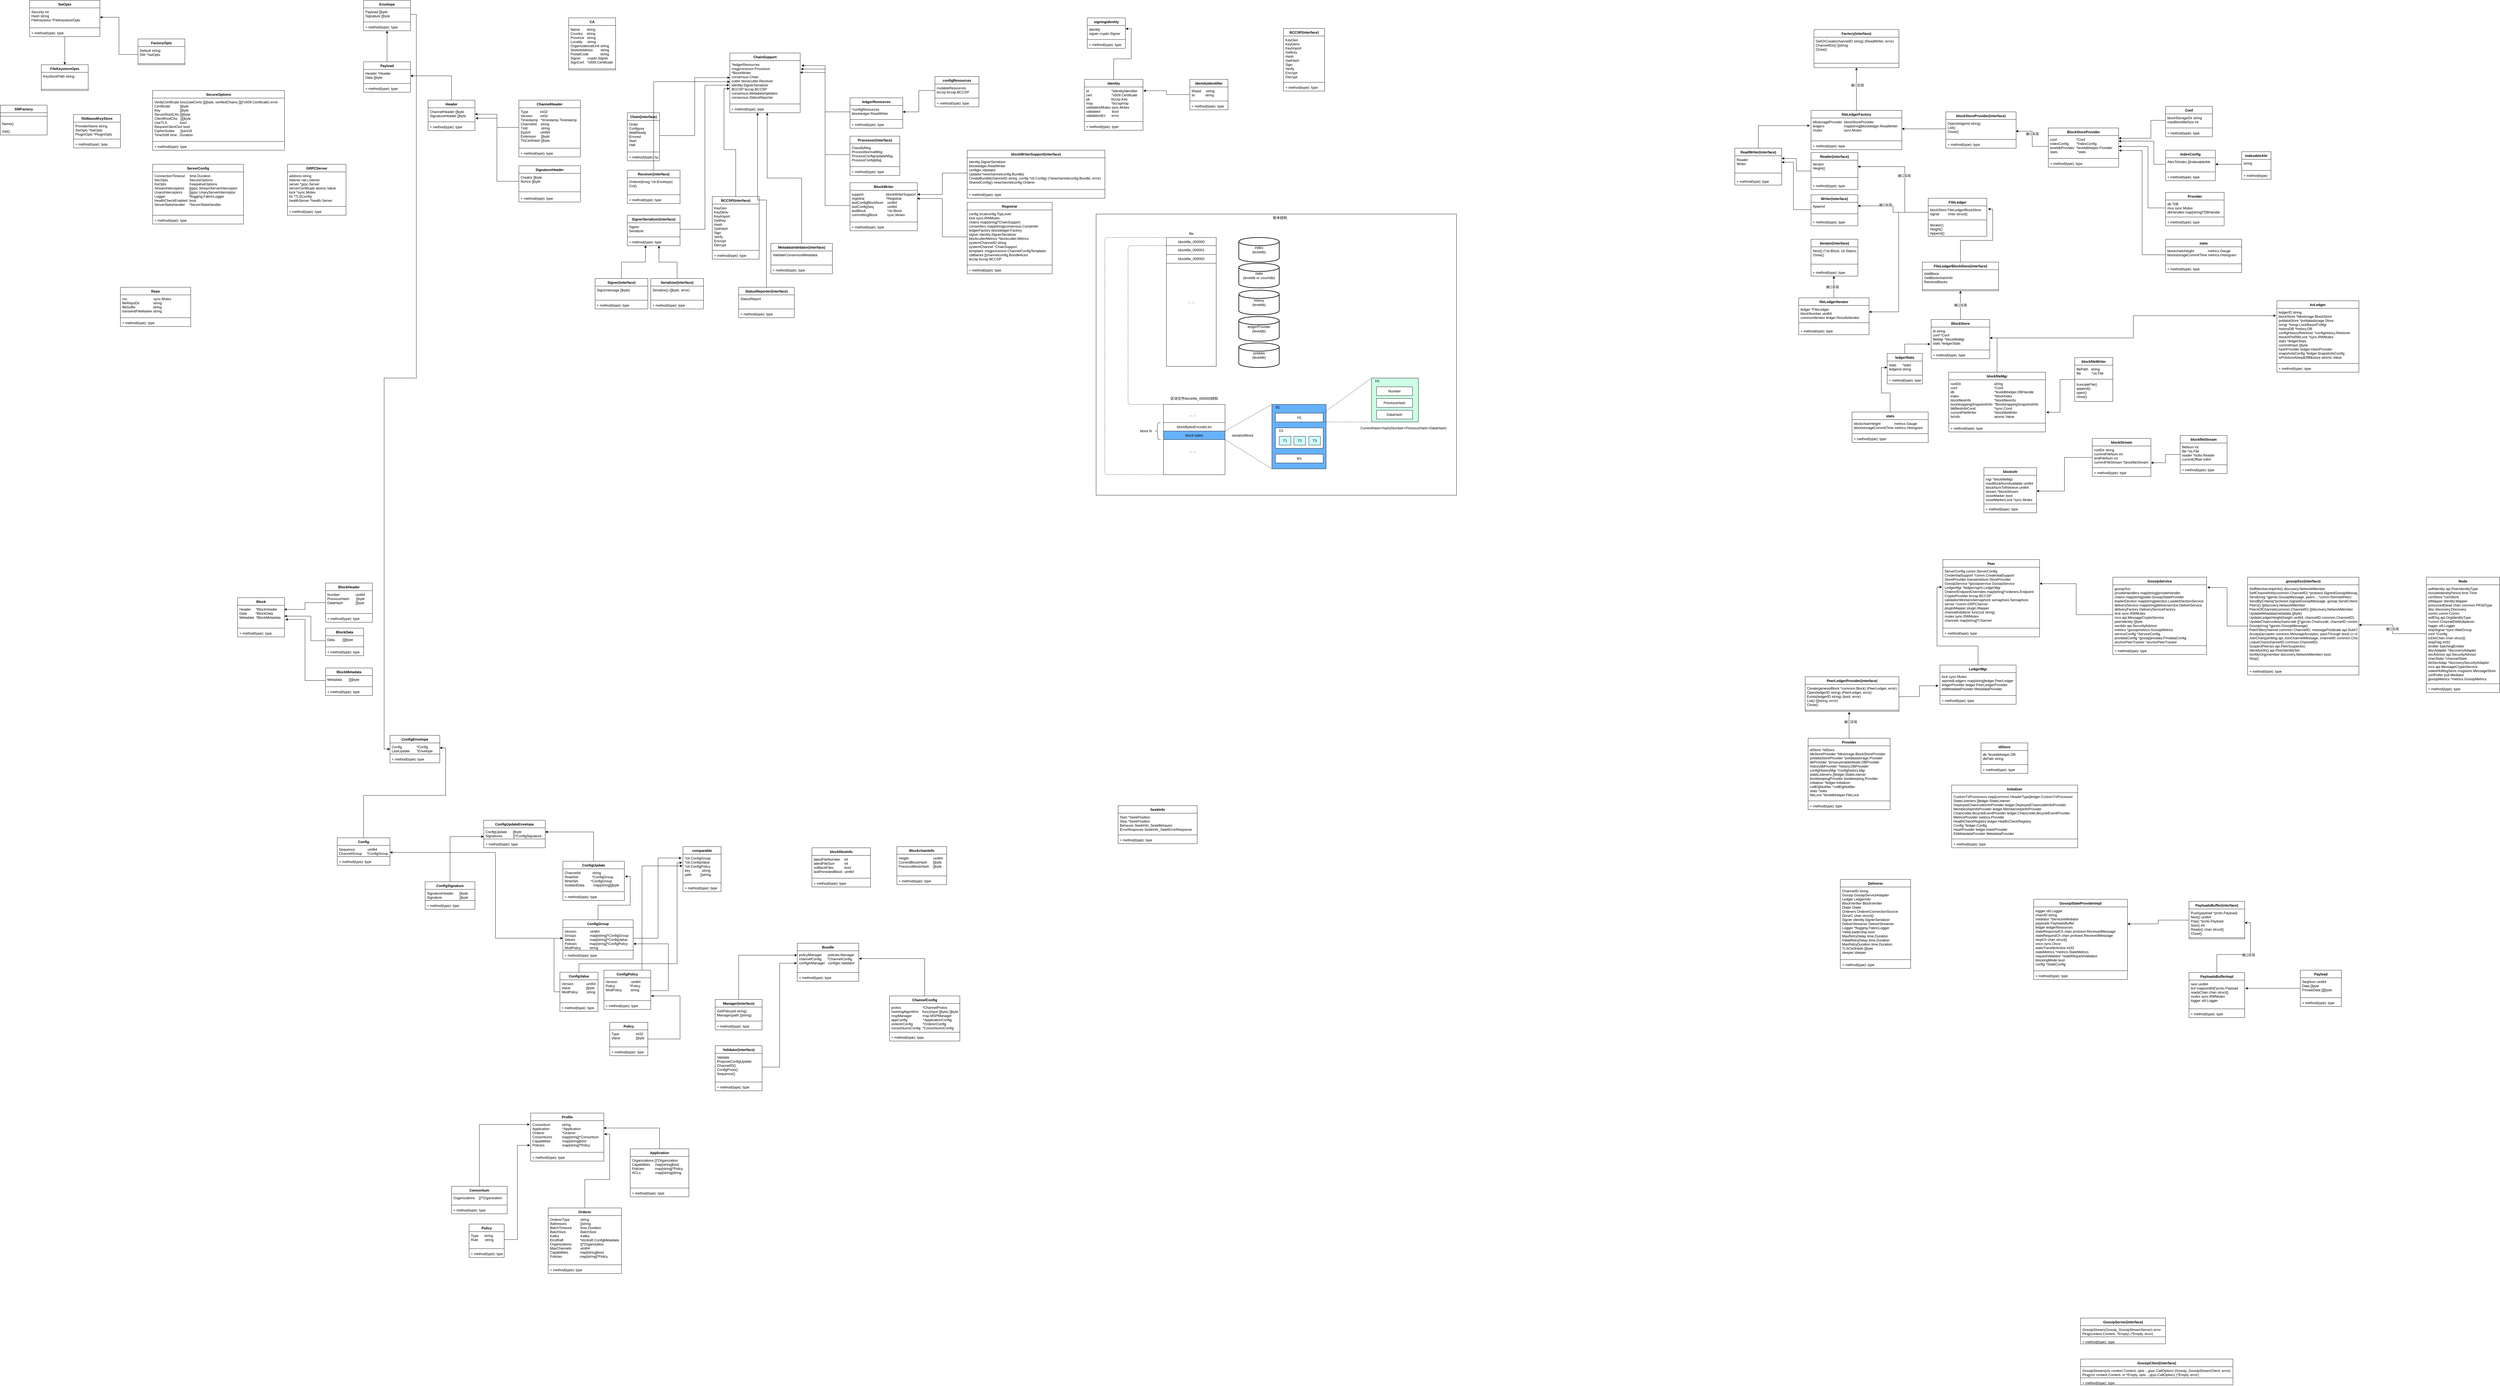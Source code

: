 <mxfile version="15.5.4" type="github" pages="3">
  <diagram id="P-viX5Zmih55GboETz_U" name="fabric2.2.0">
    <mxGraphModel dx="1186" dy="591" grid="1" gridSize="10" guides="1" tooltips="1" connect="1" arrows="1" fold="1" page="1" pageScale="1" pageWidth="850" pageHeight="1100" math="0" shadow="0">
      <root>
        <mxCell id="0" />
        <mxCell id="1" parent="0" />
        <mxCell id="RMlnXKscG8bJJNY7n_sv-50" value="" style="rounded=0;whiteSpace=wrap;html=1;fillColor=#FFFFFF;" parent="1" vertex="1">
          <mxGeometry x="3810" y="820" width="1230" height="960" as="geometry" />
        </mxCell>
        <mxCell id="vUPvUrYNH4exHd8G1ZU4-3" value="" style="rounded=0;whiteSpace=wrap;html=1;" parent="1" vertex="1">
          <mxGeometry x="4040" y="1470" width="210" height="240" as="geometry" />
        </mxCell>
        <mxCell id="oy_jQ6-Jw-z5pdp82pIH-1" value="FactoryOpts" style="swimlane;fontStyle=1;align=center;verticalAlign=top;childLayout=stackLayout;horizontal=1;startSize=26;horizontalStack=0;resizeParent=1;resizeParentMax=0;resizeLast=0;collapsible=1;marginBottom=0;" parent="1" vertex="1">
          <mxGeometry x="540" y="222" width="160" height="88" as="geometry" />
        </mxCell>
        <mxCell id="oy_jQ6-Jw-z5pdp82pIH-2" value="Default string&#xa;SW      *SwOpts" style="text;strokeColor=none;fillColor=none;align=left;verticalAlign=top;spacingLeft=4;spacingRight=4;overflow=hidden;rotatable=0;points=[[0,0.5],[1,0.5]];portConstraint=eastwest;" parent="oy_jQ6-Jw-z5pdp82pIH-1" vertex="1">
          <mxGeometry y="26" width="160" height="54" as="geometry" />
        </mxCell>
        <mxCell id="oy_jQ6-Jw-z5pdp82pIH-3" value="" style="line;strokeWidth=1;fillColor=none;align=left;verticalAlign=middle;spacingTop=-1;spacingLeft=3;spacingRight=3;rotatable=0;labelPosition=right;points=[];portConstraint=eastwest;" parent="oy_jQ6-Jw-z5pdp82pIH-1" vertex="1">
          <mxGeometry y="80" width="160" height="8" as="geometry" />
        </mxCell>
        <mxCell id="x0ZERsFfSaKW7o8ltKrM-5" style="edgeStyle=orthogonalEdgeStyle;rounded=0;orthogonalLoop=1;jettySize=auto;html=1;entryX=0.5;entryY=0;entryDx=0;entryDy=0;" parent="1" source="oy_jQ6-Jw-z5pdp82pIH-6" target="x0ZERsFfSaKW7o8ltKrM-2" edge="1">
          <mxGeometry relative="1" as="geometry" />
        </mxCell>
        <mxCell id="oy_jQ6-Jw-z5pdp82pIH-6" value="SwOpts" style="swimlane;fontStyle=1;align=center;verticalAlign=top;childLayout=stackLayout;horizontal=1;startSize=26;horizontalStack=0;resizeParent=1;resizeParentMax=0;resizeLast=0;collapsible=1;marginBottom=0;" parent="1" vertex="1">
          <mxGeometry x="170" y="90" width="240" height="124" as="geometry" />
        </mxCell>
        <mxCell id="oy_jQ6-Jw-z5pdp82pIH-7" value="Security     int&#xa;Hash         string&#xa;FileKeystore *FileKeystoreOpts" style="text;strokeColor=none;fillColor=none;align=left;verticalAlign=top;spacingLeft=4;spacingRight=4;overflow=hidden;rotatable=0;points=[[0,0.5],[1,0.5]];portConstraint=eastwest;" parent="oy_jQ6-Jw-z5pdp82pIH-6" vertex="1">
          <mxGeometry y="26" width="240" height="64" as="geometry" />
        </mxCell>
        <mxCell id="oy_jQ6-Jw-z5pdp82pIH-8" value="" style="line;strokeWidth=1;fillColor=none;align=left;verticalAlign=middle;spacingTop=-1;spacingLeft=3;spacingRight=3;rotatable=0;labelPosition=right;points=[];portConstraint=eastwest;" parent="oy_jQ6-Jw-z5pdp82pIH-6" vertex="1">
          <mxGeometry y="90" width="240" height="8" as="geometry" />
        </mxCell>
        <mxCell id="oy_jQ6-Jw-z5pdp82pIH-9" value="+ method(type): type" style="text;strokeColor=none;fillColor=none;align=left;verticalAlign=top;spacingLeft=4;spacingRight=4;overflow=hidden;rotatable=0;points=[[0,0.5],[1,0.5]];portConstraint=eastwest;" parent="oy_jQ6-Jw-z5pdp82pIH-6" vertex="1">
          <mxGeometry y="98" width="240" height="26" as="geometry" />
        </mxCell>
        <mxCell id="oy_jQ6-Jw-z5pdp82pIH-10" value="SWFactory" style="swimlane;fontStyle=1;align=center;verticalAlign=top;childLayout=stackLayout;horizontal=1;startSize=26;horizontalStack=0;resizeParent=1;resizeParentMax=0;resizeLast=0;collapsible=1;marginBottom=0;" parent="1" vertex="1">
          <mxGeometry x="70" y="448" width="160" height="102" as="geometry" />
        </mxCell>
        <mxCell id="oy_jQ6-Jw-z5pdp82pIH-12" value="" style="line;strokeWidth=1;fillColor=none;align=left;verticalAlign=middle;spacingTop=-1;spacingLeft=3;spacingRight=3;rotatable=0;labelPosition=right;points=[];portConstraint=eastwest;" parent="oy_jQ6-Jw-z5pdp82pIH-10" vertex="1">
          <mxGeometry y="26" width="160" height="24" as="geometry" />
        </mxCell>
        <mxCell id="oy_jQ6-Jw-z5pdp82pIH-13" value="Name()" style="text;strokeColor=none;fillColor=none;align=left;verticalAlign=top;spacingLeft=4;spacingRight=4;overflow=hidden;rotatable=0;points=[[0,0.5],[1,0.5]];portConstraint=eastwest;" parent="oy_jQ6-Jw-z5pdp82pIH-10" vertex="1">
          <mxGeometry y="50" width="160" height="26" as="geometry" />
        </mxCell>
        <mxCell id="oy_jQ6-Jw-z5pdp82pIH-14" value="Get()" style="text;strokeColor=none;fillColor=none;align=left;verticalAlign=top;spacingLeft=4;spacingRight=4;overflow=hidden;rotatable=0;points=[[0,0.5],[1,0.5]];portConstraint=eastwest;" parent="oy_jQ6-Jw-z5pdp82pIH-10" vertex="1">
          <mxGeometry y="76" width="160" height="26" as="geometry" />
        </mxCell>
        <mxCell id="oy_jQ6-Jw-z5pdp82pIH-15" value="fileBasedKeyStore" style="swimlane;fontStyle=1;align=center;verticalAlign=top;childLayout=stackLayout;horizontal=1;startSize=26;horizontalStack=0;resizeParent=1;resizeParentMax=0;resizeLast=0;collapsible=1;marginBottom=0;" parent="1" vertex="1">
          <mxGeometry x="320" y="480" width="160" height="114" as="geometry" />
        </mxCell>
        <mxCell id="oy_jQ6-Jw-z5pdp82pIH-16" value="ProviderName string &#xa;SwOpts       *SwOpts&#xa;PluginOpts   *PluginOpts" style="text;strokeColor=none;fillColor=none;align=left;verticalAlign=top;spacingLeft=4;spacingRight=4;overflow=hidden;rotatable=0;points=[[0,0.5],[1,0.5]];portConstraint=eastwest;" parent="oy_jQ6-Jw-z5pdp82pIH-15" vertex="1">
          <mxGeometry y="26" width="160" height="54" as="geometry" />
        </mxCell>
        <mxCell id="oy_jQ6-Jw-z5pdp82pIH-17" value="" style="line;strokeWidth=1;fillColor=none;align=left;verticalAlign=middle;spacingTop=-1;spacingLeft=3;spacingRight=3;rotatable=0;labelPosition=right;points=[];portConstraint=eastwest;" parent="oy_jQ6-Jw-z5pdp82pIH-15" vertex="1">
          <mxGeometry y="80" width="160" height="8" as="geometry" />
        </mxCell>
        <mxCell id="oy_jQ6-Jw-z5pdp82pIH-18" value="+ method(type): type" style="text;strokeColor=none;fillColor=none;align=left;verticalAlign=top;spacingLeft=4;spacingRight=4;overflow=hidden;rotatable=0;points=[[0,0.5],[1,0.5]];portConstraint=eastwest;" parent="oy_jQ6-Jw-z5pdp82pIH-15" vertex="1">
          <mxGeometry y="88" width="160" height="26" as="geometry" />
        </mxCell>
        <mxCell id="3_MrbHL9kUgj-XXbT9Yd-1" value="CA" style="swimlane;fontStyle=1;align=center;verticalAlign=top;childLayout=stackLayout;horizontal=1;startSize=26;horizontalStack=0;resizeParent=1;resizeParentMax=0;resizeLast=0;collapsible=1;marginBottom=0;" parent="1" vertex="1">
          <mxGeometry x="2010" y="150" width="160" height="178" as="geometry" />
        </mxCell>
        <mxCell id="3_MrbHL9kUgj-XXbT9Yd-2" value="    Name       string&#xa;    Country    string&#xa;    Province   string&#xa;    Locality     string&#xa;    OrganizationalUnit string&#xa;    StreetAddress        string&#xa;    PostalCode            string&#xa;    Signer       crypto.Signer&#xa;    SignCert   *x509.Certificate" style="text;strokeColor=none;fillColor=none;align=left;verticalAlign=top;spacingLeft=4;spacingRight=4;overflow=hidden;rotatable=0;points=[[0,0.5],[1,0.5]];portConstraint=eastwest;" parent="3_MrbHL9kUgj-XXbT9Yd-1" vertex="1">
          <mxGeometry y="26" width="160" height="144" as="geometry" />
        </mxCell>
        <mxCell id="3_MrbHL9kUgj-XXbT9Yd-3" value="" style="line;strokeWidth=1;fillColor=none;align=left;verticalAlign=middle;spacingTop=-1;spacingLeft=3;spacingRight=3;rotatable=0;labelPosition=right;points=[];portConstraint=eastwest;" parent="3_MrbHL9kUgj-XXbT9Yd-1" vertex="1">
          <mxGeometry y="170" width="160" height="8" as="geometry" />
        </mxCell>
        <mxCell id="x0ZERsFfSaKW7o8ltKrM-1" style="edgeStyle=orthogonalEdgeStyle;rounded=0;orthogonalLoop=1;jettySize=auto;html=1;entryX=1;entryY=0.5;entryDx=0;entryDy=0;" parent="1" source="oy_jQ6-Jw-z5pdp82pIH-2" target="oy_jQ6-Jw-z5pdp82pIH-7" edge="1">
          <mxGeometry relative="1" as="geometry" />
        </mxCell>
        <mxCell id="x0ZERsFfSaKW7o8ltKrM-2" value="FileKeystoreOpts" style="swimlane;fontStyle=1;align=center;verticalAlign=top;childLayout=stackLayout;horizontal=1;startSize=26;horizontalStack=0;resizeParent=1;resizeParentMax=0;resizeLast=0;collapsible=1;marginBottom=0;" parent="1" vertex="1">
          <mxGeometry x="210" y="310" width="160" height="88" as="geometry" />
        </mxCell>
        <mxCell id="x0ZERsFfSaKW7o8ltKrM-3" value="KeyStorePath string" style="text;strokeColor=none;fillColor=none;align=left;verticalAlign=top;spacingLeft=4;spacingRight=4;overflow=hidden;rotatable=0;points=[[0,0.5],[1,0.5]];portConstraint=eastwest;" parent="x0ZERsFfSaKW7o8ltKrM-2" vertex="1">
          <mxGeometry y="26" width="160" height="54" as="geometry" />
        </mxCell>
        <mxCell id="x0ZERsFfSaKW7o8ltKrM-4" value="" style="line;strokeWidth=1;fillColor=none;align=left;verticalAlign=middle;spacingTop=-1;spacingLeft=3;spacingRight=3;rotatable=0;labelPosition=right;points=[];portConstraint=eastwest;" parent="x0ZERsFfSaKW7o8ltKrM-2" vertex="1">
          <mxGeometry y="80" width="160" height="8" as="geometry" />
        </mxCell>
        <mxCell id="x0ZERsFfSaKW7o8ltKrM-6" value="SecureOptions" style="swimlane;fontStyle=1;align=center;verticalAlign=top;childLayout=stackLayout;horizontal=1;startSize=26;horizontalStack=0;resizeParent=1;resizeParentMax=0;resizeLast=0;collapsible=1;marginBottom=0;" parent="1" vertex="1">
          <mxGeometry x="590" y="398" width="450" height="204" as="geometry" />
        </mxCell>
        <mxCell id="x0ZERsFfSaKW7o8ltKrM-7" value=" VerifyCertificate func(rawCerts [][]byte, verifiedChains [][]*x509.Certificate) error&#xa; Certificate          []byte&#xa; Key                    []byte&#xa; ServerRootCAs [][]byte&#xa; ClientRootCAs   [][]byte&#xa; UseTLS             bool&#xa; RequireClientCert bool&#xa; CipherSuites      []uint16&#xa; TimeShift time.  Duration" style="text;strokeColor=none;fillColor=none;align=left;verticalAlign=top;spacingLeft=4;spacingRight=4;overflow=hidden;rotatable=0;points=[[0,0.5],[1,0.5]];portConstraint=eastwest;" parent="x0ZERsFfSaKW7o8ltKrM-6" vertex="1">
          <mxGeometry y="26" width="450" height="144" as="geometry" />
        </mxCell>
        <mxCell id="x0ZERsFfSaKW7o8ltKrM-8" value="" style="line;strokeWidth=1;fillColor=none;align=left;verticalAlign=middle;spacingTop=-1;spacingLeft=3;spacingRight=3;rotatable=0;labelPosition=right;points=[];portConstraint=eastwest;" parent="x0ZERsFfSaKW7o8ltKrM-6" vertex="1">
          <mxGeometry y="170" width="450" height="8" as="geometry" />
        </mxCell>
        <mxCell id="x0ZERsFfSaKW7o8ltKrM-9" value="+ method(type): type" style="text;strokeColor=none;fillColor=none;align=left;verticalAlign=top;spacingLeft=4;spacingRight=4;overflow=hidden;rotatable=0;points=[[0,0.5],[1,0.5]];portConstraint=eastwest;" parent="x0ZERsFfSaKW7o8ltKrM-6" vertex="1">
          <mxGeometry y="178" width="450" height="26" as="geometry" />
        </mxCell>
        <mxCell id="x0ZERsFfSaKW7o8ltKrM-10" value="ServerConfig" style="swimlane;fontStyle=1;align=center;verticalAlign=top;childLayout=stackLayout;horizontal=1;startSize=26;horizontalStack=0;resizeParent=1;resizeParentMax=0;resizeLast=0;collapsible=1;marginBottom=0;" parent="1" vertex="1">
          <mxGeometry x="590" y="650" width="310" height="204" as="geometry" />
        </mxCell>
        <mxCell id="x0ZERsFfSaKW7o8ltKrM-11" value="ConnectionTimeout     time.Duration&#xa;SecOpts                      SecureOptions&#xa;KaOpts                        KeepaliveOptions&#xa;StreamInterceptors     []grpc.StreamServerInterceptor&#xa;UnaryInterceptors       []grpc.UnaryServerInterceptor&#xa;Logger                        *flogging.FabricLogger&#xa;HealthCheckEnabled  bool&#xa;ServerStatsHandler    *ServerStatsHandler" style="text;strokeColor=none;fillColor=none;align=left;verticalAlign=top;spacingLeft=4;spacingRight=4;overflow=hidden;rotatable=0;points=[[0,0.5],[1,0.5]];portConstraint=eastwest;" parent="x0ZERsFfSaKW7o8ltKrM-10" vertex="1">
          <mxGeometry y="26" width="310" height="144" as="geometry" />
        </mxCell>
        <mxCell id="x0ZERsFfSaKW7o8ltKrM-12" value="" style="line;strokeWidth=1;fillColor=none;align=left;verticalAlign=middle;spacingTop=-1;spacingLeft=3;spacingRight=3;rotatable=0;labelPosition=right;points=[];portConstraint=eastwest;" parent="x0ZERsFfSaKW7o8ltKrM-10" vertex="1">
          <mxGeometry y="170" width="310" height="8" as="geometry" />
        </mxCell>
        <mxCell id="x0ZERsFfSaKW7o8ltKrM-13" value="+ method(type): type" style="text;strokeColor=none;fillColor=none;align=left;verticalAlign=top;spacingLeft=4;spacingRight=4;overflow=hidden;rotatable=0;points=[[0,0.5],[1,0.5]];portConstraint=eastwest;" parent="x0ZERsFfSaKW7o8ltKrM-10" vertex="1">
          <mxGeometry y="178" width="310" height="26" as="geometry" />
        </mxCell>
        <mxCell id="x0ZERsFfSaKW7o8ltKrM-14" value="GRPCServer" style="swimlane;fontStyle=1;align=center;verticalAlign=top;childLayout=stackLayout;horizontal=1;startSize=26;horizontalStack=0;resizeParent=1;resizeParentMax=0;resizeLast=0;collapsible=1;marginBottom=0;" parent="1" vertex="1">
          <mxGeometry x="1050" y="650" width="200" height="174" as="geometry" />
        </mxCell>
        <mxCell id="x0ZERsFfSaKW7o8ltKrM-15" value="address      string&#xa;listener      net.Listener&#xa;server       *grpc.Server&#xa;serverCertificate atomic.Value&#xa;lock        *sync.Mutex&#xa;tls        *TLSConfig&#xa;healthServer    *health.Server" style="text;strokeColor=none;fillColor=none;align=left;verticalAlign=top;spacingLeft=4;spacingRight=4;overflow=hidden;rotatable=0;points=[[0,0.5],[1,0.5]];portConstraint=eastwest;" parent="x0ZERsFfSaKW7o8ltKrM-14" vertex="1">
          <mxGeometry y="26" width="200" height="114" as="geometry" />
        </mxCell>
        <mxCell id="x0ZERsFfSaKW7o8ltKrM-16" value="" style="line;strokeWidth=1;fillColor=none;align=left;verticalAlign=middle;spacingTop=-1;spacingLeft=3;spacingRight=3;rotatable=0;labelPosition=right;points=[];portConstraint=eastwest;" parent="x0ZERsFfSaKW7o8ltKrM-14" vertex="1">
          <mxGeometry y="140" width="200" height="8" as="geometry" />
        </mxCell>
        <mxCell id="x0ZERsFfSaKW7o8ltKrM-17" value="+ method(type): type" style="text;strokeColor=none;fillColor=none;align=left;verticalAlign=top;spacingLeft=4;spacingRight=4;overflow=hidden;rotatable=0;points=[[0,0.5],[1,0.5]];portConstraint=eastwest;" parent="x0ZERsFfSaKW7o8ltKrM-14" vertex="1">
          <mxGeometry y="148" width="200" height="26" as="geometry" />
        </mxCell>
        <mxCell id="x0ZERsFfSaKW7o8ltKrM-22" value="Repo" style="swimlane;fontStyle=1;align=center;verticalAlign=top;childLayout=stackLayout;horizontal=1;startSize=26;horizontalStack=0;resizeParent=1;resizeParentMax=0;resizeLast=0;collapsible=1;marginBottom=0;" parent="1" vertex="1">
          <mxGeometry x="480" y="1070" width="240" height="134" as="geometry" />
        </mxCell>
        <mxCell id="x0ZERsFfSaKW7o8ltKrM-23" value="mu                           sync.Mutex&#xa;fileRepoDir              string&#xa;fileSuffix                  string&#xa;transientFileMarker string" style="text;strokeColor=none;fillColor=none;align=left;verticalAlign=top;spacingLeft=4;spacingRight=4;overflow=hidden;rotatable=0;points=[[0,0.5],[1,0.5]];portConstraint=eastwest;" parent="x0ZERsFfSaKW7o8ltKrM-22" vertex="1">
          <mxGeometry y="26" width="240" height="74" as="geometry" />
        </mxCell>
        <mxCell id="x0ZERsFfSaKW7o8ltKrM-24" value="" style="line;strokeWidth=1;fillColor=none;align=left;verticalAlign=middle;spacingTop=-1;spacingLeft=3;spacingRight=3;rotatable=0;labelPosition=right;points=[];portConstraint=eastwest;" parent="x0ZERsFfSaKW7o8ltKrM-22" vertex="1">
          <mxGeometry y="100" width="240" height="8" as="geometry" />
        </mxCell>
        <mxCell id="x0ZERsFfSaKW7o8ltKrM-25" value="+ method(type): type" style="text;strokeColor=none;fillColor=none;align=left;verticalAlign=top;spacingLeft=4;spacingRight=4;overflow=hidden;rotatable=0;points=[[0,0.5],[1,0.5]];portConstraint=eastwest;" parent="x0ZERsFfSaKW7o8ltKrM-22" vertex="1">
          <mxGeometry y="108" width="240" height="26" as="geometry" />
        </mxCell>
        <mxCell id="nlIa3rquKC6j2RtFnkfE-14" style="edgeStyle=orthogonalEdgeStyle;rounded=0;orthogonalLoop=1;jettySize=auto;html=1;entryX=0.5;entryY=1;entryDx=0;entryDy=0;" parent="1" source="nlIa3rquKC6j2RtFnkfE-1" target="nlIa3rquKC6j2RtFnkfE-10" edge="1">
          <mxGeometry relative="1" as="geometry" />
        </mxCell>
        <mxCell id="nlIa3rquKC6j2RtFnkfE-1" value="Payload" style="swimlane;fontStyle=1;align=center;verticalAlign=top;childLayout=stackLayout;horizontal=1;startSize=26;horizontalStack=0;resizeParent=1;resizeParentMax=0;resizeLast=0;collapsible=1;marginBottom=0;" parent="1" vertex="1">
          <mxGeometry x="1310" y="300" width="160" height="104" as="geometry" />
        </mxCell>
        <mxCell id="nlIa3rquKC6j2RtFnkfE-2" value="Header *Header&#xa;Data                 []byte" style="text;strokeColor=none;fillColor=none;align=left;verticalAlign=top;spacingLeft=4;spacingRight=4;overflow=hidden;rotatable=0;points=[[0,0.5],[1,0.5]];portConstraint=eastwest;" parent="nlIa3rquKC6j2RtFnkfE-1" vertex="1">
          <mxGeometry y="26" width="160" height="44" as="geometry" />
        </mxCell>
        <mxCell id="nlIa3rquKC6j2RtFnkfE-3" value="" style="line;strokeWidth=1;fillColor=none;align=left;verticalAlign=middle;spacingTop=-1;spacingLeft=3;spacingRight=3;rotatable=0;labelPosition=right;points=[];portConstraint=eastwest;" parent="nlIa3rquKC6j2RtFnkfE-1" vertex="1">
          <mxGeometry y="70" width="160" height="8" as="geometry" />
        </mxCell>
        <mxCell id="nlIa3rquKC6j2RtFnkfE-4" value="+ method(type): type" style="text;strokeColor=none;fillColor=none;align=left;verticalAlign=top;spacingLeft=4;spacingRight=4;overflow=hidden;rotatable=0;points=[[0,0.5],[1,0.5]];portConstraint=eastwest;" parent="nlIa3rquKC6j2RtFnkfE-1" vertex="1">
          <mxGeometry y="78" width="160" height="26" as="geometry" />
        </mxCell>
        <mxCell id="nlIa3rquKC6j2RtFnkfE-9" style="edgeStyle=orthogonalEdgeStyle;rounded=0;orthogonalLoop=1;jettySize=auto;html=1;" parent="1" source="nlIa3rquKC6j2RtFnkfE-5" target="nlIa3rquKC6j2RtFnkfE-2" edge="1">
          <mxGeometry relative="1" as="geometry" />
        </mxCell>
        <mxCell id="nlIa3rquKC6j2RtFnkfE-5" value="Header" style="swimlane;fontStyle=1;align=center;verticalAlign=top;childLayout=stackLayout;horizontal=1;startSize=26;horizontalStack=0;resizeParent=1;resizeParentMax=0;resizeLast=0;collapsible=1;marginBottom=0;" parent="1" vertex="1">
          <mxGeometry x="1530" y="431" width="160" height="104" as="geometry" />
        </mxCell>
        <mxCell id="nlIa3rquKC6j2RtFnkfE-6" value="ChannelHeader        []byte&#xa;SignatureHeader      []byte " style="text;strokeColor=none;fillColor=none;align=left;verticalAlign=top;spacingLeft=4;spacingRight=4;overflow=hidden;rotatable=0;points=[[0,0.5],[1,0.5]];portConstraint=eastwest;" parent="nlIa3rquKC6j2RtFnkfE-5" vertex="1">
          <mxGeometry y="26" width="160" height="44" as="geometry" />
        </mxCell>
        <mxCell id="nlIa3rquKC6j2RtFnkfE-7" value="" style="line;strokeWidth=1;fillColor=none;align=left;verticalAlign=middle;spacingTop=-1;spacingLeft=3;spacingRight=3;rotatable=0;labelPosition=right;points=[];portConstraint=eastwest;" parent="nlIa3rquKC6j2RtFnkfE-5" vertex="1">
          <mxGeometry y="70" width="160" height="8" as="geometry" />
        </mxCell>
        <mxCell id="nlIa3rquKC6j2RtFnkfE-8" value="+ method(type): type" style="text;strokeColor=none;fillColor=none;align=left;verticalAlign=top;spacingLeft=4;spacingRight=4;overflow=hidden;rotatable=0;points=[[0,0.5],[1,0.5]];portConstraint=eastwest;" parent="nlIa3rquKC6j2RtFnkfE-5" vertex="1">
          <mxGeometry y="78" width="160" height="26" as="geometry" />
        </mxCell>
        <mxCell id="nlIa3rquKC6j2RtFnkfE-10" value="Envelope" style="swimlane;fontStyle=1;align=center;verticalAlign=top;childLayout=stackLayout;horizontal=1;startSize=26;horizontalStack=0;resizeParent=1;resizeParentMax=0;resizeLast=0;collapsible=1;marginBottom=0;" parent="1" vertex="1">
          <mxGeometry x="1310" y="90" width="160" height="104" as="geometry" />
        </mxCell>
        <mxCell id="nlIa3rquKC6j2RtFnkfE-11" value="Payload []byte &#xa;Signature            []byte " style="text;strokeColor=none;fillColor=none;align=left;verticalAlign=top;spacingLeft=4;spacingRight=4;overflow=hidden;rotatable=0;points=[[0,0.5],[1,0.5]];portConstraint=eastwest;" parent="nlIa3rquKC6j2RtFnkfE-10" vertex="1">
          <mxGeometry y="26" width="160" height="44" as="geometry" />
        </mxCell>
        <mxCell id="nlIa3rquKC6j2RtFnkfE-12" value="" style="line;strokeWidth=1;fillColor=none;align=left;verticalAlign=middle;spacingTop=-1;spacingLeft=3;spacingRight=3;rotatable=0;labelPosition=right;points=[];portConstraint=eastwest;" parent="nlIa3rquKC6j2RtFnkfE-10" vertex="1">
          <mxGeometry y="70" width="160" height="8" as="geometry" />
        </mxCell>
        <mxCell id="nlIa3rquKC6j2RtFnkfE-13" value="+ method(type): type" style="text;strokeColor=none;fillColor=none;align=left;verticalAlign=top;spacingLeft=4;spacingRight=4;overflow=hidden;rotatable=0;points=[[0,0.5],[1,0.5]];portConstraint=eastwest;" parent="nlIa3rquKC6j2RtFnkfE-10" vertex="1">
          <mxGeometry y="78" width="160" height="26" as="geometry" />
        </mxCell>
        <mxCell id="nlIa3rquKC6j2RtFnkfE-15" value="ChannelHeader" style="swimlane;fontStyle=1;align=center;verticalAlign=top;childLayout=stackLayout;horizontal=1;startSize=26;horizontalStack=0;resizeParent=1;resizeParentMax=0;resizeLast=0;collapsible=1;marginBottom=0;" parent="1" vertex="1">
          <mxGeometry x="1840" y="431" width="210" height="194" as="geometry" />
        </mxCell>
        <mxCell id="nlIa3rquKC6j2RtFnkfE-16" value="Type            int32&#xa;Version        int32&#xa;Timestamp   *timestamp.Timestamp&#xa;ChannelId    string&#xa;TxId              string&#xa;Epoch          uint64&#xa;Extension     []byte&#xa;TlsCertHash          []byte&#xa;" style="text;strokeColor=none;fillColor=none;align=left;verticalAlign=top;spacingLeft=4;spacingRight=4;overflow=hidden;rotatable=0;points=[[0,0.5],[1,0.5]];portConstraint=eastwest;" parent="nlIa3rquKC6j2RtFnkfE-15" vertex="1">
          <mxGeometry y="26" width="210" height="134" as="geometry" />
        </mxCell>
        <mxCell id="nlIa3rquKC6j2RtFnkfE-17" value="" style="line;strokeWidth=1;fillColor=none;align=left;verticalAlign=middle;spacingTop=-1;spacingLeft=3;spacingRight=3;rotatable=0;labelPosition=right;points=[];portConstraint=eastwest;" parent="nlIa3rquKC6j2RtFnkfE-15" vertex="1">
          <mxGeometry y="160" width="210" height="8" as="geometry" />
        </mxCell>
        <mxCell id="nlIa3rquKC6j2RtFnkfE-18" value="+ method(type): type" style="text;strokeColor=none;fillColor=none;align=left;verticalAlign=top;spacingLeft=4;spacingRight=4;overflow=hidden;rotatable=0;points=[[0,0.5],[1,0.5]];portConstraint=eastwest;" parent="nlIa3rquKC6j2RtFnkfE-15" vertex="1">
          <mxGeometry y="168" width="210" height="26" as="geometry" />
        </mxCell>
        <mxCell id="nlIa3rquKC6j2RtFnkfE-19" style="edgeStyle=orthogonalEdgeStyle;rounded=0;orthogonalLoop=1;jettySize=auto;html=1;entryX=1;entryY=0.5;entryDx=0;entryDy=0;" parent="1" source="nlIa3rquKC6j2RtFnkfE-16" target="nlIa3rquKC6j2RtFnkfE-6" edge="1">
          <mxGeometry relative="1" as="geometry" />
        </mxCell>
        <mxCell id="nlIa3rquKC6j2RtFnkfE-20" value="SignatureHeader" style="swimlane;fontStyle=1;align=center;verticalAlign=top;childLayout=stackLayout;horizontal=1;startSize=26;horizontalStack=0;resizeParent=1;resizeParentMax=0;resizeLast=0;collapsible=1;marginBottom=0;" parent="1" vertex="1">
          <mxGeometry x="1840" y="655" width="210" height="124" as="geometry" />
        </mxCell>
        <mxCell id="nlIa3rquKC6j2RtFnkfE-21" value="Creator []byte&#xa;Nonce                []byte&#xa;" style="text;strokeColor=none;fillColor=none;align=left;verticalAlign=top;spacingLeft=4;spacingRight=4;overflow=hidden;rotatable=0;points=[[0,0.5],[1,0.5]];portConstraint=eastwest;" parent="nlIa3rquKC6j2RtFnkfE-20" vertex="1">
          <mxGeometry y="26" width="210" height="54" as="geometry" />
        </mxCell>
        <mxCell id="nlIa3rquKC6j2RtFnkfE-22" value="" style="line;strokeWidth=1;fillColor=none;align=left;verticalAlign=middle;spacingTop=-1;spacingLeft=3;spacingRight=3;rotatable=0;labelPosition=right;points=[];portConstraint=eastwest;" parent="nlIa3rquKC6j2RtFnkfE-20" vertex="1">
          <mxGeometry y="80" width="210" height="18" as="geometry" />
        </mxCell>
        <mxCell id="nlIa3rquKC6j2RtFnkfE-23" value="+ method(type): type" style="text;strokeColor=none;fillColor=none;align=left;verticalAlign=top;spacingLeft=4;spacingRight=4;overflow=hidden;rotatable=0;points=[[0,0.5],[1,0.5]];portConstraint=eastwest;" parent="nlIa3rquKC6j2RtFnkfE-20" vertex="1">
          <mxGeometry y="98" width="210" height="26" as="geometry" />
        </mxCell>
        <mxCell id="nlIa3rquKC6j2RtFnkfE-24" style="edgeStyle=orthogonalEdgeStyle;rounded=0;orthogonalLoop=1;jettySize=auto;html=1;entryX=1.013;entryY=0.816;entryDx=0;entryDy=0;entryPerimeter=0;" parent="1" source="nlIa3rquKC6j2RtFnkfE-21" target="nlIa3rquKC6j2RtFnkfE-6" edge="1">
          <mxGeometry relative="1" as="geometry" />
        </mxCell>
        <mxCell id="nlIa3rquKC6j2RtFnkfE-25" value="ChainSupport" style="swimlane;fontStyle=1;align=center;verticalAlign=top;childLayout=stackLayout;horizontal=1;startSize=26;horizontalStack=0;resizeParent=1;resizeParentMax=0;resizeLast=0;collapsible=1;marginBottom=0;" parent="1" vertex="1">
          <mxGeometry x="2560" y="270" width="240" height="204" as="geometry" />
        </mxCell>
        <mxCell id="nlIa3rquKC6j2RtFnkfE-26" value="    *ledgerResources&#xa;    msgprocessor.Processor&#xa;    *BlockWriter&#xa;    consensus.Chain&#xa;    cutter blockcutter.Receiver&#xa;    identity.SignerSerializer&#xa;    BCCSP bccsp.BCCSP&#xa;    consensus.MetadataValidator&#xa;    consensus.StatusReporter" style="text;strokeColor=none;fillColor=none;align=left;verticalAlign=top;spacingLeft=4;spacingRight=4;overflow=hidden;rotatable=0;points=[[0,0.5],[1,0.5]];portConstraint=eastwest;" parent="nlIa3rquKC6j2RtFnkfE-25" vertex="1">
          <mxGeometry y="26" width="240" height="144" as="geometry" />
        </mxCell>
        <mxCell id="nlIa3rquKC6j2RtFnkfE-27" value="" style="line;strokeWidth=1;fillColor=none;align=left;verticalAlign=middle;spacingTop=-1;spacingLeft=3;spacingRight=3;rotatable=0;labelPosition=right;points=[];portConstraint=eastwest;" parent="nlIa3rquKC6j2RtFnkfE-25" vertex="1">
          <mxGeometry y="170" width="240" height="8" as="geometry" />
        </mxCell>
        <mxCell id="nlIa3rquKC6j2RtFnkfE-28" value="+ method(type): type" style="text;strokeColor=none;fillColor=none;align=left;verticalAlign=top;spacingLeft=4;spacingRight=4;overflow=hidden;rotatable=0;points=[[0,0.5],[1,0.5]];portConstraint=eastwest;" parent="nlIa3rquKC6j2RtFnkfE-25" vertex="1">
          <mxGeometry y="178" width="240" height="26" as="geometry" />
        </mxCell>
        <mxCell id="nlIa3rquKC6j2RtFnkfE-29" value="ledgerResources" style="swimlane;fontStyle=1;align=center;verticalAlign=top;childLayout=stackLayout;horizontal=1;startSize=26;horizontalStack=0;resizeParent=1;resizeParentMax=0;resizeLast=0;collapsible=1;marginBottom=0;" parent="1" vertex="1">
          <mxGeometry x="2970" y="423" width="180" height="104" as="geometry" />
        </mxCell>
        <mxCell id="nlIa3rquKC6j2RtFnkfE-30" value="*configResources&#xa;    blockledger.ReadWriter" style="text;strokeColor=none;fillColor=none;align=left;verticalAlign=top;spacingLeft=4;spacingRight=4;overflow=hidden;rotatable=0;points=[[0,0.5],[1,0.5]];portConstraint=eastwest;" parent="nlIa3rquKC6j2RtFnkfE-29" vertex="1">
          <mxGeometry y="26" width="180" height="44" as="geometry" />
        </mxCell>
        <mxCell id="nlIa3rquKC6j2RtFnkfE-31" value="" style="line;strokeWidth=1;fillColor=none;align=left;verticalAlign=middle;spacingTop=-1;spacingLeft=3;spacingRight=3;rotatable=0;labelPosition=right;points=[];portConstraint=eastwest;" parent="nlIa3rquKC6j2RtFnkfE-29" vertex="1">
          <mxGeometry y="70" width="180" height="8" as="geometry" />
        </mxCell>
        <mxCell id="nlIa3rquKC6j2RtFnkfE-32" value="+ method(type): type" style="text;strokeColor=none;fillColor=none;align=left;verticalAlign=top;spacingLeft=4;spacingRight=4;overflow=hidden;rotatable=0;points=[[0,0.5],[1,0.5]];portConstraint=eastwest;" parent="nlIa3rquKC6j2RtFnkfE-29" vertex="1">
          <mxGeometry y="78" width="180" height="26" as="geometry" />
        </mxCell>
        <mxCell id="nlIa3rquKC6j2RtFnkfE-33" style="edgeStyle=orthogonalEdgeStyle;rounded=0;orthogonalLoop=1;jettySize=auto;html=1;entryX=1.018;entryY=0.118;entryDx=0;entryDy=0;entryPerimeter=0;" parent="1" source="nlIa3rquKC6j2RtFnkfE-30" target="nlIa3rquKC6j2RtFnkfE-26" edge="1">
          <mxGeometry relative="1" as="geometry" />
        </mxCell>
        <mxCell id="nlIa3rquKC6j2RtFnkfE-38" style="edgeStyle=orthogonalEdgeStyle;rounded=0;orthogonalLoop=1;jettySize=auto;html=1;entryX=1.009;entryY=0.199;entryDx=0;entryDy=0;entryPerimeter=0;exitX=0;exitY=0.5;exitDx=0;exitDy=0;" parent="1" source="nlIa3rquKC6j2RtFnkfE-35" target="nlIa3rquKC6j2RtFnkfE-26" edge="1">
          <mxGeometry relative="1" as="geometry" />
        </mxCell>
        <mxCell id="nlIa3rquKC6j2RtFnkfE-34" value="Processor(interface)" style="swimlane;fontStyle=1;align=center;verticalAlign=top;childLayout=stackLayout;horizontal=1;startSize=26;horizontalStack=0;resizeParent=1;resizeParentMax=0;resizeLast=0;collapsible=1;marginBottom=0;" parent="1" vertex="1">
          <mxGeometry x="2970" y="554" width="170" height="134" as="geometry" />
        </mxCell>
        <mxCell id="nlIa3rquKC6j2RtFnkfE-35" value="ClassifyMsg&#xa;ProcessNormalMsg&#xa;ProcessConfigUpdateMsg&#xa;ProcessConfigMsg" style="text;strokeColor=none;fillColor=none;align=left;verticalAlign=top;spacingLeft=4;spacingRight=4;overflow=hidden;rotatable=0;points=[[0,0.5],[1,0.5]];portConstraint=eastwest;" parent="nlIa3rquKC6j2RtFnkfE-34" vertex="1">
          <mxGeometry y="26" width="170" height="74" as="geometry" />
        </mxCell>
        <mxCell id="nlIa3rquKC6j2RtFnkfE-36" value="" style="line;strokeWidth=1;fillColor=none;align=left;verticalAlign=middle;spacingTop=-1;spacingLeft=3;spacingRight=3;rotatable=0;labelPosition=right;points=[];portConstraint=eastwest;" parent="nlIa3rquKC6j2RtFnkfE-34" vertex="1">
          <mxGeometry y="100" width="170" height="8" as="geometry" />
        </mxCell>
        <mxCell id="nlIa3rquKC6j2RtFnkfE-37" value="+ method(type): type" style="text;strokeColor=none;fillColor=none;align=left;verticalAlign=top;spacingLeft=4;spacingRight=4;overflow=hidden;rotatable=0;points=[[0,0.5],[1,0.5]];portConstraint=eastwest;" parent="nlIa3rquKC6j2RtFnkfE-34" vertex="1">
          <mxGeometry y="108" width="170" height="26" as="geometry" />
        </mxCell>
        <mxCell id="nlIa3rquKC6j2RtFnkfE-40" value="BlockWriter" style="swimlane;fontStyle=1;align=center;verticalAlign=top;childLayout=stackLayout;horizontal=1;startSize=26;horizontalStack=0;resizeParent=1;resizeParentMax=0;resizeLast=0;collapsible=1;marginBottom=0;" parent="1" vertex="1">
          <mxGeometry x="2970" y="713" width="230" height="164" as="geometry" />
        </mxCell>
        <mxCell id="nlIa3rquKC6j2RtFnkfE-41" value="support                       blockWriterSupport&#xa;    registrar                      *Registrar&#xa;    lastConfigBlockNum    uint64&#xa;    lastConfigSeq              uint64&#xa;    lastBlock                      *cb.Block&#xa;    committingBlock          sync.Mutex" style="text;strokeColor=none;fillColor=none;align=left;verticalAlign=top;spacingLeft=4;spacingRight=4;overflow=hidden;rotatable=0;points=[[0,0.5],[1,0.5]];portConstraint=eastwest;" parent="nlIa3rquKC6j2RtFnkfE-40" vertex="1">
          <mxGeometry y="26" width="230" height="104" as="geometry" />
        </mxCell>
        <mxCell id="nlIa3rquKC6j2RtFnkfE-42" value="" style="line;strokeWidth=1;fillColor=none;align=left;verticalAlign=middle;spacingTop=-1;spacingLeft=3;spacingRight=3;rotatable=0;labelPosition=right;points=[];portConstraint=eastwest;" parent="nlIa3rquKC6j2RtFnkfE-40" vertex="1">
          <mxGeometry y="130" width="230" height="8" as="geometry" />
        </mxCell>
        <mxCell id="nlIa3rquKC6j2RtFnkfE-43" value="+ method(type): type" style="text;strokeColor=none;fillColor=none;align=left;verticalAlign=top;spacingLeft=4;spacingRight=4;overflow=hidden;rotatable=0;points=[[0,0.5],[1,0.5]];portConstraint=eastwest;" parent="nlIa3rquKC6j2RtFnkfE-40" vertex="1">
          <mxGeometry y="138" width="230" height="26" as="geometry" />
        </mxCell>
        <mxCell id="nlIa3rquKC6j2RtFnkfE-44" style="edgeStyle=orthogonalEdgeStyle;rounded=0;orthogonalLoop=1;jettySize=auto;html=1;entryX=0.999;entryY=0.281;entryDx=0;entryDy=0;entryPerimeter=0;" parent="1" source="nlIa3rquKC6j2RtFnkfE-41" target="nlIa3rquKC6j2RtFnkfE-26" edge="1">
          <mxGeometry relative="1" as="geometry" />
        </mxCell>
        <mxCell id="nlIa3rquKC6j2RtFnkfE-45" value="Chain(interface)" style="swimlane;fontStyle=1;align=center;verticalAlign=top;childLayout=stackLayout;horizontal=1;startSize=26;horizontalStack=0;resizeParent=1;resizeParentMax=0;resizeLast=0;collapsible=1;marginBottom=0;" parent="1" vertex="1">
          <mxGeometry x="2210" y="474" width="110" height="164" as="geometry" />
        </mxCell>
        <mxCell id="nlIa3rquKC6j2RtFnkfE-46" value="Order&#xa;Configure&#xa;WaitReady&#xa;Errored&#xa;Start&#xa;Halt" style="text;strokeColor=none;fillColor=none;align=left;verticalAlign=top;spacingLeft=4;spacingRight=4;overflow=hidden;rotatable=0;points=[[0,0.5],[1,0.5]];portConstraint=eastwest;" parent="nlIa3rquKC6j2RtFnkfE-45" vertex="1">
          <mxGeometry y="26" width="110" height="104" as="geometry" />
        </mxCell>
        <mxCell id="nlIa3rquKC6j2RtFnkfE-47" value="" style="line;strokeWidth=1;fillColor=none;align=left;verticalAlign=middle;spacingTop=-1;spacingLeft=3;spacingRight=3;rotatable=0;labelPosition=right;points=[];portConstraint=eastwest;" parent="nlIa3rquKC6j2RtFnkfE-45" vertex="1">
          <mxGeometry y="130" width="110" height="8" as="geometry" />
        </mxCell>
        <mxCell id="nlIa3rquKC6j2RtFnkfE-48" value="+ method(type): type" style="text;strokeColor=none;fillColor=none;align=left;verticalAlign=top;spacingLeft=4;spacingRight=4;overflow=hidden;rotatable=0;points=[[0,0.5],[1,0.5]];portConstraint=eastwest;" parent="nlIa3rquKC6j2RtFnkfE-45" vertex="1">
          <mxGeometry y="138" width="110" height="26" as="geometry" />
        </mxCell>
        <mxCell id="nlIa3rquKC6j2RtFnkfE-49" style="edgeStyle=orthogonalEdgeStyle;rounded=0;orthogonalLoop=1;jettySize=auto;html=1;entryX=0.001;entryY=0.403;entryDx=0;entryDy=0;entryPerimeter=0;" parent="1" source="nlIa3rquKC6j2RtFnkfE-46" target="nlIa3rquKC6j2RtFnkfE-26" edge="1">
          <mxGeometry relative="1" as="geometry" />
        </mxCell>
        <mxCell id="nlIa3rquKC6j2RtFnkfE-54" style="edgeStyle=orthogonalEdgeStyle;rounded=0;orthogonalLoop=1;jettySize=auto;html=1;entryX=0;entryY=0.5;entryDx=0;entryDy=0;" parent="1" source="nlIa3rquKC6j2RtFnkfE-50" target="nlIa3rquKC6j2RtFnkfE-26" edge="1">
          <mxGeometry relative="1" as="geometry" />
        </mxCell>
        <mxCell id="nlIa3rquKC6j2RtFnkfE-50" value="Receiver(interface)" style="swimlane;fontStyle=1;align=center;verticalAlign=top;childLayout=stackLayout;horizontal=1;startSize=26;horizontalStack=0;resizeParent=1;resizeParentMax=0;resizeLast=0;collapsible=1;marginBottom=0;" parent="1" vertex="1">
          <mxGeometry x="2210" y="670" width="180" height="114" as="geometry" />
        </mxCell>
        <mxCell id="nlIa3rquKC6j2RtFnkfE-51" value="Ordered(msg *cb.Envelope)&#xa;Cut()" style="text;strokeColor=none;fillColor=none;align=left;verticalAlign=top;spacingLeft=4;spacingRight=4;overflow=hidden;rotatable=0;points=[[0,0.5],[1,0.5]];portConstraint=eastwest;" parent="nlIa3rquKC6j2RtFnkfE-50" vertex="1">
          <mxGeometry y="26" width="180" height="54" as="geometry" />
        </mxCell>
        <mxCell id="nlIa3rquKC6j2RtFnkfE-52" value="" style="line;strokeWidth=1;fillColor=none;align=left;verticalAlign=middle;spacingTop=-1;spacingLeft=3;spacingRight=3;rotatable=0;labelPosition=right;points=[];portConstraint=eastwest;" parent="nlIa3rquKC6j2RtFnkfE-50" vertex="1">
          <mxGeometry y="80" width="180" height="8" as="geometry" />
        </mxCell>
        <mxCell id="nlIa3rquKC6j2RtFnkfE-53" value="+ method(type): type" style="text;strokeColor=none;fillColor=none;align=left;verticalAlign=top;spacingLeft=4;spacingRight=4;overflow=hidden;rotatable=0;points=[[0,0.5],[1,0.5]];portConstraint=eastwest;" parent="nlIa3rquKC6j2RtFnkfE-50" vertex="1">
          <mxGeometry y="88" width="180" height="26" as="geometry" />
        </mxCell>
        <mxCell id="nlIa3rquKC6j2RtFnkfE-55" value="SignerSerializer(interface)" style="swimlane;fontStyle=1;align=center;verticalAlign=top;childLayout=stackLayout;horizontal=1;startSize=26;horizontalStack=0;resizeParent=1;resizeParentMax=0;resizeLast=0;collapsible=1;marginBottom=0;" parent="1" vertex="1">
          <mxGeometry x="2210" y="824" width="180" height="104" as="geometry" />
        </mxCell>
        <mxCell id="nlIa3rquKC6j2RtFnkfE-56" value="Signer&#xa;    Serializer" style="text;strokeColor=none;fillColor=none;align=left;verticalAlign=top;spacingLeft=4;spacingRight=4;overflow=hidden;rotatable=0;points=[[0,0.5],[1,0.5]];portConstraint=eastwest;" parent="nlIa3rquKC6j2RtFnkfE-55" vertex="1">
          <mxGeometry y="26" width="180" height="44" as="geometry" />
        </mxCell>
        <mxCell id="nlIa3rquKC6j2RtFnkfE-57" value="" style="line;strokeWidth=1;fillColor=none;align=left;verticalAlign=middle;spacingTop=-1;spacingLeft=3;spacingRight=3;rotatable=0;labelPosition=right;points=[];portConstraint=eastwest;" parent="nlIa3rquKC6j2RtFnkfE-55" vertex="1">
          <mxGeometry y="70" width="180" height="8" as="geometry" />
        </mxCell>
        <mxCell id="nlIa3rquKC6j2RtFnkfE-58" value="+ method(type): type" style="text;strokeColor=none;fillColor=none;align=left;verticalAlign=top;spacingLeft=4;spacingRight=4;overflow=hidden;rotatable=0;points=[[0,0.5],[1,0.5]];portConstraint=eastwest;" parent="nlIa3rquKC6j2RtFnkfE-55" vertex="1">
          <mxGeometry y="78" width="180" height="26" as="geometry" />
        </mxCell>
        <mxCell id="nlIa3rquKC6j2RtFnkfE-59" style="edgeStyle=orthogonalEdgeStyle;rounded=0;orthogonalLoop=1;jettySize=auto;html=1;entryX=-0.009;entryY=0.583;entryDx=0;entryDy=0;entryPerimeter=0;" parent="1" source="nlIa3rquKC6j2RtFnkfE-56" target="nlIa3rquKC6j2RtFnkfE-26" edge="1">
          <mxGeometry relative="1" as="geometry" />
        </mxCell>
        <mxCell id="nlIa3rquKC6j2RtFnkfE-70" style="edgeStyle=orthogonalEdgeStyle;rounded=0;orthogonalLoop=1;jettySize=auto;html=1;entryX=0.345;entryY=0.962;entryDx=0;entryDy=0;entryPerimeter=0;" parent="1" source="nlIa3rquKC6j2RtFnkfE-60" target="nlIa3rquKC6j2RtFnkfE-58" edge="1">
          <mxGeometry relative="1" as="geometry" />
        </mxCell>
        <mxCell id="nlIa3rquKC6j2RtFnkfE-60" value="Signer(interface)" style="swimlane;fontStyle=1;align=center;verticalAlign=top;childLayout=stackLayout;horizontal=1;startSize=26;horizontalStack=0;resizeParent=1;resizeParentMax=0;resizeLast=0;collapsible=1;marginBottom=0;" parent="1" vertex="1">
          <mxGeometry x="2100" y="1040" width="180" height="104" as="geometry" />
        </mxCell>
        <mxCell id="nlIa3rquKC6j2RtFnkfE-61" value="Sign(message []byte)" style="text;strokeColor=none;fillColor=none;align=left;verticalAlign=top;spacingLeft=4;spacingRight=4;overflow=hidden;rotatable=0;points=[[0,0.5],[1,0.5]];portConstraint=eastwest;" parent="nlIa3rquKC6j2RtFnkfE-60" vertex="1">
          <mxGeometry y="26" width="180" height="44" as="geometry" />
        </mxCell>
        <mxCell id="nlIa3rquKC6j2RtFnkfE-62" value="" style="line;strokeWidth=1;fillColor=none;align=left;verticalAlign=middle;spacingTop=-1;spacingLeft=3;spacingRight=3;rotatable=0;labelPosition=right;points=[];portConstraint=eastwest;" parent="nlIa3rquKC6j2RtFnkfE-60" vertex="1">
          <mxGeometry y="70" width="180" height="8" as="geometry" />
        </mxCell>
        <mxCell id="nlIa3rquKC6j2RtFnkfE-63" value="+ method(type): type" style="text;strokeColor=none;fillColor=none;align=left;verticalAlign=top;spacingLeft=4;spacingRight=4;overflow=hidden;rotatable=0;points=[[0,0.5],[1,0.5]];portConstraint=eastwest;" parent="nlIa3rquKC6j2RtFnkfE-60" vertex="1">
          <mxGeometry y="78" width="180" height="26" as="geometry" />
        </mxCell>
        <mxCell id="nlIa3rquKC6j2RtFnkfE-69" style="edgeStyle=orthogonalEdgeStyle;rounded=0;orthogonalLoop=1;jettySize=auto;html=1;entryX=0.6;entryY=1.007;entryDx=0;entryDy=0;entryPerimeter=0;" parent="1" source="nlIa3rquKC6j2RtFnkfE-64" target="nlIa3rquKC6j2RtFnkfE-58" edge="1">
          <mxGeometry relative="1" as="geometry" />
        </mxCell>
        <mxCell id="nlIa3rquKC6j2RtFnkfE-64" value="Serializer(interface)" style="swimlane;fontStyle=1;align=center;verticalAlign=top;childLayout=stackLayout;horizontal=1;startSize=26;horizontalStack=0;resizeParent=1;resizeParentMax=0;resizeLast=0;collapsible=1;marginBottom=0;" parent="1" vertex="1">
          <mxGeometry x="2290" y="1040" width="180" height="104" as="geometry" />
        </mxCell>
        <mxCell id="nlIa3rquKC6j2RtFnkfE-65" value="Serialize() ([]byte, error)" style="text;strokeColor=none;fillColor=none;align=left;verticalAlign=top;spacingLeft=4;spacingRight=4;overflow=hidden;rotatable=0;points=[[0,0.5],[1,0.5]];portConstraint=eastwest;" parent="nlIa3rquKC6j2RtFnkfE-64" vertex="1">
          <mxGeometry y="26" width="180" height="44" as="geometry" />
        </mxCell>
        <mxCell id="nlIa3rquKC6j2RtFnkfE-66" value="" style="line;strokeWidth=1;fillColor=none;align=left;verticalAlign=middle;spacingTop=-1;spacingLeft=3;spacingRight=3;rotatable=0;labelPosition=right;points=[];portConstraint=eastwest;" parent="nlIa3rquKC6j2RtFnkfE-64" vertex="1">
          <mxGeometry y="70" width="180" height="8" as="geometry" />
        </mxCell>
        <mxCell id="nlIa3rquKC6j2RtFnkfE-67" value="+ method(type): type" style="text;strokeColor=none;fillColor=none;align=left;verticalAlign=top;spacingLeft=4;spacingRight=4;overflow=hidden;rotatable=0;points=[[0,0.5],[1,0.5]];portConstraint=eastwest;" parent="nlIa3rquKC6j2RtFnkfE-64" vertex="1">
          <mxGeometry y="78" width="180" height="26" as="geometry" />
        </mxCell>
        <mxCell id="nlIa3rquKC6j2RtFnkfE-75" style="edgeStyle=orthogonalEdgeStyle;rounded=0;orthogonalLoop=1;jettySize=auto;html=1;entryX=-0.004;entryY=0.665;entryDx=0;entryDy=0;entryPerimeter=0;" parent="1" source="nlIa3rquKC6j2RtFnkfE-71" target="nlIa3rquKC6j2RtFnkfE-26" edge="1">
          <mxGeometry relative="1" as="geometry" />
        </mxCell>
        <mxCell id="nlIa3rquKC6j2RtFnkfE-71" value="BCCSP(interface)" style="swimlane;fontStyle=1;align=center;verticalAlign=top;childLayout=stackLayout;horizontal=1;startSize=26;horizontalStack=0;resizeParent=1;resizeParentMax=0;resizeLast=0;collapsible=1;marginBottom=0;" parent="1" vertex="1">
          <mxGeometry x="2500" y="760" width="160" height="214" as="geometry" />
        </mxCell>
        <mxCell id="nlIa3rquKC6j2RtFnkfE-72" value="KeyGen&#xa;KeyDeriv&#xa;KeyImport&#xa;GetKey&#xa;Hash&#xa;GetHash&#xa;Sign&#xa;Verify&#xa;Encrypt&#xa;Decrypt" style="text;strokeColor=none;fillColor=none;align=left;verticalAlign=top;spacingLeft=4;spacingRight=4;overflow=hidden;rotatable=0;points=[[0,0.5],[1,0.5]];portConstraint=eastwest;" parent="nlIa3rquKC6j2RtFnkfE-71" vertex="1">
          <mxGeometry y="26" width="160" height="154" as="geometry" />
        </mxCell>
        <mxCell id="nlIa3rquKC6j2RtFnkfE-73" value="" style="line;strokeWidth=1;fillColor=none;align=left;verticalAlign=middle;spacingTop=-1;spacingLeft=3;spacingRight=3;rotatable=0;labelPosition=right;points=[];portConstraint=eastwest;" parent="nlIa3rquKC6j2RtFnkfE-71" vertex="1">
          <mxGeometry y="180" width="160" height="8" as="geometry" />
        </mxCell>
        <mxCell id="nlIa3rquKC6j2RtFnkfE-74" value="+ method(type): type" style="text;strokeColor=none;fillColor=none;align=left;verticalAlign=top;spacingLeft=4;spacingRight=4;overflow=hidden;rotatable=0;points=[[0,0.5],[1,0.5]];portConstraint=eastwest;" parent="nlIa3rquKC6j2RtFnkfE-71" vertex="1">
          <mxGeometry y="188" width="160" height="26" as="geometry" />
        </mxCell>
        <mxCell id="nlIa3rquKC6j2RtFnkfE-80" style="edgeStyle=orthogonalEdgeStyle;rounded=0;orthogonalLoop=1;jettySize=auto;html=1;entryX=0.531;entryY=1.002;entryDx=0;entryDy=0;entryPerimeter=0;" parent="1" source="nlIa3rquKC6j2RtFnkfE-76" target="nlIa3rquKC6j2RtFnkfE-28" edge="1">
          <mxGeometry relative="1" as="geometry" />
        </mxCell>
        <mxCell id="nlIa3rquKC6j2RtFnkfE-76" value="MetadataValidator(interface)" style="swimlane;fontStyle=1;align=center;verticalAlign=top;childLayout=stackLayout;horizontal=1;startSize=26;horizontalStack=0;resizeParent=1;resizeParentMax=0;resizeLast=0;collapsible=1;marginBottom=0;" parent="1" vertex="1">
          <mxGeometry x="2700" y="920" width="210" height="104" as="geometry" />
        </mxCell>
        <mxCell id="nlIa3rquKC6j2RtFnkfE-77" value="ValidateConsensusMetadata" style="text;strokeColor=none;fillColor=none;align=left;verticalAlign=top;spacingLeft=4;spacingRight=4;overflow=hidden;rotatable=0;points=[[0,0.5],[1,0.5]];portConstraint=eastwest;" parent="nlIa3rquKC6j2RtFnkfE-76" vertex="1">
          <mxGeometry y="26" width="210" height="44" as="geometry" />
        </mxCell>
        <mxCell id="nlIa3rquKC6j2RtFnkfE-78" value="" style="line;strokeWidth=1;fillColor=none;align=left;verticalAlign=middle;spacingTop=-1;spacingLeft=3;spacingRight=3;rotatable=0;labelPosition=right;points=[];portConstraint=eastwest;" parent="nlIa3rquKC6j2RtFnkfE-76" vertex="1">
          <mxGeometry y="70" width="210" height="8" as="geometry" />
        </mxCell>
        <mxCell id="nlIa3rquKC6j2RtFnkfE-79" value="+ method(type): type" style="text;strokeColor=none;fillColor=none;align=left;verticalAlign=top;spacingLeft=4;spacingRight=4;overflow=hidden;rotatable=0;points=[[0,0.5],[1,0.5]];portConstraint=eastwest;" parent="nlIa3rquKC6j2RtFnkfE-76" vertex="1">
          <mxGeometry y="78" width="210" height="26" as="geometry" />
        </mxCell>
        <mxCell id="nlIa3rquKC6j2RtFnkfE-85" style="edgeStyle=orthogonalEdgeStyle;rounded=0;orthogonalLoop=1;jettySize=auto;html=1;entryX=0.393;entryY=1.002;entryDx=0;entryDy=0;entryPerimeter=0;" parent="1" source="nlIa3rquKC6j2RtFnkfE-81" target="nlIa3rquKC6j2RtFnkfE-28" edge="1">
          <mxGeometry relative="1" as="geometry">
            <mxPoint x="2660" y="620" as="targetPoint" />
          </mxGeometry>
        </mxCell>
        <mxCell id="nlIa3rquKC6j2RtFnkfE-81" value="StatusReporter(interface)" style="swimlane;fontStyle=1;align=center;verticalAlign=top;childLayout=stackLayout;horizontal=1;startSize=26;horizontalStack=0;resizeParent=1;resizeParentMax=0;resizeLast=0;collapsible=1;marginBottom=0;" parent="1" vertex="1">
          <mxGeometry x="2590" y="1070" width="190" height="104" as="geometry" />
        </mxCell>
        <mxCell id="nlIa3rquKC6j2RtFnkfE-82" value="StatusReport" style="text;strokeColor=none;fillColor=none;align=left;verticalAlign=top;spacingLeft=4;spacingRight=4;overflow=hidden;rotatable=0;points=[[0,0.5],[1,0.5]];portConstraint=eastwest;" parent="nlIa3rquKC6j2RtFnkfE-81" vertex="1">
          <mxGeometry y="26" width="190" height="44" as="geometry" />
        </mxCell>
        <mxCell id="nlIa3rquKC6j2RtFnkfE-83" value="" style="line;strokeWidth=1;fillColor=none;align=left;verticalAlign=middle;spacingTop=-1;spacingLeft=3;spacingRight=3;rotatable=0;labelPosition=right;points=[];portConstraint=eastwest;" parent="nlIa3rquKC6j2RtFnkfE-81" vertex="1">
          <mxGeometry y="70" width="190" height="8" as="geometry" />
        </mxCell>
        <mxCell id="nlIa3rquKC6j2RtFnkfE-84" value="+ method(type): type" style="text;strokeColor=none;fillColor=none;align=left;verticalAlign=top;spacingLeft=4;spacingRight=4;overflow=hidden;rotatable=0;points=[[0,0.5],[1,0.5]];portConstraint=eastwest;" parent="nlIa3rquKC6j2RtFnkfE-81" vertex="1">
          <mxGeometry y="78" width="190" height="26" as="geometry" />
        </mxCell>
        <mxCell id="RMlnXKscG8bJJNY7n_sv-58" style="edgeStyle=orthogonalEdgeStyle;rounded=0;orthogonalLoop=1;jettySize=auto;html=1;entryX=0.5;entryY=1;entryDx=0;entryDy=0;" parent="1" source="DlO_L6FjShkeWoTuuDt--1" target="RMlnXKscG8bJJNY7n_sv-54" edge="1">
          <mxGeometry relative="1" as="geometry">
            <mxPoint x="6390" y="336" as="targetPoint" />
          </mxGeometry>
        </mxCell>
        <mxCell id="RMlnXKscG8bJJNY7n_sv-64" value="接口实现" style="edgeLabel;html=1;align=center;verticalAlign=middle;resizable=0;points=[];" parent="RMlnXKscG8bJJNY7n_sv-58" vertex="1" connectable="0">
          <mxGeometry x="0.178" y="-3" relative="1" as="geometry">
            <mxPoint as="offset" />
          </mxGeometry>
        </mxCell>
        <mxCell id="DlO_L6FjShkeWoTuuDt--1" value="fileLedgerFactory" style="swimlane;fontStyle=1;align=center;verticalAlign=top;childLayout=stackLayout;horizontal=1;startSize=26;horizontalStack=0;resizeParent=1;resizeParentMax=0;resizeLast=0;collapsible=1;marginBottom=0;" parent="1" vertex="1">
          <mxGeometry x="6250" y="466" width="310" height="134" as="geometry" />
        </mxCell>
        <mxCell id="DlO_L6FjShkeWoTuuDt--2" value="blkstorageProvider  blockStoreProvider&#xa;ledgers                    map[string]blockledger.ReadWriter&#xa;mutex                      sync.Mutex&#xa;" style="text;strokeColor=none;fillColor=none;align=left;verticalAlign=top;spacingLeft=4;spacingRight=4;overflow=hidden;rotatable=0;points=[[0,0.5],[1,0.5]];portConstraint=eastwest;" parent="DlO_L6FjShkeWoTuuDt--1" vertex="1">
          <mxGeometry y="26" width="310" height="74" as="geometry" />
        </mxCell>
        <mxCell id="DlO_L6FjShkeWoTuuDt--3" value="" style="line;strokeWidth=1;fillColor=none;align=left;verticalAlign=middle;spacingTop=-1;spacingLeft=3;spacingRight=3;rotatable=0;labelPosition=right;points=[];portConstraint=eastwest;" parent="DlO_L6FjShkeWoTuuDt--1" vertex="1">
          <mxGeometry y="100" width="310" height="8" as="geometry" />
        </mxCell>
        <mxCell id="DlO_L6FjShkeWoTuuDt--4" value="+ method(type): type" style="text;strokeColor=none;fillColor=none;align=left;verticalAlign=top;spacingLeft=4;spacingRight=4;overflow=hidden;rotatable=0;points=[[0,0.5],[1,0.5]];portConstraint=eastwest;" parent="DlO_L6FjShkeWoTuuDt--1" vertex="1">
          <mxGeometry y="108" width="310" height="26" as="geometry" />
        </mxCell>
        <mxCell id="DlO_L6FjShkeWoTuuDt--5" value="blockStoreProvider(interface)" style="swimlane;fontStyle=1;align=center;verticalAlign=top;childLayout=stackLayout;horizontal=1;startSize=26;horizontalStack=0;resizeParent=1;resizeParentMax=0;resizeLast=0;collapsible=1;marginBottom=0;" parent="1" vertex="1">
          <mxGeometry x="6710" y="471" width="240" height="124" as="geometry" />
        </mxCell>
        <mxCell id="DlO_L6FjShkeWoTuuDt--6" value="Open(ledgerid string)&#xa;List()&#xa;Close()" style="text;strokeColor=none;fillColor=none;align=left;verticalAlign=top;spacingLeft=4;spacingRight=4;overflow=hidden;rotatable=0;points=[[0,0.5],[1,0.5]];portConstraint=eastwest;" parent="DlO_L6FjShkeWoTuuDt--5" vertex="1">
          <mxGeometry y="26" width="240" height="64" as="geometry" />
        </mxCell>
        <mxCell id="DlO_L6FjShkeWoTuuDt--7" value="" style="line;strokeWidth=1;fillColor=none;align=left;verticalAlign=middle;spacingTop=-1;spacingLeft=3;spacingRight=3;rotatable=0;labelPosition=right;points=[];portConstraint=eastwest;" parent="DlO_L6FjShkeWoTuuDt--5" vertex="1">
          <mxGeometry y="90" width="240" height="8" as="geometry" />
        </mxCell>
        <mxCell id="DlO_L6FjShkeWoTuuDt--8" value="+ method(type): type" style="text;strokeColor=none;fillColor=none;align=left;verticalAlign=top;spacingLeft=4;spacingRight=4;overflow=hidden;rotatable=0;points=[[0,0.5],[1,0.5]];portConstraint=eastwest;" parent="DlO_L6FjShkeWoTuuDt--5" vertex="1">
          <mxGeometry y="98" width="240" height="26" as="geometry" />
        </mxCell>
        <mxCell id="DlO_L6FjShkeWoTuuDt--9" style="edgeStyle=orthogonalEdgeStyle;rounded=0;orthogonalLoop=1;jettySize=auto;html=1;" parent="1" source="DlO_L6FjShkeWoTuuDt--6" target="DlO_L6FjShkeWoTuuDt--2" edge="1">
          <mxGeometry relative="1" as="geometry" />
        </mxCell>
        <mxCell id="DlO_L6FjShkeWoTuuDt--14" style="edgeStyle=orthogonalEdgeStyle;rounded=0;orthogonalLoop=1;jettySize=auto;html=1;entryX=-0.013;entryY=0.351;entryDx=0;entryDy=0;entryPerimeter=0;" parent="1" source="DlO_L6FjShkeWoTuuDt--10" target="DlO_L6FjShkeWoTuuDt--2" edge="1">
          <mxGeometry relative="1" as="geometry" />
        </mxCell>
        <mxCell id="DlO_L6FjShkeWoTuuDt--10" value="ReadWriter(interface)" style="swimlane;fontStyle=1;align=center;verticalAlign=top;childLayout=stackLayout;horizontal=1;startSize=26;horizontalStack=0;resizeParent=1;resizeParentMax=0;resizeLast=0;collapsible=1;marginBottom=0;" parent="1" vertex="1">
          <mxGeometry x="5990" y="595" width="160" height="126" as="geometry" />
        </mxCell>
        <mxCell id="DlO_L6FjShkeWoTuuDt--11" value="Reader&#xa;    Writer" style="text;strokeColor=none;fillColor=none;align=left;verticalAlign=top;spacingLeft=4;spacingRight=4;overflow=hidden;rotatable=0;points=[[0,0.5],[1,0.5]];portConstraint=eastwest;" parent="DlO_L6FjShkeWoTuuDt--10" vertex="1">
          <mxGeometry y="26" width="160" height="44" as="geometry" />
        </mxCell>
        <mxCell id="DlO_L6FjShkeWoTuuDt--12" value="" style="line;strokeWidth=1;fillColor=none;align=left;verticalAlign=middle;spacingTop=-1;spacingLeft=3;spacingRight=3;rotatable=0;labelPosition=right;points=[];portConstraint=eastwest;" parent="DlO_L6FjShkeWoTuuDt--10" vertex="1">
          <mxGeometry y="70" width="160" height="30" as="geometry" />
        </mxCell>
        <mxCell id="DlO_L6FjShkeWoTuuDt--13" value="+ method(type): type" style="text;strokeColor=none;fillColor=none;align=left;verticalAlign=top;spacingLeft=4;spacingRight=4;overflow=hidden;rotatable=0;points=[[0,0.5],[1,0.5]];portConstraint=eastwest;" parent="DlO_L6FjShkeWoTuuDt--10" vertex="1">
          <mxGeometry y="100" width="160" height="26" as="geometry" />
        </mxCell>
        <mxCell id="DlO_L6FjShkeWoTuuDt--20" style="edgeStyle=orthogonalEdgeStyle;rounded=0;orthogonalLoop=1;jettySize=auto;html=1;entryX=1;entryY=0.205;entryDx=0;entryDy=0;entryPerimeter=0;" parent="1" source="DlO_L6FjShkeWoTuuDt--16" target="DlO_L6FjShkeWoTuuDt--11" edge="1">
          <mxGeometry relative="1" as="geometry" />
        </mxCell>
        <mxCell id="DlO_L6FjShkeWoTuuDt--16" value="Reader(interface)" style="swimlane;fontStyle=1;align=center;verticalAlign=top;childLayout=stackLayout;horizontal=1;startSize=26;horizontalStack=0;resizeParent=1;resizeParentMax=0;resizeLast=0;collapsible=1;marginBottom=0;" parent="1" vertex="1">
          <mxGeometry x="6250" y="610" width="160" height="126" as="geometry" />
        </mxCell>
        <mxCell id="DlO_L6FjShkeWoTuuDt--17" value="Iterator&#xa;Height()" style="text;strokeColor=none;fillColor=none;align=left;verticalAlign=top;spacingLeft=4;spacingRight=4;overflow=hidden;rotatable=0;points=[[0,0.5],[1,0.5]];portConstraint=eastwest;" parent="DlO_L6FjShkeWoTuuDt--16" vertex="1">
          <mxGeometry y="26" width="160" height="44" as="geometry" />
        </mxCell>
        <mxCell id="DlO_L6FjShkeWoTuuDt--18" value="" style="line;strokeWidth=1;fillColor=none;align=left;verticalAlign=middle;spacingTop=-1;spacingLeft=3;spacingRight=3;rotatable=0;labelPosition=right;points=[];portConstraint=eastwest;" parent="DlO_L6FjShkeWoTuuDt--16" vertex="1">
          <mxGeometry y="70" width="160" height="30" as="geometry" />
        </mxCell>
        <mxCell id="DlO_L6FjShkeWoTuuDt--19" value="+ method(type): type" style="text;strokeColor=none;fillColor=none;align=left;verticalAlign=top;spacingLeft=4;spacingRight=4;overflow=hidden;rotatable=0;points=[[0,0.5],[1,0.5]];portConstraint=eastwest;" parent="DlO_L6FjShkeWoTuuDt--16" vertex="1">
          <mxGeometry y="100" width="160" height="26" as="geometry" />
        </mxCell>
        <mxCell id="DlO_L6FjShkeWoTuuDt--25" style="edgeStyle=orthogonalEdgeStyle;rounded=0;orthogonalLoop=1;jettySize=auto;html=1;entryX=1;entryY=0.5;entryDx=0;entryDy=0;exitX=-0.006;exitY=1.045;exitDx=0;exitDy=0;exitPerimeter=0;" parent="1" source="DlO_L6FjShkeWoTuuDt--22" target="DlO_L6FjShkeWoTuuDt--11" edge="1">
          <mxGeometry relative="1" as="geometry">
            <Array as="points">
              <mxPoint x="6190" y="805" />
              <mxPoint x="6190" y="643" />
            </Array>
          </mxGeometry>
        </mxCell>
        <mxCell id="DlO_L6FjShkeWoTuuDt--21" value="Writer(interface)" style="swimlane;fontStyle=1;align=center;verticalAlign=top;childLayout=stackLayout;horizontal=1;startSize=26;horizontalStack=0;resizeParent=1;resizeParentMax=0;resizeLast=0;collapsible=1;marginBottom=0;" parent="1" vertex="1">
          <mxGeometry x="6250" y="754" width="160" height="106" as="geometry" />
        </mxCell>
        <mxCell id="DlO_L6FjShkeWoTuuDt--22" value="Append" style="text;strokeColor=none;fillColor=none;align=left;verticalAlign=top;spacingLeft=4;spacingRight=4;overflow=hidden;rotatable=0;points=[[0,0.5],[1,0.5]];portConstraint=eastwest;" parent="DlO_L6FjShkeWoTuuDt--21" vertex="1">
          <mxGeometry y="26" width="160" height="24" as="geometry" />
        </mxCell>
        <mxCell id="DlO_L6FjShkeWoTuuDt--23" value="" style="line;strokeWidth=1;fillColor=none;align=left;verticalAlign=middle;spacingTop=-1;spacingLeft=3;spacingRight=3;rotatable=0;labelPosition=right;points=[];portConstraint=eastwest;" parent="DlO_L6FjShkeWoTuuDt--21" vertex="1">
          <mxGeometry y="50" width="160" height="30" as="geometry" />
        </mxCell>
        <mxCell id="DlO_L6FjShkeWoTuuDt--24" value="+ method(type): type" style="text;strokeColor=none;fillColor=none;align=left;verticalAlign=top;spacingLeft=4;spacingRight=4;overflow=hidden;rotatable=0;points=[[0,0.5],[1,0.5]];portConstraint=eastwest;" parent="DlO_L6FjShkeWoTuuDt--21" vertex="1">
          <mxGeometry y="80" width="160" height="26" as="geometry" />
        </mxCell>
        <mxCell id="DlO_L6FjShkeWoTuuDt--26" value="BlockStoreProvider" style="swimlane;fontStyle=1;align=center;verticalAlign=top;childLayout=stackLayout;horizontal=1;startSize=26;horizontalStack=0;resizeParent=1;resizeParentMax=0;resizeLast=0;collapsible=1;marginBottom=0;" parent="1" vertex="1">
          <mxGeometry x="7060" y="526" width="240" height="134" as="geometry" />
        </mxCell>
        <mxCell id="DlO_L6FjShkeWoTuuDt--27" value="    conf                    *Conf&#xa;    indexConfig        *IndexConfig&#xa;    leveldbProvider  *leveldbhelper.Provider&#xa;    stats                    *stats" style="text;strokeColor=none;fillColor=none;align=left;verticalAlign=top;spacingLeft=4;spacingRight=4;overflow=hidden;rotatable=0;points=[[0,0.5],[1,0.5]];portConstraint=eastwest;" parent="DlO_L6FjShkeWoTuuDt--26" vertex="1">
          <mxGeometry y="26" width="240" height="74" as="geometry" />
        </mxCell>
        <mxCell id="DlO_L6FjShkeWoTuuDt--28" value="" style="line;strokeWidth=1;fillColor=none;align=left;verticalAlign=middle;spacingTop=-1;spacingLeft=3;spacingRight=3;rotatable=0;labelPosition=right;points=[];portConstraint=eastwest;" parent="DlO_L6FjShkeWoTuuDt--26" vertex="1">
          <mxGeometry y="100" width="240" height="8" as="geometry" />
        </mxCell>
        <mxCell id="DlO_L6FjShkeWoTuuDt--29" value="+ method(type): type" style="text;strokeColor=none;fillColor=none;align=left;verticalAlign=top;spacingLeft=4;spacingRight=4;overflow=hidden;rotatable=0;points=[[0,0.5],[1,0.5]];portConstraint=eastwest;" parent="DlO_L6FjShkeWoTuuDt--26" vertex="1">
          <mxGeometry y="108" width="240" height="26" as="geometry" />
        </mxCell>
        <mxCell id="DlO_L6FjShkeWoTuuDt--30" value="Conf" style="swimlane;fontStyle=1;align=center;verticalAlign=top;childLayout=stackLayout;horizontal=1;startSize=26;horizontalStack=0;resizeParent=1;resizeParentMax=0;resizeLast=0;collapsible=1;marginBottom=0;" parent="1" vertex="1">
          <mxGeometry x="7460" y="452" width="160" height="104" as="geometry" />
        </mxCell>
        <mxCell id="DlO_L6FjShkeWoTuuDt--31" value="blockStorageDir  string&#xa;    maxBlockfileSize int" style="text;strokeColor=none;fillColor=none;align=left;verticalAlign=top;spacingLeft=4;spacingRight=4;overflow=hidden;rotatable=0;points=[[0,0.5],[1,0.5]];portConstraint=eastwest;" parent="DlO_L6FjShkeWoTuuDt--30" vertex="1">
          <mxGeometry y="26" width="160" height="44" as="geometry" />
        </mxCell>
        <mxCell id="DlO_L6FjShkeWoTuuDt--32" value="" style="line;strokeWidth=1;fillColor=none;align=left;verticalAlign=middle;spacingTop=-1;spacingLeft=3;spacingRight=3;rotatable=0;labelPosition=right;points=[];portConstraint=eastwest;" parent="DlO_L6FjShkeWoTuuDt--30" vertex="1">
          <mxGeometry y="70" width="160" height="8" as="geometry" />
        </mxCell>
        <mxCell id="DlO_L6FjShkeWoTuuDt--33" value="+ method(type): type" style="text;strokeColor=none;fillColor=none;align=left;verticalAlign=top;spacingLeft=4;spacingRight=4;overflow=hidden;rotatable=0;points=[[0,0.5],[1,0.5]];portConstraint=eastwest;" parent="DlO_L6FjShkeWoTuuDt--30" vertex="1">
          <mxGeometry y="78" width="160" height="26" as="geometry" />
        </mxCell>
        <mxCell id="DlO_L6FjShkeWoTuuDt--34" style="edgeStyle=orthogonalEdgeStyle;rounded=0;orthogonalLoop=1;jettySize=auto;html=1;" parent="1" source="DlO_L6FjShkeWoTuuDt--31" edge="1">
          <mxGeometry relative="1" as="geometry">
            <mxPoint x="7300" y="561" as="targetPoint" />
            <Array as="points">
              <mxPoint x="7410" y="500" />
              <mxPoint x="7410" y="561" />
            </Array>
          </mxGeometry>
        </mxCell>
        <mxCell id="DlO_L6FjShkeWoTuuDt--35" value="IndexConfig" style="swimlane;fontStyle=1;align=center;verticalAlign=top;childLayout=stackLayout;horizontal=1;startSize=26;horizontalStack=0;resizeParent=1;resizeParentMax=0;resizeLast=0;collapsible=1;marginBottom=0;" parent="1" vertex="1">
          <mxGeometry x="7460" y="602" width="170" height="104" as="geometry" />
        </mxCell>
        <mxCell id="DlO_L6FjShkeWoTuuDt--36" value="AttrsToIndex []IndexableAttr" style="text;strokeColor=none;fillColor=none;align=left;verticalAlign=top;spacingLeft=4;spacingRight=4;overflow=hidden;rotatable=0;points=[[0,0.5],[1,0.5]];portConstraint=eastwest;" parent="DlO_L6FjShkeWoTuuDt--35" vertex="1">
          <mxGeometry y="26" width="170" height="44" as="geometry" />
        </mxCell>
        <mxCell id="DlO_L6FjShkeWoTuuDt--37" value="" style="line;strokeWidth=1;fillColor=none;align=left;verticalAlign=middle;spacingTop=-1;spacingLeft=3;spacingRight=3;rotatable=0;labelPosition=right;points=[];portConstraint=eastwest;" parent="DlO_L6FjShkeWoTuuDt--35" vertex="1">
          <mxGeometry y="70" width="170" height="8" as="geometry" />
        </mxCell>
        <mxCell id="DlO_L6FjShkeWoTuuDt--38" value="+ method(type): type" style="text;strokeColor=none;fillColor=none;align=left;verticalAlign=top;spacingLeft=4;spacingRight=4;overflow=hidden;rotatable=0;points=[[0,0.5],[1,0.5]];portConstraint=eastwest;" parent="DlO_L6FjShkeWoTuuDt--35" vertex="1">
          <mxGeometry y="78" width="170" height="26" as="geometry" />
        </mxCell>
        <mxCell id="DlO_L6FjShkeWoTuuDt--39" style="edgeStyle=orthogonalEdgeStyle;rounded=0;orthogonalLoop=1;jettySize=auto;html=1;" parent="1" source="DlO_L6FjShkeWoTuuDt--36" edge="1">
          <mxGeometry relative="1" as="geometry">
            <mxPoint x="7300" y="571" as="targetPoint" />
            <Array as="points">
              <mxPoint x="7420" y="650" />
              <mxPoint x="7420" y="571" />
            </Array>
          </mxGeometry>
        </mxCell>
        <mxCell id="DlO_L6FjShkeWoTuuDt--40" value="IndexableAttr" style="swimlane;fontStyle=1;align=center;verticalAlign=top;childLayout=stackLayout;horizontal=1;startSize=26;horizontalStack=0;resizeParent=1;resizeParentMax=0;resizeLast=0;collapsible=1;marginBottom=0;" parent="1" vertex="1">
          <mxGeometry x="7720" y="607" width="100" height="94" as="geometry" />
        </mxCell>
        <mxCell id="DlO_L6FjShkeWoTuuDt--41" value="string" style="text;strokeColor=none;fillColor=none;align=left;verticalAlign=top;spacingLeft=4;spacingRight=4;overflow=hidden;rotatable=0;points=[[0,0.5],[1,0.5]];portConstraint=eastwest;" parent="DlO_L6FjShkeWoTuuDt--40" vertex="1">
          <mxGeometry y="26" width="100" height="34" as="geometry" />
        </mxCell>
        <mxCell id="DlO_L6FjShkeWoTuuDt--42" value="" style="line;strokeWidth=1;fillColor=none;align=left;verticalAlign=middle;spacingTop=-1;spacingLeft=3;spacingRight=3;rotatable=0;labelPosition=right;points=[];portConstraint=eastwest;" parent="DlO_L6FjShkeWoTuuDt--40" vertex="1">
          <mxGeometry y="60" width="100" height="8" as="geometry" />
        </mxCell>
        <mxCell id="DlO_L6FjShkeWoTuuDt--43" value="+ method(type): type" style="text;strokeColor=none;fillColor=none;align=left;verticalAlign=top;spacingLeft=4;spacingRight=4;overflow=hidden;rotatable=0;points=[[0,0.5],[1,0.5]];portConstraint=eastwest;" parent="DlO_L6FjShkeWoTuuDt--40" vertex="1">
          <mxGeometry y="68" width="100" height="26" as="geometry" />
        </mxCell>
        <mxCell id="DlO_L6FjShkeWoTuuDt--44" style="edgeStyle=orthogonalEdgeStyle;rounded=0;orthogonalLoop=1;jettySize=auto;html=1;entryX=1;entryY=0.5;entryDx=0;entryDy=0;" parent="1" source="DlO_L6FjShkeWoTuuDt--41" target="DlO_L6FjShkeWoTuuDt--36" edge="1">
          <mxGeometry relative="1" as="geometry" />
        </mxCell>
        <mxCell id="DlO_L6FjShkeWoTuuDt--45" value="Provider" style="swimlane;fontStyle=1;align=center;verticalAlign=top;childLayout=stackLayout;horizontal=1;startSize=26;horizontalStack=0;resizeParent=1;resizeParentMax=0;resizeLast=0;collapsible=1;marginBottom=0;" parent="1" vertex="1">
          <mxGeometry x="7460" y="746" width="200" height="114" as="geometry" />
        </mxCell>
        <mxCell id="DlO_L6FjShkeWoTuuDt--46" value="db *DB&#xa;    mux       sync.Mutex&#xa;    dbHandles map[string]*DBHandle" style="text;strokeColor=none;fillColor=none;align=left;verticalAlign=top;spacingLeft=4;spacingRight=4;overflow=hidden;rotatable=0;points=[[0,0.5],[1,0.5]];portConstraint=eastwest;" parent="DlO_L6FjShkeWoTuuDt--45" vertex="1">
          <mxGeometry y="26" width="200" height="54" as="geometry" />
        </mxCell>
        <mxCell id="DlO_L6FjShkeWoTuuDt--47" value="" style="line;strokeWidth=1;fillColor=none;align=left;verticalAlign=middle;spacingTop=-1;spacingLeft=3;spacingRight=3;rotatable=0;labelPosition=right;points=[];portConstraint=eastwest;" parent="DlO_L6FjShkeWoTuuDt--45" vertex="1">
          <mxGeometry y="80" width="200" height="8" as="geometry" />
        </mxCell>
        <mxCell id="DlO_L6FjShkeWoTuuDt--48" value="+ method(type): type" style="text;strokeColor=none;fillColor=none;align=left;verticalAlign=top;spacingLeft=4;spacingRight=4;overflow=hidden;rotatable=0;points=[[0,0.5],[1,0.5]];portConstraint=eastwest;" parent="DlO_L6FjShkeWoTuuDt--45" vertex="1">
          <mxGeometry y="88" width="200" height="26" as="geometry" />
        </mxCell>
        <mxCell id="DlO_L6FjShkeWoTuuDt--49" style="edgeStyle=orthogonalEdgeStyle;rounded=0;orthogonalLoop=1;jettySize=auto;html=1;entryX=1;entryY=0.5;entryDx=0;entryDy=0;" parent="1" source="DlO_L6FjShkeWoTuuDt--46" target="DlO_L6FjShkeWoTuuDt--27" edge="1">
          <mxGeometry relative="1" as="geometry">
            <Array as="points">
              <mxPoint x="7400" y="799" />
              <mxPoint x="7400" y="589" />
            </Array>
          </mxGeometry>
        </mxCell>
        <mxCell id="DlO_L6FjShkeWoTuuDt--50" value="stats" style="swimlane;fontStyle=1;align=center;verticalAlign=top;childLayout=stackLayout;horizontal=1;startSize=26;horizontalStack=0;resizeParent=1;resizeParentMax=0;resizeLast=0;collapsible=1;marginBottom=0;" parent="1" vertex="1">
          <mxGeometry x="7460" y="906" width="260" height="114" as="geometry" />
        </mxCell>
        <mxCell id="DlO_L6FjShkeWoTuuDt--51" value="blockchainHeight              metrics.Gauge&#xa;    blockstorageCommitTime metrics.Histogram" style="text;strokeColor=none;fillColor=none;align=left;verticalAlign=top;spacingLeft=4;spacingRight=4;overflow=hidden;rotatable=0;points=[[0,0.5],[1,0.5]];portConstraint=eastwest;" parent="DlO_L6FjShkeWoTuuDt--50" vertex="1">
          <mxGeometry y="26" width="260" height="54" as="geometry" />
        </mxCell>
        <mxCell id="DlO_L6FjShkeWoTuuDt--52" value="" style="line;strokeWidth=1;fillColor=none;align=left;verticalAlign=middle;spacingTop=-1;spacingLeft=3;spacingRight=3;rotatable=0;labelPosition=right;points=[];portConstraint=eastwest;" parent="DlO_L6FjShkeWoTuuDt--50" vertex="1">
          <mxGeometry y="80" width="260" height="8" as="geometry" />
        </mxCell>
        <mxCell id="DlO_L6FjShkeWoTuuDt--53" value="+ method(type): type" style="text;strokeColor=none;fillColor=none;align=left;verticalAlign=top;spacingLeft=4;spacingRight=4;overflow=hidden;rotatable=0;points=[[0,0.5],[1,0.5]];portConstraint=eastwest;" parent="DlO_L6FjShkeWoTuuDt--50" vertex="1">
          <mxGeometry y="88" width="260" height="26" as="geometry" />
        </mxCell>
        <mxCell id="DlO_L6FjShkeWoTuuDt--54" style="edgeStyle=orthogonalEdgeStyle;rounded=0;orthogonalLoop=1;jettySize=auto;html=1;entryX=1.004;entryY=0.689;entryDx=0;entryDy=0;entryPerimeter=0;" parent="1" source="DlO_L6FjShkeWoTuuDt--51" target="DlO_L6FjShkeWoTuuDt--27" edge="1">
          <mxGeometry relative="1" as="geometry" />
        </mxCell>
        <mxCell id="RMlnXKscG8bJJNY7n_sv-68" value="接口实现" style="edgeStyle=orthogonalEdgeStyle;rounded=0;orthogonalLoop=1;jettySize=auto;html=1;entryX=0.5;entryY=1;entryDx=0;entryDy=0;" parent="1" source="DlO_L6FjShkeWoTuuDt--55" target="zoJUYw9C51UAE-fwzPBv-20" edge="1">
          <mxGeometry relative="1" as="geometry" />
        </mxCell>
        <mxCell id="DlO_L6FjShkeWoTuuDt--55" value="BlockStore" style="swimlane;fontStyle=1;align=center;verticalAlign=top;childLayout=stackLayout;horizontal=1;startSize=26;horizontalStack=0;resizeParent=1;resizeParentMax=0;resizeLast=0;collapsible=1;marginBottom=0;" parent="1" vertex="1">
          <mxGeometry x="6660" y="1180" width="200" height="134" as="geometry" />
        </mxCell>
        <mxCell id="DlO_L6FjShkeWoTuuDt--56" value="id      string&#xa;    conf    *Conf&#xa;    fileMgr *blockfileMgr&#xa;    stats   *ledgerStats" style="text;strokeColor=none;fillColor=none;align=left;verticalAlign=top;spacingLeft=4;spacingRight=4;overflow=hidden;rotatable=0;points=[[0,0.5],[1,0.5]];portConstraint=eastwest;" parent="DlO_L6FjShkeWoTuuDt--55" vertex="1">
          <mxGeometry y="26" width="200" height="74" as="geometry" />
        </mxCell>
        <mxCell id="DlO_L6FjShkeWoTuuDt--57" value="" style="line;strokeWidth=1;fillColor=none;align=left;verticalAlign=middle;spacingTop=-1;spacingLeft=3;spacingRight=3;rotatable=0;labelPosition=right;points=[];portConstraint=eastwest;" parent="DlO_L6FjShkeWoTuuDt--55" vertex="1">
          <mxGeometry y="100" width="200" height="8" as="geometry" />
        </mxCell>
        <mxCell id="DlO_L6FjShkeWoTuuDt--58" value="+ method(type): type" style="text;strokeColor=none;fillColor=none;align=left;verticalAlign=top;spacingLeft=4;spacingRight=4;overflow=hidden;rotatable=0;points=[[0,0.5],[1,0.5]];portConstraint=eastwest;" parent="DlO_L6FjShkeWoTuuDt--55" vertex="1">
          <mxGeometry y="108" width="200" height="26" as="geometry" />
        </mxCell>
        <mxCell id="DlO_L6FjShkeWoTuuDt--63" style="edgeStyle=orthogonalEdgeStyle;rounded=0;orthogonalLoop=1;jettySize=auto;html=1;" parent="1" source="DlO_L6FjShkeWoTuuDt--59" target="DlO_L6FjShkeWoTuuDt--56" edge="1">
          <mxGeometry relative="1" as="geometry" />
        </mxCell>
        <mxCell id="DlO_L6FjShkeWoTuuDt--59" value="blockfileMgr" style="swimlane;fontStyle=1;align=center;verticalAlign=top;childLayout=stackLayout;horizontal=1;startSize=26;horizontalStack=0;resizeParent=1;resizeParentMax=0;resizeLast=0;collapsible=1;marginBottom=0;" parent="1" vertex="1">
          <mxGeometry x="6720" y="1360" width="330" height="204" as="geometry" />
        </mxCell>
        <mxCell id="DlO_L6FjShkeWoTuuDt--60" value="    rootDir                                  string&#xa;    conf                                      *Conf&#xa;    db                                         *leveldbhelper.DBHandle&#xa;    index                                    *blockIndex&#xa;    blockfilesInfo                        *blockfilesInfo&#xa;    bootstrappingSnapshotInfo  *BootstrappingSnapshotInfo&#xa;    blkfilesInfoCond                   *sync.Cond&#xa;    currentFileWriter                  *blockfileWriter&#xa;    bcInfo                                   atomic.Value" style="text;strokeColor=none;fillColor=none;align=left;verticalAlign=top;spacingLeft=4;spacingRight=4;overflow=hidden;rotatable=0;points=[[0,0.5],[1,0.5]];portConstraint=eastwest;" parent="DlO_L6FjShkeWoTuuDt--59" vertex="1">
          <mxGeometry y="26" width="330" height="144" as="geometry" />
        </mxCell>
        <mxCell id="DlO_L6FjShkeWoTuuDt--61" value="" style="line;strokeWidth=1;fillColor=none;align=left;verticalAlign=middle;spacingTop=-1;spacingLeft=3;spacingRight=3;rotatable=0;labelPosition=right;points=[];portConstraint=eastwest;" parent="DlO_L6FjShkeWoTuuDt--59" vertex="1">
          <mxGeometry y="170" width="330" height="8" as="geometry" />
        </mxCell>
        <mxCell id="DlO_L6FjShkeWoTuuDt--62" value="+ method(type): type" style="text;strokeColor=none;fillColor=none;align=left;verticalAlign=top;spacingLeft=4;spacingRight=4;overflow=hidden;rotatable=0;points=[[0,0.5],[1,0.5]];portConstraint=eastwest;" parent="DlO_L6FjShkeWoTuuDt--59" vertex="1">
          <mxGeometry y="178" width="330" height="26" as="geometry" />
        </mxCell>
        <mxCell id="DlO_L6FjShkeWoTuuDt--68" style="edgeStyle=orthogonalEdgeStyle;rounded=0;orthogonalLoop=1;jettySize=auto;html=1;entryX=1.009;entryY=0.771;entryDx=0;entryDy=0;entryPerimeter=0;" parent="1" source="DlO_L6FjShkeWoTuuDt--64" target="DlO_L6FjShkeWoTuuDt--60" edge="1">
          <mxGeometry relative="1" as="geometry" />
        </mxCell>
        <mxCell id="DlO_L6FjShkeWoTuuDt--64" value="blockfileWriter" style="swimlane;fontStyle=1;align=center;verticalAlign=top;childLayout=stackLayout;horizontal=1;startSize=26;horizontalStack=0;resizeParent=1;resizeParentMax=0;resizeLast=0;collapsible=1;marginBottom=0;" parent="1" vertex="1">
          <mxGeometry x="7150" y="1310" width="130" height="150" as="geometry" />
        </mxCell>
        <mxCell id="DlO_L6FjShkeWoTuuDt--65" value="filePath   string&#xa;    file           *os.File" style="text;strokeColor=none;fillColor=none;align=left;verticalAlign=top;spacingLeft=4;spacingRight=4;overflow=hidden;rotatable=0;points=[[0,0.5],[1,0.5]];portConstraint=eastwest;" parent="DlO_L6FjShkeWoTuuDt--64" vertex="1">
          <mxGeometry y="26" width="130" height="44" as="geometry" />
        </mxCell>
        <mxCell id="DlO_L6FjShkeWoTuuDt--66" value="" style="line;strokeWidth=1;fillColor=none;align=left;verticalAlign=middle;spacingTop=-1;spacingLeft=3;spacingRight=3;rotatable=0;labelPosition=right;points=[];portConstraint=eastwest;" parent="DlO_L6FjShkeWoTuuDt--64" vertex="1">
          <mxGeometry y="70" width="130" height="8" as="geometry" />
        </mxCell>
        <mxCell id="DlO_L6FjShkeWoTuuDt--67" value="truncateFile()&#xa;append()&#xa;open()&#xa;close()" style="text;strokeColor=none;fillColor=none;align=left;verticalAlign=top;spacingLeft=4;spacingRight=4;overflow=hidden;rotatable=0;points=[[0,0.5],[1,0.5]];portConstraint=eastwest;" parent="DlO_L6FjShkeWoTuuDt--64" vertex="1">
          <mxGeometry y="78" width="130" height="72" as="geometry" />
        </mxCell>
        <mxCell id="DlO_L6FjShkeWoTuuDt--69" value="blockfilesInfo" style="swimlane;fontStyle=1;align=center;verticalAlign=top;childLayout=stackLayout;horizontal=1;startSize=26;horizontalStack=0;resizeParent=1;resizeParentMax=0;resizeLast=0;collapsible=1;marginBottom=0;" parent="1" vertex="1">
          <mxGeometry x="2840" y="2984" width="200" height="134" as="geometry" />
        </mxCell>
        <mxCell id="DlO_L6FjShkeWoTuuDt--70" value="    latestFileNumber    int&#xa;    latestFileSize          int&#xa;    noBlockFiles           bool&#xa;    lastPersistedBlock  uint64" style="text;strokeColor=none;fillColor=none;align=left;verticalAlign=top;spacingLeft=4;spacingRight=4;overflow=hidden;rotatable=0;points=[[0,0.5],[1,0.5]];portConstraint=eastwest;" parent="DlO_L6FjShkeWoTuuDt--69" vertex="1">
          <mxGeometry y="26" width="200" height="74" as="geometry" />
        </mxCell>
        <mxCell id="DlO_L6FjShkeWoTuuDt--71" value="" style="line;strokeWidth=1;fillColor=none;align=left;verticalAlign=middle;spacingTop=-1;spacingLeft=3;spacingRight=3;rotatable=0;labelPosition=right;points=[];portConstraint=eastwest;" parent="DlO_L6FjShkeWoTuuDt--69" vertex="1">
          <mxGeometry y="100" width="200" height="8" as="geometry" />
        </mxCell>
        <mxCell id="DlO_L6FjShkeWoTuuDt--72" value="+ method(type): type" style="text;strokeColor=none;fillColor=none;align=left;verticalAlign=top;spacingLeft=4;spacingRight=4;overflow=hidden;rotatable=0;points=[[0,0.5],[1,0.5]];portConstraint=eastwest;" parent="DlO_L6FjShkeWoTuuDt--69" vertex="1">
          <mxGeometry y="108" width="200" height="26" as="geometry" />
        </mxCell>
        <mxCell id="DlO_L6FjShkeWoTuuDt--73" value="Block" style="swimlane;fontStyle=1;align=center;verticalAlign=top;childLayout=stackLayout;horizontal=1;startSize=26;horizontalStack=0;resizeParent=1;resizeParentMax=0;resizeLast=0;collapsible=1;marginBottom=0;" parent="1" vertex="1">
          <mxGeometry x="880" y="2130" width="160" height="134" as="geometry" />
        </mxCell>
        <mxCell id="DlO_L6FjShkeWoTuuDt--74" value="Header     *BlockHeader &#xa;    Data         *BlockData &#xa;    Metadata  *BlockMetadata" style="text;strokeColor=none;fillColor=none;align=left;verticalAlign=top;spacingLeft=4;spacingRight=4;overflow=hidden;rotatable=0;points=[[0,0.5],[1,0.5]];portConstraint=eastwest;" parent="DlO_L6FjShkeWoTuuDt--73" vertex="1">
          <mxGeometry y="26" width="160" height="74" as="geometry" />
        </mxCell>
        <mxCell id="DlO_L6FjShkeWoTuuDt--75" value="" style="line;strokeWidth=1;fillColor=none;align=left;verticalAlign=middle;spacingTop=-1;spacingLeft=3;spacingRight=3;rotatable=0;labelPosition=right;points=[];portConstraint=eastwest;" parent="DlO_L6FjShkeWoTuuDt--73" vertex="1">
          <mxGeometry y="100" width="160" height="8" as="geometry" />
        </mxCell>
        <mxCell id="DlO_L6FjShkeWoTuuDt--76" value="+ method(type): type" style="text;strokeColor=none;fillColor=none;align=left;verticalAlign=top;spacingLeft=4;spacingRight=4;overflow=hidden;rotatable=0;points=[[0,0.5],[1,0.5]];portConstraint=eastwest;" parent="DlO_L6FjShkeWoTuuDt--73" vertex="1">
          <mxGeometry y="108" width="160" height="26" as="geometry" />
        </mxCell>
        <mxCell id="Ffjoukd8IEINGp_GsbRu-1" value="configResources" style="swimlane;fontStyle=1;align=center;verticalAlign=top;childLayout=stackLayout;horizontal=1;startSize=26;horizontalStack=0;resizeParent=1;resizeParentMax=0;resizeLast=0;collapsible=1;marginBottom=0;" parent="1" vertex="1">
          <mxGeometry x="3260" y="350" width="150" height="104" as="geometry" />
        </mxCell>
        <mxCell id="Ffjoukd8IEINGp_GsbRu-2" value="mutableResources&#xa;    bccsp bccsp.BCCSP" style="text;strokeColor=none;fillColor=none;align=left;verticalAlign=top;spacingLeft=4;spacingRight=4;overflow=hidden;rotatable=0;points=[[0,0.5],[1,0.5]];portConstraint=eastwest;" parent="Ffjoukd8IEINGp_GsbRu-1" vertex="1">
          <mxGeometry y="26" width="150" height="44" as="geometry" />
        </mxCell>
        <mxCell id="Ffjoukd8IEINGp_GsbRu-3" value="" style="line;strokeWidth=1;fillColor=none;align=left;verticalAlign=middle;spacingTop=-1;spacingLeft=3;spacingRight=3;rotatable=0;labelPosition=right;points=[];portConstraint=eastwest;" parent="Ffjoukd8IEINGp_GsbRu-1" vertex="1">
          <mxGeometry y="70" width="150" height="8" as="geometry" />
        </mxCell>
        <mxCell id="Ffjoukd8IEINGp_GsbRu-4" value="+ method(type): type" style="text;strokeColor=none;fillColor=none;align=left;verticalAlign=top;spacingLeft=4;spacingRight=4;overflow=hidden;rotatable=0;points=[[0,0.5],[1,0.5]];portConstraint=eastwest;" parent="Ffjoukd8IEINGp_GsbRu-1" vertex="1">
          <mxGeometry y="78" width="150" height="26" as="geometry" />
        </mxCell>
        <mxCell id="Ffjoukd8IEINGp_GsbRu-5" style="edgeStyle=orthogonalEdgeStyle;rounded=0;orthogonalLoop=1;jettySize=auto;html=1;entryX=1;entryY=0.5;entryDx=0;entryDy=0;" parent="1" source="Ffjoukd8IEINGp_GsbRu-2" target="nlIa3rquKC6j2RtFnkfE-30" edge="1">
          <mxGeometry relative="1" as="geometry" />
        </mxCell>
        <mxCell id="Ffjoukd8IEINGp_GsbRu-10" style="edgeStyle=orthogonalEdgeStyle;rounded=0;orthogonalLoop=1;jettySize=auto;html=1;entryX=0.992;entryY=0.191;entryDx=0;entryDy=0;entryPerimeter=0;" parent="1" source="Ffjoukd8IEINGp_GsbRu-6" target="DlO_L6FjShkeWoTuuDt--74" edge="1">
          <mxGeometry relative="1" as="geometry">
            <mxPoint x="1044" y="2169" as="targetPoint" />
          </mxGeometry>
        </mxCell>
        <mxCell id="Ffjoukd8IEINGp_GsbRu-6" value="BlockHeader" style="swimlane;fontStyle=1;align=center;verticalAlign=top;childLayout=stackLayout;horizontal=1;startSize=26;horizontalStack=0;resizeParent=1;resizeParentMax=0;resizeLast=0;collapsible=1;marginBottom=0;" parent="1" vertex="1">
          <mxGeometry x="1180" y="2080" width="160" height="134" as="geometry" />
        </mxCell>
        <mxCell id="Ffjoukd8IEINGp_GsbRu-7" value="Number                uint64&#xa;PreviousHash       []byte&#xa;DataHash             []byte" style="text;strokeColor=none;fillColor=none;align=left;verticalAlign=top;spacingLeft=4;spacingRight=4;overflow=hidden;rotatable=0;points=[[0,0.5],[1,0.5]];portConstraint=eastwest;" parent="Ffjoukd8IEINGp_GsbRu-6" vertex="1">
          <mxGeometry y="26" width="160" height="74" as="geometry" />
        </mxCell>
        <mxCell id="Ffjoukd8IEINGp_GsbRu-8" value="" style="line;strokeWidth=1;fillColor=none;align=left;verticalAlign=middle;spacingTop=-1;spacingLeft=3;spacingRight=3;rotatable=0;labelPosition=right;points=[];portConstraint=eastwest;" parent="Ffjoukd8IEINGp_GsbRu-6" vertex="1">
          <mxGeometry y="100" width="160" height="8" as="geometry" />
        </mxCell>
        <mxCell id="Ffjoukd8IEINGp_GsbRu-9" value="+ method(type): type" style="text;strokeColor=none;fillColor=none;align=left;verticalAlign=top;spacingLeft=4;spacingRight=4;overflow=hidden;rotatable=0;points=[[0,0.5],[1,0.5]];portConstraint=eastwest;" parent="Ffjoukd8IEINGp_GsbRu-6" vertex="1">
          <mxGeometry y="108" width="160" height="26" as="geometry" />
        </mxCell>
        <mxCell id="Ffjoukd8IEINGp_GsbRu-11" value="BlockData" style="swimlane;fontStyle=1;align=center;verticalAlign=top;childLayout=stackLayout;horizontal=1;startSize=26;horizontalStack=0;resizeParent=1;resizeParentMax=0;resizeLast=0;collapsible=1;marginBottom=0;" parent="1" vertex="1">
          <mxGeometry x="1180" y="2234" width="130" height="94" as="geometry" />
        </mxCell>
        <mxCell id="Ffjoukd8IEINGp_GsbRu-12" value="Data        [][]byte" style="text;strokeColor=none;fillColor=none;align=left;verticalAlign=top;spacingLeft=4;spacingRight=4;overflow=hidden;rotatable=0;points=[[0,0.5],[1,0.5]];portConstraint=eastwest;" parent="Ffjoukd8IEINGp_GsbRu-11" vertex="1">
          <mxGeometry y="26" width="130" height="34" as="geometry" />
        </mxCell>
        <mxCell id="Ffjoukd8IEINGp_GsbRu-13" value="" style="line;strokeWidth=1;fillColor=none;align=left;verticalAlign=middle;spacingTop=-1;spacingLeft=3;spacingRight=3;rotatable=0;labelPosition=right;points=[];portConstraint=eastwest;" parent="Ffjoukd8IEINGp_GsbRu-11" vertex="1">
          <mxGeometry y="60" width="130" height="8" as="geometry" />
        </mxCell>
        <mxCell id="Ffjoukd8IEINGp_GsbRu-14" value="+ method(type): type" style="text;strokeColor=none;fillColor=none;align=left;verticalAlign=top;spacingLeft=4;spacingRight=4;overflow=hidden;rotatable=0;points=[[0,0.5],[1,0.5]];portConstraint=eastwest;" parent="Ffjoukd8IEINGp_GsbRu-11" vertex="1">
          <mxGeometry y="68" width="130" height="26" as="geometry" />
        </mxCell>
        <mxCell id="Ffjoukd8IEINGp_GsbRu-15" value="BlockMetadata" style="swimlane;fontStyle=1;align=center;verticalAlign=top;childLayout=stackLayout;horizontal=1;startSize=26;horizontalStack=0;resizeParent=1;resizeParentMax=0;resizeLast=0;collapsible=1;marginBottom=0;" parent="1" vertex="1">
          <mxGeometry x="1180" y="2370" width="160" height="94" as="geometry" />
        </mxCell>
        <mxCell id="Ffjoukd8IEINGp_GsbRu-16" value="Metadata       [][]byte" style="text;strokeColor=none;fillColor=none;align=left;verticalAlign=top;spacingLeft=4;spacingRight=4;overflow=hidden;rotatable=0;points=[[0,0.5],[1,0.5]];portConstraint=eastwest;" parent="Ffjoukd8IEINGp_GsbRu-15" vertex="1">
          <mxGeometry y="26" width="160" height="34" as="geometry" />
        </mxCell>
        <mxCell id="Ffjoukd8IEINGp_GsbRu-17" value="" style="line;strokeWidth=1;fillColor=none;align=left;verticalAlign=middle;spacingTop=-1;spacingLeft=3;spacingRight=3;rotatable=0;labelPosition=right;points=[];portConstraint=eastwest;" parent="Ffjoukd8IEINGp_GsbRu-15" vertex="1">
          <mxGeometry y="60" width="160" height="8" as="geometry" />
        </mxCell>
        <mxCell id="Ffjoukd8IEINGp_GsbRu-18" value="+ method(type): type" style="text;strokeColor=none;fillColor=none;align=left;verticalAlign=top;spacingLeft=4;spacingRight=4;overflow=hidden;rotatable=0;points=[[0,0.5],[1,0.5]];portConstraint=eastwest;" parent="Ffjoukd8IEINGp_GsbRu-15" vertex="1">
          <mxGeometry y="68" width="160" height="26" as="geometry" />
        </mxCell>
        <mxCell id="Ffjoukd8IEINGp_GsbRu-19" style="edgeStyle=orthogonalEdgeStyle;rounded=0;orthogonalLoop=1;jettySize=auto;html=1;entryX=1;entryY=0.5;entryDx=0;entryDy=0;" parent="1" source="Ffjoukd8IEINGp_GsbRu-12" target="DlO_L6FjShkeWoTuuDt--74" edge="1">
          <mxGeometry relative="1" as="geometry">
            <Array as="points">
              <mxPoint x="1130" y="2277" />
              <mxPoint x="1130" y="2193" />
            </Array>
          </mxGeometry>
        </mxCell>
        <mxCell id="Ffjoukd8IEINGp_GsbRu-20" style="edgeStyle=orthogonalEdgeStyle;rounded=0;orthogonalLoop=1;jettySize=auto;html=1;entryX=1.018;entryY=0.653;entryDx=0;entryDy=0;entryPerimeter=0;" parent="1" source="Ffjoukd8IEINGp_GsbRu-16" target="DlO_L6FjShkeWoTuuDt--74" edge="1">
          <mxGeometry relative="1" as="geometry">
            <mxPoint x="1060" y="2250" as="targetPoint" />
          </mxGeometry>
        </mxCell>
        <mxCell id="Ffjoukd8IEINGp_GsbRu-21" value="" style="rounded=0;whiteSpace=wrap;html=1;fillColor=#66B2FF;" parent="1" vertex="1">
          <mxGeometry x="4410" y="1470" width="185" height="220" as="geometry" />
        </mxCell>
        <mxCell id="zoJUYw9C51UAE-fwzPBv-1" value="BlockchainInfo" style="swimlane;fontStyle=1;align=center;verticalAlign=top;childLayout=stackLayout;horizontal=1;startSize=26;horizontalStack=0;resizeParent=1;resizeParentMax=0;resizeLast=0;collapsible=1;marginBottom=0;" parent="1" vertex="1">
          <mxGeometry x="3130" y="2980" width="170" height="130" as="geometry" />
        </mxCell>
        <mxCell id="zoJUYw9C51UAE-fwzPBv-2" value="Height                         uint64 &#xa;CurrentBlockHash      []byte &#xa;PreviousBlockHash    []byte " style="text;strokeColor=none;fillColor=none;align=left;verticalAlign=top;spacingLeft=4;spacingRight=4;overflow=hidden;rotatable=0;points=[[0,0.5],[1,0.5]];portConstraint=eastwest;" parent="zoJUYw9C51UAE-fwzPBv-1" vertex="1">
          <mxGeometry y="26" width="170" height="70" as="geometry" />
        </mxCell>
        <mxCell id="zoJUYw9C51UAE-fwzPBv-3" value="" style="line;strokeWidth=1;fillColor=none;align=left;verticalAlign=middle;spacingTop=-1;spacingLeft=3;spacingRight=3;rotatable=0;labelPosition=right;points=[];portConstraint=eastwest;" parent="zoJUYw9C51UAE-fwzPBv-1" vertex="1">
          <mxGeometry y="96" width="170" height="8" as="geometry" />
        </mxCell>
        <mxCell id="zoJUYw9C51UAE-fwzPBv-4" value="+ method(type): type" style="text;strokeColor=none;fillColor=none;align=left;verticalAlign=top;spacingLeft=4;spacingRight=4;overflow=hidden;rotatable=0;points=[[0,0.5],[1,0.5]];portConstraint=eastwest;" parent="zoJUYw9C51UAE-fwzPBv-1" vertex="1">
          <mxGeometry y="104" width="170" height="26" as="geometry" />
        </mxCell>
        <mxCell id="Ffjoukd8IEINGp_GsbRu-22" value="H1" style="rounded=0;whiteSpace=wrap;html=1;" parent="1" vertex="1">
          <mxGeometry x="4422" y="1500" width="163" height="30" as="geometry" />
        </mxCell>
        <mxCell id="zoJUYw9C51UAE-fwzPBv-9" style="edgeStyle=orthogonalEdgeStyle;rounded=0;orthogonalLoop=1;jettySize=auto;html=1;entryX=-0.015;entryY=0.784;entryDx=0;entryDy=0;entryPerimeter=0;" parent="1" source="zoJUYw9C51UAE-fwzPBv-5" target="DlO_L6FjShkeWoTuuDt--56" edge="1">
          <mxGeometry relative="1" as="geometry" />
        </mxCell>
        <mxCell id="zoJUYw9C51UAE-fwzPBv-5" value="ledgerStats" style="swimlane;fontStyle=1;align=center;verticalAlign=top;childLayout=stackLayout;horizontal=1;startSize=26;horizontalStack=0;resizeParent=1;resizeParentMax=0;resizeLast=0;collapsible=1;marginBottom=0;" parent="1" vertex="1">
          <mxGeometry x="6510" y="1296" width="120" height="104" as="geometry" />
        </mxCell>
        <mxCell id="zoJUYw9C51UAE-fwzPBv-6" value="stats      *stats&#xa;    ledgerid string" style="text;strokeColor=none;fillColor=none;align=left;verticalAlign=top;spacingLeft=4;spacingRight=4;overflow=hidden;rotatable=0;points=[[0,0.5],[1,0.5]];portConstraint=eastwest;" parent="zoJUYw9C51UAE-fwzPBv-5" vertex="1">
          <mxGeometry y="26" width="120" height="44" as="geometry" />
        </mxCell>
        <mxCell id="zoJUYw9C51UAE-fwzPBv-7" value="" style="line;strokeWidth=1;fillColor=none;align=left;verticalAlign=middle;spacingTop=-1;spacingLeft=3;spacingRight=3;rotatable=0;labelPosition=right;points=[];portConstraint=eastwest;" parent="zoJUYw9C51UAE-fwzPBv-5" vertex="1">
          <mxGeometry y="70" width="120" height="8" as="geometry" />
        </mxCell>
        <mxCell id="zoJUYw9C51UAE-fwzPBv-8" value="+ method(type): type" style="text;strokeColor=none;fillColor=none;align=left;verticalAlign=top;spacingLeft=4;spacingRight=4;overflow=hidden;rotatable=0;points=[[0,0.5],[1,0.5]];portConstraint=eastwest;" parent="zoJUYw9C51UAE-fwzPBv-5" vertex="1">
          <mxGeometry y="78" width="120" height="26" as="geometry" />
        </mxCell>
        <mxCell id="zoJUYw9C51UAE-fwzPBv-15" style="edgeStyle=orthogonalEdgeStyle;rounded=0;orthogonalLoop=1;jettySize=auto;html=1;entryX=0;entryY=0.5;entryDx=0;entryDy=0;" parent="1" source="zoJUYw9C51UAE-fwzPBv-11" target="zoJUYw9C51UAE-fwzPBv-6" edge="1">
          <mxGeometry relative="1" as="geometry" />
        </mxCell>
        <mxCell id="zoJUYw9C51UAE-fwzPBv-11" value="stats" style="swimlane;fontStyle=1;align=center;verticalAlign=top;childLayout=stackLayout;horizontal=1;startSize=26;horizontalStack=0;resizeParent=1;resizeParentMax=0;resizeLast=0;collapsible=1;marginBottom=0;" parent="1" vertex="1">
          <mxGeometry x="6390" y="1496" width="260" height="104" as="geometry" />
        </mxCell>
        <mxCell id="zoJUYw9C51UAE-fwzPBv-12" value="blockchainHeight              metrics.Gauge&#xa;    blockstorageCommitTime metrics.Histogram" style="text;strokeColor=none;fillColor=none;align=left;verticalAlign=top;spacingLeft=4;spacingRight=4;overflow=hidden;rotatable=0;points=[[0,0.5],[1,0.5]];portConstraint=eastwest;" parent="zoJUYw9C51UAE-fwzPBv-11" vertex="1">
          <mxGeometry y="26" width="260" height="44" as="geometry" />
        </mxCell>
        <mxCell id="zoJUYw9C51UAE-fwzPBv-13" value="" style="line;strokeWidth=1;fillColor=none;align=left;verticalAlign=middle;spacingTop=-1;spacingLeft=3;spacingRight=3;rotatable=0;labelPosition=right;points=[];portConstraint=eastwest;" parent="zoJUYw9C51UAE-fwzPBv-11" vertex="1">
          <mxGeometry y="70" width="260" height="8" as="geometry" />
        </mxCell>
        <mxCell id="zoJUYw9C51UAE-fwzPBv-14" value="+ method(type): type" style="text;strokeColor=none;fillColor=none;align=left;verticalAlign=top;spacingLeft=4;spacingRight=4;overflow=hidden;rotatable=0;points=[[0,0.5],[1,0.5]];portConstraint=eastwest;" parent="zoJUYw9C51UAE-fwzPBv-11" vertex="1">
          <mxGeometry y="78" width="260" height="26" as="geometry" />
        </mxCell>
        <mxCell id="zoJUYw9C51UAE-fwzPBv-16" value="FileLedger" style="swimlane;fontStyle=1;align=center;verticalAlign=top;childLayout=stackLayout;horizontal=1;startSize=26;horizontalStack=0;resizeParent=1;resizeParentMax=0;resizeLast=0;collapsible=1;marginBottom=0;" parent="1" vertex="1">
          <mxGeometry x="6650" y="766" width="200" height="130" as="geometry" />
        </mxCell>
        <mxCell id="zoJUYw9C51UAE-fwzPBv-17" value="blockStore FileLedgerBlockStore&#xa;    signal         chan struct{}" style="text;strokeColor=none;fillColor=none;align=left;verticalAlign=top;spacingLeft=4;spacingRight=4;overflow=hidden;rotatable=0;points=[[0,0.5],[1,0.5]];portConstraint=eastwest;" parent="zoJUYw9C51UAE-fwzPBv-16" vertex="1">
          <mxGeometry y="26" width="200" height="44" as="geometry" />
        </mxCell>
        <mxCell id="zoJUYw9C51UAE-fwzPBv-18" value="" style="line;strokeWidth=1;fillColor=none;align=left;verticalAlign=middle;spacingTop=-1;spacingLeft=3;spacingRight=3;rotatable=0;labelPosition=right;points=[];portConstraint=eastwest;" parent="zoJUYw9C51UAE-fwzPBv-16" vertex="1">
          <mxGeometry y="70" width="200" height="8" as="geometry" />
        </mxCell>
        <mxCell id="zoJUYw9C51UAE-fwzPBv-19" value="Iterator()&#xa;Height()&#xa;Append()" style="text;strokeColor=none;fillColor=none;align=left;verticalAlign=top;spacingLeft=4;spacingRight=4;overflow=hidden;rotatable=0;points=[[0,0.5],[1,0.5]];portConstraint=eastwest;" parent="zoJUYw9C51UAE-fwzPBv-16" vertex="1">
          <mxGeometry y="78" width="200" height="52" as="geometry" />
        </mxCell>
        <mxCell id="RMlnXKscG8bJJNY7n_sv-73" style="edgeStyle=orthogonalEdgeStyle;rounded=0;orthogonalLoop=1;jettySize=auto;html=1;entryX=1.02;entryY=0.25;entryDx=0;entryDy=0;entryPerimeter=0;" parent="1" source="zoJUYw9C51UAE-fwzPBv-20" target="zoJUYw9C51UAE-fwzPBv-17" edge="1">
          <mxGeometry relative="1" as="geometry" />
        </mxCell>
        <mxCell id="zoJUYw9C51UAE-fwzPBv-20" value="FileLedgerBlockStore(interface)" style="swimlane;fontStyle=1;align=center;verticalAlign=top;childLayout=stackLayout;horizontal=1;startSize=26;horizontalStack=0;resizeParent=1;resizeParentMax=0;resizeLast=0;collapsible=1;marginBottom=0;" parent="1" vertex="1">
          <mxGeometry x="6630" y="984" width="260" height="98" as="geometry" />
        </mxCell>
        <mxCell id="zoJUYw9C51UAE-fwzPBv-21" value="AddBlock&#xa;GetBlockchainInfo&#xa;RetrieveBlocks" style="text;strokeColor=none;fillColor=none;align=left;verticalAlign=top;spacingLeft=4;spacingRight=4;overflow=hidden;rotatable=0;points=[[0,0.5],[1,0.5]];portConstraint=eastwest;" parent="zoJUYw9C51UAE-fwzPBv-20" vertex="1">
          <mxGeometry y="26" width="260" height="64" as="geometry" />
        </mxCell>
        <mxCell id="zoJUYw9C51UAE-fwzPBv-22" value="" style="line;strokeWidth=1;fillColor=none;align=left;verticalAlign=middle;spacingTop=-1;spacingLeft=3;spacingRight=3;rotatable=0;labelPosition=right;points=[];portConstraint=eastwest;" parent="zoJUYw9C51UAE-fwzPBv-20" vertex="1">
          <mxGeometry y="90" width="260" height="8" as="geometry" />
        </mxCell>
        <mxCell id="Ar24mUO2EbXa4zLN5KqU-1" value="ConfigUpdateEnvelope" style="swimlane;fontStyle=1;align=center;verticalAlign=top;childLayout=stackLayout;horizontal=1;startSize=26;horizontalStack=0;resizeParent=1;resizeParentMax=0;resizeLast=0;collapsible=1;marginBottom=0;" parent="1" vertex="1">
          <mxGeometry x="1720" y="2890" width="210" height="94" as="geometry" />
        </mxCell>
        <mxCell id="Ar24mUO2EbXa4zLN5KqU-2" value="ConfigUpdate      []byte            &#xa;Signatures           []*ConfigSignature" style="text;strokeColor=none;fillColor=none;align=left;verticalAlign=top;spacingLeft=4;spacingRight=4;overflow=hidden;rotatable=0;points=[[0,0.5],[1,0.5]];portConstraint=eastwest;" parent="Ar24mUO2EbXa4zLN5KqU-1" vertex="1">
          <mxGeometry y="26" width="210" height="34" as="geometry" />
        </mxCell>
        <mxCell id="Ar24mUO2EbXa4zLN5KqU-3" value="" style="line;strokeWidth=1;fillColor=none;align=left;verticalAlign=middle;spacingTop=-1;spacingLeft=3;spacingRight=3;rotatable=0;labelPosition=right;points=[];portConstraint=eastwest;" parent="Ar24mUO2EbXa4zLN5KqU-1" vertex="1">
          <mxGeometry y="60" width="210" height="8" as="geometry" />
        </mxCell>
        <mxCell id="Ar24mUO2EbXa4zLN5KqU-4" value="+ method(type): type" style="text;strokeColor=none;fillColor=none;align=left;verticalAlign=top;spacingLeft=4;spacingRight=4;overflow=hidden;rotatable=0;points=[[0,0.5],[1,0.5]];portConstraint=eastwest;" parent="Ar24mUO2EbXa4zLN5KqU-1" vertex="1">
          <mxGeometry y="68" width="210" height="26" as="geometry" />
        </mxCell>
        <mxCell id="Ffjoukd8IEINGp_GsbRu-23" value="" style="rounded=0;whiteSpace=wrap;html=1;" parent="1" vertex="1">
          <mxGeometry x="4421.88" y="1550" width="163.12" height="70" as="geometry" />
        </mxCell>
        <mxCell id="Ar24mUO2EbXa4zLN5KqU-9" style="edgeStyle=orthogonalEdgeStyle;rounded=0;orthogonalLoop=1;jettySize=auto;html=1;exitX=0.5;exitY=0;exitDx=0;exitDy=0;" parent="1" source="Ar24mUO2EbXa4zLN5KqU-5" target="Ar24mUO2EbXa4zLN5KqU-2" edge="1">
          <mxGeometry relative="1" as="geometry">
            <mxPoint x="2100" y="2950" as="sourcePoint" />
            <Array as="points">
              <mxPoint x="2095" y="2930" />
            </Array>
          </mxGeometry>
        </mxCell>
        <mxCell id="Ar24mUO2EbXa4zLN5KqU-5" value="ConfigUpdate" style="swimlane;fontStyle=1;align=center;verticalAlign=top;childLayout=stackLayout;horizontal=1;startSize=26;horizontalStack=0;resizeParent=1;resizeParentMax=0;resizeLast=0;collapsible=1;marginBottom=0;" parent="1" vertex="1">
          <mxGeometry x="1990" y="3030" width="210" height="134" as="geometry" />
        </mxCell>
        <mxCell id="Ar24mUO2EbXa4zLN5KqU-6" value="ChannelId            string           &#xa;ReadSet              *ConfigGroup     &#xa;WriteSet             *ConfigGroup     &#xa;IsolatedData         map[string][]byte" style="text;strokeColor=none;fillColor=none;align=left;verticalAlign=top;spacingLeft=4;spacingRight=4;overflow=hidden;rotatable=0;points=[[0,0.5],[1,0.5]];portConstraint=eastwest;" parent="Ar24mUO2EbXa4zLN5KqU-5" vertex="1">
          <mxGeometry y="26" width="210" height="74" as="geometry" />
        </mxCell>
        <mxCell id="Ar24mUO2EbXa4zLN5KqU-7" value="" style="line;strokeWidth=1;fillColor=none;align=left;verticalAlign=middle;spacingTop=-1;spacingLeft=3;spacingRight=3;rotatable=0;labelPosition=right;points=[];portConstraint=eastwest;" parent="Ar24mUO2EbXa4zLN5KqU-5" vertex="1">
          <mxGeometry y="100" width="210" height="8" as="geometry" />
        </mxCell>
        <mxCell id="Ar24mUO2EbXa4zLN5KqU-8" value="+ method(type): type" style="text;strokeColor=none;fillColor=none;align=left;verticalAlign=top;spacingLeft=4;spacingRight=4;overflow=hidden;rotatable=0;points=[[0,0.5],[1,0.5]];portConstraint=eastwest;" parent="Ar24mUO2EbXa4zLN5KqU-5" vertex="1">
          <mxGeometry y="108" width="210" height="26" as="geometry" />
        </mxCell>
        <mxCell id="Ffjoukd8IEINGp_GsbRu-24" value="T1" style="rounded=0;whiteSpace=wrap;html=1;fillColor=#CCFFFF;" parent="1" vertex="1">
          <mxGeometry x="4435" y="1579" width="40" height="30" as="geometry" />
        </mxCell>
        <mxCell id="Ffjoukd8IEINGp_GsbRu-25" value="T2" style="rounded=0;whiteSpace=wrap;html=1;fillColor=#CCFFFF;" parent="1" vertex="1">
          <mxGeometry x="4485" y="1579" width="40" height="30" as="geometry" />
        </mxCell>
        <mxCell id="Ffjoukd8IEINGp_GsbRu-26" value="T3" style="rounded=0;whiteSpace=wrap;html=1;fillColor=#CCFFFF;" parent="1" vertex="1">
          <mxGeometry x="4536" y="1579" width="40" height="30" as="geometry" />
        </mxCell>
        <mxCell id="Ffjoukd8IEINGp_GsbRu-27" value="M1" style="rounded=0;whiteSpace=wrap;html=1;" parent="1" vertex="1">
          <mxGeometry x="4422" y="1640" width="163" height="30" as="geometry" />
        </mxCell>
        <mxCell id="Ffjoukd8IEINGp_GsbRu-28" value="B1" style="text;html=1;strokeColor=none;fillColor=none;align=center;verticalAlign=middle;whiteSpace=wrap;rounded=0;" parent="1" vertex="1">
          <mxGeometry x="4410" y="1470" width="40" height="20" as="geometry" />
        </mxCell>
        <mxCell id="Ffjoukd8IEINGp_GsbRu-31" value="D1" style="text;html=1;strokeColor=none;fillColor=none;align=center;verticalAlign=middle;whiteSpace=wrap;rounded=0;" parent="1" vertex="1">
          <mxGeometry x="4421.88" y="1550" width="40" height="20" as="geometry" />
        </mxCell>
        <mxCell id="Ffjoukd8IEINGp_GsbRu-32" value="" style="rounded=0;whiteSpace=wrap;html=1;fillColor=#CCFFE6;" parent="1" vertex="1">
          <mxGeometry x="4750" y="1380" width="160" height="150" as="geometry" />
        </mxCell>
        <mxCell id="Ffjoukd8IEINGp_GsbRu-34" value="H1" style="text;html=1;strokeColor=none;fillColor=none;align=center;verticalAlign=middle;whiteSpace=wrap;rounded=0;" parent="1" vertex="1">
          <mxGeometry x="4750" y="1380" width="40" height="20" as="geometry" />
        </mxCell>
        <mxCell id="Ffjoukd8IEINGp_GsbRu-35" value="&lt;span style=&quot;text-align: left&quot;&gt;Number&lt;/span&gt;" style="rounded=0;whiteSpace=wrap;html=1;" parent="1" vertex="1">
          <mxGeometry x="4767" y="1410" width="123" height="30" as="geometry" />
        </mxCell>
        <mxCell id="Ffjoukd8IEINGp_GsbRu-36" value="&lt;span style=&quot;text-align: left&quot;&gt;PreviousHash&lt;/span&gt;" style="rounded=0;whiteSpace=wrap;html=1;" parent="1" vertex="1">
          <mxGeometry x="4767" y="1450" width="123" height="30" as="geometry" />
        </mxCell>
        <mxCell id="Ffjoukd8IEINGp_GsbRu-37" value="&lt;span style=&quot;text-align: left&quot;&gt;DataHash&lt;/span&gt;" style="rounded=0;whiteSpace=wrap;html=1;" parent="1" vertex="1">
          <mxGeometry x="4767" y="1490" width="123" height="30" as="geometry" />
        </mxCell>
        <mxCell id="Ffjoukd8IEINGp_GsbRu-38" value="" style="endArrow=none;dashed=1;html=1;entryX=0;entryY=0;entryDx=0;entryDy=0;" parent="1" target="Ffjoukd8IEINGp_GsbRu-34" edge="1">
          <mxGeometry width="50" height="50" relative="1" as="geometry">
            <mxPoint x="4585" y="1500" as="sourcePoint" />
            <mxPoint x="4635" y="1450" as="targetPoint" />
          </mxGeometry>
        </mxCell>
        <mxCell id="Ffjoukd8IEINGp_GsbRu-39" value="" style="endArrow=none;dashed=1;html=1;exitX=1;exitY=1;exitDx=0;exitDy=0;" parent="1" source="Ffjoukd8IEINGp_GsbRu-22" edge="1">
          <mxGeometry width="50" height="50" relative="1" as="geometry">
            <mxPoint x="4575" y="1570" as="sourcePoint" />
            <mxPoint x="4748" y="1530" as="targetPoint" />
          </mxGeometry>
        </mxCell>
        <mxCell id="Ffjoukd8IEINGp_GsbRu-40" value="&lt;div&gt;&lt;span&gt;CurrentHash=hash(&lt;/span&gt;&lt;span&gt;Number+&lt;/span&gt;&lt;span&gt;PreviousHash+&lt;/span&gt;&lt;span&gt;DataHash)&lt;/span&gt;&lt;/div&gt;" style="text;html=1;strokeColor=none;fillColor=none;align=left;verticalAlign=middle;whiteSpace=wrap;rounded=0;" parent="1" vertex="1">
          <mxGeometry x="4710" y="1541" width="310" height="20" as="geometry" />
        </mxCell>
        <mxCell id="Ar24mUO2EbXa4zLN5KqU-14" style="edgeStyle=orthogonalEdgeStyle;rounded=0;orthogonalLoop=1;jettySize=auto;html=1;entryX=1.01;entryY=0.351;entryDx=0;entryDy=0;entryPerimeter=0;" parent="1" source="Ar24mUO2EbXa4zLN5KqU-10" target="Ar24mUO2EbXa4zLN5KqU-6" edge="1">
          <mxGeometry relative="1" as="geometry" />
        </mxCell>
        <mxCell id="Ar24mUO2EbXa4zLN5KqU-10" value="ConfigGroup" style="swimlane;fontStyle=1;align=center;verticalAlign=top;childLayout=stackLayout;horizontal=1;startSize=26;horizontalStack=0;resizeParent=1;resizeParentMax=0;resizeLast=0;collapsible=1;marginBottom=0;" parent="1" vertex="1">
          <mxGeometry x="1990" y="3230" width="240" height="134" as="geometry" />
        </mxCell>
        <mxCell id="Ar24mUO2EbXa4zLN5KqU-11" value="Version              uint64                  &#xa;Groups              map[string]*ConfigGroup &#xa;Values               map[string]*ConfigValue &#xa;Policies             map[string]*ConfigPolicy&#xa;ModPolicy         string                  " style="text;strokeColor=none;fillColor=none;align=left;verticalAlign=top;spacingLeft=4;spacingRight=4;overflow=hidden;rotatable=0;points=[[0,0.5],[1,0.5]];portConstraint=eastwest;" parent="Ar24mUO2EbXa4zLN5KqU-10" vertex="1">
          <mxGeometry y="26" width="240" height="74" as="geometry" />
        </mxCell>
        <mxCell id="Ar24mUO2EbXa4zLN5KqU-12" value="" style="line;strokeWidth=1;fillColor=none;align=left;verticalAlign=middle;spacingTop=-1;spacingLeft=3;spacingRight=3;rotatable=0;labelPosition=right;points=[];portConstraint=eastwest;" parent="Ar24mUO2EbXa4zLN5KqU-10" vertex="1">
          <mxGeometry y="100" width="240" height="8" as="geometry" />
        </mxCell>
        <mxCell id="Ar24mUO2EbXa4zLN5KqU-13" value="+ method(type): type" style="text;strokeColor=none;fillColor=none;align=left;verticalAlign=top;spacingLeft=4;spacingRight=4;overflow=hidden;rotatable=0;points=[[0,0.5],[1,0.5]];portConstraint=eastwest;" parent="Ar24mUO2EbXa4zLN5KqU-10" vertex="1">
          <mxGeometry y="108" width="240" height="26" as="geometry" />
        </mxCell>
        <mxCell id="Ar24mUO2EbXa4zLN5KqU-27" style="edgeStyle=orthogonalEdgeStyle;rounded=0;orthogonalLoop=1;jettySize=auto;html=1;entryX=0;entryY=0.5;entryDx=0;entryDy=0;" parent="1" source="Ar24mUO2EbXa4zLN5KqU-15" target="Ar24mUO2EbXa4zLN5KqU-11" edge="1">
          <mxGeometry relative="1" as="geometry">
            <Array as="points">
              <mxPoint x="1960" y="3476" />
              <mxPoint x="1960" y="3293" />
            </Array>
          </mxGeometry>
        </mxCell>
        <mxCell id="Ar24mUO2EbXa4zLN5KqU-15" value="ConfigValue" style="swimlane;fontStyle=1;align=center;verticalAlign=top;childLayout=stackLayout;horizontal=1;startSize=26;horizontalStack=0;resizeParent=1;resizeParentMax=0;resizeLast=0;collapsible=1;marginBottom=0;" parent="1" vertex="1">
          <mxGeometry x="1980" y="3409" width="130" height="134" as="geometry" />
        </mxCell>
        <mxCell id="Ar24mUO2EbXa4zLN5KqU-16" value="Version             uint64&#xa;Value                []byte&#xa;ModPolicy         string" style="text;strokeColor=none;fillColor=none;align=left;verticalAlign=top;spacingLeft=4;spacingRight=4;overflow=hidden;rotatable=0;points=[[0,0.5],[1,0.5]];portConstraint=eastwest;" parent="Ar24mUO2EbXa4zLN5KqU-15" vertex="1">
          <mxGeometry y="26" width="130" height="74" as="geometry" />
        </mxCell>
        <mxCell id="Ar24mUO2EbXa4zLN5KqU-17" value="" style="line;strokeWidth=1;fillColor=none;align=left;verticalAlign=middle;spacingTop=-1;spacingLeft=3;spacingRight=3;rotatable=0;labelPosition=right;points=[];portConstraint=eastwest;" parent="Ar24mUO2EbXa4zLN5KqU-15" vertex="1">
          <mxGeometry y="100" width="130" height="8" as="geometry" />
        </mxCell>
        <mxCell id="Ar24mUO2EbXa4zLN5KqU-18" value="+ method(type): type" style="text;strokeColor=none;fillColor=none;align=left;verticalAlign=top;spacingLeft=4;spacingRight=4;overflow=hidden;rotatable=0;points=[[0,0.5],[1,0.5]];portConstraint=eastwest;" parent="Ar24mUO2EbXa4zLN5KqU-15" vertex="1">
          <mxGeometry y="108" width="130" height="26" as="geometry" />
        </mxCell>
        <mxCell id="67F9z_8q0-jLw1RM195G-6" style="edgeStyle=orthogonalEdgeStyle;rounded=0;orthogonalLoop=1;jettySize=auto;html=1;entryX=-0.015;entryY=0.426;entryDx=0;entryDy=0;entryPerimeter=0;exitX=0.813;exitY=0.007;exitDx=0;exitDy=0;exitPerimeter=0;" parent="1" source="Ar24mUO2EbXa4zLN5KqU-19" target="67F9z_8q0-jLw1RM195G-2" edge="1">
          <mxGeometry relative="1" as="geometry">
            <Array as="points">
              <mxPoint x="2260" y="3046" />
            </Array>
          </mxGeometry>
        </mxCell>
        <mxCell id="Ar24mUO2EbXa4zLN5KqU-19" value="ConfigPolicy" style="swimlane;fontStyle=1;align=center;verticalAlign=top;childLayout=stackLayout;horizontal=1;startSize=26;horizontalStack=0;resizeParent=1;resizeParentMax=0;resizeLast=0;collapsible=1;marginBottom=0;" parent="1" vertex="1">
          <mxGeometry x="2130" y="3402" width="160" height="134" as="geometry" />
        </mxCell>
        <mxCell id="Ar24mUO2EbXa4zLN5KqU-20" value="Version              uint64 &#xa;Policy               *Policy&#xa;ModPolicy         string " style="text;strokeColor=none;fillColor=none;align=left;verticalAlign=top;spacingLeft=4;spacingRight=4;overflow=hidden;rotatable=0;points=[[0,0.5],[1,0.5]];portConstraint=eastwest;" parent="Ar24mUO2EbXa4zLN5KqU-19" vertex="1">
          <mxGeometry y="26" width="160" height="74" as="geometry" />
        </mxCell>
        <mxCell id="Ar24mUO2EbXa4zLN5KqU-21" value="" style="line;strokeWidth=1;fillColor=none;align=left;verticalAlign=middle;spacingTop=-1;spacingLeft=3;spacingRight=3;rotatable=0;labelPosition=right;points=[];portConstraint=eastwest;" parent="Ar24mUO2EbXa4zLN5KqU-19" vertex="1">
          <mxGeometry y="100" width="160" height="8" as="geometry" />
        </mxCell>
        <mxCell id="Ar24mUO2EbXa4zLN5KqU-22" value="+ method(type): type" style="text;strokeColor=none;fillColor=none;align=left;verticalAlign=top;spacingLeft=4;spacingRight=4;overflow=hidden;rotatable=0;points=[[0,0.5],[1,0.5]];portConstraint=eastwest;" parent="Ar24mUO2EbXa4zLN5KqU-19" vertex="1">
          <mxGeometry y="108" width="160" height="26" as="geometry" />
        </mxCell>
        <mxCell id="Ar24mUO2EbXa4zLN5KqU-29" style="edgeStyle=orthogonalEdgeStyle;rounded=0;orthogonalLoop=1;jettySize=auto;html=1;entryX=1.006;entryY=0.851;entryDx=0;entryDy=0;entryPerimeter=0;" parent="1" source="Ar24mUO2EbXa4zLN5KqU-23" target="Ar24mUO2EbXa4zLN5KqU-20" edge="1">
          <mxGeometry relative="1" as="geometry">
            <mxPoint x="2304" y="3490" as="targetPoint" />
            <Array as="points">
              <mxPoint x="2390" y="3637" />
              <mxPoint x="2390" y="3490" />
            </Array>
          </mxGeometry>
        </mxCell>
        <mxCell id="Ar24mUO2EbXa4zLN5KqU-23" value="Policy" style="swimlane;fontStyle=1;align=center;verticalAlign=top;childLayout=stackLayout;horizontal=1;startSize=26;horizontalStack=0;resizeParent=1;resizeParentMax=0;resizeLast=0;collapsible=1;marginBottom=0;" parent="1" vertex="1">
          <mxGeometry x="2150" y="3580" width="130" height="114" as="geometry" />
        </mxCell>
        <mxCell id="Ar24mUO2EbXa4zLN5KqU-24" value="Type                 int32 &#xa;Value                []byte" style="text;strokeColor=none;fillColor=none;align=left;verticalAlign=top;spacingLeft=4;spacingRight=4;overflow=hidden;rotatable=0;points=[[0,0.5],[1,0.5]];portConstraint=eastwest;" parent="Ar24mUO2EbXa4zLN5KqU-23" vertex="1">
          <mxGeometry y="26" width="130" height="54" as="geometry" />
        </mxCell>
        <mxCell id="Ar24mUO2EbXa4zLN5KqU-25" value="" style="line;strokeWidth=1;fillColor=none;align=left;verticalAlign=middle;spacingTop=-1;spacingLeft=3;spacingRight=3;rotatable=0;labelPosition=right;points=[];portConstraint=eastwest;" parent="Ar24mUO2EbXa4zLN5KqU-23" vertex="1">
          <mxGeometry y="80" width="130" height="8" as="geometry" />
        </mxCell>
        <mxCell id="Ar24mUO2EbXa4zLN5KqU-26" value="+ method(type): type" style="text;strokeColor=none;fillColor=none;align=left;verticalAlign=top;spacingLeft=4;spacingRight=4;overflow=hidden;rotatable=0;points=[[0,0.5],[1,0.5]];portConstraint=eastwest;" parent="Ar24mUO2EbXa4zLN5KqU-23" vertex="1">
          <mxGeometry y="88" width="130" height="26" as="geometry" />
        </mxCell>
        <mxCell id="Ar24mUO2EbXa4zLN5KqU-28" style="edgeStyle=orthogonalEdgeStyle;rounded=0;orthogonalLoop=1;jettySize=auto;html=1;entryX=1.004;entryY=0.757;entryDx=0;entryDy=0;entryPerimeter=0;" parent="1" source="Ar24mUO2EbXa4zLN5KqU-20" target="Ar24mUO2EbXa4zLN5KqU-11" edge="1">
          <mxGeometry relative="1" as="geometry">
            <Array as="points">
              <mxPoint x="2350" y="3472" />
              <mxPoint x="2350" y="3312" />
            </Array>
          </mxGeometry>
        </mxCell>
        <mxCell id="Ar24mUO2EbXa4zLN5KqU-34" style="edgeStyle=orthogonalEdgeStyle;rounded=0;orthogonalLoop=1;jettySize=auto;html=1;entryX=0;entryY=0.882;entryDx=0;entryDy=0;entryPerimeter=0;" parent="1" source="Ar24mUO2EbXa4zLN5KqU-30" target="Ar24mUO2EbXa4zLN5KqU-2" edge="1">
          <mxGeometry relative="1" as="geometry" />
        </mxCell>
        <mxCell id="Ar24mUO2EbXa4zLN5KqU-30" value="ConfigSignature" style="swimlane;fontStyle=1;align=center;verticalAlign=top;childLayout=stackLayout;horizontal=1;startSize=26;horizontalStack=0;resizeParent=1;resizeParentMax=0;resizeLast=0;collapsible=1;marginBottom=0;" parent="1" vertex="1">
          <mxGeometry x="1520" y="3100" width="170" height="94" as="geometry" />
        </mxCell>
        <mxCell id="Ar24mUO2EbXa4zLN5KqU-31" value="SignatureHeader      []byte&#xa;Signature                  []byte" style="text;strokeColor=none;fillColor=none;align=left;verticalAlign=top;spacingLeft=4;spacingRight=4;overflow=hidden;rotatable=0;points=[[0,0.5],[1,0.5]];portConstraint=eastwest;" parent="Ar24mUO2EbXa4zLN5KqU-30" vertex="1">
          <mxGeometry y="26" width="170" height="34" as="geometry" />
        </mxCell>
        <mxCell id="Ar24mUO2EbXa4zLN5KqU-32" value="" style="line;strokeWidth=1;fillColor=none;align=left;verticalAlign=middle;spacingTop=-1;spacingLeft=3;spacingRight=3;rotatable=0;labelPosition=right;points=[];portConstraint=eastwest;" parent="Ar24mUO2EbXa4zLN5KqU-30" vertex="1">
          <mxGeometry y="60" width="170" height="8" as="geometry" />
        </mxCell>
        <mxCell id="Ar24mUO2EbXa4zLN5KqU-33" value="+ method(type): type" style="text;strokeColor=none;fillColor=none;align=left;verticalAlign=top;spacingLeft=4;spacingRight=4;overflow=hidden;rotatable=0;points=[[0,0.5],[1,0.5]];portConstraint=eastwest;" parent="Ar24mUO2EbXa4zLN5KqU-30" vertex="1">
          <mxGeometry y="68" width="170" height="26" as="geometry" />
        </mxCell>
        <mxCell id="Ar24mUO2EbXa4zLN5KqU-35" value="ConfigEnvelope " style="swimlane;fontStyle=1;align=center;verticalAlign=top;childLayout=stackLayout;horizontal=1;startSize=26;horizontalStack=0;resizeParent=1;resizeParentMax=0;resizeLast=0;collapsible=1;marginBottom=0;" parent="1" vertex="1">
          <mxGeometry x="1400" y="2600" width="170" height="94" as="geometry" />
        </mxCell>
        <mxCell id="Ar24mUO2EbXa4zLN5KqU-36" value="Config               *Config  &#xa;LastUpdate       *Envelope" style="text;strokeColor=none;fillColor=none;align=left;verticalAlign=top;spacingLeft=4;spacingRight=4;overflow=hidden;rotatable=0;points=[[0,0.5],[1,0.5]];portConstraint=eastwest;" parent="Ar24mUO2EbXa4zLN5KqU-35" vertex="1">
          <mxGeometry y="26" width="170" height="34" as="geometry" />
        </mxCell>
        <mxCell id="Ar24mUO2EbXa4zLN5KqU-37" value="" style="line;strokeWidth=1;fillColor=none;align=left;verticalAlign=middle;spacingTop=-1;spacingLeft=3;spacingRight=3;rotatable=0;labelPosition=right;points=[];portConstraint=eastwest;" parent="Ar24mUO2EbXa4zLN5KqU-35" vertex="1">
          <mxGeometry y="60" width="170" height="8" as="geometry" />
        </mxCell>
        <mxCell id="Ar24mUO2EbXa4zLN5KqU-38" value="+ method(type): type" style="text;strokeColor=none;fillColor=none;align=left;verticalAlign=top;spacingLeft=4;spacingRight=4;overflow=hidden;rotatable=0;points=[[0,0.5],[1,0.5]];portConstraint=eastwest;" parent="Ar24mUO2EbXa4zLN5KqU-35" vertex="1">
          <mxGeometry y="68" width="170" height="26" as="geometry" />
        </mxCell>
        <mxCell id="Ar24mUO2EbXa4zLN5KqU-40" value="Config" style="swimlane;fontStyle=1;align=center;verticalAlign=top;childLayout=stackLayout;horizontal=1;startSize=26;horizontalStack=0;resizeParent=1;resizeParentMax=0;resizeLast=0;collapsible=1;marginBottom=0;" parent="1" vertex="1">
          <mxGeometry x="1220" y="2950" width="180" height="94" as="geometry" />
        </mxCell>
        <mxCell id="Ar24mUO2EbXa4zLN5KqU-41" value="Sequence             uint64      &#xa;ChannelGroup     *ConfigGroup" style="text;strokeColor=none;fillColor=none;align=left;verticalAlign=top;spacingLeft=4;spacingRight=4;overflow=hidden;rotatable=0;points=[[0,0.5],[1,0.5]];portConstraint=eastwest;" parent="Ar24mUO2EbXa4zLN5KqU-40" vertex="1">
          <mxGeometry y="26" width="180" height="34" as="geometry" />
        </mxCell>
        <mxCell id="Ar24mUO2EbXa4zLN5KqU-42" value="" style="line;strokeWidth=1;fillColor=none;align=left;verticalAlign=middle;spacingTop=-1;spacingLeft=3;spacingRight=3;rotatable=0;labelPosition=right;points=[];portConstraint=eastwest;" parent="Ar24mUO2EbXa4zLN5KqU-40" vertex="1">
          <mxGeometry y="60" width="180" height="8" as="geometry" />
        </mxCell>
        <mxCell id="Ar24mUO2EbXa4zLN5KqU-43" value="+ method(type): type" style="text;strokeColor=none;fillColor=none;align=left;verticalAlign=top;spacingLeft=4;spacingRight=4;overflow=hidden;rotatable=0;points=[[0,0.5],[1,0.5]];portConstraint=eastwest;" parent="Ar24mUO2EbXa4zLN5KqU-40" vertex="1">
          <mxGeometry y="68" width="180" height="26" as="geometry" />
        </mxCell>
        <mxCell id="Ar24mUO2EbXa4zLN5KqU-44" style="edgeStyle=orthogonalEdgeStyle;rounded=0;orthogonalLoop=1;jettySize=auto;html=1;entryX=1;entryY=0.5;entryDx=0;entryDy=0;exitX=0.5;exitY=0;exitDx=0;exitDy=0;" parent="1" source="Ar24mUO2EbXa4zLN5KqU-40" target="Ar24mUO2EbXa4zLN5KqU-36" edge="1">
          <mxGeometry relative="1" as="geometry" />
        </mxCell>
        <mxCell id="Ar24mUO2EbXa4zLN5KqU-45" style="edgeStyle=orthogonalEdgeStyle;rounded=0;orthogonalLoop=1;jettySize=auto;html=1;entryX=1;entryY=0.706;entryDx=0;entryDy=0;entryPerimeter=0;" parent="1" source="Ar24mUO2EbXa4zLN5KqU-11" target="Ar24mUO2EbXa4zLN5KqU-41" edge="1">
          <mxGeometry relative="1" as="geometry">
            <Array as="points">
              <mxPoint x="1760" y="3293" />
              <mxPoint x="1760" y="3000" />
            </Array>
          </mxGeometry>
        </mxCell>
        <mxCell id="Ar24mUO2EbXa4zLN5KqU-50" style="edgeStyle=orthogonalEdgeStyle;rounded=0;orthogonalLoop=1;jettySize=auto;html=1;entryX=0;entryY=0.5;entryDx=0;entryDy=0;" parent="1" source="nlIa3rquKC6j2RtFnkfE-11" target="Ar24mUO2EbXa4zLN5KqU-35" edge="1">
          <mxGeometry relative="1" as="geometry" />
        </mxCell>
        <mxCell id="swyYaJcB77cn6d70SnPC-14" style="edgeStyle=orthogonalEdgeStyle;rounded=0;orthogonalLoop=1;jettySize=auto;html=1;entryX=1.005;entryY=0.255;entryDx=0;entryDy=0;entryPerimeter=0;" parent="1" source="swyYaJcB77cn6d70SnPC-1" target="swyYaJcB77cn6d70SnPC-11" edge="1">
          <mxGeometry relative="1" as="geometry" />
        </mxCell>
        <mxCell id="swyYaJcB77cn6d70SnPC-1" value="identity" style="swimlane;fontStyle=1;align=center;verticalAlign=top;childLayout=stackLayout;horizontal=1;startSize=26;horizontalStack=0;resizeParent=1;resizeParentMax=0;resizeLast=0;collapsible=1;marginBottom=0;" parent="1" vertex="1">
          <mxGeometry x="3770" y="360" width="200" height="174" as="geometry" />
        </mxCell>
        <mxCell id="swyYaJcB77cn6d70SnPC-2" value="    id                       *IdentityIdentifier&#xa;cert                    *x509.Certificate&#xa;pk                      bccsp.Key&#xa;msp                   *bccspmsp&#xa;    validationMutex sync.Mutex&#xa;    validated            bool&#xa;    validationErr      error" style="text;strokeColor=none;fillColor=none;align=left;verticalAlign=top;spacingLeft=4;spacingRight=4;overflow=hidden;rotatable=0;points=[[0,0.5],[1,0.5]];portConstraint=eastwest;" parent="swyYaJcB77cn6d70SnPC-1" vertex="1">
          <mxGeometry y="26" width="200" height="114" as="geometry" />
        </mxCell>
        <mxCell id="swyYaJcB77cn6d70SnPC-3" value="" style="line;strokeWidth=1;fillColor=none;align=left;verticalAlign=middle;spacingTop=-1;spacingLeft=3;spacingRight=3;rotatable=0;labelPosition=right;points=[];portConstraint=eastwest;" parent="swyYaJcB77cn6d70SnPC-1" vertex="1">
          <mxGeometry y="140" width="200" height="8" as="geometry" />
        </mxCell>
        <mxCell id="swyYaJcB77cn6d70SnPC-4" value="+ method(type): type" style="text;strokeColor=none;fillColor=none;align=left;verticalAlign=top;spacingLeft=4;spacingRight=4;overflow=hidden;rotatable=0;points=[[0,0.5],[1,0.5]];portConstraint=eastwest;" parent="swyYaJcB77cn6d70SnPC-1" vertex="1">
          <mxGeometry y="148" width="200" height="26" as="geometry" />
        </mxCell>
        <mxCell id="swyYaJcB77cn6d70SnPC-9" style="edgeStyle=orthogonalEdgeStyle;rounded=0;orthogonalLoop=1;jettySize=auto;html=1;entryX=1.007;entryY=0.113;entryDx=0;entryDy=0;entryPerimeter=0;" parent="1" source="swyYaJcB77cn6d70SnPC-5" target="swyYaJcB77cn6d70SnPC-2" edge="1">
          <mxGeometry relative="1" as="geometry" />
        </mxCell>
        <mxCell id="swyYaJcB77cn6d70SnPC-5" value="IdentityIdentifier" style="swimlane;fontStyle=1;align=center;verticalAlign=top;childLayout=stackLayout;horizontal=1;startSize=26;horizontalStack=0;resizeParent=1;resizeParentMax=0;resizeLast=0;collapsible=1;marginBottom=0;" parent="1" vertex="1">
          <mxGeometry x="4130" y="360" width="130" height="104" as="geometry" />
        </mxCell>
        <mxCell id="swyYaJcB77cn6d70SnPC-6" value="Mspid     string&#xa;Id           string" style="text;strokeColor=none;fillColor=none;align=left;verticalAlign=top;spacingLeft=4;spacingRight=4;overflow=hidden;rotatable=0;points=[[0,0.5],[1,0.5]];portConstraint=eastwest;" parent="swyYaJcB77cn6d70SnPC-5" vertex="1">
          <mxGeometry y="26" width="130" height="44" as="geometry" />
        </mxCell>
        <mxCell id="swyYaJcB77cn6d70SnPC-7" value="" style="line;strokeWidth=1;fillColor=none;align=left;verticalAlign=middle;spacingTop=-1;spacingLeft=3;spacingRight=3;rotatable=0;labelPosition=right;points=[];portConstraint=eastwest;" parent="swyYaJcB77cn6d70SnPC-5" vertex="1">
          <mxGeometry y="70" width="130" height="8" as="geometry" />
        </mxCell>
        <mxCell id="swyYaJcB77cn6d70SnPC-8" value="+ method(type): type" style="text;strokeColor=none;fillColor=none;align=left;verticalAlign=top;spacingLeft=4;spacingRight=4;overflow=hidden;rotatable=0;points=[[0,0.5],[1,0.5]];portConstraint=eastwest;" parent="swyYaJcB77cn6d70SnPC-5" vertex="1">
          <mxGeometry y="78" width="130" height="26" as="geometry" />
        </mxCell>
        <mxCell id="swyYaJcB77cn6d70SnPC-10" value="signingidentity" style="swimlane;fontStyle=1;align=center;verticalAlign=top;childLayout=stackLayout;horizontal=1;startSize=26;horizontalStack=0;resizeParent=1;resizeParentMax=0;resizeLast=0;collapsible=1;marginBottom=0;" parent="1" vertex="1">
          <mxGeometry x="3780" y="150" width="130" height="104" as="geometry" />
        </mxCell>
        <mxCell id="swyYaJcB77cn6d70SnPC-11" value="identity&#xa;signer crypto.Signer" style="text;strokeColor=none;fillColor=none;align=left;verticalAlign=top;spacingLeft=4;spacingRight=4;overflow=hidden;rotatable=0;points=[[0,0.5],[1,0.5]];portConstraint=eastwest;" parent="swyYaJcB77cn6d70SnPC-10" vertex="1">
          <mxGeometry y="26" width="130" height="44" as="geometry" />
        </mxCell>
        <mxCell id="swyYaJcB77cn6d70SnPC-12" value="" style="line;strokeWidth=1;fillColor=none;align=left;verticalAlign=middle;spacingTop=-1;spacingLeft=3;spacingRight=3;rotatable=0;labelPosition=right;points=[];portConstraint=eastwest;" parent="swyYaJcB77cn6d70SnPC-10" vertex="1">
          <mxGeometry y="70" width="130" height="8" as="geometry" />
        </mxCell>
        <mxCell id="swyYaJcB77cn6d70SnPC-13" value="+ method(type): type" style="text;strokeColor=none;fillColor=none;align=left;verticalAlign=top;spacingLeft=4;spacingRight=4;overflow=hidden;rotatable=0;points=[[0,0.5],[1,0.5]];portConstraint=eastwest;" parent="swyYaJcB77cn6d70SnPC-10" vertex="1">
          <mxGeometry y="78" width="130" height="26" as="geometry" />
        </mxCell>
        <mxCell id="swyYaJcB77cn6d70SnPC-15" value="BCCSP(interface)" style="swimlane;fontStyle=1;align=center;verticalAlign=top;childLayout=stackLayout;horizontal=1;startSize=26;horizontalStack=0;resizeParent=1;resizeParentMax=0;resizeLast=0;collapsible=1;marginBottom=0;" parent="1" vertex="1">
          <mxGeometry x="4450" y="186" width="140" height="214" as="geometry" />
        </mxCell>
        <mxCell id="swyYaJcB77cn6d70SnPC-16" value="KeyGen&#xa;KeyDeriv&#xa;KeyImport&#xa;GetKey&#xa;Hash&#xa;GetHash&#xa;Sign&#xa;Verify&#xa;Encrypt&#xa;Decrypt" style="text;strokeColor=none;fillColor=none;align=left;verticalAlign=top;spacingLeft=4;spacingRight=4;overflow=hidden;rotatable=0;points=[[0,0.5],[1,0.5]];portConstraint=eastwest;" parent="swyYaJcB77cn6d70SnPC-15" vertex="1">
          <mxGeometry y="26" width="140" height="154" as="geometry" />
        </mxCell>
        <mxCell id="swyYaJcB77cn6d70SnPC-17" value="" style="line;strokeWidth=1;fillColor=none;align=left;verticalAlign=middle;spacingTop=-1;spacingLeft=3;spacingRight=3;rotatable=0;labelPosition=right;points=[];portConstraint=eastwest;" parent="swyYaJcB77cn6d70SnPC-15" vertex="1">
          <mxGeometry y="180" width="140" height="8" as="geometry" />
        </mxCell>
        <mxCell id="swyYaJcB77cn6d70SnPC-18" value="+ method(type): type" style="text;strokeColor=none;fillColor=none;align=left;verticalAlign=top;spacingLeft=4;spacingRight=4;overflow=hidden;rotatable=0;points=[[0,0.5],[1,0.5]];portConstraint=eastwest;" parent="swyYaJcB77cn6d70SnPC-15" vertex="1">
          <mxGeometry y="188" width="140" height="26" as="geometry" />
        </mxCell>
        <mxCell id="67F9z_8q0-jLw1RM195G-1" value="comparable" style="swimlane;fontStyle=1;align=center;verticalAlign=top;childLayout=stackLayout;horizontal=1;startSize=26;horizontalStack=0;resizeParent=1;resizeParentMax=0;resizeLast=0;collapsible=1;marginBottom=0;" parent="1" vertex="1">
          <mxGeometry x="2400" y="2980" width="130" height="154" as="geometry" />
        </mxCell>
        <mxCell id="67F9z_8q0-jLw1RM195G-2" value="*cb.ConfigGroup&#xa;*cb.ConfigValue&#xa;*cb.ConfigPolicy&#xa;key            string&#xa;path         []string" style="text;strokeColor=none;fillColor=none;align=left;verticalAlign=top;spacingLeft=4;spacingRight=4;overflow=hidden;rotatable=0;points=[[0,0.5],[1,0.5]];portConstraint=eastwest;" parent="67F9z_8q0-jLw1RM195G-1" vertex="1">
          <mxGeometry y="26" width="130" height="94" as="geometry" />
        </mxCell>
        <mxCell id="67F9z_8q0-jLw1RM195G-3" value="" style="line;strokeWidth=1;fillColor=none;align=left;verticalAlign=middle;spacingTop=-1;spacingLeft=3;spacingRight=3;rotatable=0;labelPosition=right;points=[];portConstraint=eastwest;" parent="67F9z_8q0-jLw1RM195G-1" vertex="1">
          <mxGeometry y="120" width="130" height="8" as="geometry" />
        </mxCell>
        <mxCell id="67F9z_8q0-jLw1RM195G-4" value="+ method(type): type" style="text;strokeColor=none;fillColor=none;align=left;verticalAlign=top;spacingLeft=4;spacingRight=4;overflow=hidden;rotatable=0;points=[[0,0.5],[1,0.5]];portConstraint=eastwest;" parent="67F9z_8q0-jLw1RM195G-1" vertex="1">
          <mxGeometry y="128" width="130" height="26" as="geometry" />
        </mxCell>
        <mxCell id="67F9z_8q0-jLw1RM195G-5" style="edgeStyle=orthogonalEdgeStyle;rounded=0;orthogonalLoop=1;jettySize=auto;html=1;entryX=-0.023;entryY=0.309;entryDx=0;entryDy=0;entryPerimeter=0;exitX=0.5;exitY=0;exitDx=0;exitDy=0;" parent="1" source="Ar24mUO2EbXa4zLN5KqU-15" target="67F9z_8q0-jLw1RM195G-2" edge="1">
          <mxGeometry relative="1" as="geometry">
            <Array as="points">
              <mxPoint x="2045" y="3380" />
              <mxPoint x="2380" y="3380" />
              <mxPoint x="2380" y="3035" />
            </Array>
          </mxGeometry>
        </mxCell>
        <mxCell id="67F9z_8q0-jLw1RM195G-7" style="edgeStyle=orthogonalEdgeStyle;rounded=0;orthogonalLoop=1;jettySize=auto;html=1;entryX=-0.038;entryY=0.138;entryDx=0;entryDy=0;entryPerimeter=0;" parent="1" source="Ar24mUO2EbXa4zLN5KqU-11" target="67F9z_8q0-jLw1RM195G-2" edge="1">
          <mxGeometry relative="1" as="geometry" />
        </mxCell>
        <mxCell id="KaezIniT6kOnSoi0LeY_-1" value="Profile" style="swimlane;fontStyle=1;align=center;verticalAlign=top;childLayout=stackLayout;horizontal=1;startSize=26;horizontalStack=0;resizeParent=1;resizeParentMax=0;resizeLast=0;collapsible=1;marginBottom=0;" parent="1" vertex="1">
          <mxGeometry x="1880" y="3890" width="250" height="164" as="geometry" />
        </mxCell>
        <mxCell id="KaezIniT6kOnSoi0LeY_-2" value="Consortium            string                &#xa;Application             *Application          &#xa;Orderer                  *Orderer              &#xa;Consortiums          map[string]*Consortium&#xa;Capabilities            map[string]bool       &#xa;Policies                  map[string]*Policy    " style="text;strokeColor=none;fillColor=none;align=left;verticalAlign=top;spacingLeft=4;spacingRight=4;overflow=hidden;rotatable=0;points=[[0,0.5],[1,0.5]];portConstraint=eastwest;" parent="KaezIniT6kOnSoi0LeY_-1" vertex="1">
          <mxGeometry y="26" width="250" height="104" as="geometry" />
        </mxCell>
        <mxCell id="KaezIniT6kOnSoi0LeY_-3" value="" style="line;strokeWidth=1;fillColor=none;align=left;verticalAlign=middle;spacingTop=-1;spacingLeft=3;spacingRight=3;rotatable=0;labelPosition=right;points=[];portConstraint=eastwest;" parent="KaezIniT6kOnSoi0LeY_-1" vertex="1">
          <mxGeometry y="130" width="250" height="8" as="geometry" />
        </mxCell>
        <mxCell id="KaezIniT6kOnSoi0LeY_-4" value="+ method(type): type" style="text;strokeColor=none;fillColor=none;align=left;verticalAlign=top;spacingLeft=4;spacingRight=4;overflow=hidden;rotatable=0;points=[[0,0.5],[1,0.5]];portConstraint=eastwest;" parent="KaezIniT6kOnSoi0LeY_-1" vertex="1">
          <mxGeometry y="138" width="250" height="26" as="geometry" />
        </mxCell>
        <mxCell id="nHpBHIW98ZXSXVURrlTL-3" style="edgeStyle=orthogonalEdgeStyle;rounded=0;orthogonalLoop=1;jettySize=auto;html=1;entryX=0.996;entryY=0.24;entryDx=0;entryDy=0;entryPerimeter=0;" parent="1" source="KaezIniT6kOnSoi0LeY_-5" target="KaezIniT6kOnSoi0LeY_-2" edge="1">
          <mxGeometry relative="1" as="geometry">
            <Array as="points">
              <mxPoint x="2320" y="3941" />
            </Array>
          </mxGeometry>
        </mxCell>
        <mxCell id="KaezIniT6kOnSoi0LeY_-5" value="Application" style="swimlane;fontStyle=1;align=center;verticalAlign=top;childLayout=stackLayout;horizontal=1;startSize=26;horizontalStack=0;resizeParent=1;resizeParentMax=0;resizeLast=0;collapsible=1;marginBottom=0;" parent="1" vertex="1">
          <mxGeometry x="2220" y="4012" width="200" height="164" as="geometry" />
        </mxCell>
        <mxCell id="KaezIniT6kOnSoi0LeY_-6" value="Organizations []*Organization   &#xa;Capabilities     map[string]bool   &#xa;Policies           map[string]*Policy&#xa;ACLs               map[string]string " style="text;strokeColor=none;fillColor=none;align=left;verticalAlign=top;spacingLeft=4;spacingRight=4;overflow=hidden;rotatable=0;points=[[0,0.5],[1,0.5]];portConstraint=eastwest;" parent="KaezIniT6kOnSoi0LeY_-5" vertex="1">
          <mxGeometry y="26" width="200" height="104" as="geometry" />
        </mxCell>
        <mxCell id="KaezIniT6kOnSoi0LeY_-7" value="" style="line;strokeWidth=1;fillColor=none;align=left;verticalAlign=middle;spacingTop=-1;spacingLeft=3;spacingRight=3;rotatable=0;labelPosition=right;points=[];portConstraint=eastwest;" parent="KaezIniT6kOnSoi0LeY_-5" vertex="1">
          <mxGeometry y="130" width="200" height="8" as="geometry" />
        </mxCell>
        <mxCell id="KaezIniT6kOnSoi0LeY_-8" value="+ method(type): type" style="text;strokeColor=none;fillColor=none;align=left;verticalAlign=top;spacingLeft=4;spacingRight=4;overflow=hidden;rotatable=0;points=[[0,0.5],[1,0.5]];portConstraint=eastwest;" parent="KaezIniT6kOnSoi0LeY_-5" vertex="1">
          <mxGeometry y="138" width="200" height="26" as="geometry" />
        </mxCell>
        <mxCell id="nHpBHIW98ZXSXVURrlTL-1" style="edgeStyle=orthogonalEdgeStyle;rounded=0;orthogonalLoop=1;jettySize=auto;html=1;entryX=1.004;entryY=0.442;entryDx=0;entryDy=0;entryPerimeter=0;" parent="1" source="KaezIniT6kOnSoi0LeY_-10" target="KaezIniT6kOnSoi0LeY_-2" edge="1">
          <mxGeometry relative="1" as="geometry" />
        </mxCell>
        <mxCell id="KaezIniT6kOnSoi0LeY_-10" value="Orderer" style="swimlane;fontStyle=1;align=center;verticalAlign=top;childLayout=stackLayout;horizontal=1;startSize=26;horizontalStack=0;resizeParent=1;resizeParentMax=0;resizeLast=0;collapsible=1;marginBottom=0;" parent="1" vertex="1">
          <mxGeometry x="1940" y="4214" width="250" height="224" as="geometry" />
        </mxCell>
        <mxCell id="KaezIniT6kOnSoi0LeY_-11" value="OrdererType           string                  &#xa;Addresses              []string                &#xa;BatchTimeout         time.Duration           &#xa;BatchSize               BatchSize               &#xa;Kafka                      Kafka                   &#xa;EtcdRaft                 *etcdraft.ConfigMetadata&#xa;Organizations         []*Organization         &#xa;MaxChannels         uint64                  &#xa;Capabilities            map[string]bool         &#xa;Policies                  map[string]*Policy      " style="text;strokeColor=none;fillColor=none;align=left;verticalAlign=top;spacingLeft=4;spacingRight=4;overflow=hidden;rotatable=0;points=[[0,0.5],[1,0.5]];portConstraint=eastwest;" parent="KaezIniT6kOnSoi0LeY_-10" vertex="1">
          <mxGeometry y="26" width="250" height="164" as="geometry" />
        </mxCell>
        <mxCell id="KaezIniT6kOnSoi0LeY_-12" value="" style="line;strokeWidth=1;fillColor=none;align=left;verticalAlign=middle;spacingTop=-1;spacingLeft=3;spacingRight=3;rotatable=0;labelPosition=right;points=[];portConstraint=eastwest;" parent="KaezIniT6kOnSoi0LeY_-10" vertex="1">
          <mxGeometry y="190" width="250" height="8" as="geometry" />
        </mxCell>
        <mxCell id="KaezIniT6kOnSoi0LeY_-13" value="+ method(type): type" style="text;strokeColor=none;fillColor=none;align=left;verticalAlign=top;spacingLeft=4;spacingRight=4;overflow=hidden;rotatable=0;points=[[0,0.5],[1,0.5]];portConstraint=eastwest;" parent="KaezIniT6kOnSoi0LeY_-10" vertex="1">
          <mxGeometry y="198" width="250" height="26" as="geometry" />
        </mxCell>
        <mxCell id="nHpBHIW98ZXSXVURrlTL-2" style="edgeStyle=orthogonalEdgeStyle;rounded=0;orthogonalLoop=1;jettySize=auto;html=1;entryX=-0.012;entryY=0.125;entryDx=0;entryDy=0;entryPerimeter=0;" parent="1" source="KaezIniT6kOnSoi0LeY_-15" target="KaezIniT6kOnSoi0LeY_-2" edge="1">
          <mxGeometry relative="1" as="geometry" />
        </mxCell>
        <mxCell id="KaezIniT6kOnSoi0LeY_-15" value="Consortium" style="swimlane;fontStyle=1;align=center;verticalAlign=top;childLayout=stackLayout;horizontal=1;startSize=26;horizontalStack=0;resizeParent=1;resizeParentMax=0;resizeLast=0;collapsible=1;marginBottom=0;" parent="1" vertex="1">
          <mxGeometry x="1610" y="4140" width="190" height="94" as="geometry" />
        </mxCell>
        <mxCell id="KaezIniT6kOnSoi0LeY_-16" value="Organizations    []*Organization" style="text;strokeColor=none;fillColor=none;align=left;verticalAlign=top;spacingLeft=4;spacingRight=4;overflow=hidden;rotatable=0;points=[[0,0.5],[1,0.5]];portConstraint=eastwest;" parent="KaezIniT6kOnSoi0LeY_-15" vertex="1">
          <mxGeometry y="26" width="190" height="34" as="geometry" />
        </mxCell>
        <mxCell id="KaezIniT6kOnSoi0LeY_-17" value="" style="line;strokeWidth=1;fillColor=none;align=left;verticalAlign=middle;spacingTop=-1;spacingLeft=3;spacingRight=3;rotatable=0;labelPosition=right;points=[];portConstraint=eastwest;" parent="KaezIniT6kOnSoi0LeY_-15" vertex="1">
          <mxGeometry y="60" width="190" height="8" as="geometry" />
        </mxCell>
        <mxCell id="KaezIniT6kOnSoi0LeY_-18" value="+ method(type): type" style="text;strokeColor=none;fillColor=none;align=left;verticalAlign=top;spacingLeft=4;spacingRight=4;overflow=hidden;rotatable=0;points=[[0,0.5],[1,0.5]];portConstraint=eastwest;" parent="KaezIniT6kOnSoi0LeY_-15" vertex="1">
          <mxGeometry y="68" width="190" height="26" as="geometry" />
        </mxCell>
        <mxCell id="KaezIniT6kOnSoi0LeY_-20" value="Policy" style="swimlane;fontStyle=1;align=center;verticalAlign=top;childLayout=stackLayout;horizontal=1;startSize=26;horizontalStack=0;resizeParent=1;resizeParentMax=0;resizeLast=0;collapsible=1;marginBottom=0;" parent="1" vertex="1">
          <mxGeometry x="1670" y="4269" width="120" height="114" as="geometry" />
        </mxCell>
        <mxCell id="KaezIniT6kOnSoi0LeY_-21" value="Type      string&#xa;Rule       string" style="text;strokeColor=none;fillColor=none;align=left;verticalAlign=top;spacingLeft=4;spacingRight=4;overflow=hidden;rotatable=0;points=[[0,0.5],[1,0.5]];portConstraint=eastwest;" parent="KaezIniT6kOnSoi0LeY_-20" vertex="1">
          <mxGeometry y="26" width="120" height="54" as="geometry" />
        </mxCell>
        <mxCell id="KaezIniT6kOnSoi0LeY_-22" value="" style="line;strokeWidth=1;fillColor=none;align=left;verticalAlign=middle;spacingTop=-1;spacingLeft=3;spacingRight=3;rotatable=0;labelPosition=right;points=[];portConstraint=eastwest;" parent="KaezIniT6kOnSoi0LeY_-20" vertex="1">
          <mxGeometry y="80" width="120" height="8" as="geometry" />
        </mxCell>
        <mxCell id="KaezIniT6kOnSoi0LeY_-23" value="+ method(type): type" style="text;strokeColor=none;fillColor=none;align=left;verticalAlign=top;spacingLeft=4;spacingRight=4;overflow=hidden;rotatable=0;points=[[0,0.5],[1,0.5]];portConstraint=eastwest;" parent="KaezIniT6kOnSoi0LeY_-20" vertex="1">
          <mxGeometry y="88" width="120" height="26" as="geometry" />
        </mxCell>
        <mxCell id="KaezIniT6kOnSoi0LeY_-24" style="edgeStyle=orthogonalEdgeStyle;rounded=0;orthogonalLoop=1;jettySize=auto;html=1;entryX=-0.008;entryY=0.808;entryDx=0;entryDy=0;entryPerimeter=0;" parent="1" source="KaezIniT6kOnSoi0LeY_-21" target="KaezIniT6kOnSoi0LeY_-2" edge="1">
          <mxGeometry relative="1" as="geometry" />
        </mxCell>
        <mxCell id="JBB16DPDQN-CAF7zMr6X-1" value="Bundle" style="swimlane;fontStyle=1;align=center;verticalAlign=top;childLayout=stackLayout;horizontal=1;startSize=26;horizontalStack=0;resizeParent=1;resizeParentMax=0;resizeLast=0;collapsible=1;marginBottom=0;" parent="1" vertex="1">
          <mxGeometry x="2790" y="3310" width="210" height="130" as="geometry" />
        </mxCell>
        <mxCell id="JBB16DPDQN-CAF7zMr6X-2" value="policyManager      policies.Manager&#xa;    channelConfig      *ChannelConfig&#xa;    configtxManager   configtx.Validator" style="text;strokeColor=none;fillColor=none;align=left;verticalAlign=top;spacingLeft=4;spacingRight=4;overflow=hidden;rotatable=0;points=[[0,0.5],[1,0.5]];portConstraint=eastwest;" parent="JBB16DPDQN-CAF7zMr6X-1" vertex="1">
          <mxGeometry y="26" width="210" height="70" as="geometry" />
        </mxCell>
        <mxCell id="JBB16DPDQN-CAF7zMr6X-3" value="" style="line;strokeWidth=1;fillColor=none;align=left;verticalAlign=middle;spacingTop=-1;spacingLeft=3;spacingRight=3;rotatable=0;labelPosition=right;points=[];portConstraint=eastwest;" parent="JBB16DPDQN-CAF7zMr6X-1" vertex="1">
          <mxGeometry y="96" width="210" height="8" as="geometry" />
        </mxCell>
        <mxCell id="JBB16DPDQN-CAF7zMr6X-4" value="+ method(type): type" style="text;strokeColor=none;fillColor=none;align=left;verticalAlign=top;spacingLeft=4;spacingRight=4;overflow=hidden;rotatable=0;points=[[0,0.5],[1,0.5]];portConstraint=eastwest;" parent="JBB16DPDQN-CAF7zMr6X-1" vertex="1">
          <mxGeometry y="104" width="210" height="26" as="geometry" />
        </mxCell>
        <mxCell id="JBB16DPDQN-CAF7zMr6X-9" style="edgeStyle=orthogonalEdgeStyle;rounded=0;orthogonalLoop=1;jettySize=auto;html=1;entryX=1.003;entryY=0.377;entryDx=0;entryDy=0;entryPerimeter=0;" parent="1" source="JBB16DPDQN-CAF7zMr6X-5" target="JBB16DPDQN-CAF7zMr6X-2" edge="1">
          <mxGeometry relative="1" as="geometry" />
        </mxCell>
        <mxCell id="JBB16DPDQN-CAF7zMr6X-5" value="ChannelConfig" style="swimlane;fontStyle=1;align=center;verticalAlign=top;childLayout=stackLayout;horizontal=1;startSize=26;horizontalStack=0;resizeParent=1;resizeParentMax=0;resizeLast=0;collapsible=1;marginBottom=0;" parent="1" vertex="1">
          <mxGeometry x="3105" y="3490" width="240" height="154" as="geometry" />
        </mxCell>
        <mxCell id="JBB16DPDQN-CAF7zMr6X-6" value="protos                      *ChannelProtos&#xa;    hashingAlgorithm    func(input []byte) []byte&#xa;    mspManager           msp.MSPManager&#xa;    appConfig                *ApplicationConfig&#xa;    ordererConfig          *OrdererConfig&#xa;    consortiumsConfig  *ConsortiumsConfig" style="text;strokeColor=none;fillColor=none;align=left;verticalAlign=top;spacingLeft=4;spacingRight=4;overflow=hidden;rotatable=0;points=[[0,0.5],[1,0.5]];portConstraint=eastwest;" parent="JBB16DPDQN-CAF7zMr6X-5" vertex="1">
          <mxGeometry y="26" width="240" height="94" as="geometry" />
        </mxCell>
        <mxCell id="JBB16DPDQN-CAF7zMr6X-7" value="" style="line;strokeWidth=1;fillColor=none;align=left;verticalAlign=middle;spacingTop=-1;spacingLeft=3;spacingRight=3;rotatable=0;labelPosition=right;points=[];portConstraint=eastwest;" parent="JBB16DPDQN-CAF7zMr6X-5" vertex="1">
          <mxGeometry y="120" width="240" height="8" as="geometry" />
        </mxCell>
        <mxCell id="JBB16DPDQN-CAF7zMr6X-8" value="+ method(type): type" style="text;strokeColor=none;fillColor=none;align=left;verticalAlign=top;spacingLeft=4;spacingRight=4;overflow=hidden;rotatable=0;points=[[0,0.5],[1,0.5]];portConstraint=eastwest;" parent="JBB16DPDQN-CAF7zMr6X-5" vertex="1">
          <mxGeometry y="128" width="240" height="26" as="geometry" />
        </mxCell>
        <mxCell id="JBB16DPDQN-CAF7zMr6X-14" style="edgeStyle=orthogonalEdgeStyle;rounded=0;orthogonalLoop=1;jettySize=auto;html=1;entryX=-0.002;entryY=0.21;entryDx=0;entryDy=0;entryPerimeter=0;" parent="1" source="JBB16DPDQN-CAF7zMr6X-10" target="JBB16DPDQN-CAF7zMr6X-2" edge="1">
          <mxGeometry relative="1" as="geometry" />
        </mxCell>
        <mxCell id="JBB16DPDQN-CAF7zMr6X-10" value="Manager(interface)" style="swimlane;fontStyle=1;align=center;verticalAlign=top;childLayout=stackLayout;horizontal=1;startSize=26;horizontalStack=0;resizeParent=1;resizeParentMax=0;resizeLast=0;collapsible=1;marginBottom=0;" parent="1" vertex="1">
          <mxGeometry x="2510" y="3502" width="160" height="104" as="geometry" />
        </mxCell>
        <mxCell id="JBB16DPDQN-CAF7zMr6X-11" value="GetPolicy(id string)&#xa;Manager(path []string)" style="text;strokeColor=none;fillColor=none;align=left;verticalAlign=top;spacingLeft=4;spacingRight=4;overflow=hidden;rotatable=0;points=[[0,0.5],[1,0.5]];portConstraint=eastwest;" parent="JBB16DPDQN-CAF7zMr6X-10" vertex="1">
          <mxGeometry y="26" width="160" height="44" as="geometry" />
        </mxCell>
        <mxCell id="JBB16DPDQN-CAF7zMr6X-12" value="" style="line;strokeWidth=1;fillColor=none;align=left;verticalAlign=middle;spacingTop=-1;spacingLeft=3;spacingRight=3;rotatable=0;labelPosition=right;points=[];portConstraint=eastwest;" parent="JBB16DPDQN-CAF7zMr6X-10" vertex="1">
          <mxGeometry y="70" width="160" height="8" as="geometry" />
        </mxCell>
        <mxCell id="JBB16DPDQN-CAF7zMr6X-13" value="+ method(type): type" style="text;strokeColor=none;fillColor=none;align=left;verticalAlign=top;spacingLeft=4;spacingRight=4;overflow=hidden;rotatable=0;points=[[0,0.5],[1,0.5]];portConstraint=eastwest;" parent="JBB16DPDQN-CAF7zMr6X-10" vertex="1">
          <mxGeometry y="78" width="160" height="26" as="geometry" />
        </mxCell>
        <mxCell id="JBB16DPDQN-CAF7zMr6X-15" value="Validator(interface)" style="swimlane;fontStyle=1;align=center;verticalAlign=top;childLayout=stackLayout;horizontal=1;startSize=26;horizontalStack=0;resizeParent=1;resizeParentMax=0;resizeLast=0;collapsible=1;marginBottom=0;" parent="1" vertex="1">
          <mxGeometry x="2510" y="3660" width="160" height="154" as="geometry" />
        </mxCell>
        <mxCell id="JBB16DPDQN-CAF7zMr6X-16" value="Validate&#xa;ProposeConfigUpdate&#xa;ChannelID()&#xa;ConfigProto()&#xa;Sequence()" style="text;strokeColor=none;fillColor=none;align=left;verticalAlign=top;spacingLeft=4;spacingRight=4;overflow=hidden;rotatable=0;points=[[0,0.5],[1,0.5]];portConstraint=eastwest;" parent="JBB16DPDQN-CAF7zMr6X-15" vertex="1">
          <mxGeometry y="26" width="160" height="94" as="geometry" />
        </mxCell>
        <mxCell id="JBB16DPDQN-CAF7zMr6X-17" value="" style="line;strokeWidth=1;fillColor=none;align=left;verticalAlign=middle;spacingTop=-1;spacingLeft=3;spacingRight=3;rotatable=0;labelPosition=right;points=[];portConstraint=eastwest;" parent="JBB16DPDQN-CAF7zMr6X-15" vertex="1">
          <mxGeometry y="120" width="160" height="8" as="geometry" />
        </mxCell>
        <mxCell id="JBB16DPDQN-CAF7zMr6X-18" value="+ method(type): type" style="text;strokeColor=none;fillColor=none;align=left;verticalAlign=top;spacingLeft=4;spacingRight=4;overflow=hidden;rotatable=0;points=[[0,0.5],[1,0.5]];portConstraint=eastwest;" parent="JBB16DPDQN-CAF7zMr6X-15" vertex="1">
          <mxGeometry y="128" width="160" height="26" as="geometry" />
        </mxCell>
        <mxCell id="JBB16DPDQN-CAF7zMr6X-19" style="edgeStyle=orthogonalEdgeStyle;rounded=0;orthogonalLoop=1;jettySize=auto;html=1;entryX=-0.005;entryY=0.604;entryDx=0;entryDy=0;entryPerimeter=0;" parent="1" source="JBB16DPDQN-CAF7zMr6X-16" target="JBB16DPDQN-CAF7zMr6X-2" edge="1">
          <mxGeometry relative="1" as="geometry" />
        </mxCell>
        <mxCell id="1X5_ZZ1lmE6aGBJ_nFYp-1" style="edgeStyle=orthogonalEdgeStyle;rounded=0;orthogonalLoop=1;jettySize=auto;html=1;exitX=0;exitY=0.5;exitDx=0;exitDy=0;entryX=0.996;entryY=0.625;entryDx=0;entryDy=0;entryPerimeter=0;" parent="1" source="DlO_L6FjShkeWoTuuDt--27" target="DlO_L6FjShkeWoTuuDt--6" edge="1">
          <mxGeometry relative="1" as="geometry" />
        </mxCell>
        <mxCell id="1X5_ZZ1lmE6aGBJ_nFYp-2" value="接口实现" style="edgeLabel;html=1;align=center;verticalAlign=middle;resizable=0;points=[];" parent="1X5_ZZ1lmE6aGBJ_nFYp-1" vertex="1" connectable="0">
          <mxGeometry x="0.203" relative="1" as="geometry">
            <mxPoint as="offset" />
          </mxGeometry>
        </mxCell>
        <mxCell id="vUPvUrYNH4exHd8G1ZU4-1" value="block bytes" style="rounded=0;whiteSpace=wrap;html=1;fillColor=#66B2FF;" parent="1" vertex="1">
          <mxGeometry x="4040" y="1561" width="210" height="29" as="geometry" />
        </mxCell>
        <mxCell id="vUPvUrYNH4exHd8G1ZU4-2" value="blockBytesEncodeLen" style="rounded=0;whiteSpace=wrap;html=1;" parent="1" vertex="1">
          <mxGeometry x="4040" y="1532" width="210" height="29" as="geometry" />
        </mxCell>
        <mxCell id="vUPvUrYNH4exHd8G1ZU4-4" value="... ..." style="text;html=1;strokeColor=none;fillColor=none;align=center;verticalAlign=middle;whiteSpace=wrap;rounded=0;" parent="1" vertex="1">
          <mxGeometry x="4120" y="1496" width="40" height="20" as="geometry" />
        </mxCell>
        <mxCell id="vUPvUrYNH4exHd8G1ZU4-5" value="... ..." style="text;html=1;strokeColor=none;fillColor=none;align=center;verticalAlign=middle;whiteSpace=wrap;rounded=0;" parent="1" vertex="1">
          <mxGeometry x="4120" y="1620" width="40" height="20" as="geometry" />
        </mxCell>
        <mxCell id="vUPvUrYNH4exHd8G1ZU4-7" value="" style="shape=curlyBracket;whiteSpace=wrap;html=1;rounded=1;" parent="1" vertex="1">
          <mxGeometry x="4010" y="1532" width="20" height="58" as="geometry" />
        </mxCell>
        <mxCell id="vUPvUrYNH4exHd8G1ZU4-9" value="block N" style="text;html=1;strokeColor=none;fillColor=none;align=center;verticalAlign=middle;whiteSpace=wrap;rounded=0;" parent="1" vertex="1">
          <mxGeometry x="3950" y="1551" width="60" height="20" as="geometry" />
        </mxCell>
        <mxCell id="vUPvUrYNH4exHd8G1ZU4-11" value="区块文件blockfile_000000结构" style="text;html=1;strokeColor=none;fillColor=none;align=center;verticalAlign=middle;whiteSpace=wrap;rounded=0;" parent="1" vertex="1">
          <mxGeometry x="4020" y="1430" width="250" height="40" as="geometry" />
        </mxCell>
        <mxCell id="vUPvUrYNH4exHd8G1ZU4-13" value="" style="endArrow=none;dashed=1;html=1;exitX=1;exitY=1;exitDx=0;exitDy=0;entryX=0;entryY=0;entryDx=0;entryDy=0;" parent="1" source="vUPvUrYNH4exHd8G1ZU4-2" target="Ffjoukd8IEINGp_GsbRu-28" edge="1">
          <mxGeometry width="50" height="50" relative="1" as="geometry">
            <mxPoint x="4290" y="1560" as="sourcePoint" />
            <mxPoint x="4340" y="1510" as="targetPoint" />
          </mxGeometry>
        </mxCell>
        <mxCell id="vUPvUrYNH4exHd8G1ZU4-14" value="" style="endArrow=none;dashed=1;html=1;exitX=1;exitY=0.5;exitDx=0;exitDy=0;entryX=0;entryY=1;entryDx=0;entryDy=0;" parent="1" source="vUPvUrYNH4exHd8G1ZU4-3" target="Ffjoukd8IEINGp_GsbRu-21" edge="1">
          <mxGeometry width="50" height="50" relative="1" as="geometry">
            <mxPoint x="4270" y="1620" as="sourcePoint" />
            <mxPoint x="4320" y="1570" as="targetPoint" />
          </mxGeometry>
        </mxCell>
        <mxCell id="0otBokLSuEyTGPRFBnYB-4" value="serializeBlock" style="text;html=1;strokeColor=none;fillColor=none;align=center;verticalAlign=middle;whiteSpace=wrap;rounded=0;" parent="1" vertex="1">
          <mxGeometry x="4260" y="1565.5" width="100" height="20" as="geometry" />
        </mxCell>
        <mxCell id="_cW--wvI3YnGWfyoAL7x-1" value="blocksItr" style="swimlane;fontStyle=1;align=center;verticalAlign=top;childLayout=stackLayout;horizontal=1;startSize=26;horizontalStack=0;resizeParent=1;resizeParentMax=0;resizeLast=0;collapsible=1;marginBottom=0;" parent="1" vertex="1">
          <mxGeometry x="6840" y="1686" width="180" height="154" as="geometry" />
        </mxCell>
        <mxCell id="_cW--wvI3YnGWfyoAL7x-2" value="mgr                  *blockfileMgr&#xa;    maxBlockNumAvailable uint64&#xa;    blockNumToRetrieve   uint64&#xa;    stream               *blockStream&#xa;    closeMarker          bool&#xa;    closeMarkerLock      *sync.Mutex" style="text;strokeColor=none;fillColor=none;align=left;verticalAlign=top;spacingLeft=4;spacingRight=4;overflow=hidden;rotatable=0;points=[[0,0.5],[1,0.5]];portConstraint=eastwest;" parent="_cW--wvI3YnGWfyoAL7x-1" vertex="1">
          <mxGeometry y="26" width="180" height="94" as="geometry" />
        </mxCell>
        <mxCell id="_cW--wvI3YnGWfyoAL7x-3" value="" style="line;strokeWidth=1;fillColor=none;align=left;verticalAlign=middle;spacingTop=-1;spacingLeft=3;spacingRight=3;rotatable=0;labelPosition=right;points=[];portConstraint=eastwest;" parent="_cW--wvI3YnGWfyoAL7x-1" vertex="1">
          <mxGeometry y="120" width="180" height="8" as="geometry" />
        </mxCell>
        <mxCell id="_cW--wvI3YnGWfyoAL7x-4" value="+ method(type): type" style="text;strokeColor=none;fillColor=none;align=left;verticalAlign=top;spacingLeft=4;spacingRight=4;overflow=hidden;rotatable=0;points=[[0,0.5],[1,0.5]];portConstraint=eastwest;" parent="_cW--wvI3YnGWfyoAL7x-1" vertex="1">
          <mxGeometry y="128" width="180" height="26" as="geometry" />
        </mxCell>
        <mxCell id="_cW--wvI3YnGWfyoAL7x-5" value="SeekInfo" style="swimlane;fontStyle=1;align=center;verticalAlign=top;childLayout=stackLayout;horizontal=1;startSize=26;horizontalStack=0;resizeParent=1;resizeParentMax=0;resizeLast=0;collapsible=1;marginBottom=0;" parent="1" vertex="1">
          <mxGeometry x="3885" y="2840" width="270" height="130" as="geometry" />
        </mxCell>
        <mxCell id="_cW--wvI3YnGWfyoAL7x-6" value="Start                *SeekPosition&#xa;Stop                 *SeekPosition&#xa;Behavior             SeekInfo_SeekBehavior &#xa;ErrorResponse        SeekInfo_SeekErrorResponse" style="text;strokeColor=none;fillColor=none;align=left;verticalAlign=top;spacingLeft=4;spacingRight=4;overflow=hidden;rotatable=0;points=[[0,0.5],[1,0.5]];portConstraint=eastwest;" parent="_cW--wvI3YnGWfyoAL7x-5" vertex="1">
          <mxGeometry y="26" width="270" height="70" as="geometry" />
        </mxCell>
        <mxCell id="_cW--wvI3YnGWfyoAL7x-7" value="" style="line;strokeWidth=1;fillColor=none;align=left;verticalAlign=middle;spacingTop=-1;spacingLeft=3;spacingRight=3;rotatable=0;labelPosition=right;points=[];portConstraint=eastwest;" parent="_cW--wvI3YnGWfyoAL7x-5" vertex="1">
          <mxGeometry y="96" width="270" height="8" as="geometry" />
        </mxCell>
        <mxCell id="_cW--wvI3YnGWfyoAL7x-8" value="+ method(type): type" style="text;strokeColor=none;fillColor=none;align=left;verticalAlign=top;spacingLeft=4;spacingRight=4;overflow=hidden;rotatable=0;points=[[0,0.5],[1,0.5]];portConstraint=eastwest;" parent="_cW--wvI3YnGWfyoAL7x-5" vertex="1">
          <mxGeometry y="104" width="270" height="26" as="geometry" />
        </mxCell>
        <mxCell id="_cW--wvI3YnGWfyoAL7x-19" style="edgeStyle=orthogonalEdgeStyle;rounded=0;orthogonalLoop=1;jettySize=auto;html=1;entryX=1.002;entryY=0.817;entryDx=0;entryDy=0;entryPerimeter=0;" parent="1" source="_cW--wvI3YnGWfyoAL7x-9" target="_cW--wvI3YnGWfyoAL7x-15" edge="1">
          <mxGeometry relative="1" as="geometry" />
        </mxCell>
        <mxCell id="_cW--wvI3YnGWfyoAL7x-9" value="blockfileStream" style="swimlane;fontStyle=1;align=center;verticalAlign=top;childLayout=stackLayout;horizontal=1;startSize=26;horizontalStack=0;resizeParent=1;resizeParentMax=0;resizeLast=0;collapsible=1;marginBottom=0;" parent="1" vertex="1">
          <mxGeometry x="7510" y="1576" width="160" height="130" as="geometry" />
        </mxCell>
        <mxCell id="_cW--wvI3YnGWfyoAL7x-10" value="fileNum       int&#xa;    file          *os.File&#xa;    reader        *bufio.Reader&#xa;    currentOffset int64" style="text;strokeColor=none;fillColor=none;align=left;verticalAlign=top;spacingLeft=4;spacingRight=4;overflow=hidden;rotatable=0;points=[[0,0.5],[1,0.5]];portConstraint=eastwest;" parent="_cW--wvI3YnGWfyoAL7x-9" vertex="1">
          <mxGeometry y="26" width="160" height="70" as="geometry" />
        </mxCell>
        <mxCell id="_cW--wvI3YnGWfyoAL7x-11" value="" style="line;strokeWidth=1;fillColor=none;align=left;verticalAlign=middle;spacingTop=-1;spacingLeft=3;spacingRight=3;rotatable=0;labelPosition=right;points=[];portConstraint=eastwest;" parent="_cW--wvI3YnGWfyoAL7x-9" vertex="1">
          <mxGeometry y="96" width="160" height="8" as="geometry" />
        </mxCell>
        <mxCell id="_cW--wvI3YnGWfyoAL7x-12" value="+ method(type): type" style="text;strokeColor=none;fillColor=none;align=left;verticalAlign=top;spacingLeft=4;spacingRight=4;overflow=hidden;rotatable=0;points=[[0,0.5],[1,0.5]];portConstraint=eastwest;" parent="_cW--wvI3YnGWfyoAL7x-9" vertex="1">
          <mxGeometry y="104" width="160" height="26" as="geometry" />
        </mxCell>
        <mxCell id="_cW--wvI3YnGWfyoAL7x-18" style="edgeStyle=orthogonalEdgeStyle;rounded=0;orthogonalLoop=1;jettySize=auto;html=1;entryX=1;entryY=0.574;entryDx=0;entryDy=0;entryPerimeter=0;" parent="1" source="_cW--wvI3YnGWfyoAL7x-14" target="_cW--wvI3YnGWfyoAL7x-2" edge="1">
          <mxGeometry relative="1" as="geometry" />
        </mxCell>
        <mxCell id="_cW--wvI3YnGWfyoAL7x-14" value="blockStream" style="swimlane;fontStyle=1;align=center;verticalAlign=top;childLayout=stackLayout;horizontal=1;startSize=26;horizontalStack=0;resizeParent=1;resizeParentMax=0;resizeLast=0;collapsible=1;marginBottom=0;" parent="1" vertex="1">
          <mxGeometry x="7210" y="1586" width="200" height="130" as="geometry" />
        </mxCell>
        <mxCell id="_cW--wvI3YnGWfyoAL7x-15" value="rootDir           string&#xa;    currentFileNum    int&#xa;    endFileNum        int&#xa;    currentFileStream *blockfileStream" style="text;strokeColor=none;fillColor=none;align=left;verticalAlign=top;spacingLeft=4;spacingRight=4;overflow=hidden;rotatable=0;points=[[0,0.5],[1,0.5]];portConstraint=eastwest;" parent="_cW--wvI3YnGWfyoAL7x-14" vertex="1">
          <mxGeometry y="26" width="200" height="70" as="geometry" />
        </mxCell>
        <mxCell id="_cW--wvI3YnGWfyoAL7x-16" value="" style="line;strokeWidth=1;fillColor=none;align=left;verticalAlign=middle;spacingTop=-1;spacingLeft=3;spacingRight=3;rotatable=0;labelPosition=right;points=[];portConstraint=eastwest;" parent="_cW--wvI3YnGWfyoAL7x-14" vertex="1">
          <mxGeometry y="96" width="200" height="8" as="geometry" />
        </mxCell>
        <mxCell id="_cW--wvI3YnGWfyoAL7x-17" value="+ method(type): type" style="text;strokeColor=none;fillColor=none;align=left;verticalAlign=top;spacingLeft=4;spacingRight=4;overflow=hidden;rotatable=0;points=[[0,0.5],[1,0.5]];portConstraint=eastwest;" parent="_cW--wvI3YnGWfyoAL7x-14" vertex="1">
          <mxGeometry y="104" width="200" height="26" as="geometry" />
        </mxCell>
        <mxCell id="RMlnXKscG8bJJNY7n_sv-21" value="blockWriterSupport(interface)" style="swimlane;fontStyle=1;align=center;verticalAlign=top;childLayout=stackLayout;horizontal=1;startSize=26;horizontalStack=0;resizeParent=1;resizeParentMax=0;resizeLast=0;collapsible=1;marginBottom=0;" parent="1" vertex="1">
          <mxGeometry x="3370" y="602" width="470" height="164" as="geometry" />
        </mxCell>
        <mxCell id="RMlnXKscG8bJJNY7n_sv-22" value="identity.SignerSerializer&#xa;    blockledger.ReadWriter&#xa;    configtx.Validator&#xa;    Update(*newchannelconfig.Bundle)&#xa;    CreateBundle(channelID string, config *cb.Config) (*newchannelconfig.Bundle, error)&#xa;    SharedConfig() newchannelconfig.Orderer" style="text;strokeColor=none;fillColor=none;align=left;verticalAlign=top;spacingLeft=4;spacingRight=4;overflow=hidden;rotatable=0;points=[[0,0.5],[1,0.5]];portConstraint=eastwest;" parent="RMlnXKscG8bJJNY7n_sv-21" vertex="1">
          <mxGeometry y="26" width="470" height="104" as="geometry" />
        </mxCell>
        <mxCell id="RMlnXKscG8bJJNY7n_sv-23" value="" style="line;strokeWidth=1;fillColor=none;align=left;verticalAlign=middle;spacingTop=-1;spacingLeft=3;spacingRight=3;rotatable=0;labelPosition=right;points=[];portConstraint=eastwest;" parent="RMlnXKscG8bJJNY7n_sv-21" vertex="1">
          <mxGeometry y="130" width="470" height="8" as="geometry" />
        </mxCell>
        <mxCell id="RMlnXKscG8bJJNY7n_sv-24" value="+ method(type): type" style="text;strokeColor=none;fillColor=none;align=left;verticalAlign=top;spacingLeft=4;spacingRight=4;overflow=hidden;rotatable=0;points=[[0,0.5],[1,0.5]];portConstraint=eastwest;" parent="RMlnXKscG8bJJNY7n_sv-21" vertex="1">
          <mxGeometry y="138" width="470" height="26" as="geometry" />
        </mxCell>
        <mxCell id="RMlnXKscG8bJJNY7n_sv-25" style="edgeStyle=orthogonalEdgeStyle;rounded=0;orthogonalLoop=1;jettySize=auto;html=1;entryX=1;entryY=0.135;entryDx=0;entryDy=0;entryPerimeter=0;" parent="1" source="RMlnXKscG8bJJNY7n_sv-22" target="nlIa3rquKC6j2RtFnkfE-41" edge="1">
          <mxGeometry relative="1" as="geometry">
            <mxPoint x="3252.94" y="984.008" as="targetPoint" />
          </mxGeometry>
        </mxCell>
        <mxCell id="RMlnXKscG8bJJNY7n_sv-26" value="Registrar" style="swimlane;fontStyle=1;align=center;verticalAlign=top;childLayout=stackLayout;horizontal=1;startSize=26;horizontalStack=0;resizeParent=1;resizeParentMax=0;resizeLast=0;collapsible=1;marginBottom=0;" parent="1" vertex="1">
          <mxGeometry x="3370" y="780" width="290" height="244" as="geometry" />
        </mxCell>
        <mxCell id="RMlnXKscG8bJJNY7n_sv-27" value="config localconfig.TopLevel&#xa;    lock   sync.RWMutex&#xa;    chains map[string]*ChainSupport&#xa;    consenters         map[string]consensus.Consenter&#xa;    ledgerFactory      blockledger.Factory&#xa;    signer             identity.SignerSerializer&#xa;    blockcutterMetrics *blockcutter.Metrics&#xa;    systemChannelID    string&#xa;    systemChannel      *ChainSupport&#xa;    templator          msgprocessor.ChannelConfigTemplator&#xa;    callbacks          []channelconfig.BundleActor&#xa;    bccsp              bccsp.BCCSP" style="text;strokeColor=none;fillColor=none;align=left;verticalAlign=top;spacingLeft=4;spacingRight=4;overflow=hidden;rotatable=0;points=[[0,0.5],[1,0.5]];portConstraint=eastwest;" parent="RMlnXKscG8bJJNY7n_sv-26" vertex="1">
          <mxGeometry y="26" width="290" height="184" as="geometry" />
        </mxCell>
        <mxCell id="RMlnXKscG8bJJNY7n_sv-28" value="" style="line;strokeWidth=1;fillColor=none;align=left;verticalAlign=middle;spacingTop=-1;spacingLeft=3;spacingRight=3;rotatable=0;labelPosition=right;points=[];portConstraint=eastwest;" parent="RMlnXKscG8bJJNY7n_sv-26" vertex="1">
          <mxGeometry y="210" width="290" height="8" as="geometry" />
        </mxCell>
        <mxCell id="RMlnXKscG8bJJNY7n_sv-29" value="+ method(type): type" style="text;strokeColor=none;fillColor=none;align=left;verticalAlign=top;spacingLeft=4;spacingRight=4;overflow=hidden;rotatable=0;points=[[0,0.5],[1,0.5]];portConstraint=eastwest;" parent="RMlnXKscG8bJJNY7n_sv-26" vertex="1">
          <mxGeometry y="218" width="290" height="26" as="geometry" />
        </mxCell>
        <mxCell id="RMlnXKscG8bJJNY7n_sv-30" style="edgeStyle=orthogonalEdgeStyle;rounded=0;orthogonalLoop=1;jettySize=auto;html=1;entryX=0.996;entryY=0.269;entryDx=0;entryDy=0;entryPerimeter=0;" parent="1" source="RMlnXKscG8bJJNY7n_sv-27" target="nlIa3rquKC6j2RtFnkfE-41" edge="1">
          <mxGeometry relative="1" as="geometry">
            <mxPoint x="3252.1" y="998.048" as="targetPoint" />
          </mxGeometry>
        </mxCell>
        <mxCell id="RMlnXKscG8bJJNY7n_sv-32" value="... ..." style="rounded=0;whiteSpace=wrap;html=1;fillColor=#FFFFFF;" parent="1" vertex="1">
          <mxGeometry x="4050" y="900" width="170" height="440" as="geometry" />
        </mxCell>
        <mxCell id="RMlnXKscG8bJJNY7n_sv-33" value="&lt;span&gt;blockfile_000000&lt;/span&gt;" style="rounded=0;whiteSpace=wrap;html=1;fillColor=#FFFFFF;" parent="1" vertex="1">
          <mxGeometry x="4050" y="900" width="170" height="30" as="geometry" />
        </mxCell>
        <mxCell id="RMlnXKscG8bJJNY7n_sv-34" value="&lt;span&gt;blockfile_000001&lt;/span&gt;" style="rounded=0;whiteSpace=wrap;html=1;fillColor=#FFFFFF;" parent="1" vertex="1">
          <mxGeometry x="4050" y="928" width="170" height="30" as="geometry" />
        </mxCell>
        <mxCell id="RMlnXKscG8bJJNY7n_sv-36" value="blockfile_000002" style="rounded=0;whiteSpace=wrap;html=1;fillColor=#FFFFFF;" parent="1" vertex="1">
          <mxGeometry x="4050" y="958" width="170" height="30" as="geometry" />
        </mxCell>
        <mxCell id="RMlnXKscG8bJJNY7n_sv-37" value="index&lt;br&gt;(leveldb)" style="strokeWidth=2;html=1;shape=mxgraph.flowchart.database;whiteSpace=wrap;fillColor=#FFFFFF;" parent="1" vertex="1">
          <mxGeometry x="4297" y="900" width="138" height="84" as="geometry" />
        </mxCell>
        <mxCell id="RMlnXKscG8bJJNY7n_sv-38" value="state&lt;br&gt;(leveldb or couchdb)" style="strokeWidth=2;html=1;shape=mxgraph.flowchart.database;whiteSpace=wrap;fillColor=#FFFFFF;" parent="1" vertex="1">
          <mxGeometry x="4297" y="988" width="138" height="84" as="geometry" />
        </mxCell>
        <mxCell id="RMlnXKscG8bJJNY7n_sv-39" value="history&lt;br&gt;(leveldb)" style="strokeWidth=2;html=1;shape=mxgraph.flowchart.database;whiteSpace=wrap;fillColor=#FFFFFF;" parent="1" vertex="1">
          <mxGeometry x="4297" y="1080" width="138" height="84" as="geometry" />
        </mxCell>
        <mxCell id="RMlnXKscG8bJJNY7n_sv-40" value="ledgerProvider&lt;br&gt;(leveldb)" style="strokeWidth=2;html=1;shape=mxgraph.flowchart.database;whiteSpace=wrap;fillColor=#FFFFFF;" parent="1" vertex="1">
          <mxGeometry x="4297" y="1170" width="138" height="84" as="geometry" />
        </mxCell>
        <mxCell id="RMlnXKscG8bJJNY7n_sv-41" value="pvtdata&lt;br&gt;(leveldb)" style="strokeWidth=2;html=1;shape=mxgraph.flowchart.database;whiteSpace=wrap;fillColor=#FFFFFF;" parent="1" vertex="1">
          <mxGeometry x="4297" y="1260" width="138" height="84" as="geometry" />
        </mxCell>
        <mxCell id="RMlnXKscG8bJJNY7n_sv-47" value="" style="endArrow=none;dashed=1;html=1;exitX=0;exitY=0;exitDx=0;exitDy=0;entryX=0;entryY=0;entryDx=0;entryDy=0;" parent="1" edge="1">
          <mxGeometry width="50" height="50" relative="1" as="geometry">
            <mxPoint x="4039" y="1470" as="sourcePoint" />
            <mxPoint x="4049" y="928" as="targetPoint" />
            <Array as="points">
              <mxPoint x="3919" y="1470" />
              <mxPoint x="3919" y="1200" />
              <mxPoint x="3919" y="928" />
            </Array>
          </mxGeometry>
        </mxCell>
        <mxCell id="RMlnXKscG8bJJNY7n_sv-48" value="" style="endArrow=none;dashed=1;html=1;exitX=0;exitY=1;exitDx=0;exitDy=0;entryX=0;entryY=0;entryDx=0;entryDy=0;" parent="1" source="vUPvUrYNH4exHd8G1ZU4-3" edge="1">
          <mxGeometry width="50" height="50" relative="1" as="geometry">
            <mxPoint x="4040" y="1442" as="sourcePoint" />
            <mxPoint x="4050" y="900" as="targetPoint" />
            <Array as="points">
              <mxPoint x="3840" y="1710" />
              <mxPoint x="3840" y="900" />
            </Array>
          </mxGeometry>
        </mxCell>
        <mxCell id="RMlnXKscG8bJJNY7n_sv-51" value="账本结构" style="text;html=1;strokeColor=none;fillColor=none;align=center;verticalAlign=middle;whiteSpace=wrap;rounded=0;" parent="1" vertex="1">
          <mxGeometry x="4405" y="823" width="65" height="20" as="geometry" />
        </mxCell>
        <mxCell id="RMlnXKscG8bJJNY7n_sv-52" value="file" style="text;html=1;strokeColor=none;fillColor=none;align=center;verticalAlign=middle;whiteSpace=wrap;rounded=0;" parent="1" vertex="1">
          <mxGeometry x="4115" y="877" width="40" height="20" as="geometry" />
        </mxCell>
        <mxCell id="RMlnXKscG8bJJNY7n_sv-54" value="Factory(interface)" style="swimlane;fontStyle=1;align=center;verticalAlign=top;childLayout=stackLayout;horizontal=1;startSize=26;horizontalStack=0;resizeParent=1;resizeParentMax=0;resizeLast=0;collapsible=1;marginBottom=0;" parent="1" vertex="1">
          <mxGeometry x="6260" y="190" width="290" height="130" as="geometry" />
        </mxCell>
        <mxCell id="RMlnXKscG8bJJNY7n_sv-55" value="GetOrCreate(channelID string) (ReadWriter, error)&#xa;ChannelIDs() []string&#xa;Close()" style="text;strokeColor=none;fillColor=none;align=left;verticalAlign=top;spacingLeft=4;spacingRight=4;overflow=hidden;rotatable=0;points=[[0,0.5],[1,0.5]];portConstraint=eastwest;" parent="RMlnXKscG8bJJNY7n_sv-54" vertex="1">
          <mxGeometry y="26" width="290" height="74" as="geometry" />
        </mxCell>
        <mxCell id="RMlnXKscG8bJJNY7n_sv-56" value="" style="line;strokeWidth=1;fillColor=none;align=left;verticalAlign=middle;spacingTop=-1;spacingLeft=3;spacingRight=3;rotatable=0;labelPosition=right;points=[];portConstraint=eastwest;" parent="RMlnXKscG8bJJNY7n_sv-54" vertex="1">
          <mxGeometry y="100" width="290" height="30" as="geometry" />
        </mxCell>
        <mxCell id="RMlnXKscG8bJJNY7n_sv-69" value="Iterator(interface)" style="swimlane;fontStyle=1;align=center;verticalAlign=top;childLayout=stackLayout;horizontal=1;startSize=26;horizontalStack=0;resizeParent=1;resizeParentMax=0;resizeLast=0;collapsible=1;marginBottom=0;" parent="1" vertex="1">
          <mxGeometry x="6250" y="906" width="160" height="126" as="geometry" />
        </mxCell>
        <mxCell id="RMlnXKscG8bJJNY7n_sv-70" value="Next() (*cb.Block, cb.Status)&#xa;Close()" style="text;strokeColor=none;fillColor=none;align=left;verticalAlign=top;spacingLeft=4;spacingRight=4;overflow=hidden;rotatable=0;points=[[0,0.5],[1,0.5]];portConstraint=eastwest;" parent="RMlnXKscG8bJJNY7n_sv-69" vertex="1">
          <mxGeometry y="26" width="160" height="44" as="geometry" />
        </mxCell>
        <mxCell id="RMlnXKscG8bJJNY7n_sv-71" value="" style="line;strokeWidth=1;fillColor=none;align=left;verticalAlign=middle;spacingTop=-1;spacingLeft=3;spacingRight=3;rotatable=0;labelPosition=right;points=[];portConstraint=eastwest;" parent="RMlnXKscG8bJJNY7n_sv-69" vertex="1">
          <mxGeometry y="70" width="160" height="30" as="geometry" />
        </mxCell>
        <mxCell id="RMlnXKscG8bJJNY7n_sv-72" value="+ method(type): type" style="text;strokeColor=none;fillColor=none;align=left;verticalAlign=top;spacingLeft=4;spacingRight=4;overflow=hidden;rotatable=0;points=[[0,0.5],[1,0.5]];portConstraint=eastwest;" parent="RMlnXKscG8bJJNY7n_sv-69" vertex="1">
          <mxGeometry y="100" width="160" height="26" as="geometry" />
        </mxCell>
        <mxCell id="RMlnXKscG8bJJNY7n_sv-74" style="edgeStyle=orthogonalEdgeStyle;rounded=0;orthogonalLoop=1;jettySize=auto;html=1;entryX=1;entryY=0.5;entryDx=0;entryDy=0;" parent="1" source="zoJUYw9C51UAE-fwzPBv-17" target="DlO_L6FjShkeWoTuuDt--17" edge="1">
          <mxGeometry relative="1" as="geometry">
            <Array as="points">
              <mxPoint x="6570" y="814" />
              <mxPoint x="6570" y="658" />
            </Array>
          </mxGeometry>
        </mxCell>
        <mxCell id="RMlnXKscG8bJJNY7n_sv-77" value="接口实现" style="edgeLabel;html=1;align=center;verticalAlign=middle;resizable=0;points=[];" parent="RMlnXKscG8bJJNY7n_sv-74" vertex="1" connectable="0">
          <mxGeometry x="0.035" y="2" relative="1" as="geometry">
            <mxPoint as="offset" />
          </mxGeometry>
        </mxCell>
        <mxCell id="RMlnXKscG8bJJNY7n_sv-76" style="edgeStyle=orthogonalEdgeStyle;rounded=0;orthogonalLoop=1;jettySize=auto;html=1;" parent="1" source="zoJUYw9C51UAE-fwzPBv-17" target="DlO_L6FjShkeWoTuuDt--22" edge="1">
          <mxGeometry relative="1" as="geometry" />
        </mxCell>
        <mxCell id="RMlnXKscG8bJJNY7n_sv-78" value="接口实现" style="edgeLabel;html=1;align=center;verticalAlign=middle;resizable=0;points=[];" parent="RMlnXKscG8bJJNY7n_sv-76" vertex="1" connectable="0">
          <mxGeometry x="0.282" y="-3" relative="1" as="geometry">
            <mxPoint as="offset" />
          </mxGeometry>
        </mxCell>
        <mxCell id="RMlnXKscG8bJJNY7n_sv-84" style="edgeStyle=orthogonalEdgeStyle;rounded=0;orthogonalLoop=1;jettySize=auto;html=1;entryX=0.487;entryY=0.984;entryDx=0;entryDy=0;entryPerimeter=0;" parent="1" source="RMlnXKscG8bJJNY7n_sv-80" target="RMlnXKscG8bJJNY7n_sv-72" edge="1">
          <mxGeometry relative="1" as="geometry" />
        </mxCell>
        <mxCell id="RMlnXKscG8bJJNY7n_sv-85" value="接口实现" style="edgeLabel;html=1;align=center;verticalAlign=middle;resizable=0;points=[];" parent="RMlnXKscG8bJJNY7n_sv-84" vertex="1" connectable="0">
          <mxGeometry x="-0.012" y="5" relative="1" as="geometry">
            <mxPoint as="offset" />
          </mxGeometry>
        </mxCell>
        <mxCell id="RMlnXKscG8bJJNY7n_sv-80" value="fileLedgerIterator" style="swimlane;fontStyle=1;align=center;verticalAlign=top;childLayout=stackLayout;horizontal=1;startSize=26;horizontalStack=0;resizeParent=1;resizeParentMax=0;resizeLast=0;collapsible=1;marginBottom=0;" parent="1" vertex="1">
          <mxGeometry x="6208" y="1106" width="240" height="126" as="geometry" />
        </mxCell>
        <mxCell id="RMlnXKscG8bJJNY7n_sv-81" value="ledger         *FileLedger&#xa;    blockNumber    uint64&#xa;    commonIterator ledger.ResultsIterator" style="text;strokeColor=none;fillColor=none;align=left;verticalAlign=top;spacingLeft=4;spacingRight=4;overflow=hidden;rotatable=0;points=[[0,0.5],[1,0.5]];portConstraint=eastwest;" parent="RMlnXKscG8bJJNY7n_sv-80" vertex="1">
          <mxGeometry y="26" width="240" height="44" as="geometry" />
        </mxCell>
        <mxCell id="RMlnXKscG8bJJNY7n_sv-82" value="" style="line;strokeWidth=1;fillColor=none;align=left;verticalAlign=middle;spacingTop=-1;spacingLeft=3;spacingRight=3;rotatable=0;labelPosition=right;points=[];portConstraint=eastwest;" parent="RMlnXKscG8bJJNY7n_sv-80" vertex="1">
          <mxGeometry y="70" width="240" height="30" as="geometry" />
        </mxCell>
        <mxCell id="RMlnXKscG8bJJNY7n_sv-83" value="+ method(type): type" style="text;strokeColor=none;fillColor=none;align=left;verticalAlign=top;spacingLeft=4;spacingRight=4;overflow=hidden;rotatable=0;points=[[0,0.5],[1,0.5]];portConstraint=eastwest;" parent="RMlnXKscG8bJJNY7n_sv-80" vertex="1">
          <mxGeometry y="100" width="240" height="26" as="geometry" />
        </mxCell>
        <mxCell id="RMlnXKscG8bJJNY7n_sv-87" style="edgeStyle=orthogonalEdgeStyle;rounded=0;orthogonalLoop=1;jettySize=auto;html=1;entryX=1;entryY=0.5;entryDx=0;entryDy=0;" parent="1" source="zoJUYw9C51UAE-fwzPBv-17" target="RMlnXKscG8bJJNY7n_sv-81" edge="1">
          <mxGeometry relative="1" as="geometry" />
        </mxCell>
        <mxCell id="RMlnXKscG8bJJNY7n_sv-92" value="PeerLedgerProvider(interface)" style="swimlane;fontStyle=1;align=center;verticalAlign=top;childLayout=stackLayout;horizontal=1;startSize=26;horizontalStack=0;resizeParent=1;resizeParentMax=0;resizeLast=0;collapsible=1;marginBottom=0;fillColor=#FFFFFF;" parent="1" vertex="1">
          <mxGeometry x="6230" y="2400" width="320" height="118" as="geometry" />
        </mxCell>
        <mxCell id="RMlnXKscG8bJJNY7n_sv-93" value="Create(genesisBlock *common.Block) (PeerLedger, error)&#xa;Open(ledgerID string) (PeerLedger, error)&#xa;Exists(ledgerID string) (bool, error)&#xa;List() ([]string, error)&#xa;Close()" style="text;strokeColor=none;fillColor=none;align=left;verticalAlign=top;spacingLeft=4;spacingRight=4;overflow=hidden;rotatable=0;points=[[0,0.5],[1,0.5]];portConstraint=eastwest;" parent="RMlnXKscG8bJJNY7n_sv-92" vertex="1">
          <mxGeometry y="26" width="320" height="84" as="geometry" />
        </mxCell>
        <mxCell id="RMlnXKscG8bJJNY7n_sv-94" value="" style="line;strokeWidth=1;fillColor=none;align=left;verticalAlign=middle;spacingTop=-1;spacingLeft=3;spacingRight=3;rotatable=0;labelPosition=right;points=[];portConstraint=eastwest;" parent="RMlnXKscG8bJJNY7n_sv-92" vertex="1">
          <mxGeometry y="110" width="320" height="8" as="geometry" />
        </mxCell>
        <mxCell id="RMlnXKscG8bJJNY7n_sv-100" style="edgeStyle=orthogonalEdgeStyle;rounded=0;orthogonalLoop=1;jettySize=auto;html=1;" parent="1" source="RMlnXKscG8bJJNY7n_sv-96" edge="1">
          <mxGeometry relative="1" as="geometry">
            <mxPoint x="6380" y="2520" as="targetPoint" />
          </mxGeometry>
        </mxCell>
        <mxCell id="RMlnXKscG8bJJNY7n_sv-101" value="接口实现" style="edgeLabel;html=1;align=center;verticalAlign=middle;resizable=0;points=[];" parent="RMlnXKscG8bJJNY7n_sv-100" vertex="1" connectable="0">
          <mxGeometry x="0.261" y="-4" relative="1" as="geometry">
            <mxPoint as="offset" />
          </mxGeometry>
        </mxCell>
        <mxCell id="RMlnXKscG8bJJNY7n_sv-96" value="Provider" style="swimlane;fontStyle=1;align=center;verticalAlign=top;childLayout=stackLayout;horizontal=1;startSize=26;horizontalStack=0;resizeParent=1;resizeParentMax=0;resizeLast=0;collapsible=1;marginBottom=0;fillColor=#FFFFFF;" parent="1" vertex="1">
          <mxGeometry x="6240" y="2610" width="280" height="244" as="geometry" />
        </mxCell>
        <mxCell id="RMlnXKscG8bJJNY7n_sv-97" value="    idStore              *idStore&#xa;    blkStoreProvider     *blkstorage.BlockStoreProvider&#xa;    pvtdataStoreProvider *pvtdatastorage.Provider&#xa;    dbProvider           *privacyenabledstate.DBProvider&#xa;    historydbProvider    *history.DBProvider&#xa;    configHistoryMgr     *confighistory.Mgr&#xa;    stateListeners       []ledger.StateListener&#xa;    bookkeepingProvider  bookkeeping.Provider&#xa;    initializer          *ledger.Initializer&#xa;    collElgNotifier      *collElgNotifier&#xa;    stats                *stats&#xa;    fileLock             *leveldbhelper.FileLock" style="text;strokeColor=none;fillColor=none;align=left;verticalAlign=top;spacingLeft=4;spacingRight=4;overflow=hidden;rotatable=0;points=[[0,0.5],[1,0.5]];portConstraint=eastwest;" parent="RMlnXKscG8bJJNY7n_sv-96" vertex="1">
          <mxGeometry y="26" width="280" height="184" as="geometry" />
        </mxCell>
        <mxCell id="RMlnXKscG8bJJNY7n_sv-98" value="" style="line;strokeWidth=1;fillColor=none;align=left;verticalAlign=middle;spacingTop=-1;spacingLeft=3;spacingRight=3;rotatable=0;labelPosition=right;points=[];portConstraint=eastwest;" parent="RMlnXKscG8bJJNY7n_sv-96" vertex="1">
          <mxGeometry y="210" width="280" height="8" as="geometry" />
        </mxCell>
        <mxCell id="RMlnXKscG8bJJNY7n_sv-99" value="+ method(type): type" style="text;strokeColor=none;fillColor=none;align=left;verticalAlign=top;spacingLeft=4;spacingRight=4;overflow=hidden;rotatable=0;points=[[0,0.5],[1,0.5]];portConstraint=eastwest;" parent="RMlnXKscG8bJJNY7n_sv-96" vertex="1">
          <mxGeometry y="218" width="280" height="26" as="geometry" />
        </mxCell>
        <mxCell id="RMlnXKscG8bJJNY7n_sv-102" value="Initializer" style="swimlane;fontStyle=1;align=center;verticalAlign=top;childLayout=stackLayout;horizontal=1;startSize=26;horizontalStack=0;resizeParent=1;resizeParentMax=0;resizeLast=0;collapsible=1;marginBottom=0;fillColor=#FFFFFF;" parent="1" vertex="1">
          <mxGeometry x="6730" y="2770" width="430" height="214" as="geometry" />
        </mxCell>
        <mxCell id="RMlnXKscG8bJJNY7n_sv-103" value="    CustomTxProcessors              map[common.HeaderType]ledger.CustomTxProcessor&#xa;    StateListeners                  []ledger.StateListener&#xa;    DeployedChaincodeInfoProvider   ledger.DeployedChaincodeInfoProvider&#xa;    MembershipInfoProvider          ledger.MembershipInfoProvider&#xa;    ChaincodeLifecycleEventProvider ledger.ChaincodeLifecycleEventProvider&#xa;    MetricsProvider                 metrics.Provider&#xa;    HealthCheckRegistry             ledger.HealthCheckRegistry&#xa;    Config                          *ledger.Config&#xa;    HashProvider                    ledger.HashProvider&#xa;    EbMetadataProvider              MetadataProvider" style="text;strokeColor=none;fillColor=none;align=left;verticalAlign=top;spacingLeft=4;spacingRight=4;overflow=hidden;rotatable=0;points=[[0,0.5],[1,0.5]];portConstraint=eastwest;" parent="RMlnXKscG8bJJNY7n_sv-102" vertex="1">
          <mxGeometry y="26" width="430" height="154" as="geometry" />
        </mxCell>
        <mxCell id="RMlnXKscG8bJJNY7n_sv-104" value="" style="line;strokeWidth=1;fillColor=none;align=left;verticalAlign=middle;spacingTop=-1;spacingLeft=3;spacingRight=3;rotatable=0;labelPosition=right;points=[];portConstraint=eastwest;" parent="RMlnXKscG8bJJNY7n_sv-102" vertex="1">
          <mxGeometry y="180" width="430" height="8" as="geometry" />
        </mxCell>
        <mxCell id="RMlnXKscG8bJJNY7n_sv-105" value="+ method(type): type" style="text;strokeColor=none;fillColor=none;align=left;verticalAlign=top;spacingLeft=4;spacingRight=4;overflow=hidden;rotatable=0;points=[[0,0.5],[1,0.5]];portConstraint=eastwest;" parent="RMlnXKscG8bJJNY7n_sv-102" vertex="1">
          <mxGeometry y="188" width="430" height="26" as="geometry" />
        </mxCell>
        <mxCell id="RMlnXKscG8bJJNY7n_sv-115" style="edgeStyle=orthogonalEdgeStyle;rounded=0;orthogonalLoop=1;jettySize=auto;html=1;entryX=-0.009;entryY=0.333;entryDx=0;entryDy=0;entryPerimeter=0;" parent="1" source="RMlnXKscG8bJJNY7n_sv-106" target="RMlnXKscG8bJJNY7n_sv-112" edge="1">
          <mxGeometry relative="1" as="geometry" />
        </mxCell>
        <mxCell id="RMlnXKscG8bJJNY7n_sv-106" value="LedgerMgr" style="swimlane;fontStyle=1;align=center;verticalAlign=top;childLayout=stackLayout;horizontal=1;startSize=26;horizontalStack=0;resizeParent=1;resizeParentMax=0;resizeLast=0;collapsible=1;marginBottom=0;fillColor=#FFFFFF;" parent="1" vertex="1">
          <mxGeometry x="6690" y="2360" width="260" height="134" as="geometry" />
        </mxCell>
        <mxCell id="RMlnXKscG8bJJNY7n_sv-107" value="lock               sync.Mutex&#xa;    openedLedgers      map[string]ledger.PeerLedger&#xa;    ledgerProvider     ledger.PeerLedgerProvider&#xa;    ebMetadataProvider MetadataProvider" style="text;strokeColor=none;fillColor=none;align=left;verticalAlign=top;spacingLeft=4;spacingRight=4;overflow=hidden;rotatable=0;points=[[0,0.5],[1,0.5]];portConstraint=eastwest;" parent="RMlnXKscG8bJJNY7n_sv-106" vertex="1">
          <mxGeometry y="26" width="260" height="74" as="geometry" />
        </mxCell>
        <mxCell id="RMlnXKscG8bJJNY7n_sv-108" value="" style="line;strokeWidth=1;fillColor=none;align=left;verticalAlign=middle;spacingTop=-1;spacingLeft=3;spacingRight=3;rotatable=0;labelPosition=right;points=[];portConstraint=eastwest;" parent="RMlnXKscG8bJJNY7n_sv-106" vertex="1">
          <mxGeometry y="100" width="260" height="8" as="geometry" />
        </mxCell>
        <mxCell id="RMlnXKscG8bJJNY7n_sv-109" value="+ method(type): type" style="text;strokeColor=none;fillColor=none;align=left;verticalAlign=top;spacingLeft=4;spacingRight=4;overflow=hidden;rotatable=0;points=[[0,0.5],[1,0.5]];portConstraint=eastwest;" parent="RMlnXKscG8bJJNY7n_sv-106" vertex="1">
          <mxGeometry y="108" width="260" height="26" as="geometry" />
        </mxCell>
        <mxCell id="RMlnXKscG8bJJNY7n_sv-110" style="edgeStyle=orthogonalEdgeStyle;rounded=0;orthogonalLoop=1;jettySize=auto;html=1;entryX=-0.021;entryY=0.605;entryDx=0;entryDy=0;entryPerimeter=0;" parent="1" source="RMlnXKscG8bJJNY7n_sv-93" target="RMlnXKscG8bJJNY7n_sv-107" edge="1">
          <mxGeometry relative="1" as="geometry" />
        </mxCell>
        <mxCell id="RMlnXKscG8bJJNY7n_sv-111" value="Peer" style="swimlane;fontStyle=1;align=center;verticalAlign=top;childLayout=stackLayout;horizontal=1;startSize=26;horizontalStack=0;resizeParent=1;resizeParentMax=0;resizeLast=0;collapsible=1;marginBottom=0;fillColor=#FFFFFF;" parent="1" vertex="1">
          <mxGeometry x="6700" y="2000" width="330" height="264" as="geometry" />
        </mxCell>
        <mxCell id="RMlnXKscG8bJJNY7n_sv-112" value="ServerConfig             comm.ServerConfig&#xa;    CredentialSupport        *comm.CredentialSupport&#xa;    StoreProvider            transientstore.StoreProvider&#xa;    GossipService            *gossipservice.GossipService&#xa;    LedgerMgr                *ledgermgmt.LedgerMgr&#xa;    OrdererEndpointOverrides map[string]*orderers.Endpoint&#xa;    CryptoProvider           bccsp.BCCSP&#xa;    validationWorkersSemaphore semaphore.Semaphore&#xa;    server             *comm.GRPCServer&#xa;    pluginMapper       plugin.Mapper&#xa;    channelInitializer func(cid string)&#xa;mutex    sync.RWMutex&#xa;    channels map[string]*Channel" style="text;strokeColor=none;fillColor=none;align=left;verticalAlign=top;spacingLeft=4;spacingRight=4;overflow=hidden;rotatable=0;points=[[0,0.5],[1,0.5]];portConstraint=eastwest;" parent="RMlnXKscG8bJJNY7n_sv-111" vertex="1">
          <mxGeometry y="26" width="330" height="204" as="geometry" />
        </mxCell>
        <mxCell id="RMlnXKscG8bJJNY7n_sv-113" value="" style="line;strokeWidth=1;fillColor=none;align=left;verticalAlign=middle;spacingTop=-1;spacingLeft=3;spacingRight=3;rotatable=0;labelPosition=right;points=[];portConstraint=eastwest;" parent="RMlnXKscG8bJJNY7n_sv-111" vertex="1">
          <mxGeometry y="230" width="330" height="8" as="geometry" />
        </mxCell>
        <mxCell id="RMlnXKscG8bJJNY7n_sv-114" value="+ method(type): type" style="text;strokeColor=none;fillColor=none;align=left;verticalAlign=top;spacingLeft=4;spacingRight=4;overflow=hidden;rotatable=0;points=[[0,0.5],[1,0.5]];portConstraint=eastwest;" parent="RMlnXKscG8bJJNY7n_sv-111" vertex="1">
          <mxGeometry y="238" width="330" height="26" as="geometry" />
        </mxCell>
        <mxCell id="RMlnXKscG8bJJNY7n_sv-116" value="idStore" style="swimlane;fontStyle=1;align=center;verticalAlign=top;childLayout=stackLayout;horizontal=1;startSize=26;horizontalStack=0;resizeParent=1;resizeParentMax=0;resizeLast=0;collapsible=1;marginBottom=0;fillColor=#FFFFFF;" parent="1" vertex="1">
          <mxGeometry x="6830" y="2626" width="160" height="104" as="geometry" />
        </mxCell>
        <mxCell id="RMlnXKscG8bJJNY7n_sv-117" value="db     *leveldbhelper.DB&#xa;    dbPath string" style="text;strokeColor=none;fillColor=none;align=left;verticalAlign=top;spacingLeft=4;spacingRight=4;overflow=hidden;rotatable=0;points=[[0,0.5],[1,0.5]];portConstraint=eastwest;" parent="RMlnXKscG8bJJNY7n_sv-116" vertex="1">
          <mxGeometry y="26" width="160" height="44" as="geometry" />
        </mxCell>
        <mxCell id="RMlnXKscG8bJJNY7n_sv-118" value="" style="line;strokeWidth=1;fillColor=none;align=left;verticalAlign=middle;spacingTop=-1;spacingLeft=3;spacingRight=3;rotatable=0;labelPosition=right;points=[];portConstraint=eastwest;" parent="RMlnXKscG8bJJNY7n_sv-116" vertex="1">
          <mxGeometry y="70" width="160" height="8" as="geometry" />
        </mxCell>
        <mxCell id="RMlnXKscG8bJJNY7n_sv-119" value="+ method(type): type" style="text;strokeColor=none;fillColor=none;align=left;verticalAlign=top;spacingLeft=4;spacingRight=4;overflow=hidden;rotatable=0;points=[[0,0.5],[1,0.5]];portConstraint=eastwest;" parent="RMlnXKscG8bJJNY7n_sv-116" vertex="1">
          <mxGeometry y="78" width="160" height="26" as="geometry" />
        </mxCell>
        <mxCell id="RMlnXKscG8bJJNY7n_sv-121" value="kvLedger" style="swimlane;fontStyle=1;align=center;verticalAlign=top;childLayout=stackLayout;horizontal=1;startSize=26;horizontalStack=0;resizeParent=1;resizeParentMax=0;resizeLast=0;collapsible=1;marginBottom=0;fillColor=#FFFFFF;" parent="1" vertex="1">
          <mxGeometry x="7840" y="1116" width="280" height="244" as="geometry" />
        </mxCell>
        <mxCell id="RMlnXKscG8bJJNY7n_sv-122" value="ledgerID               string&#xa;    blockStore             *blkstorage.BlockStore&#xa;    pvtdataStore           *pvtdatastorage.Store&#xa;    txmgr                  *txmgr.LockBasedTxMgr&#xa;    historyDB              *history.DB&#xa;    configHistoryRetriever *confighistory.Retriever&#xa;    blockAPIsRWLock        *sync.RWMutex&#xa;    stats                  *ledgerStats&#xa;    commitHash             []byte&#xa;    hashProvider           ledger.HashProvider&#xa;    snapshotsConfig        *ledger.SnapshotsConfig&#xa;    isPvtstoreAheadOfBlkstore atomic.Value" style="text;strokeColor=none;fillColor=none;align=left;verticalAlign=top;spacingLeft=4;spacingRight=4;overflow=hidden;rotatable=0;points=[[0,0.5],[1,0.5]];portConstraint=eastwest;" parent="RMlnXKscG8bJJNY7n_sv-121" vertex="1">
          <mxGeometry y="26" width="280" height="184" as="geometry" />
        </mxCell>
        <mxCell id="RMlnXKscG8bJJNY7n_sv-123" value="" style="line;strokeWidth=1;fillColor=none;align=left;verticalAlign=middle;spacingTop=-1;spacingLeft=3;spacingRight=3;rotatable=0;labelPosition=right;points=[];portConstraint=eastwest;" parent="RMlnXKscG8bJJNY7n_sv-121" vertex="1">
          <mxGeometry y="210" width="280" height="8" as="geometry" />
        </mxCell>
        <mxCell id="RMlnXKscG8bJJNY7n_sv-124" value="+ method(type): type" style="text;strokeColor=none;fillColor=none;align=left;verticalAlign=top;spacingLeft=4;spacingRight=4;overflow=hidden;rotatable=0;points=[[0,0.5],[1,0.5]];portConstraint=eastwest;" parent="RMlnXKscG8bJJNY7n_sv-121" vertex="1">
          <mxGeometry y="218" width="280" height="26" as="geometry" />
        </mxCell>
        <mxCell id="RMlnXKscG8bJJNY7n_sv-125" style="edgeStyle=orthogonalEdgeStyle;rounded=0;orthogonalLoop=1;jettySize=auto;html=1;entryX=-0.011;entryY=0.136;entryDx=0;entryDy=0;entryPerimeter=0;" parent="1" source="DlO_L6FjShkeWoTuuDt--56" target="RMlnXKscG8bJJNY7n_sv-122" edge="1">
          <mxGeometry relative="1" as="geometry" />
        </mxCell>
        <mxCell id="RMlnXKscG8bJJNY7n_sv-126" value="Deliverer" style="swimlane;fontStyle=1;align=center;verticalAlign=top;childLayout=stackLayout;horizontal=1;startSize=26;horizontalStack=0;resizeParent=1;resizeParentMax=0;resizeLast=0;collapsible=1;marginBottom=0;fillColor=#FFFFFF;" parent="1" vertex="1">
          <mxGeometry x="6350" y="3092" width="240" height="304" as="geometry" />
        </mxCell>
        <mxCell id="RMlnXKscG8bJJNY7n_sv-127" value="ChannelID       string&#xa;    Gossip          GossipServiceAdapter&#xa;    Ledger          LedgerInfo&#xa;    BlockVerifier   BlockVerifier&#xa;    Dialer          Dialer&#xa;    Orderers        OrdererConnectionSource&#xa;    DoneC           chan struct{}&#xa;    Signer          identity.SignerSerializer&#xa;    DeliverStreamer DeliverStreamer&#xa;    Logger          *flogging.FabricLogger&#xa;    YieldLeadership bool&#xa;    MaxRetryDelay     time.Duration&#xa;    InitialRetryDelay time.Duration&#xa;    MaxRetryDuration  time.Duration&#xa;TLSCertHash []byte&#xa;sleeper sleeper" style="text;strokeColor=none;fillColor=none;align=left;verticalAlign=top;spacingLeft=4;spacingRight=4;overflow=hidden;rotatable=0;points=[[0,0.5],[1,0.5]];portConstraint=eastwest;" parent="RMlnXKscG8bJJNY7n_sv-126" vertex="1">
          <mxGeometry y="26" width="240" height="244" as="geometry" />
        </mxCell>
        <mxCell id="RMlnXKscG8bJJNY7n_sv-128" value="" style="line;strokeWidth=1;fillColor=none;align=left;verticalAlign=middle;spacingTop=-1;spacingLeft=3;spacingRight=3;rotatable=0;labelPosition=right;points=[];portConstraint=eastwest;" parent="RMlnXKscG8bJJNY7n_sv-126" vertex="1">
          <mxGeometry y="270" width="240" height="8" as="geometry" />
        </mxCell>
        <mxCell id="RMlnXKscG8bJJNY7n_sv-129" value="+ method(type): type" style="text;strokeColor=none;fillColor=none;align=left;verticalAlign=top;spacingLeft=4;spacingRight=4;overflow=hidden;rotatable=0;points=[[0,0.5],[1,0.5]];portConstraint=eastwest;" parent="RMlnXKscG8bJJNY7n_sv-126" vertex="1">
          <mxGeometry y="278" width="240" height="26" as="geometry" />
        </mxCell>
        <mxCell id="jlcB7K9Y2a33_2HXTZcH-1" value="GossipStateProviderImpl" style="swimlane;fontStyle=1;align=center;verticalAlign=top;childLayout=stackLayout;horizontal=1;startSize=26;horizontalStack=0;resizeParent=1;resizeParentMax=0;resizeLast=0;collapsible=1;marginBottom=0;fillColor=#FFFFFF;" parent="1" vertex="1">
          <mxGeometry x="7010" y="3160" width="320" height="274" as="geometry" />
        </mxCell>
        <mxCell id="jlcB7K9Y2a33_2HXTZcH-2" value="logger util.Logger&#xa;chainID string&#xa;    mediator *ServicesMediator&#xa;payloads PayloadsBuffer&#xa;    ledger ledgerResources&#xa;    stateResponseCh chan protoext.ReceivedMessage&#xa;    stateRequestCh chan protoext.ReceivedMessage&#xa;    stopCh chan struct{}&#xa;    once sync.Once&#xa;    stateTransferActive int32&#xa;    stateMetrics *metrics.StateMetrics&#xa;    requestValidator *stateRequestValidator&#xa;    blockingMode bool&#xa;    config *StateConfig" style="text;strokeColor=none;fillColor=none;align=left;verticalAlign=top;spacingLeft=4;spacingRight=4;overflow=hidden;rotatable=0;points=[[0,0.5],[1,0.5]];portConstraint=eastwest;" parent="jlcB7K9Y2a33_2HXTZcH-1" vertex="1">
          <mxGeometry y="26" width="320" height="214" as="geometry" />
        </mxCell>
        <mxCell id="jlcB7K9Y2a33_2HXTZcH-3" value="" style="line;strokeWidth=1;fillColor=none;align=left;verticalAlign=middle;spacingTop=-1;spacingLeft=3;spacingRight=3;rotatable=0;labelPosition=right;points=[];portConstraint=eastwest;" parent="jlcB7K9Y2a33_2HXTZcH-1" vertex="1">
          <mxGeometry y="240" width="320" height="8" as="geometry" />
        </mxCell>
        <mxCell id="jlcB7K9Y2a33_2HXTZcH-4" value="+ method(type): type" style="text;strokeColor=none;fillColor=none;align=left;verticalAlign=top;spacingLeft=4;spacingRight=4;overflow=hidden;rotatable=0;points=[[0,0.5],[1,0.5]];portConstraint=eastwest;" parent="jlcB7K9Y2a33_2HXTZcH-1" vertex="1">
          <mxGeometry y="248" width="320" height="26" as="geometry" />
        </mxCell>
        <mxCell id="jlcB7K9Y2a33_2HXTZcH-9" style="edgeStyle=orthogonalEdgeStyle;rounded=0;orthogonalLoop=1;jettySize=auto;html=1;entryX=1;entryY=0.271;entryDx=0;entryDy=0;entryPerimeter=0;" parent="1" source="jlcB7K9Y2a33_2HXTZcH-5" target="jlcB7K9Y2a33_2HXTZcH-2" edge="1">
          <mxGeometry relative="1" as="geometry" />
        </mxCell>
        <mxCell id="jlcB7K9Y2a33_2HXTZcH-5" value="PayloadsBuffer(interface)" style="swimlane;fontStyle=1;align=center;verticalAlign=top;childLayout=stackLayout;horizontal=1;startSize=26;horizontalStack=0;resizeParent=1;resizeParentMax=0;resizeLast=0;collapsible=1;marginBottom=0;fillColor=#FFFFFF;" parent="1" vertex="1">
          <mxGeometry x="7540" y="3167" width="190" height="128" as="geometry" />
        </mxCell>
        <mxCell id="jlcB7K9Y2a33_2HXTZcH-6" value="Push(payload *proto.Payload)&#xa;Next() uint64&#xa;Pop() *proto.Payload&#xa;Size() int&#xa;Ready() chan struct{}&#xa;    Close()" style="text;strokeColor=none;fillColor=none;align=left;verticalAlign=top;spacingLeft=4;spacingRight=4;overflow=hidden;rotatable=0;points=[[0,0.5],[1,0.5]];portConstraint=eastwest;" parent="jlcB7K9Y2a33_2HXTZcH-5" vertex="1">
          <mxGeometry y="26" width="190" height="94" as="geometry" />
        </mxCell>
        <mxCell id="jlcB7K9Y2a33_2HXTZcH-7" value="" style="line;strokeWidth=1;fillColor=none;align=left;verticalAlign=middle;spacingTop=-1;spacingLeft=3;spacingRight=3;rotatable=0;labelPosition=right;points=[];portConstraint=eastwest;" parent="jlcB7K9Y2a33_2HXTZcH-5" vertex="1">
          <mxGeometry y="120" width="190" height="8" as="geometry" />
        </mxCell>
        <mxCell id="jlcB7K9Y2a33_2HXTZcH-14" style="edgeStyle=orthogonalEdgeStyle;rounded=0;orthogonalLoop=1;jettySize=auto;html=1;entryX=1;entryY=0.5;entryDx=0;entryDy=0;" parent="1" source="jlcB7K9Y2a33_2HXTZcH-10" target="jlcB7K9Y2a33_2HXTZcH-6" edge="1">
          <mxGeometry relative="1" as="geometry" />
        </mxCell>
        <mxCell id="jlcB7K9Y2a33_2HXTZcH-15" value="接口实现" style="edgeLabel;html=1;align=center;verticalAlign=middle;resizable=0;points=[];" parent="jlcB7K9Y2a33_2HXTZcH-14" vertex="1" connectable="0">
          <mxGeometry x="0.111" y="-1" relative="1" as="geometry">
            <mxPoint as="offset" />
          </mxGeometry>
        </mxCell>
        <mxCell id="jlcB7K9Y2a33_2HXTZcH-10" value="PayloadsBufferImpl" style="swimlane;fontStyle=1;align=center;verticalAlign=top;childLayout=stackLayout;horizontal=1;startSize=26;horizontalStack=0;resizeParent=1;resizeParentMax=0;resizeLast=0;collapsible=1;marginBottom=0;fillColor=#FFFFFF;" parent="1" vertex="1">
          <mxGeometry x="7540" y="3410" width="190" height="154" as="geometry" />
        </mxCell>
        <mxCell id="jlcB7K9Y2a33_2HXTZcH-11" value="    next uint64&#xa;    buf map[uint64]*proto.Payload&#xa;    readyChan chan struct{}&#xa;    mutex sync.RWMutex&#xa;    logger util.Logger" style="text;strokeColor=none;fillColor=none;align=left;verticalAlign=top;spacingLeft=4;spacingRight=4;overflow=hidden;rotatable=0;points=[[0,0.5],[1,0.5]];portConstraint=eastwest;" parent="jlcB7K9Y2a33_2HXTZcH-10" vertex="1">
          <mxGeometry y="26" width="190" height="94" as="geometry" />
        </mxCell>
        <mxCell id="jlcB7K9Y2a33_2HXTZcH-12" value="" style="line;strokeWidth=1;fillColor=none;align=left;verticalAlign=middle;spacingTop=-1;spacingLeft=3;spacingRight=3;rotatable=0;labelPosition=right;points=[];portConstraint=eastwest;" parent="jlcB7K9Y2a33_2HXTZcH-10" vertex="1">
          <mxGeometry y="120" width="190" height="8" as="geometry" />
        </mxCell>
        <mxCell id="jlcB7K9Y2a33_2HXTZcH-13" value="+ method(type): type" style="text;strokeColor=none;fillColor=none;align=left;verticalAlign=top;spacingLeft=4;spacingRight=4;overflow=hidden;rotatable=0;points=[[0,0.5],[1,0.5]];portConstraint=eastwest;" parent="jlcB7K9Y2a33_2HXTZcH-10" vertex="1">
          <mxGeometry y="128" width="190" height="26" as="geometry" />
        </mxCell>
        <mxCell id="jlcB7K9Y2a33_2HXTZcH-20" style="edgeStyle=orthogonalEdgeStyle;rounded=0;orthogonalLoop=1;jettySize=auto;html=1;entryX=1.011;entryY=0.298;entryDx=0;entryDy=0;entryPerimeter=0;" parent="1" source="jlcB7K9Y2a33_2HXTZcH-16" target="jlcB7K9Y2a33_2HXTZcH-11" edge="1">
          <mxGeometry relative="1" as="geometry" />
        </mxCell>
        <mxCell id="jlcB7K9Y2a33_2HXTZcH-16" value="Payload" style="swimlane;fontStyle=1;align=center;verticalAlign=top;childLayout=stackLayout;horizontal=1;startSize=26;horizontalStack=0;resizeParent=1;resizeParentMax=0;resizeLast=0;collapsible=1;marginBottom=0;fillColor=#FFFFFF;" parent="1" vertex="1">
          <mxGeometry x="7920" y="3402" width="140" height="124" as="geometry" />
        </mxCell>
        <mxCell id="jlcB7K9Y2a33_2HXTZcH-17" value="SeqNum               uint64 &#xa;Data                 []byte&#xa;PrivateData          [][]byte" style="text;strokeColor=none;fillColor=none;align=left;verticalAlign=top;spacingLeft=4;spacingRight=4;overflow=hidden;rotatable=0;points=[[0,0.5],[1,0.5]];portConstraint=eastwest;" parent="jlcB7K9Y2a33_2HXTZcH-16" vertex="1">
          <mxGeometry y="26" width="140" height="64" as="geometry" />
        </mxCell>
        <mxCell id="jlcB7K9Y2a33_2HXTZcH-18" value="" style="line;strokeWidth=1;fillColor=none;align=left;verticalAlign=middle;spacingTop=-1;spacingLeft=3;spacingRight=3;rotatable=0;labelPosition=right;points=[];portConstraint=eastwest;" parent="jlcB7K9Y2a33_2HXTZcH-16" vertex="1">
          <mxGeometry y="90" width="140" height="8" as="geometry" />
        </mxCell>
        <mxCell id="jlcB7K9Y2a33_2HXTZcH-19" value="+ method(type): type" style="text;strokeColor=none;fillColor=none;align=left;verticalAlign=top;spacingLeft=4;spacingRight=4;overflow=hidden;rotatable=0;points=[[0,0.5],[1,0.5]];portConstraint=eastwest;" parent="jlcB7K9Y2a33_2HXTZcH-16" vertex="1">
          <mxGeometry y="98" width="140" height="26" as="geometry" />
        </mxCell>
        <mxCell id="hvvV-V6uaVZh2-RVrVlz-1" value="GossipServer(interface)" style="swimlane;fontStyle=1;align=center;verticalAlign=top;childLayout=stackLayout;horizontal=1;startSize=26;horizontalStack=0;resizeParent=1;resizeParentMax=0;resizeLast=0;collapsible=1;marginBottom=0;" vertex="1" parent="1">
          <mxGeometry x="7170" y="4590" width="290" height="88" as="geometry" />
        </mxCell>
        <mxCell id="hvvV-V6uaVZh2-RVrVlz-2" value="GossipStream(Gossip_GossipStreamServer) error&#xa;Ping(context.Context, *Empty) (*Empty, error)" style="text;strokeColor=none;fillColor=none;align=left;verticalAlign=top;spacingLeft=4;spacingRight=4;overflow=hidden;rotatable=0;points=[[0,0.5],[1,0.5]];portConstraint=eastwest;" vertex="1" parent="hvvV-V6uaVZh2-RVrVlz-1">
          <mxGeometry y="26" width="290" height="34" as="geometry" />
        </mxCell>
        <mxCell id="hvvV-V6uaVZh2-RVrVlz-3" value="" style="line;strokeWidth=1;fillColor=none;align=left;verticalAlign=middle;spacingTop=-1;spacingLeft=3;spacingRight=3;rotatable=0;labelPosition=right;points=[];portConstraint=eastwest;" vertex="1" parent="hvvV-V6uaVZh2-RVrVlz-1">
          <mxGeometry y="60" width="290" height="8" as="geometry" />
        </mxCell>
        <mxCell id="hvvV-V6uaVZh2-RVrVlz-4" value="+ method(type): type" style="text;strokeColor=none;fillColor=none;align=left;verticalAlign=top;spacingLeft=4;spacingRight=4;overflow=hidden;rotatable=0;points=[[0,0.5],[1,0.5]];portConstraint=eastwest;" vertex="1" parent="hvvV-V6uaVZh2-RVrVlz-1">
          <mxGeometry y="68" width="290" height="20" as="geometry" />
        </mxCell>
        <mxCell id="hvvV-V6uaVZh2-RVrVlz-5" value="GossipClient(interface)" style="swimlane;fontStyle=1;align=center;verticalAlign=top;childLayout=stackLayout;horizontal=1;startSize=26;horizontalStack=0;resizeParent=1;resizeParentMax=0;resizeLast=0;collapsible=1;marginBottom=0;" vertex="1" parent="1">
          <mxGeometry x="7170" y="4730" width="520" height="88" as="geometry" />
        </mxCell>
        <mxCell id="hvvV-V6uaVZh2-RVrVlz-6" value="GossipStream(ctx context.Context, opts ...grpc.CallOption) (Gossip_GossipStreamClient, error)&#xa;Ping(ctx context.Context, in *Empty, opts ...grpc.CallOption) (*Empty, error)" style="text;strokeColor=none;fillColor=none;align=left;verticalAlign=top;spacingLeft=4;spacingRight=4;overflow=hidden;rotatable=0;points=[[0,0.5],[1,0.5]];portConstraint=eastwest;" vertex="1" parent="hvvV-V6uaVZh2-RVrVlz-5">
          <mxGeometry y="26" width="520" height="34" as="geometry" />
        </mxCell>
        <mxCell id="hvvV-V6uaVZh2-RVrVlz-7" value="" style="line;strokeWidth=1;fillColor=none;align=left;verticalAlign=middle;spacingTop=-1;spacingLeft=3;spacingRight=3;rotatable=0;labelPosition=right;points=[];portConstraint=eastwest;" vertex="1" parent="hvvV-V6uaVZh2-RVrVlz-5">
          <mxGeometry y="60" width="520" height="8" as="geometry" />
        </mxCell>
        <mxCell id="hvvV-V6uaVZh2-RVrVlz-8" value="+ method(type): type" style="text;strokeColor=none;fillColor=none;align=left;verticalAlign=top;spacingLeft=4;spacingRight=4;overflow=hidden;rotatable=0;points=[[0,0.5],[1,0.5]];portConstraint=eastwest;" vertex="1" parent="hvvV-V6uaVZh2-RVrVlz-5">
          <mxGeometry y="68" width="520" height="20" as="geometry" />
        </mxCell>
        <mxCell id="hvvV-V6uaVZh2-RVrVlz-9" value="GossipService" style="swimlane;fontStyle=1;align=center;verticalAlign=top;childLayout=stackLayout;horizontal=1;startSize=26;horizontalStack=0;resizeParent=1;resizeParentMax=0;resizeLast=0;collapsible=1;marginBottom=0;" vertex="1" parent="1">
          <mxGeometry x="7280" y="2060" width="320" height="264" as="geometry" />
        </mxCell>
        <mxCell id="hvvV-V6uaVZh2-RVrVlz-10" value="gossipSvc&#xa;    privateHandlers   map[string]privateHandler&#xa;    chains            map[string]state.GossipStateProvider&#xa;    leaderElection    map[string]election.LeaderElectionService&#xa;    deliveryService   map[string]deliverservice.DeliverService&#xa;    deliveryFactory   DeliveryServiceFactory&#xa;    lock              sync.RWMutex&#xa;    mcs               api.MessageCryptoService&#xa;    peerIdentity      []byte&#xa;    secAdv            api.SecurityAdvisor&#xa;    metrics           *gossipmetrics.GossipMetrics&#xa;    serviceConfig     *ServiceConfig&#xa;    privdataConfig    *gossipprivdata.PrivdataConfig&#xa;    anchorPeerTracker *anchorPeerTracker" style="text;strokeColor=none;fillColor=none;align=left;verticalAlign=top;spacingLeft=4;spacingRight=4;overflow=hidden;rotatable=0;points=[[0,0.5],[1,0.5]];portConstraint=eastwest;" vertex="1" parent="hvvV-V6uaVZh2-RVrVlz-9">
          <mxGeometry y="26" width="320" height="204" as="geometry" />
        </mxCell>
        <mxCell id="hvvV-V6uaVZh2-RVrVlz-11" value="" style="line;strokeWidth=1;fillColor=none;align=left;verticalAlign=middle;spacingTop=-1;spacingLeft=3;spacingRight=3;rotatable=0;labelPosition=right;points=[];portConstraint=eastwest;" vertex="1" parent="hvvV-V6uaVZh2-RVrVlz-9">
          <mxGeometry y="230" width="320" height="8" as="geometry" />
        </mxCell>
        <mxCell id="hvvV-V6uaVZh2-RVrVlz-12" value="+ method(type): type" style="text;strokeColor=none;fillColor=none;align=left;verticalAlign=top;spacingLeft=4;spacingRight=4;overflow=hidden;rotatable=0;points=[[0,0.5],[1,0.5]];portConstraint=eastwest;" vertex="1" parent="hvvV-V6uaVZh2-RVrVlz-9">
          <mxGeometry y="238" width="320" height="26" as="geometry" />
        </mxCell>
        <mxCell id="hvvV-V6uaVZh2-RVrVlz-17" style="edgeStyle=orthogonalEdgeStyle;rounded=0;orthogonalLoop=1;jettySize=auto;html=1;entryX=1.008;entryY=0.045;entryDx=0;entryDy=0;entryPerimeter=0;" edge="1" parent="1" source="hvvV-V6uaVZh2-RVrVlz-13" target="hvvV-V6uaVZh2-RVrVlz-10">
          <mxGeometry relative="1" as="geometry" />
        </mxCell>
        <mxCell id="hvvV-V6uaVZh2-RVrVlz-13" value="gossipSvc(interface)" style="swimlane;fontStyle=1;align=center;verticalAlign=top;childLayout=stackLayout;horizontal=1;startSize=26;horizontalStack=0;resizeParent=1;resizeParentMax=0;resizeLast=0;collapsible=1;marginBottom=0;" vertex="1" parent="1">
          <mxGeometry x="7740" y="2060" width="380" height="334" as="geometry" />
        </mxCell>
        <mxCell id="hvvV-V6uaVZh2-RVrVlz-14" value="SelfMembershipInfo() discovery.NetworkMember&#xa;SelfChannelInfo(common.ChannelID) *protoext.SignedGossipMessage&#xa;Send(msg *gproto.GossipMessage, peers ...*comm.RemotePeer)&#xa;SendByCriteria(*protoext.SignedGossipMessage, gossip.SendCriteria) error&#xa;Peers() []discovery.NetworkMember&#xa;PeersOfChannel(common.ChannelID) []discovery.NetworkMember&#xa;UpdateMetadata(metadata []byte)&#xa;UpdateLedgerHeight(height uint64, channelID common.ChannelID)&#xa;UpdateChaincodes(chaincode []*gproto.Chaincode, channelID common.ChannelID)&#xa;Gossip(msg *gproto.GossipMessage)&#xa;PeerFilter(channel common.ChannelID, messagePredicate api.SubChannelSelectionCriteria) (filter.RoutingFilter, error)&#xa;Accept(acceptor common.MessageAcceptor, passThrough bool) (&lt;-chan *gproto.GossipMessage, &lt;-chan protoext.ReceivedMessage)&#xa;JoinChan(joinMsg api.JoinChannelMessage, channelID common.ChannelID)&#xa;LeaveChan(channelID common.ChannelID)&#xa;SuspectPeers(s api.PeerSuspector)&#xa;IdentityInfo() api.PeerIdentitySet&#xa;IsInMyOrg(member discovery.NetworkMember) bool&#xa;Stop()" style="text;strokeColor=none;fillColor=none;align=left;verticalAlign=top;spacingLeft=4;spacingRight=4;overflow=hidden;rotatable=0;points=[[0,0.5],[1,0.5]];portConstraint=eastwest;" vertex="1" parent="hvvV-V6uaVZh2-RVrVlz-13">
          <mxGeometry y="26" width="380" height="274" as="geometry" />
        </mxCell>
        <mxCell id="hvvV-V6uaVZh2-RVrVlz-15" value="" style="line;strokeWidth=1;fillColor=none;align=left;verticalAlign=middle;spacingTop=-1;spacingLeft=3;spacingRight=3;rotatable=0;labelPosition=right;points=[];portConstraint=eastwest;" vertex="1" parent="hvvV-V6uaVZh2-RVrVlz-13">
          <mxGeometry y="300" width="380" height="8" as="geometry" />
        </mxCell>
        <mxCell id="hvvV-V6uaVZh2-RVrVlz-16" value="+ method(type): type" style="text;strokeColor=none;fillColor=none;align=left;verticalAlign=top;spacingLeft=4;spacingRight=4;overflow=hidden;rotatable=0;points=[[0,0.5],[1,0.5]];portConstraint=eastwest;" vertex="1" parent="hvvV-V6uaVZh2-RVrVlz-13">
          <mxGeometry y="308" width="380" height="26" as="geometry" />
        </mxCell>
        <mxCell id="hvvV-V6uaVZh2-RVrVlz-18" value="Node" style="swimlane;fontStyle=1;align=center;verticalAlign=top;childLayout=stackLayout;horizontal=1;startSize=26;horizontalStack=0;resizeParent=1;resizeParentMax=0;resizeLast=0;collapsible=1;marginBottom=0;" vertex="1" parent="1">
          <mxGeometry x="8350" y="2060" width="250" height="394" as="geometry" />
        </mxCell>
        <mxCell id="hvvV-V6uaVZh2-RVrVlz-19" value="selfIdentity          api.PeerIdentityType&#xa;    includeIdentityPeriod time.Time&#xa;    certStore             *certStore&#xa;    idMapper              identity.Mapper&#xa;    presumedDead          chan common.PKIidType&#xa;    disc                  discovery.Discovery&#xa;    comm                  comm.Comm&#xa;    selfOrg               api.OrgIdentityType&#xa;    *comm.ChannelDeMultiplexer&#xa;    logger            util.Logger&#xa;    stopSignal        *sync.WaitGroup&#xa;    conf              *Config&#xa;    toDieChan         chan struct{}&#xa;    stopFlag          int32&#xa;    emitter           batchingEmitter&#xa;    discAdapter       *discoveryAdapter&#xa;    secAdvisor        api.SecurityAdvisor&#xa;    chanState         *channelState&#xa;    disSecAdap        *discoverySecurityAdapter&#xa;    mcs               api.MessageCryptoService&#xa;    stateInfoMsgStore msgstore.MessageStore&#xa;    certPuller        pull.Mediator&#xa;    gossipMetrics     *metrics.GossipMetrics" style="text;strokeColor=none;fillColor=none;align=left;verticalAlign=top;spacingLeft=4;spacingRight=4;overflow=hidden;rotatable=0;points=[[0,0.5],[1,0.5]];portConstraint=eastwest;" vertex="1" parent="hvvV-V6uaVZh2-RVrVlz-18">
          <mxGeometry y="26" width="250" height="334" as="geometry" />
        </mxCell>
        <mxCell id="hvvV-V6uaVZh2-RVrVlz-20" value="" style="line;strokeWidth=1;fillColor=none;align=left;verticalAlign=middle;spacingTop=-1;spacingLeft=3;spacingRight=3;rotatable=0;labelPosition=right;points=[];portConstraint=eastwest;" vertex="1" parent="hvvV-V6uaVZh2-RVrVlz-18">
          <mxGeometry y="360" width="250" height="8" as="geometry" />
        </mxCell>
        <mxCell id="hvvV-V6uaVZh2-RVrVlz-21" value="+ method(type): type" style="text;strokeColor=none;fillColor=none;align=left;verticalAlign=top;spacingLeft=4;spacingRight=4;overflow=hidden;rotatable=0;points=[[0,0.5],[1,0.5]];portConstraint=eastwest;" vertex="1" parent="hvvV-V6uaVZh2-RVrVlz-18">
          <mxGeometry y="368" width="250" height="26" as="geometry" />
        </mxCell>
        <mxCell id="hvvV-V6uaVZh2-RVrVlz-22" style="edgeStyle=orthogonalEdgeStyle;rounded=0;orthogonalLoop=1;jettySize=auto;html=1;" edge="1" parent="1" source="hvvV-V6uaVZh2-RVrVlz-19" target="hvvV-V6uaVZh2-RVrVlz-14">
          <mxGeometry relative="1" as="geometry" />
        </mxCell>
        <mxCell id="hvvV-V6uaVZh2-RVrVlz-23" value="接口实现" style="edgeLabel;html=1;align=center;verticalAlign=middle;resizable=0;points=[];" vertex="1" connectable="0" parent="hvvV-V6uaVZh2-RVrVlz-22">
          <mxGeometry x="0.011" y="1" relative="1" as="geometry">
            <mxPoint as="offset" />
          </mxGeometry>
        </mxCell>
        <mxCell id="hvvV-V6uaVZh2-RVrVlz-24" style="edgeStyle=orthogonalEdgeStyle;rounded=0;orthogonalLoop=1;jettySize=auto;html=1;entryX=1;entryY=0.275;entryDx=0;entryDy=0;entryPerimeter=0;" edge="1" parent="1" source="hvvV-V6uaVZh2-RVrVlz-10" target="RMlnXKscG8bJJNY7n_sv-112">
          <mxGeometry relative="1" as="geometry" />
        </mxCell>
      </root>
    </mxGraphModel>
  </diagram>
  <diagram id="4iSMUn2WkaxkKxXjw4co" name="fabric-sdk-go">
    <mxGraphModel dx="1026" dy="521" grid="1" gridSize="10" guides="1" tooltips="1" connect="1" arrows="1" fold="1" page="1" pageScale="1" pageWidth="850" pageHeight="1100" math="0" shadow="0">
      <root>
        <mxCell id="VI7J5G-gRqkJTRrY1DoW-0" />
        <mxCell id="VI7J5G-gRqkJTRrY1DoW-1" parent="VI7J5G-gRqkJTRrY1DoW-0" />
        <mxCell id="VI7J5G-gRqkJTRrY1DoW-2" value="Peer" style="swimlane;fontStyle=1;align=center;verticalAlign=top;childLayout=stackLayout;horizontal=1;startSize=26;horizontalStack=0;resizeParent=1;resizeParentMax=0;resizeLast=0;collapsible=1;marginBottom=0;" parent="VI7J5G-gRqkJTRrY1DoW-1" vertex="1">
          <mxGeometry x="70" y="140" width="250" height="220" as="geometry" />
        </mxCell>
        <mxCell id="VI7J5G-gRqkJTRrY1DoW-3" value="    config              fab.EndpointConfig&#xa;    certificate        *x509.Certificate&#xa;    serverName    string&#xa;    processor        fab.ProposalProcessor&#xa;    mspID              string&#xa;    url                     string&#xa;    kap                   keepalive.ClientParameters&#xa;    failFast              bool&#xa;    inSecure           bool&#xa;    commManager fab.CommManager" style="text;strokeColor=none;fillColor=none;align=left;verticalAlign=top;spacingLeft=4;spacingRight=4;overflow=hidden;rotatable=0;points=[[0,0.5],[1,0.5]];portConstraint=eastwest;" parent="VI7J5G-gRqkJTRrY1DoW-2" vertex="1">
          <mxGeometry y="26" width="250" height="154" as="geometry" />
        </mxCell>
        <mxCell id="VI7J5G-gRqkJTRrY1DoW-4" value="" style="line;strokeWidth=1;fillColor=none;align=left;verticalAlign=middle;spacingTop=-1;spacingLeft=3;spacingRight=3;rotatable=0;labelPosition=right;points=[];portConstraint=eastwest;" parent="VI7J5G-gRqkJTRrY1DoW-2" vertex="1">
          <mxGeometry y="180" width="250" height="40" as="geometry" />
        </mxCell>
        <mxCell id="VI7J5G-gRqkJTRrY1DoW-6" value="fabric-sdk-go&amp;nbsp;v1.0.0-beta3" style="text;html=1;strokeColor=none;fillColor=none;align=center;verticalAlign=middle;whiteSpace=wrap;rounded=0;" parent="VI7J5G-gRqkJTRrY1DoW-1" vertex="1">
          <mxGeometry x="90" y="30" width="160" height="20" as="geometry" />
        </mxCell>
        <mxCell id="VI7J5G-gRqkJTRrY1DoW-7" value="requestOptions" style="swimlane;fontStyle=1;align=center;verticalAlign=top;childLayout=stackLayout;horizontal=1;startSize=26;horizontalStack=0;resizeParent=1;resizeParentMax=0;resizeLast=0;collapsible=1;marginBottom=0;" parent="VI7J5G-gRqkJTRrY1DoW-1" vertex="1">
          <mxGeometry x="470" y="240" width="290" height="180" as="geometry" />
        </mxCell>
        <mxCell id="VI7J5G-gRqkJTRrY1DoW-8" value="Targets               []fab.Peer // targets&#xa;    TargetFilter         fab.TargetFilter&#xa;    TargetSorter       fab.TargetSorter&#xa;    Retry                  retry.Opts&#xa;    BeforeRetry       retry.BeforeRetryHandler&#xa;    Timeouts            map[fab.TimeoutType]time.Duration &#xa;ParentContext    reqContext.Context " style="text;strokeColor=none;fillColor=none;align=left;verticalAlign=top;spacingLeft=4;spacingRight=4;overflow=hidden;rotatable=0;points=[[0,0.5],[1,0.5]];portConstraint=eastwest;" parent="VI7J5G-gRqkJTRrY1DoW-7" vertex="1">
          <mxGeometry y="26" width="290" height="114" as="geometry" />
        </mxCell>
        <mxCell id="VI7J5G-gRqkJTRrY1DoW-9" value="" style="line;strokeWidth=1;fillColor=none;align=left;verticalAlign=middle;spacingTop=-1;spacingLeft=3;spacingRight=3;rotatable=0;labelPosition=right;points=[];portConstraint=eastwest;" parent="VI7J5G-gRqkJTRrY1DoW-7" vertex="1">
          <mxGeometry y="140" width="290" height="40" as="geometry" />
        </mxCell>
        <mxCell id="wScLfSufrnkffkW8ruYA-0" style="edgeStyle=orthogonalEdgeStyle;rounded=0;orthogonalLoop=1;jettySize=auto;html=1;exitX=0;exitY=0.123;exitDx=0;exitDy=0;entryX=1;entryY=0.5;entryDx=0;entryDy=0;exitPerimeter=0;" parent="VI7J5G-gRqkJTRrY1DoW-1" source="VI7J5G-gRqkJTRrY1DoW-8" target="VI7J5G-gRqkJTRrY1DoW-3" edge="1">
          <mxGeometry relative="1" as="geometry" />
        </mxCell>
        <mxCell id="a9T5DmJsWgHofTxcQmCY-0" value="FabricSDK" style="swimlane;fontStyle=1;align=center;verticalAlign=top;childLayout=stackLayout;horizontal=1;startSize=26;horizontalStack=0;resizeParent=1;resizeParentMax=0;resizeLast=0;collapsible=1;marginBottom=0;" parent="VI7J5G-gRqkJTRrY1DoW-1" vertex="1">
          <mxGeometry x="1050" y="205" width="210" height="154" as="geometry" />
        </mxCell>
        <mxCell id="a9T5DmJsWgHofTxcQmCY-1" value="opts               options&#xa;    provider         *context.Provider&#xa;    cryptoSuite    core.CryptoSuite&#xa;    system          *operations.System&#xa;    clientMetrics *metrics.ClientMetrics" style="text;strokeColor=none;fillColor=none;align=left;verticalAlign=top;spacingLeft=4;spacingRight=4;overflow=hidden;rotatable=0;points=[[0,0.5],[1,0.5]];portConstraint=eastwest;" parent="a9T5DmJsWgHofTxcQmCY-0" vertex="1">
          <mxGeometry y="26" width="210" height="94" as="geometry" />
        </mxCell>
        <mxCell id="a9T5DmJsWgHofTxcQmCY-2" value="" style="line;strokeWidth=1;fillColor=none;align=left;verticalAlign=middle;spacingTop=-1;spacingLeft=3;spacingRight=3;rotatable=0;labelPosition=right;points=[];portConstraint=eastwest;" parent="a9T5DmJsWgHofTxcQmCY-0" vertex="1">
          <mxGeometry y="120" width="210" height="8" as="geometry" />
        </mxCell>
        <mxCell id="a9T5DmJsWgHofTxcQmCY-3" value="+ method(type): type" style="text;strokeColor=none;fillColor=none;align=left;verticalAlign=top;spacingLeft=4;spacingRight=4;overflow=hidden;rotatable=0;points=[[0,0.5],[1,0.5]];portConstraint=eastwest;" parent="a9T5DmJsWgHofTxcQmCY-0" vertex="1">
          <mxGeometry y="128" width="210" height="26" as="geometry" />
        </mxCell>
        <mxCell id="a9T5DmJsWgHofTxcQmCY-4" value="options" style="swimlane;fontStyle=1;align=center;verticalAlign=top;childLayout=stackLayout;horizontal=1;startSize=26;horizontalStack=0;resizeParent=1;resizeParentMax=0;resizeLast=0;collapsible=1;marginBottom=0;" parent="VI7J5G-gRqkJTRrY1DoW-1" vertex="1">
          <mxGeometry x="1490" y="170" width="290" height="224" as="geometry" />
        </mxCell>
        <mxCell id="a9T5DmJsWgHofTxcQmCY-5" value="Core                         sdkApi.CoreProviderFactory&#xa;    MSP                         sdkApi.MSPProviderFactory&#xa;    Service                     sdkApi.ServiceProviderFactory&#xa;    Logger                      api.LoggerProvider&#xa;    CryptoSuiteConfig    core.CryptoSuiteConfig&#xa;    endpointConfig         fab.EndpointConfig&#xa;    IdentityConfig           msp.IdentityConfig&#xa;    ConfigBackend         []core.ConfigBackend&#xa;    ProviderOpts            []coptions.Opt &#xa;    metricsConfig           metricsCfg.MetricsConfig" style="text;strokeColor=none;fillColor=none;align=left;verticalAlign=top;spacingLeft=4;spacingRight=4;overflow=hidden;rotatable=0;points=[[0,0.5],[1,0.5]];portConstraint=eastwest;" parent="a9T5DmJsWgHofTxcQmCY-4" vertex="1">
          <mxGeometry y="26" width="290" height="164" as="geometry" />
        </mxCell>
        <mxCell id="a9T5DmJsWgHofTxcQmCY-6" value="" style="line;strokeWidth=1;fillColor=none;align=left;verticalAlign=middle;spacingTop=-1;spacingLeft=3;spacingRight=3;rotatable=0;labelPosition=right;points=[];portConstraint=eastwest;" parent="a9T5DmJsWgHofTxcQmCY-4" vertex="1">
          <mxGeometry y="190" width="290" height="8" as="geometry" />
        </mxCell>
        <mxCell id="a9T5DmJsWgHofTxcQmCY-7" value="+ method(type): type" style="text;strokeColor=none;fillColor=none;align=left;verticalAlign=top;spacingLeft=4;spacingRight=4;overflow=hidden;rotatable=0;points=[[0,0.5],[1,0.5]];portConstraint=eastwest;" parent="a9T5DmJsWgHofTxcQmCY-4" vertex="1">
          <mxGeometry y="198" width="290" height="26" as="geometry" />
        </mxCell>
        <mxCell id="a9T5DmJsWgHofTxcQmCY-9" value="configs" style="swimlane;fontStyle=1;align=center;verticalAlign=top;childLayout=stackLayout;horizontal=1;startSize=26;horizontalStack=0;resizeParent=1;resizeParentMax=0;resizeLast=0;collapsible=1;marginBottom=0;" parent="VI7J5G-gRqkJTRrY1DoW-1" vertex="1">
          <mxGeometry x="1250" y="460" width="280" height="144" as="geometry" />
        </mxCell>
        <mxCell id="a9T5DmJsWgHofTxcQmCY-10" value="cryptoSuiteConfig    core.CryptoSuiteConfig&#xa;    endpointConfig         fab.EndpointConfig&#xa;    identityConfig           msp.IdentityConfig&#xa;    metricsConfig           metricsCfg.MetricsConfig" style="text;strokeColor=none;fillColor=none;align=left;verticalAlign=top;spacingLeft=4;spacingRight=4;overflow=hidden;rotatable=0;points=[[0,0.5],[1,0.5]];portConstraint=eastwest;" parent="a9T5DmJsWgHofTxcQmCY-9" vertex="1">
          <mxGeometry y="26" width="280" height="84" as="geometry" />
        </mxCell>
        <mxCell id="a9T5DmJsWgHofTxcQmCY-11" value="" style="line;strokeWidth=1;fillColor=none;align=left;verticalAlign=middle;spacingTop=-1;spacingLeft=3;spacingRight=3;rotatable=0;labelPosition=right;points=[];portConstraint=eastwest;" parent="a9T5DmJsWgHofTxcQmCY-9" vertex="1">
          <mxGeometry y="110" width="280" height="8" as="geometry" />
        </mxCell>
        <mxCell id="a9T5DmJsWgHofTxcQmCY-12" value="+ method(type): type" style="text;strokeColor=none;fillColor=none;align=left;verticalAlign=top;spacingLeft=4;spacingRight=4;overflow=hidden;rotatable=0;points=[[0,0.5],[1,0.5]];portConstraint=eastwest;" parent="a9T5DmJsWgHofTxcQmCY-9" vertex="1">
          <mxGeometry y="118" width="280" height="26" as="geometry" />
        </mxCell>
        <mxCell id="a9T5DmJsWgHofTxcQmCY-13" value="identityOptions" style="swimlane;fontStyle=1;align=center;verticalAlign=top;childLayout=stackLayout;horizontal=1;startSize=26;horizontalStack=0;resizeParent=1;resizeParentMax=0;resizeLast=0;collapsible=1;marginBottom=0;" parent="VI7J5G-gRqkJTRrY1DoW-1" vertex="1">
          <mxGeometry x="1680" y="470" width="220" height="114" as="geometry" />
        </mxCell>
        <mxCell id="a9T5DmJsWgHofTxcQmCY-14" value="    signingIdentity   msp.SigningIdentity&#xa;    orgName           string&#xa;    username          string" style="text;strokeColor=none;fillColor=none;align=left;verticalAlign=top;spacingLeft=4;spacingRight=4;overflow=hidden;rotatable=0;points=[[0,0.5],[1,0.5]];portConstraint=eastwest;" parent="a9T5DmJsWgHofTxcQmCY-13" vertex="1">
          <mxGeometry y="26" width="220" height="54" as="geometry" />
        </mxCell>
        <mxCell id="a9T5DmJsWgHofTxcQmCY-15" value="" style="line;strokeWidth=1;fillColor=none;align=left;verticalAlign=middle;spacingTop=-1;spacingLeft=3;spacingRight=3;rotatable=0;labelPosition=right;points=[];portConstraint=eastwest;" parent="a9T5DmJsWgHofTxcQmCY-13" vertex="1">
          <mxGeometry y="80" width="220" height="8" as="geometry" />
        </mxCell>
        <mxCell id="a9T5DmJsWgHofTxcQmCY-16" value="+ method(type): type" style="text;strokeColor=none;fillColor=none;align=left;verticalAlign=top;spacingLeft=4;spacingRight=4;overflow=hidden;rotatable=0;points=[[0,0.5],[1,0.5]];portConstraint=eastwest;" parent="a9T5DmJsWgHofTxcQmCY-13" vertex="1">
          <mxGeometry y="88" width="220" height="26" as="geometry" />
        </mxCell>
        <mxCell id="a9T5DmJsWgHofTxcQmCY-17" value="Client" style="swimlane;fontStyle=1;align=center;verticalAlign=top;childLayout=stackLayout;horizontal=1;startSize=26;horizontalStack=0;resizeParent=1;resizeParentMax=0;resizeLast=0;collapsible=1;marginBottom=0;" parent="VI7J5G-gRqkJTRrY1DoW-1" vertex="1">
          <mxGeometry x="1610" y="640" width="220" height="114" as="geometry" />
        </mxCell>
        <mxCell id="a9T5DmJsWgHofTxcQmCY-18" value="context.Providers&#xa;    msp.SigningIdentity" style="text;strokeColor=none;fillColor=none;align=left;verticalAlign=top;spacingLeft=4;spacingRight=4;overflow=hidden;rotatable=0;points=[[0,0.5],[1,0.5]];portConstraint=eastwest;" parent="a9T5DmJsWgHofTxcQmCY-17" vertex="1">
          <mxGeometry y="26" width="220" height="54" as="geometry" />
        </mxCell>
        <mxCell id="a9T5DmJsWgHofTxcQmCY-19" value="" style="line;strokeWidth=1;fillColor=none;align=left;verticalAlign=middle;spacingTop=-1;spacingLeft=3;spacingRight=3;rotatable=0;labelPosition=right;points=[];portConstraint=eastwest;" parent="a9T5DmJsWgHofTxcQmCY-17" vertex="1">
          <mxGeometry y="80" width="220" height="8" as="geometry" />
        </mxCell>
        <mxCell id="a9T5DmJsWgHofTxcQmCY-20" value="+ method(type): type" style="text;strokeColor=none;fillColor=none;align=left;verticalAlign=top;spacingLeft=4;spacingRight=4;overflow=hidden;rotatable=0;points=[[0,0.5],[1,0.5]];portConstraint=eastwest;" parent="a9T5DmJsWgHofTxcQmCY-17" vertex="1">
          <mxGeometry y="88" width="220" height="26" as="geometry" />
        </mxCell>
        <mxCell id="a9T5DmJsWgHofTxcQmCY-21" value="Channel" style="swimlane;fontStyle=1;align=center;verticalAlign=top;childLayout=stackLayout;horizontal=1;startSize=26;horizontalStack=0;resizeParent=1;resizeParentMax=0;resizeLast=0;collapsible=1;marginBottom=0;" parent="VI7J5G-gRqkJTRrY1DoW-1" vertex="1">
          <mxGeometry x="1380" y="780" width="220" height="134" as="geometry" />
        </mxCell>
        <mxCell id="a9T5DmJsWgHofTxcQmCY-22" value="    context.Client&#xa;    channelService  fab.ChannelService&#xa;    channelID          string&#xa;    metrics               *metrics.ClientMetrics" style="text;strokeColor=none;fillColor=none;align=left;verticalAlign=top;spacingLeft=4;spacingRight=4;overflow=hidden;rotatable=0;points=[[0,0.5],[1,0.5]];portConstraint=eastwest;" parent="a9T5DmJsWgHofTxcQmCY-21" vertex="1">
          <mxGeometry y="26" width="220" height="74" as="geometry" />
        </mxCell>
        <mxCell id="a9T5DmJsWgHofTxcQmCY-23" value="" style="line;strokeWidth=1;fillColor=none;align=left;verticalAlign=middle;spacingTop=-1;spacingLeft=3;spacingRight=3;rotatable=0;labelPosition=right;points=[];portConstraint=eastwest;" parent="a9T5DmJsWgHofTxcQmCY-21" vertex="1">
          <mxGeometry y="100" width="220" height="8" as="geometry" />
        </mxCell>
        <mxCell id="a9T5DmJsWgHofTxcQmCY-24" value="+ method(type): type" style="text;strokeColor=none;fillColor=none;align=left;verticalAlign=top;spacingLeft=4;spacingRight=4;overflow=hidden;rotatable=0;points=[[0,0.5],[1,0.5]];portConstraint=eastwest;" parent="a9T5DmJsWgHofTxcQmCY-21" vertex="1">
          <mxGeometry y="108" width="220" height="26" as="geometry" />
        </mxCell>
        <mxCell id="a9T5DmJsWgHofTxcQmCY-25" value="Provider" style="swimlane;fontStyle=1;align=center;verticalAlign=top;childLayout=stackLayout;horizontal=1;startSize=26;horizontalStack=0;resizeParent=1;resizeParentMax=0;resizeLast=0;collapsible=1;marginBottom=0;" parent="VI7J5G-gRqkJTRrY1DoW-1" vertex="1">
          <mxGeometry x="1740" y="790" width="320" height="234" as="geometry" />
        </mxCell>
        <mxCell id="a9T5DmJsWgHofTxcQmCY-26" value="    cryptoSuiteConfig        core.CryptoSuiteConfig&#xa;    endpointConfig            fab.EndpointConfig&#xa;    identityConfig               msp.IdentityConfig&#xa;    userStore                     msp.UserStore&#xa;    cryptoSuite                    core.CryptoSuite&#xa;    localDiscoveryProvider fab.LocalDiscoveryProvider&#xa;    signingManager             core.SigningManager&#xa;    idMgmtProvider              msp.IdentityManagerProvider&#xa;    infraProvider                  fab.InfraProvider&#xa;    channelProvider             fab.ChannelProvider&#xa;    clientMetrics                  *metrics.ClientMetrics" style="text;strokeColor=none;fillColor=none;align=left;verticalAlign=top;spacingLeft=4;spacingRight=4;overflow=hidden;rotatable=0;points=[[0,0.5],[1,0.5]];portConstraint=eastwest;" parent="a9T5DmJsWgHofTxcQmCY-25" vertex="1">
          <mxGeometry y="26" width="320" height="174" as="geometry" />
        </mxCell>
        <mxCell id="a9T5DmJsWgHofTxcQmCY-27" value="" style="line;strokeWidth=1;fillColor=none;align=left;verticalAlign=middle;spacingTop=-1;spacingLeft=3;spacingRight=3;rotatable=0;labelPosition=right;points=[];portConstraint=eastwest;" parent="a9T5DmJsWgHofTxcQmCY-25" vertex="1">
          <mxGeometry y="200" width="320" height="8" as="geometry" />
        </mxCell>
        <mxCell id="a9T5DmJsWgHofTxcQmCY-28" value="+ method(type): type" style="text;strokeColor=none;fillColor=none;align=left;verticalAlign=top;spacingLeft=4;spacingRight=4;overflow=hidden;rotatable=0;points=[[0,0.5],[1,0.5]];portConstraint=eastwest;" parent="a9T5DmJsWgHofTxcQmCY-25" vertex="1">
          <mxGeometry y="208" width="320" height="26" as="geometry" />
        </mxCell>
        <mxCell id="a9T5DmJsWgHofTxcQmCY-29" value="ChannelService" style="swimlane;fontStyle=1;align=center;verticalAlign=top;childLayout=stackLayout;horizontal=1;startSize=26;horizontalStack=0;resizeParent=1;resizeParentMax=0;resizeLast=0;collapsible=1;marginBottom=0;" parent="VI7J5G-gRqkJTRrY1DoW-1" vertex="1">
          <mxGeometry x="2230" y="550" width="220" height="134" as="geometry" />
        </mxCell>
        <mxCell id="a9T5DmJsWgHofTxcQmCY-30" value="    provider    *ChannelProvider&#xa;    context      context.Client&#xa;    channelID  string&#xa;    ctxtCache  *contextCache" style="text;strokeColor=none;fillColor=none;align=left;verticalAlign=top;spacingLeft=4;spacingRight=4;overflow=hidden;rotatable=0;points=[[0,0.5],[1,0.5]];portConstraint=eastwest;" parent="a9T5DmJsWgHofTxcQmCY-29" vertex="1">
          <mxGeometry y="26" width="220" height="74" as="geometry" />
        </mxCell>
        <mxCell id="a9T5DmJsWgHofTxcQmCY-31" value="" style="line;strokeWidth=1;fillColor=none;align=left;verticalAlign=middle;spacingTop=-1;spacingLeft=3;spacingRight=3;rotatable=0;labelPosition=right;points=[];portConstraint=eastwest;" parent="a9T5DmJsWgHofTxcQmCY-29" vertex="1">
          <mxGeometry y="100" width="220" height="8" as="geometry" />
        </mxCell>
        <mxCell id="a9T5DmJsWgHofTxcQmCY-32" value="+ method(type): type" style="text;strokeColor=none;fillColor=none;align=left;verticalAlign=top;spacingLeft=4;spacingRight=4;overflow=hidden;rotatable=0;points=[[0,0.5],[1,0.5]];portConstraint=eastwest;" parent="a9T5DmJsWgHofTxcQmCY-29" vertex="1">
          <mxGeometry y="108" width="220" height="26" as="geometry" />
        </mxCell>
        <mxCell id="a9T5DmJsWgHofTxcQmCY-33" value="cacheKey" style="swimlane;fontStyle=1;align=center;verticalAlign=top;childLayout=stackLayout;horizontal=1;startSize=26;horizontalStack=0;resizeParent=1;resizeParentMax=0;resizeLast=0;collapsible=1;marginBottom=0;" parent="VI7J5G-gRqkJTRrY1DoW-1" vertex="1">
          <mxGeometry x="2190" y="830" width="190" height="134" as="geometry" />
        </mxCell>
        <mxCell id="a9T5DmJsWgHofTxcQmCY-34" value="    key               string&#xa;    channelID     string&#xa;    context         fab.ClientContext&#xa;    pvdr              Provider" style="text;strokeColor=none;fillColor=none;align=left;verticalAlign=top;spacingLeft=4;spacingRight=4;overflow=hidden;rotatable=0;points=[[0,0.5],[1,0.5]];portConstraint=eastwest;" parent="a9T5DmJsWgHofTxcQmCY-33" vertex="1">
          <mxGeometry y="26" width="190" height="74" as="geometry" />
        </mxCell>
        <mxCell id="a9T5DmJsWgHofTxcQmCY-35" value="" style="line;strokeWidth=1;fillColor=none;align=left;verticalAlign=middle;spacingTop=-1;spacingLeft=3;spacingRight=3;rotatable=0;labelPosition=right;points=[];portConstraint=eastwest;" parent="a9T5DmJsWgHofTxcQmCY-33" vertex="1">
          <mxGeometry y="100" width="190" height="8" as="geometry" />
        </mxCell>
        <mxCell id="a9T5DmJsWgHofTxcQmCY-36" value="+ method(type): type" style="text;strokeColor=none;fillColor=none;align=left;verticalAlign=top;spacingLeft=4;spacingRight=4;overflow=hidden;rotatable=0;points=[[0,0.5],[1,0.5]];portConstraint=eastwest;" parent="a9T5DmJsWgHofTxcQmCY-33" vertex="1">
          <mxGeometry y="108" width="190" height="26" as="geometry" />
        </mxCell>
        <mxCell id="a9T5DmJsWgHofTxcQmCY-37" value="contextCache" style="swimlane;fontStyle=1;align=center;verticalAlign=top;childLayout=stackLayout;horizontal=1;startSize=26;horizontalStack=0;resizeParent=1;resizeParentMax=0;resizeLast=0;collapsible=1;marginBottom=0;" parent="VI7J5G-gRqkJTRrY1DoW-1" vertex="1">
          <mxGeometry x="2500" y="840" width="260" height="174" as="geometry" />
        </mxCell>
        <mxCell id="a9T5DmJsWgHofTxcQmCY-38" value="    ctx                                     fab.ClientContext&#xa;    eventServiceCache          cache&#xa;    discoveryServiceCache    cache&#xa;    selectionServiceCache     cache&#xa;    chCfgCache                      cache&#xa;    membershipCache            cache" style="text;strokeColor=none;fillColor=none;align=left;verticalAlign=top;spacingLeft=4;spacingRight=4;overflow=hidden;rotatable=0;points=[[0,0.5],[1,0.5]];portConstraint=eastwest;" parent="a9T5DmJsWgHofTxcQmCY-37" vertex="1">
          <mxGeometry y="26" width="260" height="114" as="geometry" />
        </mxCell>
        <mxCell id="a9T5DmJsWgHofTxcQmCY-39" value="" style="line;strokeWidth=1;fillColor=none;align=left;verticalAlign=middle;spacingTop=-1;spacingLeft=3;spacingRight=3;rotatable=0;labelPosition=right;points=[];portConstraint=eastwest;" parent="a9T5DmJsWgHofTxcQmCY-37" vertex="1">
          <mxGeometry y="140" width="260" height="8" as="geometry" />
        </mxCell>
        <mxCell id="a9T5DmJsWgHofTxcQmCY-40" value="+ method(type): type" style="text;strokeColor=none;fillColor=none;align=left;verticalAlign=top;spacingLeft=4;spacingRight=4;overflow=hidden;rotatable=0;points=[[0,0.5],[1,0.5]];portConstraint=eastwest;" parent="a9T5DmJsWgHofTxcQmCY-37" vertex="1">
          <mxGeometry y="148" width="260" height="26" as="geometry" />
        </mxCell>
        <mxCell id="a9T5DmJsWgHofTxcQmCY-41" value="Ref" style="swimlane;fontStyle=1;align=center;verticalAlign=top;childLayout=stackLayout;horizontal=1;startSize=26;horizontalStack=0;resizeParent=1;resizeParentMax=0;resizeLast=0;collapsible=1;marginBottom=0;" parent="VI7J5G-gRqkJTRrY1DoW-1" vertex="1">
          <mxGeometry x="2870" y="850" width="230" height="174" as="geometry" />
        </mxCell>
        <mxCell id="a9T5DmJsWgHofTxcQmCY-42" value="    *lazyref.Reference&#xa;    pvdr                        Provider&#xa;    ctx                          fab.ClientContext&#xa;    channelID               string&#xa;    errHandler              fab.ErrorHandler" style="text;strokeColor=none;fillColor=none;align=left;verticalAlign=top;spacingLeft=4;spacingRight=4;overflow=hidden;rotatable=0;points=[[0,0.5],[1,0.5]];portConstraint=eastwest;" parent="a9T5DmJsWgHofTxcQmCY-41" vertex="1">
          <mxGeometry y="26" width="230" height="114" as="geometry" />
        </mxCell>
        <mxCell id="a9T5DmJsWgHofTxcQmCY-43" value="" style="line;strokeWidth=1;fillColor=none;align=left;verticalAlign=middle;spacingTop=-1;spacingLeft=3;spacingRight=3;rotatable=0;labelPosition=right;points=[];portConstraint=eastwest;" parent="a9T5DmJsWgHofTxcQmCY-41" vertex="1">
          <mxGeometry y="140" width="230" height="8" as="geometry" />
        </mxCell>
        <mxCell id="a9T5DmJsWgHofTxcQmCY-44" value="+ method(type): type" style="text;strokeColor=none;fillColor=none;align=left;verticalAlign=top;spacingLeft=4;spacingRight=4;overflow=hidden;rotatable=0;points=[[0,0.5],[1,0.5]];portConstraint=eastwest;" parent="a9T5DmJsWgHofTxcQmCY-41" vertex="1">
          <mxGeometry y="148" width="230" height="26" as="geometry" />
        </mxCell>
      </root>
    </mxGraphModel>
  </diagram>
  <diagram id="163fs9Hak8Xc59Pd5Rej" name="流程图">
    <mxGraphModel dx="3945" dy="695" grid="1" gridSize="10" guides="1" tooltips="1" connect="1" arrows="1" fold="1" page="1" pageScale="1" pageWidth="850" pageHeight="1100" math="0" shadow="0">
      <root>
        <mxCell id="KemYwzoRY7KKPUjTFh2P-0" />
        <mxCell id="KemYwzoRY7KKPUjTFh2P-1" parent="KemYwzoRY7KKPUjTFh2P-0" />
        <mxCell id="SFcOwZjeYUoUTLkwTBUQ-90" value="" style="rounded=0;whiteSpace=wrap;html=1;fillColor=#FFFFFF;" parent="KemYwzoRY7KKPUjTFh2P-1" vertex="1">
          <mxGeometry x="120" y="10" width="1320" height="1110" as="geometry" />
        </mxCell>
        <mxCell id="aw1rek3jc66vgLW9zp5N-0" value="" style="ellipse;html=1;shape=startState;fillColor=#000000;strokeColor=#ff0000;" parent="KemYwzoRY7KKPUjTFh2P-1" vertex="1">
          <mxGeometry x="2295" y="80" width="30" height="30" as="geometry" />
        </mxCell>
        <mxCell id="aw1rek3jc66vgLW9zp5N-1" value="" style="edgeStyle=orthogonalEdgeStyle;html=1;verticalAlign=bottom;endArrow=open;endSize=8;strokeColor=#ff0000;" parent="KemYwzoRY7KKPUjTFh2P-1" source="aw1rek3jc66vgLW9zp5N-0" edge="1">
          <mxGeometry relative="1" as="geometry">
            <mxPoint x="2310" y="170" as="targetPoint" />
          </mxGeometry>
        </mxCell>
        <mxCell id="aw1rek3jc66vgLW9zp5N-2" value="接收grpc消息&lt;br&gt;Broadcast" style="rounded=1;whiteSpace=wrap;html=1;arcSize=40;fontColor=#000000;fillColor=#ffffc0;strokeColor=#ff0000;" parent="KemYwzoRY7KKPUjTFh2P-1" vertex="1">
          <mxGeometry x="2250" y="170" width="120" height="40" as="geometry" />
        </mxCell>
        <mxCell id="aw1rek3jc66vgLW9zp5N-3" value="" style="edgeStyle=orthogonalEdgeStyle;html=1;verticalAlign=bottom;endArrow=open;endSize=8;strokeColor=#ff0000;" parent="KemYwzoRY7KKPUjTFh2P-1" source="aw1rek3jc66vgLW9zp5N-2" edge="1">
          <mxGeometry relative="1" as="geometry">
            <mxPoint x="2310" y="270" as="targetPoint" />
          </mxGeometry>
        </mxCell>
        <mxCell id="aw1rek3jc66vgLW9zp5N-5" value="ProcessMessage" style="rounded=1;whiteSpace=wrap;html=1;arcSize=40;fontColor=#000000;fillColor=#ffffc0;strokeColor=#ff0000;" parent="KemYwzoRY7KKPUjTFh2P-1" vertex="1">
          <mxGeometry x="2250" y="270" width="120" height="40" as="geometry" />
        </mxCell>
        <mxCell id="aw1rek3jc66vgLW9zp5N-6" value="" style="edgeStyle=orthogonalEdgeStyle;html=1;verticalAlign=bottom;endArrow=open;endSize=8;strokeColor=#ff0000;" parent="KemYwzoRY7KKPUjTFh2P-1" source="aw1rek3jc66vgLW9zp5N-5" edge="1">
          <mxGeometry relative="1" as="geometry">
            <mxPoint x="2310" y="370" as="targetPoint" />
          </mxGeometry>
        </mxCell>
        <mxCell id="aw1rek3jc66vgLW9zp5N-13" value="是否为配置&lt;br&gt;信息？" style="rhombus;whiteSpace=wrap;html=1;fillColor=#ffffc0;strokeColor=#ff0000;" parent="KemYwzoRY7KKPUjTFh2P-1" vertex="1">
          <mxGeometry x="2257" y="370" width="106" height="62" as="geometry" />
        </mxCell>
        <mxCell id="aw1rek3jc66vgLW9zp5N-14" value="no" style="edgeStyle=orthogonalEdgeStyle;html=1;align=left;verticalAlign=bottom;endArrow=open;endSize=8;strokeColor=#ff0000;" parent="KemYwzoRY7KKPUjTFh2P-1" source="aw1rek3jc66vgLW9zp5N-13" edge="1">
          <mxGeometry x="-1" relative="1" as="geometry">
            <mxPoint x="2440" y="401" as="targetPoint" />
          </mxGeometry>
        </mxCell>
        <mxCell id="aw1rek3jc66vgLW9zp5N-15" value="yes" style="html=1;align=left;verticalAlign=top;endArrow=open;endSize=8;strokeColor=#ff0000;" parent="KemYwzoRY7KKPUjTFh2P-1" source="aw1rek3jc66vgLW9zp5N-13" edge="1">
          <mxGeometry x="-1" relative="1" as="geometry">
            <mxPoint x="2311" y="490" as="targetPoint" />
          </mxGeometry>
        </mxCell>
        <mxCell id="aw1rek3jc66vgLW9zp5N-19" value="调用共识程序&lt;br&gt;发送消息" style="rounded=1;whiteSpace=wrap;html=1;arcSize=40;fontColor=#000000;fillColor=#ffffc0;strokeColor=#ff0000;" parent="KemYwzoRY7KKPUjTFh2P-1" vertex="1">
          <mxGeometry x="2250" y="490" width="120" height="40" as="geometry" />
        </mxCell>
        <mxCell id="aw1rek3jc66vgLW9zp5N-20" value="" style="edgeStyle=orthogonalEdgeStyle;html=1;verticalAlign=bottom;endArrow=open;endSize=8;strokeColor=#ff0000;" parent="KemYwzoRY7KKPUjTFh2P-1" source="aw1rek3jc66vgLW9zp5N-19" target="aw1rek3jc66vgLW9zp5N-26" edge="1">
          <mxGeometry relative="1" as="geometry">
            <mxPoint x="2310" y="590" as="targetPoint" />
          </mxGeometry>
        </mxCell>
        <mxCell id="aw1rek3jc66vgLW9zp5N-21" value="是否接收到&lt;br&gt;信息" style="rhombus;whiteSpace=wrap;html=1;fillColor=#ffffc0;strokeColor=#ff0000;" parent="KemYwzoRY7KKPUjTFh2P-1" vertex="1">
          <mxGeometry x="2690" y="170" width="80" height="40" as="geometry" />
        </mxCell>
        <mxCell id="aw1rek3jc66vgLW9zp5N-22" value="no" style="edgeStyle=orthogonalEdgeStyle;html=1;align=left;verticalAlign=bottom;endArrow=open;endSize=8;strokeColor=#ff0000;exitX=1;exitY=0.5;exitDx=0;exitDy=0;" parent="KemYwzoRY7KKPUjTFh2P-1" source="aw1rek3jc66vgLW9zp5N-21" edge="1">
          <mxGeometry x="-0.25" y="20" relative="1" as="geometry">
            <mxPoint x="2730" y="130" as="targetPoint" />
            <Array as="points">
              <mxPoint x="2810" y="190" />
              <mxPoint x="2810" y="130" />
            </Array>
            <mxPoint as="offset" />
          </mxGeometry>
        </mxCell>
        <mxCell id="aw1rek3jc66vgLW9zp5N-23" value="yes" style="edgeStyle=orthogonalEdgeStyle;html=1;align=left;verticalAlign=top;endArrow=open;endSize=8;strokeColor=#ff0000;" parent="KemYwzoRY7KKPUjTFh2P-1" source="aw1rek3jc66vgLW9zp5N-21" edge="1">
          <mxGeometry x="-1" relative="1" as="geometry">
            <mxPoint x="2730" y="270" as="targetPoint" />
          </mxGeometry>
        </mxCell>
        <mxCell id="aw1rek3jc66vgLW9zp5N-24" value="" style="ellipse;html=1;shape=startState;fillColor=#000000;strokeColor=#ff0000;" parent="KemYwzoRY7KKPUjTFh2P-1" vertex="1">
          <mxGeometry x="2715" y="80" width="30" height="30" as="geometry" />
        </mxCell>
        <mxCell id="aw1rek3jc66vgLW9zp5N-25" value="" style="edgeStyle=orthogonalEdgeStyle;html=1;verticalAlign=bottom;endArrow=open;endSize=8;strokeColor=#ff0000;" parent="KemYwzoRY7KKPUjTFh2P-1" source="aw1rek3jc66vgLW9zp5N-24" edge="1">
          <mxGeometry relative="1" as="geometry">
            <mxPoint x="2730" y="170" as="targetPoint" />
          </mxGeometry>
        </mxCell>
        <mxCell id="aw1rek3jc66vgLW9zp5N-28" style="edgeStyle=orthogonalEdgeStyle;curved=1;rounded=0;orthogonalLoop=1;jettySize=auto;html=1;exitX=0.5;exitY=1;exitDx=0;exitDy=0;entryX=0.5;entryY=0;entryDx=0;entryDy=0;" parent="KemYwzoRY7KKPUjTFh2P-1" source="aw1rek3jc66vgLW9zp5N-26" target="aw1rek3jc66vgLW9zp5N-27" edge="1">
          <mxGeometry relative="1" as="geometry" />
        </mxCell>
        <mxCell id="aw1rek3jc66vgLW9zp5N-26" value="返回响应" style="rounded=1;whiteSpace=wrap;html=1;arcSize=40;fontColor=#000000;fillColor=#ffffc0;strokeColor=#ff0000;" parent="KemYwzoRY7KKPUjTFh2P-1" vertex="1">
          <mxGeometry x="2250" y="570" width="120" height="40" as="geometry" />
        </mxCell>
        <mxCell id="aw1rek3jc66vgLW9zp5N-27" value="" style="ellipse;html=1;shape=endState;fillColor=#000000;strokeColor=#ff0000;" parent="KemYwzoRY7KKPUjTFh2P-1" vertex="1">
          <mxGeometry x="2295" y="670" width="30" height="30" as="geometry" />
        </mxCell>
        <mxCell id="aw1rek3jc66vgLW9zp5N-31" value="是否为配置？" style="rhombus;whiteSpace=wrap;html=1;fillColor=#ffffc0;strokeColor=#ff0000;" parent="KemYwzoRY7KKPUjTFh2P-1" vertex="1">
          <mxGeometry x="2691" y="270" width="79" height="40" as="geometry" />
        </mxCell>
        <mxCell id="aw1rek3jc66vgLW9zp5N-32" value="no" style="edgeStyle=orthogonalEdgeStyle;html=1;align=left;verticalAlign=bottom;endArrow=open;endSize=8;strokeColor=#ff0000;" parent="KemYwzoRY7KKPUjTFh2P-1" source="aw1rek3jc66vgLW9zp5N-31" edge="1">
          <mxGeometry x="-1" relative="1" as="geometry">
            <mxPoint x="2871" y="290" as="targetPoint" />
          </mxGeometry>
        </mxCell>
        <mxCell id="aw1rek3jc66vgLW9zp5N-33" value="yes" style="edgeStyle=orthogonalEdgeStyle;html=1;align=left;verticalAlign=top;endArrow=open;endSize=8;strokeColor=#ff0000;" parent="KemYwzoRY7KKPUjTFh2P-1" source="aw1rek3jc66vgLW9zp5N-31" edge="1">
          <mxGeometry x="-1" relative="1" as="geometry">
            <mxPoint x="2731" y="370" as="targetPoint" />
          </mxGeometry>
        </mxCell>
        <mxCell id="aw1rek3jc66vgLW9zp5N-34" value="创建一个新的区块" style="rounded=1;whiteSpace=wrap;html=1;arcSize=40;fontColor=#000000;fillColor=#ffffc0;strokeColor=#ff0000;" parent="KemYwzoRY7KKPUjTFh2P-1" vertex="1">
          <mxGeometry x="2671" y="370" width="120" height="40" as="geometry" />
        </mxCell>
        <mxCell id="aw1rek3jc66vgLW9zp5N-35" value="" style="edgeStyle=orthogonalEdgeStyle;html=1;verticalAlign=bottom;endArrow=open;endSize=8;strokeColor=#ff0000;" parent="KemYwzoRY7KKPUjTFh2P-1" source="aw1rek3jc66vgLW9zp5N-34" edge="1">
          <mxGeometry relative="1" as="geometry">
            <mxPoint x="2731" y="470" as="targetPoint" />
          </mxGeometry>
        </mxCell>
        <mxCell id="aw1rek3jc66vgLW9zp5N-36" value="&amp;nbsp;oderer transaction?" style="rhombus;whiteSpace=wrap;html=1;fillColor=#ffffc0;strokeColor=#ff0000;" parent="KemYwzoRY7KKPUjTFh2P-1" vertex="1">
          <mxGeometry x="2691" y="470" width="80" height="40" as="geometry" />
        </mxCell>
        <mxCell id="aw1rek3jc66vgLW9zp5N-37" value="no" style="edgeStyle=orthogonalEdgeStyle;html=1;align=left;verticalAlign=bottom;endArrow=open;endSize=8;strokeColor=#ff0000;" parent="KemYwzoRY7KKPUjTFh2P-1" source="aw1rek3jc66vgLW9zp5N-36" edge="1">
          <mxGeometry x="-1" relative="1" as="geometry">
            <mxPoint x="2871" y="490" as="targetPoint" />
          </mxGeometry>
        </mxCell>
        <mxCell id="aw1rek3jc66vgLW9zp5N-38" value="yes" style="edgeStyle=orthogonalEdgeStyle;html=1;align=left;verticalAlign=top;endArrow=open;endSize=8;strokeColor=#ff0000;" parent="KemYwzoRY7KKPUjTFh2P-1" source="aw1rek3jc66vgLW9zp5N-36" edge="1">
          <mxGeometry x="-1" relative="1" as="geometry">
            <mxPoint x="2731" y="570" as="targetPoint" />
          </mxGeometry>
        </mxCell>
        <mxCell id="aw1rek3jc66vgLW9zp5N-39" value="申请账本资源" style="rounded=1;whiteSpace=wrap;html=1;arcSize=40;fontColor=#000000;fillColor=#ffffc0;strokeColor=#ff0000;" parent="KemYwzoRY7KKPUjTFh2P-1" vertex="1">
          <mxGeometry x="2671" y="570" width="120" height="40" as="geometry" />
        </mxCell>
        <mxCell id="aw1rek3jc66vgLW9zp5N-40" value="" style="edgeStyle=orthogonalEdgeStyle;html=1;verticalAlign=bottom;endArrow=open;endSize=8;strokeColor=#ff0000;" parent="KemYwzoRY7KKPUjTFh2P-1" source="aw1rek3jc66vgLW9zp5N-39" edge="1">
          <mxGeometry relative="1" as="geometry">
            <mxPoint x="2731" y="670" as="targetPoint" />
          </mxGeometry>
        </mxCell>
        <mxCell id="aw1rek3jc66vgLW9zp5N-41" value="写区块到系统通道" style="rounded=1;whiteSpace=wrap;html=1;arcSize=40;fontColor=#000000;fillColor=#ffffc0;strokeColor=#ff0000;" parent="KemYwzoRY7KKPUjTFh2P-1" vertex="1">
          <mxGeometry x="2670" y="870" width="120" height="40" as="geometry" />
        </mxCell>
        <mxCell id="aw1rek3jc66vgLW9zp5N-42" value="" style="edgeStyle=orthogonalEdgeStyle;html=1;verticalAlign=bottom;endArrow=open;endSize=8;strokeColor=#ff0000;" parent="KemYwzoRY7KKPUjTFh2P-1" source="aw1rek3jc66vgLW9zp5N-41" edge="1">
          <mxGeometry relative="1" as="geometry">
            <mxPoint x="2730" y="955" as="targetPoint" />
          </mxGeometry>
        </mxCell>
        <mxCell id="aw1rek3jc66vgLW9zp5N-43" value="" style="ellipse;html=1;shape=endState;fillColor=#000000;strokeColor=#ff0000;" parent="KemYwzoRY7KKPUjTFh2P-1" vertex="1">
          <mxGeometry x="2265" y="945" width="30" height="30" as="geometry" />
        </mxCell>
        <mxCell id="aw1rek3jc66vgLW9zp5N-44" value="系统通道线程" style="text;html=1;strokeColor=none;fillColor=none;align=center;verticalAlign=middle;whiteSpace=wrap;rounded=0;" parent="KemYwzoRY7KKPUjTFh2P-1" vertex="1">
          <mxGeometry x="2686" y="60" width="90" height="20" as="geometry" />
        </mxCell>
        <mxCell id="aw1rek3jc66vgLW9zp5N-46" value="创建账本写入&lt;br&gt;创世区块" style="rounded=1;whiteSpace=wrap;html=1;arcSize=40;fontColor=#000000;fillColor=#ffffc0;strokeColor=#ff0000;" parent="KemYwzoRY7KKPUjTFh2P-1" vertex="1">
          <mxGeometry x="2670" y="670" width="120" height="40" as="geometry" />
        </mxCell>
        <mxCell id="aw1rek3jc66vgLW9zp5N-47" value="" style="edgeStyle=orthogonalEdgeStyle;html=1;verticalAlign=bottom;endArrow=open;endSize=8;strokeColor=#ff0000;" parent="KemYwzoRY7KKPUjTFh2P-1" source="aw1rek3jc66vgLW9zp5N-46" edge="1">
          <mxGeometry relative="1" as="geometry">
            <mxPoint x="2730" y="770" as="targetPoint" />
          </mxGeometry>
        </mxCell>
        <mxCell id="aw1rek3jc66vgLW9zp5N-48" value="创建新通道线程" style="rounded=1;whiteSpace=wrap;html=1;arcSize=40;fontColor=#000000;fillColor=#ffffc0;strokeColor=#ff0000;" parent="KemYwzoRY7KKPUjTFh2P-1" vertex="1">
          <mxGeometry x="2670" y="770" width="120" height="40" as="geometry" />
        </mxCell>
        <mxCell id="aw1rek3jc66vgLW9zp5N-49" value="" style="edgeStyle=orthogonalEdgeStyle;html=1;verticalAlign=bottom;endArrow=open;endSize=8;strokeColor=#ff0000;" parent="KemYwzoRY7KKPUjTFh2P-1" source="aw1rek3jc66vgLW9zp5N-48" edge="1">
          <mxGeometry relative="1" as="geometry">
            <mxPoint x="2730" y="870" as="targetPoint" />
          </mxGeometry>
        </mxCell>
        <mxCell id="aw1rek3jc66vgLW9zp5N-50" value="是否接收到&lt;br&gt;信息" style="rhombus;whiteSpace=wrap;html=1;fillColor=#ffffc0;strokeColor=#ff0000;" parent="KemYwzoRY7KKPUjTFh2P-1" vertex="1">
          <mxGeometry x="3174" y="170" width="80" height="40" as="geometry" />
        </mxCell>
        <mxCell id="aw1rek3jc66vgLW9zp5N-51" value="no" style="edgeStyle=orthogonalEdgeStyle;html=1;align=left;verticalAlign=bottom;endArrow=open;endSize=8;strokeColor=#ff0000;exitX=1;exitY=0.5;exitDx=0;exitDy=0;" parent="KemYwzoRY7KKPUjTFh2P-1" source="aw1rek3jc66vgLW9zp5N-50" edge="1">
          <mxGeometry x="-0.25" y="20" relative="1" as="geometry">
            <mxPoint x="3214" y="130" as="targetPoint" />
            <Array as="points">
              <mxPoint x="3290" y="190" />
              <mxPoint x="3290" y="130" />
            </Array>
            <mxPoint as="offset" />
          </mxGeometry>
        </mxCell>
        <mxCell id="aw1rek3jc66vgLW9zp5N-52" value="yes" style="edgeStyle=orthogonalEdgeStyle;html=1;align=left;verticalAlign=top;endArrow=open;endSize=8;strokeColor=#ff0000;" parent="KemYwzoRY7KKPUjTFh2P-1" source="aw1rek3jc66vgLW9zp5N-50" edge="1">
          <mxGeometry x="-1" relative="1" as="geometry">
            <mxPoint x="3214" y="270" as="targetPoint" />
          </mxGeometry>
        </mxCell>
        <mxCell id="aw1rek3jc66vgLW9zp5N-53" value="" style="ellipse;html=1;shape=startState;fillColor=#000000;strokeColor=#ff0000;" parent="KemYwzoRY7KKPUjTFh2P-1" vertex="1">
          <mxGeometry x="3199" y="80" width="30" height="30" as="geometry" />
        </mxCell>
        <mxCell id="aw1rek3jc66vgLW9zp5N-54" value="" style="edgeStyle=orthogonalEdgeStyle;html=1;verticalAlign=bottom;endArrow=open;endSize=8;strokeColor=#ff0000;" parent="KemYwzoRY7KKPUjTFh2P-1" source="aw1rek3jc66vgLW9zp5N-53" edge="1">
          <mxGeometry relative="1" as="geometry">
            <mxPoint x="3214" y="170" as="targetPoint" />
          </mxGeometry>
        </mxCell>
        <mxCell id="aw1rek3jc66vgLW9zp5N-55" value="应用通道线程" style="text;html=1;strokeColor=none;fillColor=none;align=center;verticalAlign=middle;whiteSpace=wrap;rounded=0;" parent="KemYwzoRY7KKPUjTFh2P-1" vertex="1">
          <mxGeometry x="3170" y="60" width="90" height="20" as="geometry" />
        </mxCell>
        <mxCell id="aw1rek3jc66vgLW9zp5N-57" value="orderer Broadcast流程" style="text;html=1;strokeColor=none;fillColor=none;align=center;verticalAlign=middle;whiteSpace=wrap;rounded=0;" parent="KemYwzoRY7KKPUjTFh2P-1" vertex="1">
          <mxGeometry x="2240" y="60" width="140" height="20" as="geometry" />
        </mxCell>
        <mxCell id="3Kc3VOCyy43Dn1L07kyu-0" value="" style="html=1;labelBackgroundColor=#ffffff;startArrow=none;startFill=0;startSize=6;endArrow=classic;endFill=1;endSize=6;jettySize=auto;orthogonalLoop=1;strokeWidth=1;dashed=1;fontSize=14;entryX=0;entryY=0.5;entryDx=0;entryDy=0;edgeStyle=orthogonalEdgeStyle;" parent="KemYwzoRY7KKPUjTFh2P-1" target="aw1rek3jc66vgLW9zp5N-53" edge="1">
          <mxGeometry width="60" height="60" relative="1" as="geometry">
            <mxPoint x="2791" y="790" as="sourcePoint" />
            <mxPoint x="3040" y="370" as="targetPoint" />
          </mxGeometry>
        </mxCell>
        <mxCell id="VpZ2k9t5-znOCXMf8ULf-0" value="newChain(开启一个线程)" style="edgeLabel;html=1;align=center;verticalAlign=middle;resizable=0;points=[];" parent="3Kc3VOCyy43Dn1L07kyu-0" vertex="1" connectable="0">
          <mxGeometry x="-0.09" y="-1" relative="1" as="geometry">
            <mxPoint as="offset" />
          </mxGeometry>
        </mxCell>
        <mxCell id="3Kc3VOCyy43Dn1L07kyu-1" value="" style="html=1;labelBackgroundColor=#ffffff;startArrow=none;startFill=0;startSize=6;endArrow=classic;endFill=1;endSize=6;jettySize=auto;orthogonalLoop=1;strokeWidth=1;dashed=1;fontSize=14;entryX=0;entryY=0.5;entryDx=0;entryDy=0;edgeStyle=orthogonalEdgeStyle;exitX=1;exitY=0.5;exitDx=0;exitDy=0;" parent="KemYwzoRY7KKPUjTFh2P-1" source="aw1rek3jc66vgLW9zp5N-19" target="aw1rek3jc66vgLW9zp5N-21" edge="1">
          <mxGeometry width="60" height="60" relative="1" as="geometry">
            <mxPoint x="2506.99" y="510" as="sourcePoint" />
            <mxPoint x="2345" y="450" as="targetPoint" />
            <Array as="points">
              <mxPoint x="2533" y="510" />
              <mxPoint x="2533" y="190" />
            </Array>
          </mxGeometry>
        </mxCell>
        <mxCell id="3Kc3VOCyy43Dn1L07kyu-2" value="channel发送消息" style="edgeLabel;html=1;align=center;verticalAlign=middle;resizable=0;points=[];" parent="3Kc3VOCyy43Dn1L07kyu-1" vertex="1" connectable="0">
          <mxGeometry x="-0.042" y="5" relative="1" as="geometry">
            <mxPoint as="offset" />
          </mxGeometry>
        </mxCell>
        <mxCell id="aTuHAwXsnnS_PVQTGgh4-0" value="&lt;span style=&quot;font-size: 12px ; background-color: rgb(248 , 249 , 250)&quot;&gt;Configure&lt;/span&gt;" style="edgeLabel;html=1;align=center;verticalAlign=middle;resizable=0;points=[];" parent="3Kc3VOCyy43Dn1L07kyu-1" vertex="1" connectable="0">
          <mxGeometry x="-0.331" y="-3" relative="1" as="geometry">
            <mxPoint as="offset" />
          </mxGeometry>
        </mxCell>
        <mxCell id="VpZ2k9t5-znOCXMf8ULf-2" value="当前消息大小是否大于PerferredMaxBytes?" style="rhombus;whiteSpace=wrap;html=1;fillColor=#ffffc0;strokeColor=#ff0000;" parent="KemYwzoRY7KKPUjTFh2P-1" vertex="1">
          <mxGeometry x="3410" y="283" width="170" height="70" as="geometry" />
        </mxCell>
        <mxCell id="VpZ2k9t5-znOCXMf8ULf-3" value="no" style="edgeStyle=orthogonalEdgeStyle;html=1;align=left;verticalAlign=bottom;endArrow=open;endSize=8;strokeColor=#ff0000;" parent="KemYwzoRY7KKPUjTFh2P-1" source="VpZ2k9t5-znOCXMf8ULf-2" target="VpZ2k9t5-znOCXMf8ULf-14" edge="1">
          <mxGeometry x="-1" relative="1" as="geometry">
            <mxPoint x="3755" y="318" as="targetPoint" />
          </mxGeometry>
        </mxCell>
        <mxCell id="VpZ2k9t5-znOCXMf8ULf-4" value="yes" style="edgeStyle=orthogonalEdgeStyle;html=1;align=left;verticalAlign=top;endArrow=open;endSize=8;strokeColor=#ff0000;" parent="KemYwzoRY7KKPUjTFh2P-1" source="VpZ2k9t5-znOCXMf8ULf-2" edge="1">
          <mxGeometry x="-1" relative="1" as="geometry">
            <mxPoint x="3495" y="443" as="targetPoint" />
          </mxGeometry>
        </mxCell>
        <mxCell id="VpZ2k9t5-znOCXMf8ULf-6" value="当前缓冲区数据长度&lt;br&gt;是否大于0？" style="rhombus;whiteSpace=wrap;html=1;fillColor=#ffffc0;strokeColor=#ff0000;" parent="KemYwzoRY7KKPUjTFh2P-1" vertex="1">
          <mxGeometry x="3410" y="443" width="170" height="70" as="geometry" />
        </mxCell>
        <mxCell id="VpZ2k9t5-znOCXMf8ULf-7" value="no" style="edgeStyle=orthogonalEdgeStyle;html=1;align=left;verticalAlign=bottom;endArrow=open;endSize=8;strokeColor=#ff0000;entryX=0.5;entryY=0;entryDx=0;entryDy=0;" parent="KemYwzoRY7KKPUjTFh2P-1" source="VpZ2k9t5-znOCXMf8ULf-6" target="VpZ2k9t5-znOCXMf8ULf-11" edge="1">
          <mxGeometry x="-0.418" relative="1" as="geometry">
            <mxPoint x="3700" y="478" as="targetPoint" />
            <mxPoint as="offset" />
          </mxGeometry>
        </mxCell>
        <mxCell id="VpZ2k9t5-znOCXMf8ULf-8" value="yes" style="edgeStyle=orthogonalEdgeStyle;html=1;align=left;verticalAlign=top;endArrow=open;endSize=8;strokeColor=#ff0000;" parent="KemYwzoRY7KKPUjTFh2P-1" source="VpZ2k9t5-znOCXMf8ULf-6" edge="1">
          <mxGeometry x="-1" relative="1" as="geometry">
            <mxPoint x="3495" y="603" as="targetPoint" />
          </mxGeometry>
        </mxCell>
        <mxCell id="VpZ2k9t5-znOCXMf8ULf-9" value="把当前消息打包成一个batch" style="rounded=1;whiteSpace=wrap;html=1;arcSize=40;fontColor=#000000;fillColor=#ffffc0;strokeColor=#ff0000;" parent="KemYwzoRY7KKPUjTFh2P-1" vertex="1">
          <mxGeometry x="3435" y="603" width="120" height="40" as="geometry" />
        </mxCell>
        <mxCell id="VpZ2k9t5-znOCXMf8ULf-10" value="" style="edgeStyle=orthogonalEdgeStyle;html=1;verticalAlign=bottom;endArrow=open;endSize=8;strokeColor=#ff0000;entryX=0.5;entryY=0;entryDx=0;entryDy=0;" parent="KemYwzoRY7KKPUjTFh2P-1" source="VpZ2k9t5-znOCXMf8ULf-9" target="VpZ2k9t5-znOCXMf8ULf-13" edge="1">
          <mxGeometry relative="1" as="geometry">
            <mxPoint x="3495" y="773" as="targetPoint" />
          </mxGeometry>
        </mxCell>
        <mxCell id="VpZ2k9t5-znOCXMf8ULf-11" value="取出缓冲区数据打包成一个batch" style="rounded=1;whiteSpace=wrap;html=1;arcSize=40;fontColor=#000000;fillColor=#ffffc0;strokeColor=#ff0000;" parent="KemYwzoRY7KKPUjTFh2P-1" vertex="1">
          <mxGeometry x="3640" y="603" width="120" height="40" as="geometry" />
        </mxCell>
        <mxCell id="VpZ2k9t5-znOCXMf8ULf-12" value="" style="edgeStyle=orthogonalEdgeStyle;html=1;verticalAlign=bottom;endArrow=open;endSize=8;strokeColor=#ff0000;exitX=0.5;exitY=1;exitDx=0;exitDy=0;" parent="KemYwzoRY7KKPUjTFh2P-1" source="VpZ2k9t5-znOCXMf8ULf-11" edge="1">
          <mxGeometry relative="1" as="geometry">
            <mxPoint x="3495" y="698" as="targetPoint" />
            <mxPoint x="3685" y="733" as="sourcePoint" />
            <Array as="points">
              <mxPoint x="3700" y="698" />
              <mxPoint x="3535" y="698" />
            </Array>
          </mxGeometry>
        </mxCell>
        <mxCell id="VpZ2k9t5-znOCXMf8ULf-13" value="" style="ellipse;html=1;shape=endState;fillColor=#000000;strokeColor=#ff0000;" parent="KemYwzoRY7KKPUjTFh2P-1" vertex="1">
          <mxGeometry x="3480" y="1193" width="30" height="30" as="geometry" />
        </mxCell>
        <mxCell id="VpZ2k9t5-znOCXMf8ULf-14" value="缓冲区数据大小+当前消息大小=消息总大小" style="rounded=1;whiteSpace=wrap;html=1;arcSize=40;fontColor=#000000;fillColor=#ffffc0;strokeColor=#ff0000;" parent="KemYwzoRY7KKPUjTFh2P-1" vertex="1">
          <mxGeometry x="3805" y="443" width="120" height="40" as="geometry" />
        </mxCell>
        <mxCell id="VpZ2k9t5-znOCXMf8ULf-15" value="" style="edgeStyle=orthogonalEdgeStyle;html=1;verticalAlign=bottom;endArrow=open;endSize=8;strokeColor=#ff0000;entryX=0.5;entryY=0;entryDx=0;entryDy=0;" parent="KemYwzoRY7KKPUjTFh2P-1" source="VpZ2k9t5-znOCXMf8ULf-14" target="VpZ2k9t5-znOCXMf8ULf-16" edge="1">
          <mxGeometry relative="1" as="geometry">
            <mxPoint x="3865" y="543" as="targetPoint" />
          </mxGeometry>
        </mxCell>
        <mxCell id="VpZ2k9t5-znOCXMf8ULf-16" value="消息总大小是否大于PerferredMaxBytes?" style="rhombus;whiteSpace=wrap;html=1;fillColor=#ffffc0;strokeColor=#ff0000;" parent="KemYwzoRY7KKPUjTFh2P-1" vertex="1">
          <mxGeometry x="3790" y="583" width="150" height="80" as="geometry" />
        </mxCell>
        <mxCell id="VpZ2k9t5-znOCXMf8ULf-17" value="no" style="edgeStyle=orthogonalEdgeStyle;html=1;align=left;verticalAlign=bottom;endArrow=open;endSize=8;strokeColor=#ff0000;" parent="KemYwzoRY7KKPUjTFh2P-1" source="VpZ2k9t5-znOCXMf8ULf-16" edge="1">
          <mxGeometry x="-1" relative="1" as="geometry">
            <mxPoint x="3865" y="823" as="targetPoint" />
            <Array as="points">
              <mxPoint x="4035" y="623" />
              <mxPoint x="4035" y="823" />
            </Array>
          </mxGeometry>
        </mxCell>
        <mxCell id="VpZ2k9t5-znOCXMf8ULf-18" value="yes" style="edgeStyle=orthogonalEdgeStyle;html=1;align=left;verticalAlign=top;endArrow=open;endSize=8;strokeColor=#ff0000;" parent="KemYwzoRY7KKPUjTFh2P-1" source="VpZ2k9t5-znOCXMf8ULf-16" edge="1">
          <mxGeometry x="-1" relative="1" as="geometry">
            <mxPoint x="3865" y="743" as="targetPoint" />
          </mxGeometry>
        </mxCell>
        <mxCell id="VpZ2k9t5-znOCXMf8ULf-21" value="&lt;div style=&quot;text-align: left&quot;&gt;&lt;span&gt;MaxMessageCount: 一个block最大交易数&lt;/span&gt;&lt;/div&gt;&lt;div style=&quot;text-align: left&quot;&gt;&lt;span&gt;PreferredMaxBytes: 一个block最大容量&lt;/span&gt;&lt;/div&gt;" style="text;html=1;strokeColor=none;fillColor=none;align=center;verticalAlign=middle;whiteSpace=wrap;rounded=0;" parent="KemYwzoRY7KKPUjTFh2P-1" vertex="1">
          <mxGeometry x="3605" y="153" width="240" height="90" as="geometry" />
        </mxCell>
        <mxCell id="VpZ2k9t5-znOCXMf8ULf-22" value="取出缓冲区数据打包成一个batch" style="rounded=1;whiteSpace=wrap;html=1;arcSize=40;fontColor=#000000;fillColor=#ffffc0;strokeColor=#ff0000;" parent="KemYwzoRY7KKPUjTFh2P-1" vertex="1">
          <mxGeometry x="3805" y="743" width="120" height="40" as="geometry" />
        </mxCell>
        <mxCell id="VpZ2k9t5-znOCXMf8ULf-23" value="" style="edgeStyle=orthogonalEdgeStyle;html=1;verticalAlign=bottom;endArrow=open;endSize=8;strokeColor=#ff0000;" parent="KemYwzoRY7KKPUjTFh2P-1" source="VpZ2k9t5-znOCXMf8ULf-22" edge="1">
          <mxGeometry relative="1" as="geometry">
            <mxPoint x="3865" y="843" as="targetPoint" />
          </mxGeometry>
        </mxCell>
        <mxCell id="VpZ2k9t5-znOCXMf8ULf-24" value="把当前消息放到缓冲区" style="rounded=1;whiteSpace=wrap;html=1;arcSize=40;fontColor=#000000;fillColor=#ffffc0;strokeColor=#ff0000;" parent="KemYwzoRY7KKPUjTFh2P-1" vertex="1">
          <mxGeometry x="3805" y="843" width="120" height="40" as="geometry" />
        </mxCell>
        <mxCell id="VpZ2k9t5-znOCXMf8ULf-25" value="" style="edgeStyle=orthogonalEdgeStyle;html=1;verticalAlign=bottom;endArrow=open;endSize=8;strokeColor=#ff0000;" parent="KemYwzoRY7KKPUjTFh2P-1" source="VpZ2k9t5-znOCXMf8ULf-24" edge="1">
          <mxGeometry relative="1" as="geometry">
            <mxPoint x="3865" y="943" as="targetPoint" />
          </mxGeometry>
        </mxCell>
        <mxCell id="VpZ2k9t5-znOCXMf8ULf-26" value="检测缓冲区数据长度是否&lt;br&gt;大于&lt;span style=&quot;text-align: left&quot;&gt;MaxMessageCount?&lt;/span&gt;" style="rhombus;whiteSpace=wrap;html=1;fillColor=#ffffc0;strokeColor=#ff0000;" parent="KemYwzoRY7KKPUjTFh2P-1" vertex="1">
          <mxGeometry x="3785" y="943" width="160" height="70" as="geometry" />
        </mxCell>
        <mxCell id="VpZ2k9t5-znOCXMf8ULf-27" value="yes" style="edgeStyle=orthogonalEdgeStyle;html=1;align=left;verticalAlign=bottom;endArrow=open;endSize=8;strokeColor=#ff0000;entryX=0.5;entryY=0;entryDx=0;entryDy=0;" parent="KemYwzoRY7KKPUjTFh2P-1" source="VpZ2k9t5-znOCXMf8ULf-26" target="VpZ2k9t5-znOCXMf8ULf-29" edge="1">
          <mxGeometry x="-1" relative="1" as="geometry">
            <mxPoint x="4105" y="978" as="targetPoint" />
          </mxGeometry>
        </mxCell>
        <mxCell id="VpZ2k9t5-znOCXMf8ULf-28" value="no" style="edgeStyle=orthogonalEdgeStyle;html=1;align=left;verticalAlign=top;endArrow=open;endSize=8;strokeColor=#ff0000;" parent="KemYwzoRY7KKPUjTFh2P-1" source="VpZ2k9t5-znOCXMf8ULf-26" edge="1">
          <mxGeometry x="-1" relative="1" as="geometry">
            <mxPoint x="3495" y="1063" as="targetPoint" />
            <Array as="points">
              <mxPoint x="3865" y="1063" />
            </Array>
          </mxGeometry>
        </mxCell>
        <mxCell id="VpZ2k9t5-znOCXMf8ULf-29" value="取出缓冲区数据打包成一个batch" style="rounded=1;whiteSpace=wrap;html=1;arcSize=40;fontColor=#000000;fillColor=#ffffc0;strokeColor=#ff0000;" parent="KemYwzoRY7KKPUjTFh2P-1" vertex="1">
          <mxGeometry x="3995" y="1053" width="120" height="40" as="geometry" />
        </mxCell>
        <mxCell id="VpZ2k9t5-znOCXMf8ULf-30" value="" style="edgeStyle=orthogonalEdgeStyle;html=1;verticalAlign=bottom;endArrow=open;endSize=8;strokeColor=#ff0000;" parent="KemYwzoRY7KKPUjTFh2P-1" source="VpZ2k9t5-znOCXMf8ULf-29" edge="1">
          <mxGeometry relative="1" as="geometry">
            <mxPoint x="3495" y="1163" as="targetPoint" />
            <Array as="points">
              <mxPoint x="4055" y="1163" />
              <mxPoint x="3995" y="1163" />
            </Array>
          </mxGeometry>
        </mxCell>
        <mxCell id="VpZ2k9t5-znOCXMf8ULf-31" value="" style="ellipse;html=1;shape=startState;fillColor=#000000;strokeColor=#ff0000;" parent="KemYwzoRY7KKPUjTFh2P-1" vertex="1">
          <mxGeometry x="3480" y="73" width="30" height="30" as="geometry" />
        </mxCell>
        <mxCell id="VpZ2k9t5-znOCXMf8ULf-32" value="" style="edgeStyle=orthogonalEdgeStyle;html=1;verticalAlign=bottom;endArrow=open;endSize=8;strokeColor=#ff0000;" parent="KemYwzoRY7KKPUjTFh2P-1" source="VpZ2k9t5-znOCXMf8ULf-31" edge="1">
          <mxGeometry relative="1" as="geometry">
            <mxPoint x="3495" y="173" as="targetPoint" />
          </mxGeometry>
        </mxCell>
        <mxCell id="VpZ2k9t5-znOCXMf8ULf-33" value="获取configtx.yaml&lt;br&gt;配置" style="rounded=1;whiteSpace=wrap;html=1;arcSize=40;fontColor=#000000;fillColor=#ffffc0;strokeColor=#ff0000;" parent="KemYwzoRY7KKPUjTFh2P-1" vertex="1">
          <mxGeometry x="3435" y="173" width="120" height="40" as="geometry" />
        </mxCell>
        <mxCell id="VpZ2k9t5-znOCXMf8ULf-34" value="" style="edgeStyle=orthogonalEdgeStyle;html=1;verticalAlign=bottom;endArrow=open;endSize=8;strokeColor=#ff0000;" parent="KemYwzoRY7KKPUjTFh2P-1" source="VpZ2k9t5-znOCXMf8ULf-33" edge="1">
          <mxGeometry relative="1" as="geometry">
            <mxPoint x="3495" y="283" as="targetPoint" />
          </mxGeometry>
        </mxCell>
        <mxCell id="VpZ2k9t5-znOCXMf8ULf-35" value="出块规则" style="text;html=1;strokeColor=none;fillColor=none;align=center;verticalAlign=middle;whiteSpace=wrap;rounded=0;" parent="KemYwzoRY7KKPUjTFh2P-1" vertex="1">
          <mxGeometry x="3460.5" y="50" width="69" height="20" as="geometry" />
        </mxCell>
        <mxCell id="SFcOwZjeYUoUTLkwTBUQ-0" value="" style="ellipse;html=1;shape=startState;fillColor=#000000;strokeColor=#ff0000;" parent="KemYwzoRY7KKPUjTFh2P-1" vertex="1">
          <mxGeometry x="255" y="133" width="30" height="30" as="geometry" />
        </mxCell>
        <mxCell id="SFcOwZjeYUoUTLkwTBUQ-1" value="" style="edgeStyle=orthogonalEdgeStyle;html=1;verticalAlign=bottom;endArrow=open;endSize=8;strokeColor=#ff0000;" parent="KemYwzoRY7KKPUjTFh2P-1" source="SFcOwZjeYUoUTLkwTBUQ-0" edge="1">
          <mxGeometry relative="1" as="geometry">
            <mxPoint x="270" y="223" as="targetPoint" />
          </mxGeometry>
        </mxCell>
        <mxCell id="SFcOwZjeYUoUTLkwTBUQ-2" value="leader peer 拉取区块流程(DeliverBlocks)" style="text;html=1;strokeColor=none;fillColor=none;align=center;verticalAlign=middle;whiteSpace=wrap;rounded=0;" parent="KemYwzoRY7KKPUjTFh2P-1" vertex="1">
          <mxGeometry x="197.5" y="110" width="145" height="20" as="geometry" />
        </mxCell>
        <mxCell id="SFcOwZjeYUoUTLkwTBUQ-3" value="获取本地区块高度" style="rounded=1;whiteSpace=wrap;html=1;arcSize=40;fontColor=#000000;fillColor=#ffffc0;strokeColor=#ff0000;" parent="KemYwzoRY7KKPUjTFh2P-1" vertex="1">
          <mxGeometry x="210" y="220" width="120" height="40" as="geometry" />
        </mxCell>
        <mxCell id="SFcOwZjeYUoUTLkwTBUQ-4" value="" style="edgeStyle=orthogonalEdgeStyle;html=1;verticalAlign=bottom;endArrow=open;endSize=8;strokeColor=#ff0000;" parent="KemYwzoRY7KKPUjTFh2P-1" source="SFcOwZjeYUoUTLkwTBUQ-3" edge="1">
          <mxGeometry relative="1" as="geometry">
            <mxPoint x="270" y="320" as="targetPoint" />
          </mxGeometry>
        </mxCell>
        <mxCell id="SFcOwZjeYUoUTLkwTBUQ-5" value="向Orderer请求区块&lt;br&gt;(grpc)" style="rounded=1;whiteSpace=wrap;html=1;arcSize=40;fontColor=#000000;fillColor=#ffffc0;strokeColor=#ff0000;" parent="KemYwzoRY7KKPUjTFh2P-1" vertex="1">
          <mxGeometry x="210" y="320" width="120" height="40" as="geometry" />
        </mxCell>
        <mxCell id="SFcOwZjeYUoUTLkwTBUQ-6" value="" style="edgeStyle=orthogonalEdgeStyle;html=1;verticalAlign=bottom;endArrow=open;endSize=8;strokeColor=#ff0000;entryX=0.5;entryY=0;entryDx=0;entryDy=0;" parent="KemYwzoRY7KKPUjTFh2P-1" source="SFcOwZjeYUoUTLkwTBUQ-5" target="SFcOwZjeYUoUTLkwTBUQ-44" edge="1">
          <mxGeometry relative="1" as="geometry">
            <mxPoint x="270" y="410" as="targetPoint" />
          </mxGeometry>
        </mxCell>
        <mxCell id="SFcOwZjeYUoUTLkwTBUQ-10" value="等待orderer返回消息" style="rounded=1;whiteSpace=wrap;html=1;arcSize=40;fontColor=#000000;fillColor=#ffffc0;strokeColor=#ff0000;" parent="KemYwzoRY7KKPUjTFh2P-1" vertex="1">
          <mxGeometry x="415" y="413" width="120" height="40" as="geometry" />
        </mxCell>
        <mxCell id="SFcOwZjeYUoUTLkwTBUQ-11" value="" style="edgeStyle=orthogonalEdgeStyle;html=1;verticalAlign=bottom;endArrow=open;endSize=8;strokeColor=#ff0000;" parent="KemYwzoRY7KKPUjTFh2P-1" source="SFcOwZjeYUoUTLkwTBUQ-10" edge="1">
          <mxGeometry relative="1" as="geometry">
            <mxPoint x="475" y="513" as="targetPoint" />
          </mxGeometry>
        </mxCell>
        <mxCell id="SFcOwZjeYUoUTLkwTBUQ-12" value="等待通道信息recv" style="rounded=1;whiteSpace=wrap;html=1;arcSize=40;fontColor=#000000;fillColor=#ffffc0;strokeColor=#ff0000;" parent="KemYwzoRY7KKPUjTFh2P-1" vertex="1">
          <mxGeometry x="210" y="513" width="120" height="40" as="geometry" />
        </mxCell>
        <mxCell id="SFcOwZjeYUoUTLkwTBUQ-13" value="" style="edgeStyle=orthogonalEdgeStyle;html=1;verticalAlign=bottom;endArrow=open;endSize=8;strokeColor=#ff0000;" parent="KemYwzoRY7KKPUjTFh2P-1" source="SFcOwZjeYUoUTLkwTBUQ-12" edge="1">
          <mxGeometry relative="1" as="geometry">
            <mxPoint x="270" y="613" as="targetPoint" />
          </mxGeometry>
        </mxCell>
        <mxCell id="SFcOwZjeYUoUTLkwTBUQ-14" value="发送通道信息recv" style="rounded=1;whiteSpace=wrap;html=1;arcSize=40;fontColor=#000000;fillColor=#ffffc0;strokeColor=#ff0000;" parent="KemYwzoRY7KKPUjTFh2P-1" vertex="1">
          <mxGeometry x="415" y="513" width="120" height="40" as="geometry" />
        </mxCell>
        <mxCell id="SFcOwZjeYUoUTLkwTBUQ-18" value="发送recv" style="html=1;verticalAlign=bottom;endArrow=open;dashed=1;endSize=8;exitX=0;exitY=0.5;exitDx=0;exitDy=0;entryX=1;entryY=0.5;entryDx=0;entryDy=0;" parent="KemYwzoRY7KKPUjTFh2P-1" source="SFcOwZjeYUoUTLkwTBUQ-14" target="SFcOwZjeYUoUTLkwTBUQ-12" edge="1">
          <mxGeometry x="0.143" y="-13" relative="1" as="geometry">
            <mxPoint x="415" y="570" as="sourcePoint" />
            <mxPoint x="380" y="533" as="targetPoint" />
            <mxPoint as="offset" />
          </mxGeometry>
        </mxCell>
        <mxCell id="SFcOwZjeYUoUTLkwTBUQ-19" value="验证区块" style="rounded=1;whiteSpace=wrap;html=1;arcSize=40;fontColor=#000000;fillColor=#ffffc0;strokeColor=#ff0000;" parent="KemYwzoRY7KKPUjTFh2P-1" vertex="1">
          <mxGeometry x="210" y="613" width="120" height="40" as="geometry" />
        </mxCell>
        <mxCell id="SFcOwZjeYUoUTLkwTBUQ-20" value="" style="edgeStyle=orthogonalEdgeStyle;html=1;verticalAlign=bottom;endArrow=open;endSize=8;strokeColor=#ff0000;" parent="KemYwzoRY7KKPUjTFh2P-1" source="SFcOwZjeYUoUTLkwTBUQ-19" edge="1">
          <mxGeometry relative="1" as="geometry">
            <mxPoint x="270" y="713" as="targetPoint" />
          </mxGeometry>
        </mxCell>
        <mxCell id="SFcOwZjeYUoUTLkwTBUQ-23" value="通过gossip同步区块到其他peers" style="rounded=1;whiteSpace=wrap;html=1;arcSize=40;fontColor=#000000;fillColor=#ffffc0;strokeColor=#ff0000;" parent="KemYwzoRY7KKPUjTFh2P-1" vertex="1">
          <mxGeometry x="210" y="810" width="120" height="40" as="geometry" />
        </mxCell>
        <mxCell id="SFcOwZjeYUoUTLkwTBUQ-27" value="增加区块到缓冲区&lt;br&gt;(AddPayload)" style="rounded=1;whiteSpace=wrap;html=1;arcSize=40;fontColor=#000000;fillColor=#ffffc0;strokeColor=#ff0000;" parent="KemYwzoRY7KKPUjTFh2P-1" vertex="1">
          <mxGeometry x="210" y="713" width="120" height="40" as="geometry" />
        </mxCell>
        <mxCell id="SFcOwZjeYUoUTLkwTBUQ-28" value="" style="edgeStyle=orthogonalEdgeStyle;html=1;verticalAlign=bottom;endArrow=open;endSize=8;strokeColor=#ff0000;" parent="KemYwzoRY7KKPUjTFh2P-1" source="SFcOwZjeYUoUTLkwTBUQ-27" target="SFcOwZjeYUoUTLkwTBUQ-23" edge="1">
          <mxGeometry relative="1" as="geometry">
            <mxPoint x="405" y="930" as="targetPoint" />
          </mxGeometry>
        </mxCell>
        <mxCell id="SFcOwZjeYUoUTLkwTBUQ-29" value="" style="ellipse;html=1;shape=startState;fillColor=#000000;strokeColor=#ff0000;" parent="KemYwzoRY7KKPUjTFh2P-1" vertex="1">
          <mxGeometry x="785" y="130" width="30" height="30" as="geometry" />
        </mxCell>
        <mxCell id="SFcOwZjeYUoUTLkwTBUQ-30" value="" style="edgeStyle=orthogonalEdgeStyle;html=1;verticalAlign=bottom;endArrow=open;endSize=8;strokeColor=#ff0000;" parent="KemYwzoRY7KKPUjTFh2P-1" source="SFcOwZjeYUoUTLkwTBUQ-29" edge="1">
          <mxGeometry relative="1" as="geometry">
            <mxPoint x="800" y="220" as="targetPoint" />
          </mxGeometry>
        </mxCell>
        <mxCell id="SFcOwZjeYUoUTLkwTBUQ-31" value="peer写入区块流程&lt;br&gt;(deliverPayloads)" style="text;html=1;strokeColor=none;fillColor=none;align=center;verticalAlign=middle;whiteSpace=wrap;rounded=0;" parent="KemYwzoRY7KKPUjTFh2P-1" vertex="1">
          <mxGeometry x="732.5" y="100" width="135" height="20" as="geometry" />
        </mxCell>
        <mxCell id="SFcOwZjeYUoUTLkwTBUQ-32" value="等待通道&lt;br&gt;readyChan信息" style="rounded=1;whiteSpace=wrap;html=1;arcSize=40;fontColor=#000000;fillColor=#ffffc0;strokeColor=#ff0000;" parent="KemYwzoRY7KKPUjTFh2P-1" vertex="1">
          <mxGeometry x="740" y="220" width="120" height="40" as="geometry" />
        </mxCell>
        <mxCell id="SFcOwZjeYUoUTLkwTBUQ-33" value="" style="edgeStyle=orthogonalEdgeStyle;html=1;verticalAlign=bottom;endArrow=open;endSize=8;strokeColor=#ff0000;" parent="KemYwzoRY7KKPUjTFh2P-1" source="SFcOwZjeYUoUTLkwTBUQ-32" edge="1">
          <mxGeometry relative="1" as="geometry">
            <mxPoint x="800" y="320" as="targetPoint" />
          </mxGeometry>
        </mxCell>
        <mxCell id="SFcOwZjeYUoUTLkwTBUQ-36" value="写入区块到本地账本" style="rounded=1;whiteSpace=wrap;html=1;arcSize=40;fontColor=#000000;fillColor=#ffffc0;strokeColor=#ff0000;" parent="KemYwzoRY7KKPUjTFh2P-1" vertex="1">
          <mxGeometry x="740" y="443" width="120" height="40" as="geometry" />
        </mxCell>
        <mxCell id="SFcOwZjeYUoUTLkwTBUQ-37" value="" style="edgeStyle=orthogonalEdgeStyle;html=1;verticalAlign=bottom;endArrow=open;endSize=8;strokeColor=#ff0000;entryX=0;entryY=0.5;entryDx=0;entryDy=0;" parent="KemYwzoRY7KKPUjTFh2P-1" source="SFcOwZjeYUoUTLkwTBUQ-36" target="SFcOwZjeYUoUTLkwTBUQ-38" edge="1">
          <mxGeometry relative="1" as="geometry">
            <mxPoint x="685" y="350" as="targetPoint" />
            <Array as="points">
              <mxPoint x="800" y="520" />
              <mxPoint x="705" y="520" />
              <mxPoint x="705" y="353" />
            </Array>
          </mxGeometry>
        </mxCell>
        <mxCell id="SFcOwZjeYUoUTLkwTBUQ-38" value="获取到一个区块?" style="rhombus;whiteSpace=wrap;html=1;fillColor=#ffffc0;strokeColor=#ff0000;" parent="KemYwzoRY7KKPUjTFh2P-1" vertex="1">
          <mxGeometry x="740" y="320" width="120" height="67" as="geometry" />
        </mxCell>
        <mxCell id="SFcOwZjeYUoUTLkwTBUQ-39" value="no" style="edgeStyle=orthogonalEdgeStyle;html=1;align=left;verticalAlign=bottom;endArrow=open;endSize=8;strokeColor=#ff0000;entryX=1;entryY=0.5;entryDx=0;entryDy=0;" parent="KemYwzoRY7KKPUjTFh2P-1" source="SFcOwZjeYUoUTLkwTBUQ-38" target="SFcOwZjeYUoUTLkwTBUQ-32" edge="1">
          <mxGeometry x="-1" relative="1" as="geometry">
            <mxPoint x="905" y="240" as="targetPoint" />
            <Array as="points">
              <mxPoint x="905" y="353" />
              <mxPoint x="905" y="240" />
            </Array>
          </mxGeometry>
        </mxCell>
        <mxCell id="SFcOwZjeYUoUTLkwTBUQ-40" value="yes" style="edgeStyle=orthogonalEdgeStyle;html=1;align=left;verticalAlign=top;endArrow=open;endSize=8;strokeColor=#ff0000;" parent="KemYwzoRY7KKPUjTFh2P-1" source="SFcOwZjeYUoUTLkwTBUQ-38" edge="1">
          <mxGeometry x="-1" relative="1" as="geometry">
            <mxPoint x="800" y="447" as="targetPoint" />
          </mxGeometry>
        </mxCell>
        <mxCell id="SFcOwZjeYUoUTLkwTBUQ-42" value="发送readyChan" style="endArrow=open;endSize=12;dashed=1;html=1;exitX=1;exitY=0.5;exitDx=0;exitDy=0;entryX=0;entryY=0.5;entryDx=0;entryDy=0;edgeStyle=orthogonalEdgeStyle;" parent="KemYwzoRY7KKPUjTFh2P-1" source="SFcOwZjeYUoUTLkwTBUQ-27" target="SFcOwZjeYUoUTLkwTBUQ-32" edge="1">
          <mxGeometry width="160" relative="1" as="geometry">
            <mxPoint x="385" y="720" as="sourcePoint" />
            <mxPoint x="575" y="540" as="targetPoint" />
            <Array as="points">
              <mxPoint x="635" y="733" />
              <mxPoint x="635" y="240" />
            </Array>
          </mxGeometry>
        </mxCell>
        <mxCell id="SFcOwZjeYUoUTLkwTBUQ-44" value="创建等待orderer返回信息线程" style="rounded=1;whiteSpace=wrap;html=1;arcSize=40;fontColor=#000000;fillColor=#ffffc0;strokeColor=#ff0000;" parent="KemYwzoRY7KKPUjTFh2P-1" vertex="1">
          <mxGeometry x="210" y="413" width="120" height="40" as="geometry" />
        </mxCell>
        <mxCell id="SFcOwZjeYUoUTLkwTBUQ-45" value="" style="edgeStyle=orthogonalEdgeStyle;html=1;verticalAlign=bottom;endArrow=open;endSize=8;strokeColor=#ff0000;" parent="KemYwzoRY7KKPUjTFh2P-1" source="SFcOwZjeYUoUTLkwTBUQ-44" target="SFcOwZjeYUoUTLkwTBUQ-12" edge="1">
          <mxGeometry relative="1" as="geometry">
            <mxPoint x="270" y="510" as="targetPoint" />
          </mxGeometry>
        </mxCell>
        <mxCell id="SFcOwZjeYUoUTLkwTBUQ-49" value="" style="ellipse;html=1;shape=startState;fillColor=#000000;strokeColor=#ff0000;" parent="KemYwzoRY7KKPUjTFh2P-1" vertex="1">
          <mxGeometry x="1085" y="131" width="30" height="30" as="geometry" />
        </mxCell>
        <mxCell id="SFcOwZjeYUoUTLkwTBUQ-50" value="" style="edgeStyle=orthogonalEdgeStyle;html=1;verticalAlign=bottom;endArrow=open;endSize=8;strokeColor=#ff0000;" parent="KemYwzoRY7KKPUjTFh2P-1" source="SFcOwZjeYUoUTLkwTBUQ-49" edge="1">
          <mxGeometry relative="1" as="geometry">
            <mxPoint x="1100" y="221" as="targetPoint" />
          </mxGeometry>
        </mxCell>
        <mxCell id="SFcOwZjeYUoUTLkwTBUQ-51" value="orderer Deliver流程" style="text;html=1;strokeColor=none;fillColor=none;align=center;verticalAlign=middle;whiteSpace=wrap;rounded=0;" parent="KemYwzoRY7KKPUjTFh2P-1" vertex="1">
          <mxGeometry x="1047" y="110" width="106" height="20" as="geometry" />
        </mxCell>
        <mxCell id="SFcOwZjeYUoUTLkwTBUQ-53" value="等待接收grpc消息" style="rounded=1;whiteSpace=wrap;html=1;arcSize=40;fontColor=#000000;fillColor=#ffffc0;strokeColor=#ff0000;" parent="KemYwzoRY7KKPUjTFh2P-1" vertex="1">
          <mxGeometry x="1040" y="220" width="120" height="40" as="geometry" />
        </mxCell>
        <mxCell id="SFcOwZjeYUoUTLkwTBUQ-54" value="" style="edgeStyle=orthogonalEdgeStyle;html=1;verticalAlign=bottom;endArrow=open;endSize=8;strokeColor=#ff0000;" parent="KemYwzoRY7KKPUjTFh2P-1" source="SFcOwZjeYUoUTLkwTBUQ-53" edge="1">
          <mxGeometry relative="1" as="geometry">
            <mxPoint x="1100" y="320" as="targetPoint" />
          </mxGeometry>
        </mxCell>
        <mxCell id="SFcOwZjeYUoUTLkwTBUQ-55" value="发送grpc消息,同步区块" style="endArrow=open;endSize=12;dashed=1;html=1;entryX=0;entryY=0.5;entryDx=0;entryDy=0;edgeStyle=orthogonalEdgeStyle;" parent="KemYwzoRY7KKPUjTFh2P-1" target="SFcOwZjeYUoUTLkwTBUQ-53" edge="1">
          <mxGeometry width="160" relative="1" as="geometry">
            <mxPoint x="330" y="340" as="sourcePoint" />
            <mxPoint x="490" y="340" as="targetPoint" />
            <Array as="points">
              <mxPoint x="490" y="340" />
              <mxPoint x="490" y="80" />
              <mxPoint x="940" y="80" />
              <mxPoint x="940" y="240" />
            </Array>
          </mxGeometry>
        </mxCell>
        <mxCell id="SFcOwZjeYUoUTLkwTBUQ-56" value="解析消息负载,检查负载投和通道头合法性" style="rounded=1;whiteSpace=wrap;html=1;arcSize=40;fontColor=#000000;fillColor=#ffffc0;strokeColor=#ff0000;" parent="KemYwzoRY7KKPUjTFh2P-1" vertex="1">
          <mxGeometry x="1040" y="320" width="120" height="40" as="geometry" />
        </mxCell>
        <mxCell id="SFcOwZjeYUoUTLkwTBUQ-57" value="" style="edgeStyle=orthogonalEdgeStyle;html=1;verticalAlign=bottom;endArrow=open;endSize=8;strokeColor=#ff0000;" parent="KemYwzoRY7KKPUjTFh2P-1" source="SFcOwZjeYUoUTLkwTBUQ-56" edge="1">
          <mxGeometry relative="1" as="geometry">
            <mxPoint x="1100" y="420" as="targetPoint" />
          </mxGeometry>
        </mxCell>
        <mxCell id="SFcOwZjeYUoUTLkwTBUQ-58" value="获取chainId的链对象" style="rounded=1;whiteSpace=wrap;html=1;arcSize=40;fontColor=#000000;fillColor=#ffffc0;strokeColor=#ff0000;" parent="KemYwzoRY7KKPUjTFh2P-1" vertex="1">
          <mxGeometry x="1040" y="420" width="120" height="40" as="geometry" />
        </mxCell>
        <mxCell id="SFcOwZjeYUoUTLkwTBUQ-59" value="" style="edgeStyle=orthogonalEdgeStyle;html=1;verticalAlign=bottom;endArrow=open;endSize=8;strokeColor=#ff0000;" parent="KemYwzoRY7KKPUjTFh2P-1" source="SFcOwZjeYUoUTLkwTBUQ-58" edge="1">
          <mxGeometry relative="1" as="geometry">
            <mxPoint x="1100" y="520" as="targetPoint" />
          </mxGeometry>
        </mxCell>
        <mxCell id="SFcOwZjeYUoUTLkwTBUQ-60" value="检查通道访问权限，证书等" style="rounded=1;whiteSpace=wrap;html=1;arcSize=40;fontColor=#000000;fillColor=#ffffc0;strokeColor=#ff0000;" parent="KemYwzoRY7KKPUjTFh2P-1" vertex="1">
          <mxGeometry x="1040" y="520" width="120" height="40" as="geometry" />
        </mxCell>
        <mxCell id="SFcOwZjeYUoUTLkwTBUQ-61" value="" style="edgeStyle=orthogonalEdgeStyle;html=1;verticalAlign=bottom;endArrow=open;endSize=8;strokeColor=#ff0000;" parent="KemYwzoRY7KKPUjTFh2P-1" source="SFcOwZjeYUoUTLkwTBUQ-60" edge="1">
          <mxGeometry relative="1" as="geometry">
            <mxPoint x="1100" y="620" as="targetPoint" />
          </mxGeometry>
        </mxCell>
        <mxCell id="SFcOwZjeYUoUTLkwTBUQ-62" value="按起始块号获取&lt;br&gt;迭代器" style="rounded=1;whiteSpace=wrap;html=1;arcSize=40;fontColor=#000000;fillColor=#ffffc0;strokeColor=#ff0000;" parent="KemYwzoRY7KKPUjTFh2P-1" vertex="1">
          <mxGeometry x="1040" y="623" width="120" height="40" as="geometry" />
        </mxCell>
        <mxCell id="SFcOwZjeYUoUTLkwTBUQ-63" value="" style="edgeStyle=orthogonalEdgeStyle;html=1;verticalAlign=bottom;endArrow=open;endSize=8;strokeColor=#ff0000;" parent="KemYwzoRY7KKPUjTFh2P-1" source="SFcOwZjeYUoUTLkwTBUQ-62" edge="1">
          <mxGeometry relative="1" as="geometry">
            <mxPoint x="1100" y="723" as="targetPoint" />
          </mxGeometry>
        </mxCell>
        <mxCell id="SFcOwZjeYUoUTLkwTBUQ-64" value="创建获取区块线程" style="rounded=1;whiteSpace=wrap;html=1;arcSize=40;fontColor=#000000;fillColor=#ffffc0;strokeColor=#ff0000;" parent="KemYwzoRY7KKPUjTFh2P-1" vertex="1">
          <mxGeometry x="1040" y="723" width="120" height="40" as="geometry" />
        </mxCell>
        <mxCell id="SFcOwZjeYUoUTLkwTBUQ-65" value="" style="edgeStyle=orthogonalEdgeStyle;html=1;verticalAlign=bottom;endArrow=open;endSize=8;strokeColor=#ff0000;" parent="KemYwzoRY7KKPUjTFh2P-1" source="SFcOwZjeYUoUTLkwTBUQ-64" edge="1">
          <mxGeometry relative="1" as="geometry">
            <mxPoint x="1100" y="823" as="targetPoint" />
          </mxGeometry>
        </mxCell>
        <mxCell id="SFcOwZjeYUoUTLkwTBUQ-66" value="获取指定区块&lt;br&gt;(没有就阻塞等待)" style="rounded=1;whiteSpace=wrap;html=1;arcSize=40;fontColor=#000000;fillColor=#ffffc0;strokeColor=#ff0000;" parent="KemYwzoRY7KKPUjTFh2P-1" vertex="1">
          <mxGeometry x="1281" y="723" width="120" height="40" as="geometry" />
        </mxCell>
        <mxCell id="SFcOwZjeYUoUTLkwTBUQ-67" value="" style="edgeStyle=orthogonalEdgeStyle;html=1;verticalAlign=bottom;endArrow=open;endSize=8;strokeColor=#ff0000;" parent="KemYwzoRY7KKPUjTFh2P-1" source="SFcOwZjeYUoUTLkwTBUQ-66" edge="1">
          <mxGeometry relative="1" as="geometry">
            <mxPoint x="1341" y="823" as="targetPoint" />
          </mxGeometry>
        </mxCell>
        <mxCell id="SFcOwZjeYUoUTLkwTBUQ-70" value="等待通道iterCh信息" style="rounded=1;whiteSpace=wrap;html=1;arcSize=40;fontColor=#000000;fillColor=#ffffc0;strokeColor=#ff0000;" parent="KemYwzoRY7KKPUjTFh2P-1" vertex="1">
          <mxGeometry x="1040" y="824" width="120" height="40" as="geometry" />
        </mxCell>
        <mxCell id="SFcOwZjeYUoUTLkwTBUQ-71" value="" style="edgeStyle=orthogonalEdgeStyle;html=1;verticalAlign=bottom;endArrow=open;endSize=8;strokeColor=#ff0000;" parent="KemYwzoRY7KKPUjTFh2P-1" source="SFcOwZjeYUoUTLkwTBUQ-70" edge="1">
          <mxGeometry relative="1" as="geometry">
            <mxPoint x="1100" y="924" as="targetPoint" />
          </mxGeometry>
        </mxCell>
        <mxCell id="SFcOwZjeYUoUTLkwTBUQ-72" value="检查访问控制策略" style="rounded=1;whiteSpace=wrap;html=1;arcSize=40;fontColor=#000000;fillColor=#ffffc0;strokeColor=#ff0000;" parent="KemYwzoRY7KKPUjTFh2P-1" vertex="1">
          <mxGeometry x="1040" y="925" width="120" height="40" as="geometry" />
        </mxCell>
        <mxCell id="SFcOwZjeYUoUTLkwTBUQ-73" value="" style="edgeStyle=orthogonalEdgeStyle;html=1;verticalAlign=bottom;endArrow=open;endSize=8;strokeColor=#ff0000;" parent="KemYwzoRY7KKPUjTFh2P-1" source="SFcOwZjeYUoUTLkwTBUQ-72" edge="1">
          <mxGeometry relative="1" as="geometry">
            <mxPoint x="1100" y="1025" as="targetPoint" />
          </mxGeometry>
        </mxCell>
        <mxCell id="SFcOwZjeYUoUTLkwTBUQ-74" value="发送区块数据&lt;br&gt;(grpc)" style="rounded=1;whiteSpace=wrap;html=1;arcSize=40;fontColor=#000000;fillColor=#ffffc0;strokeColor=#ff0000;" parent="KemYwzoRY7KKPUjTFh2P-1" vertex="1">
          <mxGeometry x="1040" y="1027" width="120" height="40" as="geometry" />
        </mxCell>
        <mxCell id="SFcOwZjeYUoUTLkwTBUQ-75" value="" style="edgeStyle=orthogonalEdgeStyle;html=1;verticalAlign=bottom;endArrow=open;endSize=8;strokeColor=#ff0000;" parent="KemYwzoRY7KKPUjTFh2P-1" source="SFcOwZjeYUoUTLkwTBUQ-74" edge="1">
          <mxGeometry relative="1" as="geometry">
            <mxPoint x="1100" y="690" as="targetPoint" />
            <Array as="points">
              <mxPoint x="1100" y="1100" />
              <mxPoint x="990" y="1100" />
              <mxPoint x="990" y="690" />
            </Array>
          </mxGeometry>
        </mxCell>
        <mxCell id="SFcOwZjeYUoUTLkwTBUQ-76" value="返回block数据&lt;br&gt;(grpc)" style="endArrow=open;endSize=12;dashed=1;html=1;exitX=0;exitY=0.5;exitDx=0;exitDy=0;entryX=0.5;entryY=0;entryDx=0;entryDy=0;edgeStyle=orthogonalEdgeStyle;" parent="KemYwzoRY7KKPUjTFh2P-1" source="SFcOwZjeYUoUTLkwTBUQ-74" target="SFcOwZjeYUoUTLkwTBUQ-10" edge="1">
          <mxGeometry width="160" relative="1" as="geometry">
            <mxPoint x="700" y="930" as="sourcePoint" />
            <mxPoint x="710" y="720" as="targetPoint" />
            <Array as="points">
              <mxPoint x="670" y="1047" />
              <mxPoint x="670" y="360" />
              <mxPoint x="475" y="360" />
            </Array>
          </mxGeometry>
        </mxCell>
        <mxCell id="SFcOwZjeYUoUTLkwTBUQ-77" value="反序列化区块" style="rounded=1;whiteSpace=wrap;html=1;arcSize=40;fontColor=#000000;fillColor=#ffffc0;strokeColor=#ff0000;" parent="KemYwzoRY7KKPUjTFh2P-1" vertex="1">
          <mxGeometry x="1281" y="825" width="120" height="40" as="geometry" />
        </mxCell>
        <mxCell id="SFcOwZjeYUoUTLkwTBUQ-78" value="" style="edgeStyle=orthogonalEdgeStyle;html=1;verticalAlign=bottom;endArrow=open;endSize=8;strokeColor=#ff0000;" parent="KemYwzoRY7KKPUjTFh2P-1" source="SFcOwZjeYUoUTLkwTBUQ-77" edge="1">
          <mxGeometry relative="1" as="geometry">
            <mxPoint x="1341" y="925" as="targetPoint" />
          </mxGeometry>
        </mxCell>
        <mxCell id="SFcOwZjeYUoUTLkwTBUQ-79" value="发送通道iterCh信息" style="rounded=1;whiteSpace=wrap;html=1;arcSize=40;fontColor=#000000;fillColor=#ffffc0;strokeColor=#ff0000;" parent="KemYwzoRY7KKPUjTFh2P-1" vertex="1">
          <mxGeometry x="1281" y="925" width="120" height="40" as="geometry" />
        </mxCell>
        <mxCell id="SFcOwZjeYUoUTLkwTBUQ-80" value="" style="edgeStyle=orthogonalEdgeStyle;html=1;verticalAlign=bottom;endArrow=open;endSize=8;strokeColor=#ff0000;" parent="KemYwzoRY7KKPUjTFh2P-1" source="SFcOwZjeYUoUTLkwTBUQ-79" edge="1">
          <mxGeometry relative="1" as="geometry">
            <mxPoint x="1341" y="1025" as="targetPoint" />
          </mxGeometry>
        </mxCell>
        <mxCell id="SFcOwZjeYUoUTLkwTBUQ-81" value="发送通道iterCh" style="endArrow=open;endSize=12;dashed=1;html=1;exitX=0;exitY=0.5;exitDx=0;exitDy=0;entryX=1;entryY=0.5;entryDx=0;entryDy=0;edgeStyle=orthogonalEdgeStyle;" parent="KemYwzoRY7KKPUjTFh2P-1" source="SFcOwZjeYUoUTLkwTBUQ-79" target="SFcOwZjeYUoUTLkwTBUQ-70" edge="1">
          <mxGeometry width="160" relative="1" as="geometry">
            <mxPoint x="1121" y="890" as="sourcePoint" />
            <mxPoint x="1281" y="890" as="targetPoint" />
          </mxGeometry>
        </mxCell>
        <mxCell id="SFcOwZjeYUoUTLkwTBUQ-82" value="" style="ellipse;html=1;shape=endState;fillColor=#000000;strokeColor=#ff0000;" parent="KemYwzoRY7KKPUjTFh2P-1" vertex="1">
          <mxGeometry x="1326" y="1023" width="30" height="30" as="geometry" />
        </mxCell>
        <mxCell id="SFcOwZjeYUoUTLkwTBUQ-84" value="" style="endArrow=block;dashed=1;endFill=0;endSize=12;html=1;exitX=1;exitY=0.5;exitDx=0;exitDy=0;entryX=0;entryY=0.5;entryDx=0;entryDy=0;" parent="KemYwzoRY7KKPUjTFh2P-1" source="SFcOwZjeYUoUTLkwTBUQ-64" target="SFcOwZjeYUoUTLkwTBUQ-66" edge="1">
          <mxGeometry width="160" relative="1" as="geometry">
            <mxPoint x="1141" y="800" as="sourcePoint" />
            <mxPoint x="1301" y="800" as="targetPoint" />
          </mxGeometry>
        </mxCell>
        <mxCell id="SFcOwZjeYUoUTLkwTBUQ-85" value="创建线程" style="edgeLabel;html=1;align=center;verticalAlign=middle;resizable=0;points=[];" parent="SFcOwZjeYUoUTLkwTBUQ-84" vertex="1" connectable="0">
          <mxGeometry x="-0.157" y="2" relative="1" as="geometry">
            <mxPoint as="offset" />
          </mxGeometry>
        </mxCell>
        <mxCell id="SFcOwZjeYUoUTLkwTBUQ-86" value="" style="endArrow=block;dashed=1;endFill=0;endSize=12;html=1;exitX=1;exitY=0.5;exitDx=0;exitDy=0;entryX=0;entryY=0.5;entryDx=0;entryDy=0;" parent="KemYwzoRY7KKPUjTFh2P-1" source="SFcOwZjeYUoUTLkwTBUQ-44" target="SFcOwZjeYUoUTLkwTBUQ-10" edge="1">
          <mxGeometry width="160" relative="1" as="geometry">
            <mxPoint x="330" y="470" as="sourcePoint" />
            <mxPoint x="490" y="470" as="targetPoint" />
          </mxGeometry>
        </mxCell>
        <mxCell id="SFcOwZjeYUoUTLkwTBUQ-87" value="创建线程" style="edgeLabel;html=1;align=center;verticalAlign=middle;resizable=0;points=[];" parent="SFcOwZjeYUoUTLkwTBUQ-86" vertex="1" connectable="0">
          <mxGeometry x="-0.271" relative="1" as="geometry">
            <mxPoint as="offset" />
          </mxGeometry>
        </mxCell>
        <mxCell id="SFcOwZjeYUoUTLkwTBUQ-88" value="" style="edgeStyle=orthogonalEdgeStyle;html=1;verticalAlign=bottom;endArrow=open;endSize=8;strokeColor=#ff0000;exitX=0.5;exitY=1;exitDx=0;exitDy=0;entryX=1;entryY=0.5;entryDx=0;entryDy=0;" parent="KemYwzoRY7KKPUjTFh2P-1" source="SFcOwZjeYUoUTLkwTBUQ-14" target="SFcOwZjeYUoUTLkwTBUQ-10" edge="1">
          <mxGeometry relative="1" as="geometry">
            <mxPoint x="540" y="430" as="targetPoint" />
            <mxPoint x="470" y="580" as="sourcePoint" />
            <Array as="points">
              <mxPoint x="475" y="580" />
              <mxPoint x="580" y="580" />
              <mxPoint x="580" y="433" />
            </Array>
          </mxGeometry>
        </mxCell>
        <mxCell id="SFcOwZjeYUoUTLkwTBUQ-89" value="" style="edgeStyle=orthogonalEdgeStyle;html=1;verticalAlign=bottom;endArrow=open;endSize=8;strokeColor=#ff0000;exitX=0.5;exitY=1;exitDx=0;exitDy=0;entryX=0;entryY=0.5;entryDx=0;entryDy=0;" parent="KemYwzoRY7KKPUjTFh2P-1" source="SFcOwZjeYUoUTLkwTBUQ-23" target="SFcOwZjeYUoUTLkwTBUQ-12" edge="1">
          <mxGeometry relative="1" as="geometry">
            <mxPoint x="495" y="533" as="targetPoint" />
            <mxPoint x="495" y="473" as="sourcePoint" />
            <Array as="points">
              <mxPoint x="270" y="880" />
              <mxPoint x="160" y="880" />
              <mxPoint x="160" y="533" />
            </Array>
          </mxGeometry>
        </mxCell>
        <mxCell id="SFcOwZjeYUoUTLkwTBUQ-93" value="&lt;b&gt;peer同步orderer区块流程&lt;/b&gt;" style="text;html=1;strokeColor=none;fillColor=none;align=center;verticalAlign=middle;whiteSpace=wrap;rounded=0;" parent="KemYwzoRY7KKPUjTFh2P-1" vertex="1">
          <mxGeometry x="718.75" y="20" width="162.5" height="20" as="geometry" />
        </mxCell>
        <mxCell id="toBLOxArD2cY2ERgWgUy-0" value="" style="ellipse;html=1;shape=startState;fillColor=#000000;strokeColor=#ff0000;" vertex="1" parent="KemYwzoRY7KKPUjTFh2P-1">
          <mxGeometry x="-1232.5" y="1260" width="30" height="30" as="geometry" />
        </mxCell>
        <mxCell id="toBLOxArD2cY2ERgWgUy-1" value="" style="edgeStyle=orthogonalEdgeStyle;html=1;verticalAlign=bottom;endArrow=open;endSize=8;strokeColor=#ff0000;rounded=0;" edge="1" source="toBLOxArD2cY2ERgWgUy-0" parent="KemYwzoRY7KKPUjTFh2P-1">
          <mxGeometry relative="1" as="geometry">
            <mxPoint x="-1217.5" y="1350" as="targetPoint" />
          </mxGeometry>
        </mxCell>
        <mxCell id="toBLOxArD2cY2ERgWgUy-2" value="准备一个处理函数DeMultiplex" style="rounded=1;whiteSpace=wrap;html=1;arcSize=40;fontColor=#000000;fillColor=#ffffc0;strokeColor=#ff0000;" vertex="1" parent="KemYwzoRY7KKPUjTFh2P-1">
          <mxGeometry x="-1277.5" y="1350" width="120" height="40" as="geometry" />
        </mxCell>
        <mxCell id="toBLOxArD2cY2ERgWgUy-3" value="" style="edgeStyle=orthogonalEdgeStyle;html=1;verticalAlign=bottom;endArrow=open;endSize=8;strokeColor=#ff0000;rounded=0;" edge="1" source="toBLOxArD2cY2ERgWgUy-2" parent="KemYwzoRY7KKPUjTFh2P-1">
          <mxGeometry relative="1" as="geometry">
            <mxPoint x="-1217.5" y="1450" as="targetPoint" />
          </mxGeometry>
        </mxCell>
        <mxCell id="toBLOxArD2cY2ERgWgUy-4" value="GossipStream" style="text;html=1;strokeColor=none;fillColor=none;align=center;verticalAlign=middle;whiteSpace=wrap;rounded=0;" vertex="1" parent="KemYwzoRY7KKPUjTFh2P-1">
          <mxGeometry x="-1272.5" y="1230" width="110" height="30" as="geometry" />
        </mxCell>
        <mxCell id="toBLOxArD2cY2ERgWgUy-5" value="创建readFromStream线程" style="rounded=1;whiteSpace=wrap;html=1;arcSize=40;fontColor=#000000;fillColor=#ffffc0;strokeColor=#ff0000;" vertex="1" parent="KemYwzoRY7KKPUjTFh2P-1">
          <mxGeometry x="-1277.5" y="1450" width="120" height="40" as="geometry" />
        </mxCell>
        <mxCell id="toBLOxArD2cY2ERgWgUy-6" value="" style="edgeStyle=orthogonalEdgeStyle;html=1;verticalAlign=bottom;endArrow=open;endSize=8;strokeColor=#ff0000;rounded=0;" edge="1" source="toBLOxArD2cY2ERgWgUy-5" parent="KemYwzoRY7KKPUjTFh2P-1">
          <mxGeometry relative="1" as="geometry">
            <mxPoint x="-1217.5" y="1550" as="targetPoint" />
          </mxGeometry>
        </mxCell>
        <mxCell id="toBLOxArD2cY2ERgWgUy-7" value="创建writeToStream&lt;br&gt;线程" style="rounded=1;whiteSpace=wrap;html=1;arcSize=40;fontColor=#000000;fillColor=#ffffc0;strokeColor=#ff0000;" vertex="1" parent="KemYwzoRY7KKPUjTFh2P-1">
          <mxGeometry x="-1277.5" y="1550" width="120" height="40" as="geometry" />
        </mxCell>
        <mxCell id="toBLOxArD2cY2ERgWgUy-8" value="" style="edgeStyle=orthogonalEdgeStyle;html=1;verticalAlign=bottom;endArrow=open;endSize=8;strokeColor=#ff0000;rounded=0;" edge="1" source="toBLOxArD2cY2ERgWgUy-7" parent="KemYwzoRY7KKPUjTFh2P-1">
          <mxGeometry relative="1" as="geometry">
            <mxPoint x="-1217.5" y="1650" as="targetPoint" />
          </mxGeometry>
        </mxCell>
        <mxCell id="toBLOxArD2cY2ERgWgUy-9" value="等待通道消息msgChan" style="rounded=1;whiteSpace=wrap;html=1;arcSize=40;fontColor=#000000;fillColor=#ffffc0;strokeColor=#ff0000;" vertex="1" parent="KemYwzoRY7KKPUjTFh2P-1">
          <mxGeometry x="-1277.5" y="1650" width="120" height="40" as="geometry" />
        </mxCell>
        <mxCell id="toBLOxArD2cY2ERgWgUy-10" value="" style="edgeStyle=orthogonalEdgeStyle;html=1;verticalAlign=bottom;endArrow=open;endSize=8;strokeColor=#ff0000;rounded=0;" edge="1" source="toBLOxArD2cY2ERgWgUy-9" parent="KemYwzoRY7KKPUjTFh2P-1">
          <mxGeometry relative="1" as="geometry">
            <mxPoint x="-1217.5" y="1750" as="targetPoint" />
          </mxGeometry>
        </mxCell>
        <mxCell id="toBLOxArD2cY2ERgWgUy-11" value="等待grpc消息msg" style="rounded=1;whiteSpace=wrap;html=1;arcSize=40;fontColor=#000000;fillColor=#ffffc0;strokeColor=#ff0000;" vertex="1" parent="KemYwzoRY7KKPUjTFh2P-1">
          <mxGeometry x="-1017.5" y="1550" width="120" height="40" as="geometry" />
        </mxCell>
        <mxCell id="toBLOxArD2cY2ERgWgUy-12" value="" style="edgeStyle=orthogonalEdgeStyle;html=1;verticalAlign=bottom;endArrow=open;endSize=8;strokeColor=#ff0000;rounded=0;" edge="1" source="toBLOxArD2cY2ERgWgUy-11" parent="KemYwzoRY7KKPUjTFh2P-1">
          <mxGeometry relative="1" as="geometry">
            <mxPoint x="-957.5" y="1650" as="targetPoint" />
          </mxGeometry>
        </mxCell>
        <mxCell id="toBLOxArD2cY2ERgWgUy-13" value="把消息msg给msgChan并发送" style="rounded=1;whiteSpace=wrap;html=1;arcSize=40;fontColor=#000000;fillColor=#ffffc0;strokeColor=#ff0000;" vertex="1" parent="KemYwzoRY7KKPUjTFh2P-1">
          <mxGeometry x="-1017.5" y="1650" width="120" height="40" as="geometry" />
        </mxCell>
        <mxCell id="toBLOxArD2cY2ERgWgUy-14" value="" style="edgeStyle=orthogonalEdgeStyle;html=1;verticalAlign=bottom;endArrow=open;endSize=8;strokeColor=#ff0000;rounded=0;entryX=1;entryY=0.5;entryDx=0;entryDy=0;" edge="1" source="toBLOxArD2cY2ERgWgUy-13" parent="KemYwzoRY7KKPUjTFh2P-1" target="toBLOxArD2cY2ERgWgUy-11">
          <mxGeometry relative="1" as="geometry">
            <mxPoint x="-847.5" y="1570" as="targetPoint" />
            <Array as="points">
              <mxPoint x="-957.5" y="1730" />
              <mxPoint x="-847.5" y="1730" />
              <mxPoint x="-847.5" y="1570" />
            </Array>
          </mxGeometry>
        </mxCell>
        <mxCell id="toBLOxArD2cY2ERgWgUy-15" value="" style="endArrow=block;dashed=1;endFill=0;endSize=12;html=1;rounded=0;entryX=0.5;entryY=0;entryDx=0;entryDy=0;" edge="1" parent="KemYwzoRY7KKPUjTFh2P-1" target="toBLOxArD2cY2ERgWgUy-11">
          <mxGeometry width="160" relative="1" as="geometry">
            <mxPoint x="-1157.5" y="1470" as="sourcePoint" />
            <mxPoint x="-1027.5" y="1470" as="targetPoint" />
            <Array as="points">
              <mxPoint x="-957.5" y="1470" />
            </Array>
          </mxGeometry>
        </mxCell>
        <mxCell id="toBLOxArD2cY2ERgWgUy-16" value="发送通道信息msgChan" style="html=1;verticalAlign=bottom;endArrow=open;dashed=1;endSize=8;rounded=0;exitX=0;exitY=0.5;exitDx=0;exitDy=0;" edge="1" parent="KemYwzoRY7KKPUjTFh2P-1" source="toBLOxArD2cY2ERgWgUy-13">
          <mxGeometry relative="1" as="geometry">
            <mxPoint x="-1057.5" y="1670" as="sourcePoint" />
            <mxPoint x="-1157.5" y="1670" as="targetPoint" />
          </mxGeometry>
        </mxCell>
        <mxCell id="toBLOxArD2cY2ERgWgUy-17" value="执行通道函数DeMultiplex" style="rounded=1;whiteSpace=wrap;html=1;arcSize=40;fontColor=#000000;fillColor=#ffffc0;strokeColor=#ff0000;" vertex="1" parent="KemYwzoRY7KKPUjTFh2P-1">
          <mxGeometry x="-1277" y="1750" width="120" height="40" as="geometry" />
        </mxCell>
        <mxCell id="toBLOxArD2cY2ERgWgUy-18" value="" style="edgeStyle=orthogonalEdgeStyle;html=1;verticalAlign=bottom;endArrow=open;endSize=8;strokeColor=#ff0000;rounded=0;" edge="1" source="toBLOxArD2cY2ERgWgUy-17" parent="KemYwzoRY7KKPUjTFh2P-1">
          <mxGeometry relative="1" as="geometry">
            <mxPoint x="-1217" y="1850" as="targetPoint" />
          </mxGeometry>
        </mxCell>
        <mxCell id="toBLOxArD2cY2ERgWgUy-19" value="把msg赋给ch.ch&lt;br&gt;并发送" style="rounded=1;whiteSpace=wrap;html=1;arcSize=40;fontColor=#000000;fillColor=#ffffc0;strokeColor=#ff0000;" vertex="1" parent="KemYwzoRY7KKPUjTFh2P-1">
          <mxGeometry x="-1277" y="1850" width="120" height="40" as="geometry" />
        </mxCell>
        <mxCell id="toBLOxArD2cY2ERgWgUy-20" value="" style="edgeStyle=orthogonalEdgeStyle;html=1;verticalAlign=bottom;endArrow=open;endSize=8;strokeColor=#ff0000;rounded=0;" edge="1" source="toBLOxArD2cY2ERgWgUy-19" parent="KemYwzoRY7KKPUjTFh2P-1">
          <mxGeometry relative="1" as="geometry">
            <mxPoint x="-1280" y="1670" as="targetPoint" />
            <Array as="points">
              <mxPoint x="-1217" y="1920" />
              <mxPoint x="-1360" y="1920" />
            </Array>
          </mxGeometry>
        </mxCell>
        <mxCell id="toBLOxArD2cY2ERgWgUy-21" value="等待通道消息&lt;br&gt;outBuff" style="rounded=1;whiteSpace=wrap;html=1;arcSize=40;fontColor=#000000;fillColor=#ffffc0;strokeColor=#ff0000;" vertex="1" parent="KemYwzoRY7KKPUjTFh2P-1">
          <mxGeometry x="-1570" y="1650" width="120" height="40" as="geometry" />
        </mxCell>
        <mxCell id="toBLOxArD2cY2ERgWgUy-22" value="" style="edgeStyle=orthogonalEdgeStyle;html=1;verticalAlign=bottom;endArrow=open;endSize=8;strokeColor=#ff0000;rounded=0;" edge="1" source="toBLOxArD2cY2ERgWgUy-21" parent="KemYwzoRY7KKPUjTFh2P-1">
          <mxGeometry relative="1" as="geometry">
            <mxPoint x="-1510" y="1750" as="targetPoint" />
          </mxGeometry>
        </mxCell>
        <mxCell id="toBLOxArD2cY2ERgWgUy-24" value="" style="endArrow=block;dashed=1;endFill=0;endSize=12;html=1;rounded=0;entryX=0.5;entryY=0;entryDx=0;entryDy=0;exitX=0;exitY=0.5;exitDx=0;exitDy=0;" edge="1" parent="KemYwzoRY7KKPUjTFh2P-1" source="toBLOxArD2cY2ERgWgUy-7" target="toBLOxArD2cY2ERgWgUy-21">
          <mxGeometry width="160" relative="1" as="geometry">
            <mxPoint x="-1650" y="1560" as="sourcePoint" />
            <mxPoint x="-1490" y="1560" as="targetPoint" />
            <Array as="points">
              <mxPoint x="-1510" y="1570" />
            </Array>
          </mxGeometry>
        </mxCell>
        <mxCell id="toBLOxArD2cY2ERgWgUy-107" value="创建线程" style="edgeLabel;html=1;align=center;verticalAlign=middle;resizable=0;points=[];" vertex="1" connectable="0" parent="toBLOxArD2cY2ERgWgUy-24">
          <mxGeometry x="-0.094" y="4" relative="1" as="geometry">
            <mxPoint x="1" as="offset" />
          </mxGeometry>
        </mxCell>
        <mxCell id="toBLOxArD2cY2ERgWgUy-25" value="发送grpc消息envelope" style="rounded=1;whiteSpace=wrap;html=1;arcSize=40;fontColor=#000000;fillColor=#ffffc0;strokeColor=#ff0000;" vertex="1" parent="KemYwzoRY7KKPUjTFh2P-1">
          <mxGeometry x="-1570" y="1750" width="120" height="40" as="geometry" />
        </mxCell>
        <mxCell id="toBLOxArD2cY2ERgWgUy-26" value="" style="edgeStyle=orthogonalEdgeStyle;html=1;verticalAlign=bottom;endArrow=open;endSize=8;strokeColor=#ff0000;rounded=0;entryX=1;entryY=0.5;entryDx=0;entryDy=0;" edge="1" source="toBLOxArD2cY2ERgWgUy-25" parent="KemYwzoRY7KKPUjTFh2P-1" target="toBLOxArD2cY2ERgWgUy-21">
          <mxGeometry relative="1" as="geometry">
            <mxPoint x="-1410" y="1670" as="targetPoint" />
            <Array as="points">
              <mxPoint x="-1510" y="1830" />
              <mxPoint x="-1410" y="1830" />
              <mxPoint x="-1410" y="1670" />
            </Array>
          </mxGeometry>
        </mxCell>
        <mxCell id="toBLOxArD2cY2ERgWgUy-27" value="发送消息" style="endArrow=open;endSize=12;dashed=1;html=1;rounded=0;" edge="1" parent="KemYwzoRY7KKPUjTFh2P-1">
          <mxGeometry width="160" relative="1" as="geometry">
            <mxPoint x="-1570" y="1769.5" as="sourcePoint" />
            <mxPoint x="-1700" y="1770" as="targetPoint" />
          </mxGeometry>
        </mxCell>
        <mxCell id="toBLOxArD2cY2ERgWgUy-29" value="等待接收grpc消息" style="endArrow=open;endSize=12;dashed=1;html=1;rounded=0;entryX=0.75;entryY=0;entryDx=0;entryDy=0;" edge="1" parent="KemYwzoRY7KKPUjTFh2P-1" target="toBLOxArD2cY2ERgWgUy-11">
          <mxGeometry x="-0.5" width="160" relative="1" as="geometry">
            <mxPoint x="-927" y="1390" as="sourcePoint" />
            <mxPoint x="-780" y="1470" as="targetPoint" />
            <mxPoint as="offset" />
          </mxGeometry>
        </mxCell>
        <mxCell id="toBLOxArD2cY2ERgWgUy-30" value="" style="ellipse;html=1;shape=startState;fillColor=#000000;strokeColor=#ff0000;" vertex="1" parent="KemYwzoRY7KKPUjTFh2P-1">
          <mxGeometry x="-1275" y="142" width="30" height="30" as="geometry" />
        </mxCell>
        <mxCell id="toBLOxArD2cY2ERgWgUy-31" value="" style="edgeStyle=orthogonalEdgeStyle;html=1;verticalAlign=bottom;endArrow=open;endSize=8;strokeColor=#ff0000;rounded=0;" edge="1" source="toBLOxArD2cY2ERgWgUy-30" parent="KemYwzoRY7KKPUjTFh2P-1">
          <mxGeometry relative="1" as="geometry">
            <mxPoint x="-1260" y="232" as="targetPoint" />
          </mxGeometry>
        </mxCell>
        <mxCell id="toBLOxArD2cY2ERgWgUy-32" value="joinCmd" style="rounded=1;whiteSpace=wrap;html=1;arcSize=40;fontColor=#000000;fillColor=#ffffc0;strokeColor=#ff0000;" vertex="1" parent="KemYwzoRY7KKPUjTFh2P-1">
          <mxGeometry x="-1320" y="229" width="120" height="40" as="geometry" />
        </mxCell>
        <mxCell id="toBLOxArD2cY2ERgWgUy-33" value="" style="edgeStyle=orthogonalEdgeStyle;html=1;verticalAlign=bottom;endArrow=open;endSize=8;strokeColor=#ff0000;rounded=0;" edge="1" source="toBLOxArD2cY2ERgWgUy-32" parent="KemYwzoRY7KKPUjTFh2P-1">
          <mxGeometry relative="1" as="geometry">
            <mxPoint x="-1260" y="329" as="targetPoint" />
          </mxGeometry>
        </mxCell>
        <mxCell id="toBLOxArD2cY2ERgWgUy-34" value="join" style="rounded=1;whiteSpace=wrap;html=1;arcSize=40;fontColor=#000000;fillColor=#ffffc0;strokeColor=#ff0000;" vertex="1" parent="KemYwzoRY7KKPUjTFh2P-1">
          <mxGeometry x="-1320" y="329" width="120" height="40" as="geometry" />
        </mxCell>
        <mxCell id="toBLOxArD2cY2ERgWgUy-35" value="" style="edgeStyle=orthogonalEdgeStyle;html=1;verticalAlign=bottom;endArrow=open;endSize=8;strokeColor=#ff0000;rounded=0;" edge="1" source="toBLOxArD2cY2ERgWgUy-34" parent="KemYwzoRY7KKPUjTFh2P-1">
          <mxGeometry relative="1" as="geometry">
            <mxPoint x="-1260" y="429" as="targetPoint" />
          </mxGeometry>
        </mxCell>
        <mxCell id="toBLOxArD2cY2ERgWgUy-36" value="executeJoin" style="rounded=1;whiteSpace=wrap;html=1;arcSize=40;fontColor=#000000;fillColor=#ffffc0;strokeColor=#ff0000;" vertex="1" parent="KemYwzoRY7KKPUjTFh2P-1">
          <mxGeometry x="-1320" y="429" width="120" height="40" as="geometry" />
        </mxCell>
        <mxCell id="toBLOxArD2cY2ERgWgUy-37" value="" style="edgeStyle=orthogonalEdgeStyle;html=1;verticalAlign=bottom;endArrow=open;endSize=8;strokeColor=#ff0000;rounded=0;" edge="1" source="toBLOxArD2cY2ERgWgUy-36" parent="KemYwzoRY7KKPUjTFh2P-1">
          <mxGeometry relative="1" as="geometry">
            <mxPoint x="-1260" y="529" as="targetPoint" />
          </mxGeometry>
        </mxCell>
        <mxCell id="toBLOxArD2cY2ERgWgUy-38" value="ProcessProposal" style="rounded=1;whiteSpace=wrap;html=1;arcSize=40;fontColor=#000000;fillColor=#ffffc0;strokeColor=#ff0000;" vertex="1" parent="KemYwzoRY7KKPUjTFh2P-1">
          <mxGeometry x="-1320" y="529" width="120" height="40" as="geometry" />
        </mxCell>
        <mxCell id="toBLOxArD2cY2ERgWgUy-39" value="" style="edgeStyle=orthogonalEdgeStyle;html=1;verticalAlign=bottom;endArrow=open;endSize=8;strokeColor=#ff0000;rounded=0;" edge="1" source="toBLOxArD2cY2ERgWgUy-38" parent="KemYwzoRY7KKPUjTFh2P-1">
          <mxGeometry relative="1" as="geometry">
            <mxPoint x="-1260" y="629" as="targetPoint" />
          </mxGeometry>
        </mxCell>
        <mxCell id="toBLOxArD2cY2ERgWgUy-40" value="" style="ellipse;html=1;shape=endState;fillColor=#000000;strokeColor=#ff0000;" vertex="1" parent="KemYwzoRY7KKPUjTFh2P-1">
          <mxGeometry x="-1275" y="627" width="30" height="30" as="geometry" />
        </mxCell>
        <mxCell id="toBLOxArD2cY2ERgWgUy-41" value="加入通道" style="text;html=1;strokeColor=none;fillColor=none;align=center;verticalAlign=middle;whiteSpace=wrap;rounded=0;" vertex="1" parent="KemYwzoRY7KKPUjTFh2P-1">
          <mxGeometry x="-1290" y="110" width="60" height="30" as="geometry" />
        </mxCell>
        <mxCell id="toBLOxArD2cY2ERgWgUy-42" value="Invoke" style="rounded=1;whiteSpace=wrap;html=1;arcSize=40;fontColor=#000000;fillColor=#ffffc0;strokeColor=#ff0000;" vertex="1" parent="KemYwzoRY7KKPUjTFh2P-1">
          <mxGeometry x="-1005" y="229" width="120" height="40" as="geometry" />
        </mxCell>
        <mxCell id="toBLOxArD2cY2ERgWgUy-43" value="" style="edgeStyle=orthogonalEdgeStyle;html=1;verticalAlign=bottom;endArrow=open;endSize=8;strokeColor=#ff0000;rounded=0;" edge="1" source="toBLOxArD2cY2ERgWgUy-42" parent="KemYwzoRY7KKPUjTFh2P-1">
          <mxGeometry relative="1" as="geometry">
            <mxPoint x="-945" y="329" as="targetPoint" />
          </mxGeometry>
        </mxCell>
        <mxCell id="toBLOxArD2cY2ERgWgUy-46" value="" style="endArrow=open;endSize=12;dashed=1;html=1;rounded=0;entryX=0;entryY=0.5;entryDx=0;entryDy=0;edgeStyle=orthogonalEdgeStyle;" edge="1" parent="KemYwzoRY7KKPUjTFh2P-1" target="toBLOxArD2cY2ERgWgUy-42">
          <mxGeometry width="160" relative="1" as="geometry">
            <mxPoint x="-1195" y="549" as="sourcePoint" />
            <mxPoint x="-1035" y="549" as="targetPoint" />
          </mxGeometry>
        </mxCell>
        <mxCell id="toBLOxArD2cY2ERgWgUy-47" value="初始化账本、db等&lt;br&gt;CreateLedger" style="rounded=1;whiteSpace=wrap;html=1;arcSize=40;fontColor=#000000;fillColor=#ffffc0;strokeColor=#ff0000;" vertex="1" parent="KemYwzoRY7KKPUjTFh2P-1">
          <mxGeometry x="-1005" y="329" width="120" height="40" as="geometry" />
        </mxCell>
        <mxCell id="toBLOxArD2cY2ERgWgUy-48" value="" style="edgeStyle=orthogonalEdgeStyle;html=1;verticalAlign=bottom;endArrow=open;endSize=8;strokeColor=#ff0000;rounded=0;" edge="1" source="toBLOxArD2cY2ERgWgUy-47" parent="KemYwzoRY7KKPUjTFh2P-1">
          <mxGeometry relative="1" as="geometry">
            <mxPoint x="-945" y="429" as="targetPoint" />
          </mxGeometry>
        </mxCell>
        <mxCell id="toBLOxArD2cY2ERgWgUy-49" value="... ..." style="rounded=1;whiteSpace=wrap;html=1;arcSize=40;fontColor=#000000;fillColor=#ffffc0;strokeColor=#ff0000;" vertex="1" parent="KemYwzoRY7KKPUjTFh2P-1">
          <mxGeometry x="-1005" y="429" width="120" height="40" as="geometry" />
        </mxCell>
        <mxCell id="toBLOxArD2cY2ERgWgUy-50" value="" style="edgeStyle=orthogonalEdgeStyle;html=1;verticalAlign=bottom;endArrow=open;endSize=8;strokeColor=#ff0000;rounded=0;" edge="1" source="toBLOxArD2cY2ERgWgUy-49" parent="KemYwzoRY7KKPUjTFh2P-1">
          <mxGeometry relative="1" as="geometry">
            <mxPoint x="-945" y="529" as="targetPoint" />
          </mxGeometry>
        </mxCell>
        <mxCell id="toBLOxArD2cY2ERgWgUy-51" value="InitializeChannel" style="rounded=1;whiteSpace=wrap;html=1;arcSize=40;fontColor=#000000;fillColor=#ffffc0;strokeColor=#ff0000;" vertex="1" parent="KemYwzoRY7KKPUjTFh2P-1">
          <mxGeometry x="-1005" y="532" width="120" height="40" as="geometry" />
        </mxCell>
        <mxCell id="toBLOxArD2cY2ERgWgUy-52" value="" style="edgeStyle=orthogonalEdgeStyle;html=1;verticalAlign=bottom;endArrow=open;endSize=8;strokeColor=#ff0000;rounded=0;" edge="1" source="toBLOxArD2cY2ERgWgUy-51" parent="KemYwzoRY7KKPUjTFh2P-1">
          <mxGeometry relative="1" as="geometry">
            <mxPoint x="-945" y="632" as="targetPoint" />
          </mxGeometry>
        </mxCell>
        <mxCell id="toBLOxArD2cY2ERgWgUy-53" value="NewGossipStateProvider" style="rounded=1;whiteSpace=wrap;html=1;arcSize=40;fontColor=#000000;fillColor=#ffffc0;strokeColor=#ff0000;" vertex="1" parent="KemYwzoRY7KKPUjTFh2P-1">
          <mxGeometry x="-1025" y="632" width="160" height="40" as="geometry" />
        </mxCell>
        <mxCell id="toBLOxArD2cY2ERgWgUy-54" value="" style="edgeStyle=orthogonalEdgeStyle;html=1;verticalAlign=bottom;endArrow=open;endSize=8;strokeColor=#ff0000;rounded=0;" edge="1" source="toBLOxArD2cY2ERgWgUy-53" parent="KemYwzoRY7KKPUjTFh2P-1">
          <mxGeometry relative="1" as="geometry">
            <mxPoint x="-945" y="732" as="targetPoint" />
          </mxGeometry>
        </mxCell>
        <mxCell id="toBLOxArD2cY2ERgWgUy-56" value="" style="ellipse;html=1;shape=startState;fillColor=#000000;strokeColor=#ff0000;" vertex="1" parent="KemYwzoRY7KKPUjTFh2P-1">
          <mxGeometry x="-170" y="133" width="30" height="30" as="geometry" />
        </mxCell>
        <mxCell id="toBLOxArD2cY2ERgWgUy-57" value="" style="edgeStyle=orthogonalEdgeStyle;html=1;verticalAlign=bottom;endArrow=open;endSize=8;strokeColor=#ff0000;rounded=0;" edge="1" source="toBLOxArD2cY2ERgWgUy-56" parent="KemYwzoRY7KKPUjTFh2P-1">
          <mxGeometry relative="1" as="geometry">
            <mxPoint x="-155" y="223" as="targetPoint" />
          </mxGeometry>
        </mxCell>
        <mxCell id="toBLOxArD2cY2ERgWgUy-58" value="监听通道gossipChan" style="rounded=1;whiteSpace=wrap;html=1;arcSize=40;fontColor=#000000;fillColor=#ffffc0;strokeColor=#ff0000;" vertex="1" parent="KemYwzoRY7KKPUjTFh2P-1">
          <mxGeometry x="-215" y="220" width="120" height="40" as="geometry" />
        </mxCell>
        <mxCell id="toBLOxArD2cY2ERgWgUy-59" value="" style="edgeStyle=orthogonalEdgeStyle;html=1;verticalAlign=bottom;endArrow=open;endSize=8;strokeColor=#ff0000;rounded=0;" edge="1" source="toBLOxArD2cY2ERgWgUy-58" parent="KemYwzoRY7KKPUjTFh2P-1">
          <mxGeometry relative="1" as="geometry">
            <mxPoint x="-155" y="320" as="targetPoint" />
          </mxGeometry>
        </mxCell>
        <mxCell id="toBLOxArD2cY2ERgWgUy-60" value="监听通道gossip消息receiveAndQueueGossipMessages" style="text;html=1;strokeColor=none;fillColor=none;align=center;verticalAlign=middle;whiteSpace=wrap;rounded=0;" vertex="1" parent="KemYwzoRY7KKPUjTFh2P-1">
          <mxGeometry x="-280" y="90" width="232.5" height="43" as="geometry" />
        </mxCell>
        <mxCell id="toBLOxArD2cY2ERgWgUy-61" value="addPayload" style="rounded=1;whiteSpace=wrap;html=1;arcSize=40;fontColor=#000000;fillColor=#ffffc0;strokeColor=#ff0000;" vertex="1" parent="KemYwzoRY7KKPUjTFh2P-1">
          <mxGeometry x="-215" y="320" width="120" height="40" as="geometry" />
        </mxCell>
        <mxCell id="toBLOxArD2cY2ERgWgUy-62" value="" style="edgeStyle=orthogonalEdgeStyle;html=1;verticalAlign=bottom;endArrow=open;endSize=8;strokeColor=#ff0000;rounded=0;entryX=1;entryY=0.5;entryDx=0;entryDy=0;" edge="1" source="toBLOxArD2cY2ERgWgUy-61" parent="KemYwzoRY7KKPUjTFh2P-1" target="toBLOxArD2cY2ERgWgUy-58">
          <mxGeometry relative="1" as="geometry">
            <mxPoint x="-10" y="240" as="targetPoint" />
            <Array as="points">
              <mxPoint x="-155" y="400" />
              <mxPoint x="-10" y="400" />
              <mxPoint x="-10" y="240" />
            </Array>
          </mxGeometry>
        </mxCell>
        <mxCell id="toBLOxArD2cY2ERgWgUy-63" value="Accept" style="rounded=1;whiteSpace=wrap;html=1;arcSize=40;fontColor=#000000;fillColor=#ffffc0;strokeColor=#ff0000;" vertex="1" parent="KemYwzoRY7KKPUjTFh2P-1">
          <mxGeometry x="-770" y="632" width="120" height="40" as="geometry" />
        </mxCell>
        <mxCell id="toBLOxArD2cY2ERgWgUy-64" value="" style="edgeStyle=orthogonalEdgeStyle;html=1;verticalAlign=bottom;endArrow=open;endSize=8;strokeColor=#ff0000;rounded=0;" edge="1" source="toBLOxArD2cY2ERgWgUy-63" parent="KemYwzoRY7KKPUjTFh2P-1">
          <mxGeometry relative="1" as="geometry">
            <mxPoint x="-710" y="732" as="targetPoint" />
          </mxGeometry>
        </mxCell>
        <mxCell id="toBLOxArD2cY2ERgWgUy-65" value="" style="endArrow=open;endSize=12;dashed=1;html=1;rounded=0;" edge="1" parent="KemYwzoRY7KKPUjTFh2P-1" source="toBLOxArD2cY2ERgWgUy-53">
          <mxGeometry width="160" relative="1" as="geometry">
            <mxPoint x="-865" y="652" as="sourcePoint" />
            <mxPoint x="-770" y="652" as="targetPoint" />
          </mxGeometry>
        </mxCell>
        <mxCell id="toBLOxArD2cY2ERgWgUy-66" value="g.Addchannel&lt;br&gt;返回通道变量inCh&lt;br&gt;也就是ch.ch" style="rounded=1;whiteSpace=wrap;html=1;arcSize=40;fontColor=#000000;fillColor=#ffffc0;strokeColor=#ff0000;" vertex="1" parent="KemYwzoRY7KKPUjTFh2P-1">
          <mxGeometry x="-795" y="730" width="170" height="40" as="geometry" />
        </mxCell>
        <mxCell id="toBLOxArD2cY2ERgWgUy-67" value="" style="edgeStyle=orthogonalEdgeStyle;html=1;verticalAlign=bottom;endArrow=open;endSize=8;strokeColor=#ff0000;rounded=0;" edge="1" source="toBLOxArD2cY2ERgWgUy-66" parent="KemYwzoRY7KKPUjTFh2P-1">
          <mxGeometry relative="1" as="geometry">
            <mxPoint x="-710" y="830" as="targetPoint" />
          </mxGeometry>
        </mxCell>
        <mxCell id="toBLOxArD2cY2ERgWgUy-68" value="创建线程" style="rounded=1;whiteSpace=wrap;html=1;arcSize=40;fontColor=#000000;fillColor=#ffffc0;strokeColor=#ff0000;" vertex="1" parent="KemYwzoRY7KKPUjTFh2P-1">
          <mxGeometry x="-770" y="830" width="120" height="40" as="geometry" />
        </mxCell>
        <mxCell id="toBLOxArD2cY2ERgWgUy-70" value="" style="endArrow=open;endSize=12;dashed=1;html=1;rounded=0;exitX=0.5;exitY=1;exitDx=0;exitDy=0;edgeStyle=orthogonalEdgeStyle;" edge="1" parent="KemYwzoRY7KKPUjTFh2P-1" source="toBLOxArD2cY2ERgWgUy-68">
          <mxGeometry width="160" relative="1" as="geometry">
            <mxPoint x="-950" y="800" as="sourcePoint" />
            <mxPoint x="-865" y="660" as="targetPoint" />
            <Array as="points">
              <mxPoint x="-710" y="890" />
              <mxPoint x="-818" y="890" />
              <mxPoint x="-818" y="660" />
            </Array>
          </mxGeometry>
        </mxCell>
        <mxCell id="toBLOxArD2cY2ERgWgUy-71" value="等待通道inCh消息" style="rounded=1;whiteSpace=wrap;html=1;arcSize=40;fontColor=#000000;fillColor=#ffffc0;strokeColor=#ff0000;" vertex="1" parent="KemYwzoRY7KKPUjTFh2P-1">
          <mxGeometry x="-540" y="640" width="120" height="40" as="geometry" />
        </mxCell>
        <mxCell id="toBLOxArD2cY2ERgWgUy-72" value="" style="edgeStyle=orthogonalEdgeStyle;html=1;verticalAlign=bottom;endArrow=open;endSize=8;strokeColor=#ff0000;rounded=0;" edge="1" source="toBLOxArD2cY2ERgWgUy-71" parent="KemYwzoRY7KKPUjTFh2P-1">
          <mxGeometry relative="1" as="geometry">
            <mxPoint x="-480" y="740" as="targetPoint" />
          </mxGeometry>
        </mxCell>
        <mxCell id="toBLOxArD2cY2ERgWgUy-73" value="返回通道outCh消息&lt;br&gt;也是gossipChan" style="rounded=1;whiteSpace=wrap;html=1;arcSize=40;fontColor=#000000;fillColor=#ffffc0;strokeColor=#ff0000;" vertex="1" parent="KemYwzoRY7KKPUjTFh2P-1">
          <mxGeometry x="-540" y="740" width="120" height="40" as="geometry" />
        </mxCell>
        <mxCell id="toBLOxArD2cY2ERgWgUy-74" value="" style="edgeStyle=orthogonalEdgeStyle;html=1;verticalAlign=bottom;endArrow=open;endSize=8;strokeColor=#ff0000;rounded=0;entryX=1;entryY=0.5;entryDx=0;entryDy=0;" edge="1" source="toBLOxArD2cY2ERgWgUy-73" parent="KemYwzoRY7KKPUjTFh2P-1" target="toBLOxArD2cY2ERgWgUy-71">
          <mxGeometry relative="1" as="geometry">
            <mxPoint x="-350" y="660" as="targetPoint" />
            <Array as="points">
              <mxPoint x="-480" y="810" />
              <mxPoint x="-350" y="810" />
              <mxPoint x="-350" y="660" />
            </Array>
          </mxGeometry>
        </mxCell>
        <mxCell id="toBLOxArD2cY2ERgWgUy-75" value="" style="endArrow=block;dashed=1;endFill=0;endSize=12;html=1;rounded=0;entryX=0;entryY=0.5;entryDx=0;entryDy=0;edgeStyle=orthogonalEdgeStyle;" edge="1" parent="KemYwzoRY7KKPUjTFh2P-1" target="toBLOxArD2cY2ERgWgUy-71">
          <mxGeometry width="160" relative="1" as="geometry">
            <mxPoint x="-650" y="850" as="sourcePoint" />
            <mxPoint x="-490" y="850" as="targetPoint" />
          </mxGeometry>
        </mxCell>
        <mxCell id="toBLOxArD2cY2ERgWgUy-79" value="创建线程" style="edgeLabel;html=1;align=center;verticalAlign=middle;resizable=0;points=[];" vertex="1" connectable="0" parent="toBLOxArD2cY2ERgWgUy-75">
          <mxGeometry x="-0.16" y="1" relative="1" as="geometry">
            <mxPoint as="offset" />
          </mxGeometry>
        </mxCell>
        <mxCell id="toBLOxArD2cY2ERgWgUy-77" value="" style="endArrow=block;dashed=1;endFill=0;endSize=12;html=1;rounded=0;entryX=0;entryY=0.5;entryDx=0;entryDy=0;edgeStyle=orthogonalEdgeStyle;" edge="1" parent="KemYwzoRY7KKPUjTFh2P-1" target="toBLOxArD2cY2ERgWgUy-56">
          <mxGeometry width="160" relative="1" as="geometry">
            <mxPoint x="-870" y="670" as="sourcePoint" />
            <mxPoint x="-320" y="480" as="targetPoint" />
            <Array as="points">
              <mxPoint x="-840" y="670" />
              <mxPoint x="-840" y="940" />
              <mxPoint x="-320" y="940" />
              <mxPoint x="-320" y="148" />
            </Array>
          </mxGeometry>
        </mxCell>
        <mxCell id="toBLOxArD2cY2ERgWgUy-78" value="创建线程" style="edgeLabel;html=1;align=center;verticalAlign=middle;resizable=0;points=[];" vertex="1" connectable="0" parent="toBLOxArD2cY2ERgWgUy-77">
          <mxGeometry x="0.008" relative="1" as="geometry">
            <mxPoint as="offset" />
          </mxGeometry>
        </mxCell>
        <mxCell id="toBLOxArD2cY2ERgWgUy-80" value="" style="ellipse;html=1;shape=startState;fillColor=#000000;strokeColor=#ff0000;" vertex="1" parent="KemYwzoRY7KKPUjTFh2P-1">
          <mxGeometry x="-590" y="1260" width="30" height="30" as="geometry" />
        </mxCell>
        <mxCell id="toBLOxArD2cY2ERgWgUy-81" value="" style="edgeStyle=orthogonalEdgeStyle;html=1;verticalAlign=bottom;endArrow=open;endSize=8;strokeColor=#ff0000;rounded=0;" edge="1" source="toBLOxArD2cY2ERgWgUy-80" parent="KemYwzoRY7KKPUjTFh2P-1">
          <mxGeometry relative="1" as="geometry">
            <mxPoint x="-575" y="1350" as="targetPoint" />
          </mxGeometry>
        </mxCell>
        <mxCell id="toBLOxArD2cY2ERgWgUy-82" value="go.comm.Accept&lt;br&gt;返回通道变量incMsgs" style="rounded=1;whiteSpace=wrap;html=1;arcSize=40;fontColor=#000000;fillColor=#ffffc0;strokeColor=#ff0000;" vertex="1" parent="KemYwzoRY7KKPUjTFh2P-1">
          <mxGeometry x="-635" y="1350" width="120" height="40" as="geometry" />
        </mxCell>
        <mxCell id="toBLOxArD2cY2ERgWgUy-83" value="" style="edgeStyle=orthogonalEdgeStyle;html=1;verticalAlign=bottom;endArrow=open;endSize=8;strokeColor=#ff0000;rounded=0;" edge="1" source="toBLOxArD2cY2ERgWgUy-82" parent="KemYwzoRY7KKPUjTFh2P-1">
          <mxGeometry relative="1" as="geometry">
            <mxPoint x="-575" y="1450" as="targetPoint" />
          </mxGeometry>
        </mxCell>
        <mxCell id="toBLOxArD2cY2ERgWgUy-84" value="gossip.start()" style="text;html=1;strokeColor=none;fillColor=none;align=center;verticalAlign=middle;whiteSpace=wrap;rounded=0;" vertex="1" parent="KemYwzoRY7KKPUjTFh2P-1">
          <mxGeometry x="-622.5" y="1223" width="95" height="30" as="geometry" />
        </mxCell>
        <mxCell id="toBLOxArD2cY2ERgWgUy-85" value="等待genericChan" style="rounded=1;whiteSpace=wrap;html=1;arcSize=40;fontColor=#000000;fillColor=#ffffc0;strokeColor=#ff0000;" vertex="1" parent="KemYwzoRY7KKPUjTFh2P-1">
          <mxGeometry x="-350" y="1350" width="120" height="40" as="geometry" />
        </mxCell>
        <mxCell id="toBLOxArD2cY2ERgWgUy-86" value="" style="edgeStyle=orthogonalEdgeStyle;html=1;verticalAlign=bottom;endArrow=open;endSize=8;strokeColor=#ff0000;rounded=0;" edge="1" source="toBLOxArD2cY2ERgWgUy-85" parent="KemYwzoRY7KKPUjTFh2P-1">
          <mxGeometry relative="1" as="geometry">
            <mxPoint x="-290" y="1450" as="targetPoint" />
          </mxGeometry>
        </mxCell>
        <mxCell id="toBLOxArD2cY2ERgWgUy-87" value="" style="endArrow=block;dashed=1;endFill=0;endSize=12;html=1;rounded=0;" edge="1" parent="KemYwzoRY7KKPUjTFh2P-1">
          <mxGeometry width="160" relative="1" as="geometry">
            <mxPoint x="-510" y="1370" as="sourcePoint" />
            <mxPoint x="-350" y="1370" as="targetPoint" />
          </mxGeometry>
        </mxCell>
        <mxCell id="toBLOxArD2cY2ERgWgUy-88" value="创建线程" style="edgeLabel;html=1;align=center;verticalAlign=middle;resizable=0;points=[];" vertex="1" connectable="0" parent="toBLOxArD2cY2ERgWgUy-87">
          <mxGeometry x="-0.287" y="3" relative="1" as="geometry">
            <mxPoint as="offset" />
          </mxGeometry>
        </mxCell>
        <mxCell id="toBLOxArD2cY2ERgWgUy-90" value="" style="endArrow=open;endSize=12;dashed=1;html=1;rounded=0;entryX=0;entryY=0.5;entryDx=0;entryDy=0;edgeStyle=orthogonalEdgeStyle;" edge="1" parent="KemYwzoRY7KKPUjTFh2P-1" target="toBLOxArD2cY2ERgWgUy-58">
          <mxGeometry width="160" relative="1" as="geometry">
            <mxPoint x="-420" y="760" as="sourcePoint" />
            <mxPoint x="-190" y="490" as="targetPoint" />
            <Array as="points">
              <mxPoint x="-280" y="760" />
              <mxPoint x="-280" y="240" />
            </Array>
          </mxGeometry>
        </mxCell>
        <mxCell id="toBLOxArD2cY2ERgWgUy-91" value="返回通道消息specificChan&lt;br&gt;(incMsgs)" style="rounded=1;whiteSpace=wrap;html=1;arcSize=40;fontColor=#000000;fillColor=#ffffc0;strokeColor=#ff0000;" vertex="1" parent="KemYwzoRY7KKPUjTFh2P-1">
          <mxGeometry x="-365" y="1450" width="150" height="40" as="geometry" />
        </mxCell>
        <mxCell id="toBLOxArD2cY2ERgWgUy-92" value="" style="edgeStyle=orthogonalEdgeStyle;html=1;verticalAlign=bottom;endArrow=open;endSize=8;strokeColor=#ff0000;rounded=0;entryX=1;entryY=0.5;entryDx=0;entryDy=0;" edge="1" source="toBLOxArD2cY2ERgWgUy-91" parent="KemYwzoRY7KKPUjTFh2P-1" target="toBLOxArD2cY2ERgWgUy-85">
          <mxGeometry relative="1" as="geometry">
            <mxPoint x="-140" y="1370" as="targetPoint" />
            <Array as="points">
              <mxPoint x="-290" y="1530" />
              <mxPoint x="-180" y="1530" />
              <mxPoint x="-180" y="1370" />
            </Array>
          </mxGeometry>
        </mxCell>
        <mxCell id="toBLOxArD2cY2ERgWgUy-93" value="创建线程" style="rounded=1;whiteSpace=wrap;html=1;arcSize=40;fontColor=#000000;fillColor=#ffffc0;strokeColor=#ff0000;" vertex="1" parent="KemYwzoRY7KKPUjTFh2P-1">
          <mxGeometry x="-635" y="1450" width="120" height="40" as="geometry" />
        </mxCell>
        <mxCell id="toBLOxArD2cY2ERgWgUy-94" value="" style="edgeStyle=orthogonalEdgeStyle;html=1;verticalAlign=bottom;endArrow=open;endSize=8;strokeColor=#ff0000;rounded=0;" edge="1" source="toBLOxArD2cY2ERgWgUy-93" parent="KemYwzoRY7KKPUjTFh2P-1">
          <mxGeometry relative="1" as="geometry">
            <mxPoint x="-575" y="1550" as="targetPoint" />
          </mxGeometry>
        </mxCell>
        <mxCell id="toBLOxArD2cY2ERgWgUy-95" value="等待通道消息incMsgs" style="rounded=1;whiteSpace=wrap;html=1;arcSize=40;fontColor=#000000;fillColor=#ffffc0;strokeColor=#ff0000;" vertex="1" parent="KemYwzoRY7KKPUjTFh2P-1">
          <mxGeometry x="-350" y="1570" width="120" height="40" as="geometry" />
        </mxCell>
        <mxCell id="toBLOxArD2cY2ERgWgUy-96" value="" style="edgeStyle=orthogonalEdgeStyle;html=1;verticalAlign=bottom;endArrow=open;endSize=8;strokeColor=#ff0000;rounded=0;" edge="1" source="toBLOxArD2cY2ERgWgUy-95" parent="KemYwzoRY7KKPUjTFh2P-1">
          <mxGeometry relative="1" as="geometry">
            <mxPoint x="-290" y="1670" as="targetPoint" />
          </mxGeometry>
        </mxCell>
        <mxCell id="toBLOxArD2cY2ERgWgUy-97" value="" style="endArrow=block;dashed=1;endFill=0;endSize=12;html=1;rounded=0;entryX=0;entryY=0.5;entryDx=0;entryDy=0;edgeStyle=orthogonalEdgeStyle;" edge="1" parent="KemYwzoRY7KKPUjTFh2P-1" source="toBLOxArD2cY2ERgWgUy-93" target="toBLOxArD2cY2ERgWgUy-95">
          <mxGeometry width="160" relative="1" as="geometry">
            <mxPoint x="-515" y="1470" as="sourcePoint" />
            <mxPoint x="-355" y="1470" as="targetPoint" />
          </mxGeometry>
        </mxCell>
        <mxCell id="toBLOxArD2cY2ERgWgUy-98" value="发送通道信息" style="endArrow=open;endSize=12;dashed=1;html=1;rounded=0;edgeStyle=orthogonalEdgeStyle;entryX=1;entryY=0.5;entryDx=0;entryDy=0;" edge="1" parent="KemYwzoRY7KKPUjTFh2P-1" source="toBLOxArD2cY2ERgWgUy-91" target="toBLOxArD2cY2ERgWgUy-95">
          <mxGeometry width="160" relative="1" as="geometry">
            <mxPoint x="-215" y="1470" as="sourcePoint" />
            <mxPoint x="-170" y="1600" as="targetPoint" />
            <Array as="points">
              <mxPoint x="-100" y="1470" />
              <mxPoint x="-100" y="1590" />
            </Array>
          </mxGeometry>
        </mxCell>
        <mxCell id="toBLOxArD2cY2ERgWgUy-99" value="gc.HandleMessage" style="rounded=1;whiteSpace=wrap;html=1;arcSize=40;fontColor=#000000;fillColor=#ffffc0;strokeColor=#ff0000;" vertex="1" parent="KemYwzoRY7KKPUjTFh2P-1">
          <mxGeometry x="-350" y="1670" width="120" height="40" as="geometry" />
        </mxCell>
        <mxCell id="toBLOxArD2cY2ERgWgUy-100" value="" style="edgeStyle=orthogonalEdgeStyle;html=1;verticalAlign=bottom;endArrow=open;endSize=8;strokeColor=#ff0000;rounded=0;" edge="1" source="toBLOxArD2cY2ERgWgUy-99" parent="KemYwzoRY7KKPUjTFh2P-1">
          <mxGeometry relative="1" as="geometry">
            <mxPoint x="-290" y="1770" as="targetPoint" />
          </mxGeometry>
        </mxCell>
        <mxCell id="toBLOxArD2cY2ERgWgUy-101" value="go gc.Forward" style="rounded=1;whiteSpace=wrap;html=1;arcSize=40;fontColor=#000000;fillColor=#ffffc0;strokeColor=#ff0000;" vertex="1" parent="KemYwzoRY7KKPUjTFh2P-1">
          <mxGeometry x="-350" y="1770" width="120" height="40" as="geometry" />
        </mxCell>
        <mxCell id="toBLOxArD2cY2ERgWgUy-102" value="" style="edgeStyle=orthogonalEdgeStyle;html=1;verticalAlign=bottom;endArrow=open;endSize=8;strokeColor=#ff0000;rounded=0;" edge="1" source="toBLOxArD2cY2ERgWgUy-101" parent="KemYwzoRY7KKPUjTFh2P-1">
          <mxGeometry relative="1" as="geometry">
            <mxPoint x="-290" y="1870" as="targetPoint" />
          </mxGeometry>
        </mxCell>
        <mxCell id="toBLOxArD2cY2ERgWgUy-103" value="go gc.DeMultiplex" style="rounded=1;whiteSpace=wrap;html=1;arcSize=40;fontColor=#000000;fillColor=#ffffc0;strokeColor=#ff0000;" vertex="1" parent="KemYwzoRY7KKPUjTFh2P-1">
          <mxGeometry x="-350" y="1870" width="120" height="40" as="geometry" />
        </mxCell>
        <mxCell id="toBLOxArD2cY2ERgWgUy-104" value="" style="edgeStyle=orthogonalEdgeStyle;html=1;verticalAlign=bottom;endArrow=open;endSize=8;strokeColor=#ff0000;rounded=0;" edge="1" source="toBLOxArD2cY2ERgWgUy-103" parent="KemYwzoRY7KKPUjTFh2P-1">
          <mxGeometry relative="1" as="geometry">
            <mxPoint x="-290" y="1970" as="targetPoint" />
          </mxGeometry>
        </mxCell>
        <mxCell id="toBLOxArD2cY2ERgWgUy-105" value="Use" style="endArrow=open;endSize=12;dashed=1;html=1;rounded=0;entryX=1;entryY=0.75;entryDx=0;entryDy=0;edgeStyle=orthogonalEdgeStyle;" edge="1" parent="KemYwzoRY7KKPUjTFh2P-1" target="toBLOxArD2cY2ERgWgUy-71">
          <mxGeometry width="160" relative="1" as="geometry">
            <mxPoint x="-230" y="1890" as="sourcePoint" />
            <mxPoint x="-250" y="1120" as="targetPoint" />
            <Array as="points">
              <mxPoint x="-60" y="1890" />
              <mxPoint x="-60" y="670" />
            </Array>
          </mxGeometry>
        </mxCell>
        <mxCell id="toBLOxArD2cY2ERgWgUy-106" value="" style="endArrow=open;endSize=12;dashed=1;html=1;rounded=0;entryX=0.5;entryY=0;entryDx=0;entryDy=0;edgeStyle=orthogonalEdgeStyle;" edge="1" parent="KemYwzoRY7KKPUjTFh2P-1" target="toBLOxArD2cY2ERgWgUy-85">
          <mxGeometry width="160" relative="1" as="geometry">
            <mxPoint x="-1150" y="1870" as="sourcePoint" />
            <mxPoint x="-510" y="1580" as="targetPoint" />
            <Array as="points">
              <mxPoint x="-750" y="1870" />
              <mxPoint x="-750" y="1220" />
              <mxPoint x="-290" y="1220" />
            </Array>
          </mxGeometry>
        </mxCell>
        <mxCell id="toBLOxArD2cY2ERgWgUy-108" value="emitter.Add" style="rounded=1;whiteSpace=wrap;html=1;arcSize=40;fontColor=#000000;fillColor=#ffffc0;strokeColor=#ff0000;" vertex="1" parent="KemYwzoRY7KKPUjTFh2P-1">
          <mxGeometry x="-20" y="1770" width="120" height="40" as="geometry" />
        </mxCell>
        <mxCell id="toBLOxArD2cY2ERgWgUy-109" value="" style="edgeStyle=orthogonalEdgeStyle;html=1;verticalAlign=bottom;endArrow=open;endSize=8;strokeColor=#ff0000;rounded=0;" edge="1" source="toBLOxArD2cY2ERgWgUy-108" parent="KemYwzoRY7KKPUjTFh2P-1">
          <mxGeometry relative="1" as="geometry">
            <mxPoint x="40" y="1870" as="targetPoint" />
          </mxGeometry>
        </mxCell>
        <mxCell id="toBLOxArD2cY2ERgWgUy-110" value="" style="endArrow=block;dashed=1;endFill=0;endSize=12;html=1;rounded=0;entryX=0;entryY=0.5;entryDx=0;entryDy=0;exitX=1;exitY=0.5;exitDx=0;exitDy=0;" edge="1" parent="KemYwzoRY7KKPUjTFh2P-1" source="toBLOxArD2cY2ERgWgUy-101" target="toBLOxArD2cY2ERgWgUy-108">
          <mxGeometry width="160" relative="1" as="geometry">
            <mxPoint x="-220" y="1790" as="sourcePoint" />
            <mxPoint x="-60" y="1790" as="targetPoint" />
          </mxGeometry>
        </mxCell>
        <mxCell id="toBLOxArD2cY2ERgWgUy-111" value="满足条件emit()" style="rounded=1;whiteSpace=wrap;html=1;arcSize=40;fontColor=#000000;fillColor=#ffffc0;strokeColor=#ff0000;" vertex="1" parent="KemYwzoRY7KKPUjTFh2P-1">
          <mxGeometry x="-20" y="1870" width="120" height="40" as="geometry" />
        </mxCell>
        <mxCell id="toBLOxArD2cY2ERgWgUy-112" value="" style="edgeStyle=orthogonalEdgeStyle;html=1;verticalAlign=bottom;endArrow=open;endSize=8;strokeColor=#ff0000;rounded=0;" edge="1" source="toBLOxArD2cY2ERgWgUy-111" parent="KemYwzoRY7KKPUjTFh2P-1">
          <mxGeometry relative="1" as="geometry">
            <mxPoint x="40" y="1970" as="targetPoint" />
          </mxGeometry>
        </mxCell>
        <mxCell id="toBLOxArD2cY2ERgWgUy-113" value="sendGossipBatch" style="rounded=1;whiteSpace=wrap;html=1;arcSize=40;fontColor=#000000;fillColor=#ffffc0;strokeColor=#ff0000;" vertex="1" parent="KemYwzoRY7KKPUjTFh2P-1">
          <mxGeometry x="-20" y="1970" width="120" height="40" as="geometry" />
        </mxCell>
        <mxCell id="toBLOxArD2cY2ERgWgUy-114" value="" style="edgeStyle=orthogonalEdgeStyle;html=1;verticalAlign=bottom;endArrow=open;endSize=8;strokeColor=#ff0000;rounded=0;" edge="1" source="toBLOxArD2cY2ERgWgUy-113" parent="KemYwzoRY7KKPUjTFh2P-1">
          <mxGeometry relative="1" as="geometry">
            <mxPoint x="40" y="2070" as="targetPoint" />
          </mxGeometry>
        </mxCell>
        <mxCell id="toBLOxArD2cY2ERgWgUy-115" value="gossipBatch" style="rounded=1;whiteSpace=wrap;html=1;arcSize=40;fontColor=#000000;fillColor=#ffffc0;strokeColor=#ff0000;" vertex="1" parent="KemYwzoRY7KKPUjTFh2P-1">
          <mxGeometry x="-20" y="2070" width="120" height="40" as="geometry" />
        </mxCell>
        <mxCell id="toBLOxArD2cY2ERgWgUy-116" value="" style="edgeStyle=orthogonalEdgeStyle;html=1;verticalAlign=bottom;endArrow=open;endSize=8;strokeColor=#ff0000;rounded=0;" edge="1" source="toBLOxArD2cY2ERgWgUy-115" parent="KemYwzoRY7KKPUjTFh2P-1">
          <mxGeometry relative="1" as="geometry">
            <mxPoint x="40" y="2170" as="targetPoint" />
          </mxGeometry>
        </mxCell>
        <mxCell id="toBLOxArD2cY2ERgWgUy-117" value="gossipInChan" style="rounded=1;whiteSpace=wrap;html=1;arcSize=40;fontColor=#000000;fillColor=#ffffc0;strokeColor=#ff0000;" vertex="1" parent="KemYwzoRY7KKPUjTFh2P-1">
          <mxGeometry x="-20" y="2170" width="120" height="40" as="geometry" />
        </mxCell>
        <mxCell id="toBLOxArD2cY2ERgWgUy-118" value="" style="edgeStyle=orthogonalEdgeStyle;html=1;verticalAlign=bottom;endArrow=open;endSize=8;strokeColor=#ff0000;rounded=0;" edge="1" source="toBLOxArD2cY2ERgWgUy-117" parent="KemYwzoRY7KKPUjTFh2P-1">
          <mxGeometry relative="1" as="geometry">
            <mxPoint x="40" y="2270" as="targetPoint" />
          </mxGeometry>
        </mxCell>
        <mxCell id="toBLOxArD2cY2ERgWgUy-119" value="comm.Send" style="rounded=1;whiteSpace=wrap;html=1;arcSize=40;fontColor=#000000;fillColor=#ffffc0;strokeColor=#ff0000;" vertex="1" parent="KemYwzoRY7KKPUjTFh2P-1">
          <mxGeometry x="-20" y="2270" width="120" height="40" as="geometry" />
        </mxCell>
        <mxCell id="toBLOxArD2cY2ERgWgUy-120" value="" style="edgeStyle=orthogonalEdgeStyle;html=1;verticalAlign=bottom;endArrow=open;endSize=8;strokeColor=#ff0000;rounded=0;" edge="1" source="toBLOxArD2cY2ERgWgUy-119" parent="KemYwzoRY7KKPUjTFh2P-1">
          <mxGeometry relative="1" as="geometry">
            <mxPoint x="40" y="2370" as="targetPoint" />
          </mxGeometry>
        </mxCell>
        <mxCell id="toBLOxArD2cY2ERgWgUy-121" value="" style="endArrow=block;dashed=1;endFill=0;endSize=12;html=1;rounded=0;" edge="1" parent="KemYwzoRY7KKPUjTFh2P-1">
          <mxGeometry width="160" relative="1" as="geometry">
            <mxPoint x="110" y="2290" as="sourcePoint" />
            <mxPoint x="270" y="2290" as="targetPoint" />
          </mxGeometry>
        </mxCell>
        <mxCell id="toBLOxArD2cY2ERgWgUy-122" value="创建线程" style="edgeLabel;html=1;align=center;verticalAlign=middle;resizable=0;points=[];" vertex="1" connectable="0" parent="toBLOxArD2cY2ERgWgUy-121">
          <mxGeometry x="0.087" y="1" relative="1" as="geometry">
            <mxPoint as="offset" />
          </mxGeometry>
        </mxCell>
        <mxCell id="toBLOxArD2cY2ERgWgUy-123" value="sendToEndpoint" style="rounded=1;whiteSpace=wrap;html=1;arcSize=40;fontColor=#000000;fillColor=#ffffc0;strokeColor=#ff0000;" vertex="1" parent="KemYwzoRY7KKPUjTFh2P-1">
          <mxGeometry x="270" y="2270" width="120" height="40" as="geometry" />
        </mxCell>
        <mxCell id="toBLOxArD2cY2ERgWgUy-124" value="" style="edgeStyle=orthogonalEdgeStyle;html=1;verticalAlign=bottom;endArrow=open;endSize=8;strokeColor=#ff0000;rounded=0;" edge="1" source="toBLOxArD2cY2ERgWgUy-123" parent="KemYwzoRY7KKPUjTFh2P-1">
          <mxGeometry relative="1" as="geometry">
            <mxPoint x="330" y="2370" as="targetPoint" />
          </mxGeometry>
        </mxCell>
        <mxCell id="toBLOxArD2cY2ERgWgUy-125" value="发送通道消息outBuff" style="rounded=1;whiteSpace=wrap;html=1;arcSize=40;fontColor=#000000;fillColor=#ffffc0;strokeColor=#ff0000;" vertex="1" parent="KemYwzoRY7KKPUjTFh2P-1">
          <mxGeometry x="270" y="2370" width="120" height="40" as="geometry" />
        </mxCell>
        <mxCell id="toBLOxArD2cY2ERgWgUy-126" value="" style="edgeStyle=orthogonalEdgeStyle;html=1;verticalAlign=bottom;endArrow=open;endSize=8;strokeColor=#ff0000;rounded=0;" edge="1" source="toBLOxArD2cY2ERgWgUy-125" parent="KemYwzoRY7KKPUjTFh2P-1">
          <mxGeometry relative="1" as="geometry">
            <mxPoint x="330" y="2470" as="targetPoint" />
          </mxGeometry>
        </mxCell>
        <mxCell id="toBLOxArD2cY2ERgWgUy-127" value="发送通道outBuff消息" style="endArrow=open;endSize=12;dashed=1;html=1;rounded=0;exitX=0;exitY=0.5;exitDx=0;exitDy=0;entryX=0.75;entryY=0;entryDx=0;entryDy=0;edgeStyle=orthogonalEdgeStyle;" edge="1" parent="KemYwzoRY7KKPUjTFh2P-1" source="toBLOxArD2cY2ERgWgUy-125" target="toBLOxArD2cY2ERgWgUy-21">
          <mxGeometry width="160" relative="1" as="geometry">
            <mxPoint x="110" y="2390" as="sourcePoint" />
            <mxPoint x="-80" y="2400" as="targetPoint" />
            <Array as="points">
              <mxPoint x="-1380" y="2390" />
              <mxPoint x="-1380" y="1620" />
              <mxPoint x="-1480" y="1620" />
            </Array>
          </mxGeometry>
        </mxCell>
      </root>
    </mxGraphModel>
  </diagram>
</mxfile>
